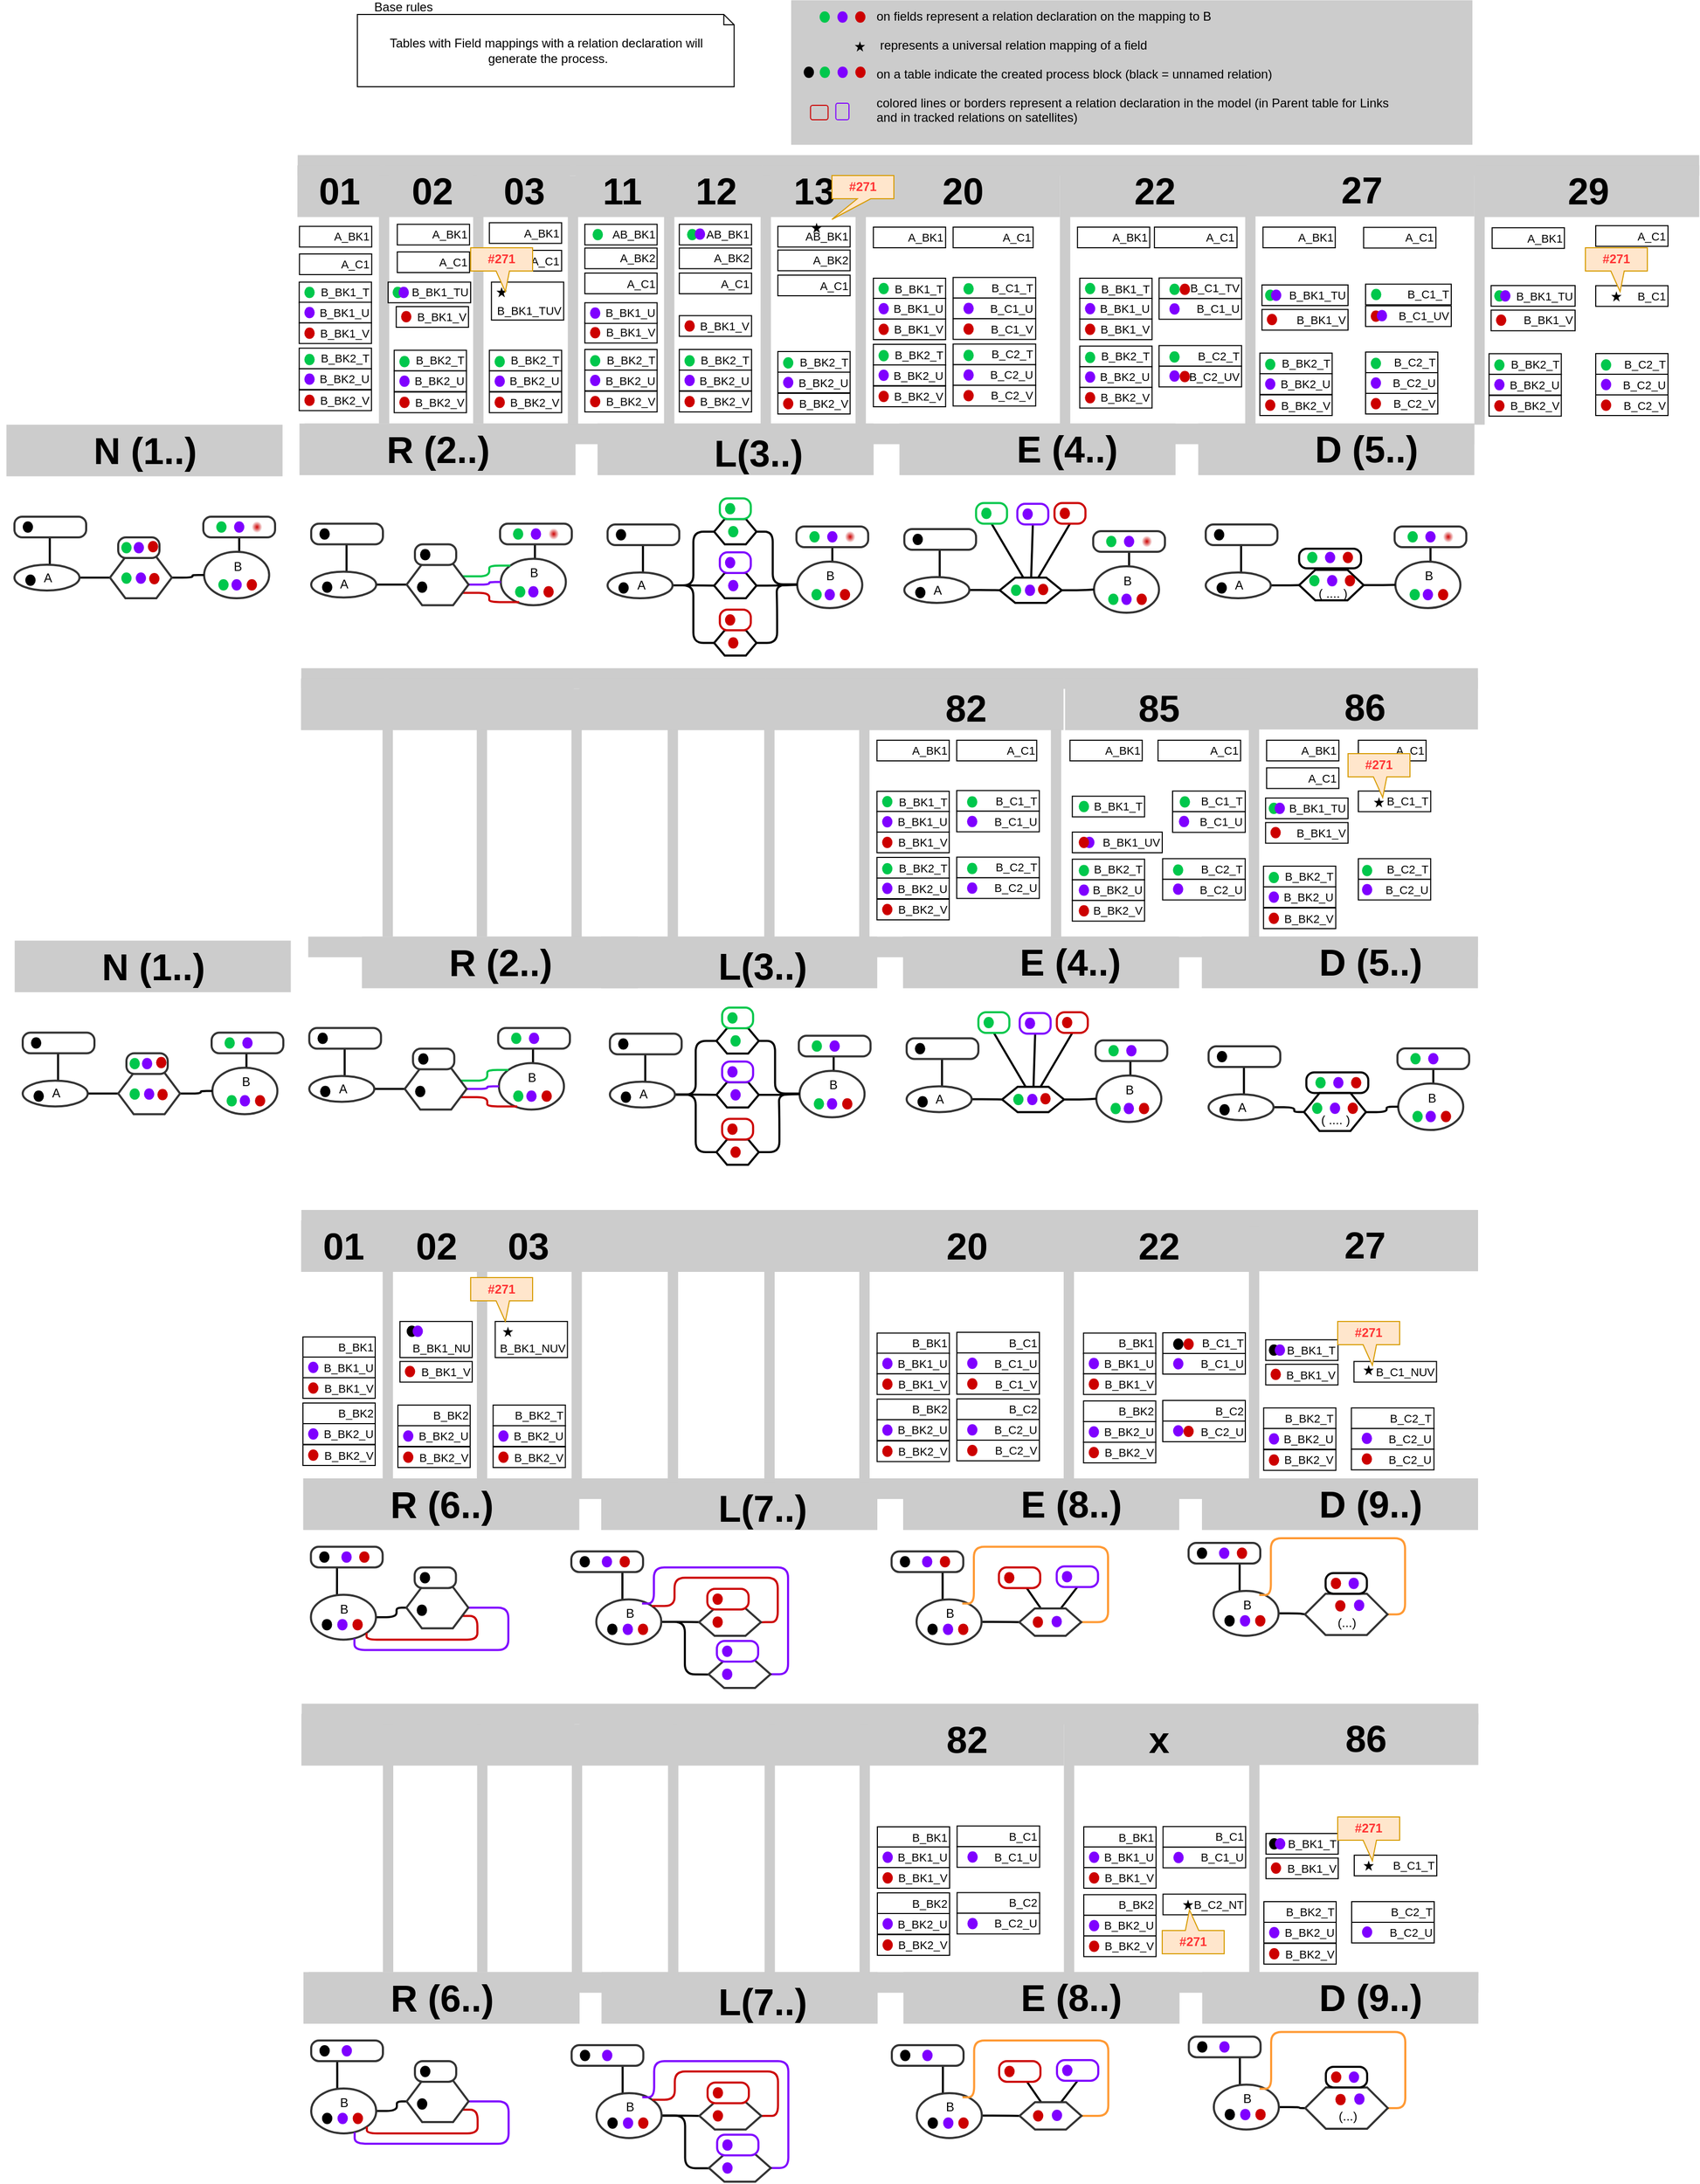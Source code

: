 <mxfile version="21.6.1" type="device">
  <diagram id="S8_EbyP6fOLFSmQk0vZv" name="Seite-1">
    <mxGraphModel dx="1957" dy="723" grid="1" gridSize="10" guides="1" tooltips="1" connect="1" arrows="1" fold="1" page="1" pageScale="1" pageWidth="827" pageHeight="1169" background="#FFFFFF" math="0" shadow="0">
      <root>
        <mxCell id="0" />
        <mxCell id="2" value="Layer 0" parent="0" />
        <mxCell id="wuR_-KeHVMf2Vo65Ge2A-203" value="&lt;div style=&quot;width: 43.0px;height:auto;word-break: break-word;&quot;&gt;&lt;div align=&quot;center&quot;&gt;&lt;br&gt;&lt;/div&gt;&lt;/div&gt;" style="shape=rect;shadow=0;strokeWidth=0;strokeColor=none;fillColor=#cccccc;opacity=100.0;html=1;nl2Br=0;verticalAlign=top;align=center;spacingLeft=2.0;spacingRight=0;spacingTop=1.0;spacingBottom=8;whiteSpace=wrap;gliffyId=345;" parent="2" vertex="1">
          <mxGeometry x="28.88" y="420" width="1133.25" height="20" as="geometry" />
        </mxCell>
        <mxCell id="wuR_-KeHVMf2Vo65Ge2A-113" value="&lt;div style=&quot;width: 43.0px;height:auto;word-break: break-word;&quot;&gt;&lt;div align=&quot;center&quot;&gt;&lt;br&gt;&lt;/div&gt;&lt;/div&gt;" style="shape=rect;shadow=0;strokeWidth=0;strokeColor=none;fillColor=#cccccc;opacity=100.0;html=1;nl2Br=0;verticalAlign=top;align=center;spacingLeft=2.0;spacingRight=0;spacingTop=1.0;spacingBottom=8;whiteSpace=wrap;gliffyId=345;" parent="2" vertex="1">
          <mxGeometry x="22.13" y="160" width="1357.87" height="20" as="geometry" />
        </mxCell>
        <mxCell id="keQ0cRB9MPPr5G5kg9qf-296" value="&lt;div style=&quot;width: 93.0px;height:auto;word-break: break-word;&quot;&gt;&lt;div align=&quot;center&quot;&gt;&lt;br&gt;&lt;/div&gt;&lt;/div&gt;" style="shape=rect;rounded=1;arcSize=15;absoluteArcSize=1;shadow=0;strokeWidth=2;fillColor=#FFFFFF;strokeColor=#000000;opacity=100.0;html=1;nl2Br=0;verticalAlign=middle;align=center;spacingLeft=2.0;spacingRight=0;whiteSpace=wrap;gliffyId=15;" parent="2" vertex="1">
          <mxGeometry x="992.63" y="541.5" width="60" height="19" as="geometry" />
        </mxCell>
        <mxCell id="keQ0cRB9MPPr5G5kg9qf-269" style="shape=filledEdge;rounded=1;orthogonalLoop=1;jettySize=auto;html=1;entryX=0.5;entryY=1;entryDx=0;entryDy=0;labelBackgroundColor=default;strokeColor=#000000;strokeWidth=2;fontFamily=Helvetica;fontSize=11;fontColor=default;startArrow=none;startFill=0;endArrow=none;endFill=0;startSize=6;endSize=6;fillColor=none;" parent="2" source="keQ0cRB9MPPr5G5kg9qf-258" target="keQ0cRB9MPPr5G5kg9qf-265" edge="1">
          <mxGeometry relative="1" as="geometry" />
        </mxCell>
        <mxCell id="keQ0cRB9MPPr5G5kg9qf-270" style="shape=filledEdge;rounded=1;orthogonalLoop=1;jettySize=auto;html=1;entryX=0.5;entryY=1;entryDx=0;entryDy=0;labelBackgroundColor=default;strokeColor=#000000;strokeWidth=2;fontFamily=Helvetica;fontSize=11;fontColor=default;startArrow=none;startFill=0;endArrow=none;endFill=0;startSize=6;endSize=6;fillColor=none;" parent="2" source="keQ0cRB9MPPr5G5kg9qf-258" target="keQ0cRB9MPPr5G5kg9qf-260" edge="1">
          <mxGeometry relative="1" as="geometry" />
        </mxCell>
        <mxCell id="keQ0cRB9MPPr5G5kg9qf-271" style="shape=filledEdge;rounded=1;orthogonalLoop=1;jettySize=auto;html=1;entryX=0.5;entryY=1;entryDx=0;entryDy=0;labelBackgroundColor=default;strokeColor=#000000;strokeWidth=2;fontFamily=Helvetica;fontSize=11;fontColor=default;startArrow=none;startFill=0;endArrow=none;endFill=0;startSize=6;endSize=6;fillColor=none;" parent="2" source="keQ0cRB9MPPr5G5kg9qf-258" target="keQ0cRB9MPPr5G5kg9qf-255" edge="1">
          <mxGeometry relative="1" as="geometry" />
        </mxCell>
        <mxCell id="keQ0cRB9MPPr5G5kg9qf-258" value="&lt;div style=&quot;width: 83.0px;height:auto;word-break: break-word;&quot;&gt;&lt;div align=&quot;center&quot;&gt;&lt;br&gt;&lt;/div&gt;&lt;/div&gt;" style="shape=hexagon;perimeter=hexagonPerimeter2;shadow=0;strokeWidth=2;fillColor=#FFFFFF;strokeColor=#000000;opacity=100.0;html=1;nl2Br=0;verticalAlign=middle;align=center;spacingLeft=2.0;spacingRight=0;whiteSpace=wrap;gliffyId=195;" parent="2" vertex="1">
          <mxGeometry x="702.63" y="569.5" width="60" height="24.5" as="geometry" />
        </mxCell>
        <mxCell id="36" value="&lt;div style=&quot;width: 147.0px;height:auto;word-break: break-word;&quot;&gt;&lt;div align=&quot;center&quot;&gt;&lt;span style=&quot;font-family: Arial; font-size: 12px; line-height: 0;&quot;&gt;&lt;span style=&quot;line-height: 14px;&quot; class=&quot;&quot;&gt;Base rules&lt;/span&gt;&lt;/span&gt;&lt;/div&gt;&lt;/div&gt;" style="text;html=1;nl2Br=0;html=1;nl2Br=0;verticalAlign=middle;align=center;spacingLeft=0.0;spacingRight=0;whiteSpace=wrap;gliffyId=397;" parent="2" vertex="1">
          <mxGeometry x="50.25" y="10" width="150" height="14" as="geometry" />
        </mxCell>
        <mxCell id="39" value="on fields represent a relation declaration on the mapping to B  &#xa;&#xa; represents a universal relation mapping of a field &#xa;&#xa;on a table indicate the created process block (black = unnamed relation)&#xa;&#xa;colored lines or borders represent a relation declaration in the model (in Parent table for Links&#xa;and in tracked relations on satellites) " style="shape=rect;shadow=0;strokeWidth=0;strokeColor=none;fillColor=#cccccc;opacity=100.0;nl2Br=0;verticalAlign=top;align=left;spacingLeft=81;spacingRight=0;spacingTop=2;spacingBottom=2;gliffyId=392;" parent="2" vertex="1">
          <mxGeometry x="500.25" y="10" width="660" height="140" as="geometry" />
        </mxCell>
        <mxCell id="111" value="&lt;div style=&quot;width: 351.571px;height:auto;word-break: break-word;&quot;&gt;&lt;div align=&quot;center&quot;&gt;&lt;font face=&quot;Arial&quot;&gt;Tables with Field mappings with a relation declaration will&amp;nbsp;&lt;/font&gt;&lt;/div&gt;&lt;div align=&quot;center&quot;&gt;&lt;font face=&quot;Arial&quot;&gt;generate the process.&lt;/font&gt;&lt;/div&gt;&lt;/div&gt;" style="shape=note;size=10;shadow=0;strokeWidth=1;fillColor=#FFFFFF;strokeColor=#000000;opacity=100.0;html=1;nl2Br=0;verticalAlign=middle;align=center;spacingLeft=5.214;spacingRight=0;whiteSpace=wrap;gliffyId=87;" parent="2" vertex="1">
          <mxGeometry x="80.25" y="24" width="365" height="70" as="geometry" />
        </mxCell>
        <mxCell id="keQ0cRB9MPPr5G5kg9qf-126" value="R (2..)" style="shape=rect;shadow=0;strokeWidth=0;strokeColor=none;fillColor=#cccccc;opacity=100.0;nl2Br=0;verticalAlign=middle;align=center;spacingLeft=2.0;spacingRight=0;spacingTop=1.0;spacingBottom=8;gliffyId=345;fontSize=36;fontStyle=1" parent="2" vertex="1">
          <mxGeometry x="23.88" y="420" width="267.5" height="50" as="geometry" />
        </mxCell>
        <mxCell id="keQ0cRB9MPPr5G5kg9qf-127" value="&lt;div style=&quot;width: 43.0px;height:auto;word-break: break-word;&quot;&gt;&lt;div align=&quot;center&quot;&gt;&lt;span style=&quot;font-size: 36px; font-weight: 700; background-color: initial;&quot;&gt;L(3..)&lt;/span&gt;&lt;/div&gt;&lt;/div&gt;" style="shape=rect;shadow=0;strokeWidth=0;strokeColor=none;fillColor=#cccccc;opacity=100.0;html=1;nl2Br=0;verticalAlign=top;align=center;spacingLeft=2.0;spacingRight=0;spacingTop=1.0;spacingBottom=8;gliffyId=345;" parent="2" vertex="1">
          <mxGeometry x="312.63" y="420" width="267.5" height="50" as="geometry" />
        </mxCell>
        <mxCell id="keQ0cRB9MPPr5G5kg9qf-128" value="&lt;div style=&quot;width: 43.0px;height:auto;word-break: break-word;&quot;&gt;&lt;div align=&quot;center&quot;&gt;&lt;span style=&quot;font-family: Helvetica; font-size: 36px; text-decoration: none; line-height: 36px; font-weight: bold;&quot;&gt;E (4..)&lt;/span&gt;&lt;/div&gt;&lt;/div&gt;" style="shape=rect;shadow=0;strokeWidth=0;strokeColor=none;fillColor=#cccccc;opacity=100.0;html=1;nl2Br=0;verticalAlign=top;align=center;spacingLeft=2.0;spacingRight=0;spacingTop=1.0;spacingBottom=8;gliffyId=345;" parent="2" vertex="1">
          <mxGeometry x="605.13" y="420" width="267.5" height="50" as="geometry" />
        </mxCell>
        <mxCell id="keQ0cRB9MPPr5G5kg9qf-129" value="&lt;div style=&quot;width: 43.0px;height:auto;word-break: break-word;&quot;&gt;&lt;div align=&quot;center&quot;&gt;&lt;span style=&quot;font-family: Helvetica; font-size: 36px; text-decoration: none; line-height: 36px; font-weight: bold;&quot;&gt;D (5..)&lt;/span&gt;&lt;/div&gt;&lt;/div&gt;" style="shape=rect;shadow=0;strokeWidth=0;strokeColor=none;fillColor=#cccccc;opacity=100.0;html=1;nl2Br=0;verticalAlign=top;align=center;spacingLeft=2.0;spacingRight=0;spacingTop=1.0;spacingBottom=8;gliffyId=345;" parent="2" vertex="1">
          <mxGeometry x="894.63" y="420" width="267.5" height="50" as="geometry" />
        </mxCell>
        <mxCell id="keQ0cRB9MPPr5G5kg9qf-131" style="shape=filledEdge;strokeWidth=2;strokeColor=#000000;fillColor=none;startArrow=none;startFill=0;startSize=6;endArrow=none;endFill=0;endSize=6;rounded=1;gliffyId=17;edgeStyle=orthogonalEdgeStyle;" parent="2" source="keQ0cRB9MPPr5G5kg9qf-132" target="keQ0cRB9MPPr5G5kg9qf-133" edge="1">
          <mxGeometry width="1" height="23" relative="1" as="geometry">
            <Array as="points">
              <mxPoint x="-217.75" y="529.5" />
              <mxPoint x="-217.75" y="537.833" />
              <mxPoint x="-217.75" y="546.167" />
              <mxPoint x="-217.75" y="554.5" />
            </Array>
          </mxGeometry>
        </mxCell>
        <mxCell id="keQ0cRB9MPPr5G5kg9qf-132" value="&lt;div style=&quot;width: 93.0px;height:auto;word-break: break-word;&quot;&gt;&lt;div align=&quot;center&quot;&gt;&lt;br&gt;&lt;/div&gt;&lt;/div&gt;" style="shape=rect;rounded=1;arcSize=15;absoluteArcSize=1;shadow=0;strokeWidth=2;fillColor=#FFFFFF;strokeColor=#333333;opacity=100.0;html=1;nl2Br=0;verticalAlign=middle;align=center;spacingLeft=2.0;spacingRight=0;whiteSpace=wrap;gliffyId=15;" parent="2" vertex="1">
          <mxGeometry x="-252" y="510.5" width="69.5" height="20" as="geometry" />
        </mxCell>
        <mxCell id="keQ0cRB9MPPr5G5kg9qf-161" style="edgeStyle=orthogonalEdgeStyle;shape=filledEdge;rounded=1;orthogonalLoop=1;jettySize=auto;html=1;labelBackgroundColor=default;strokeColor=#000000;strokeWidth=2;fontFamily=Helvetica;fontSize=11;fontColor=default;startArrow=none;startFill=0;endArrow=none;endFill=0;startSize=6;endSize=6;fillColor=none;" parent="2" source="keQ0cRB9MPPr5G5kg9qf-133" target="keQ0cRB9MPPr5G5kg9qf-142" edge="1">
          <mxGeometry relative="1" as="geometry" />
        </mxCell>
        <mxCell id="keQ0cRB9MPPr5G5kg9qf-133" value="&lt;div style=&quot;width: 93.0px;height:auto;word-break: break-word;&quot;&gt;&lt;div align=&quot;center&quot;&gt;&lt;span style=&quot;font-family: Arial; font-size: 12px; text-decoration: none; line-height: 0;&quot;&gt;&lt;span style=&quot;text-decoration: none; line-height: 14px;&quot;&gt;A&lt;/span&gt;&lt;/span&gt;&lt;/div&gt;&lt;/div&gt;" style="shape=ellipse;perimeter=ellipsePerimeter;shadow=0;strokeWidth=2;fillColor=#FFFFFF;strokeColor=#333333;opacity=100.0;html=1;nl2Br=0;verticalAlign=middle;align=center;spacingLeft=2.0;spacingRight=0;whiteSpace=wrap;gliffyId=12;" parent="2" vertex="1">
          <mxGeometry x="-252" y="557" width="63" height="25" as="geometry" />
        </mxCell>
        <mxCell id="keQ0cRB9MPPr5G5kg9qf-139" style="shape=filledEdge;strokeWidth=2;strokeColor=#000000;fillColor=none;startArrow=none;startFill=0;startSize=6;endArrow=none;endFill=0;endSize=6;rounded=1;gliffyId=17;edgeStyle=orthogonalEdgeStyle;" parent="2" source="keQ0cRB9MPPr5G5kg9qf-140" target="keQ0cRB9MPPr5G5kg9qf-141" edge="1">
          <mxGeometry width="1" height="23" relative="1" as="geometry">
            <Array as="points">
              <mxPoint x="-35.25" y="519.5" />
              <mxPoint x="-35.25" y="527.833" />
              <mxPoint x="-35.25" y="536.167" />
              <mxPoint x="-35.25" y="544.5" />
            </Array>
          </mxGeometry>
        </mxCell>
        <mxCell id="keQ0cRB9MPPr5G5kg9qf-140" value="&lt;div style=&quot;width: 93.0px;height:auto;word-break: break-word;&quot;&gt;&lt;div align=&quot;center&quot;&gt;&lt;br&gt;&lt;/div&gt;&lt;/div&gt;" style="shape=rect;rounded=1;arcSize=15;absoluteArcSize=1;shadow=0;strokeWidth=2;fillColor=#FFFFFF;strokeColor=#333333;opacity=100.0;html=1;nl2Br=0;verticalAlign=middle;align=center;spacingLeft=2.0;spacingRight=0;whiteSpace=wrap;gliffyId=15;" parent="2" vertex="1">
          <mxGeometry x="-69" y="510.5" width="69.5" height="20" as="geometry" />
        </mxCell>
        <mxCell id="keQ0cRB9MPPr5G5kg9qf-141" value="&lt;div style=&quot;width: 93.0px;height:auto;word-break: break-word;&quot;&gt;&lt;div align=&quot;center&quot;&gt;&lt;span style=&quot;font-family: Arial; font-size: 12px; text-decoration: none; line-height: 0;&quot;&gt;&lt;span style=&quot;text-decoration: none; line-height: 14px;&quot;&gt;B&lt;/span&gt;&lt;/span&gt;&lt;/div&gt;&lt;/div&gt;" style="shape=ellipse;perimeter=ellipsePerimeter;shadow=0;strokeWidth=2;fillColor=#FFFFFF;strokeColor=#333333;opacity=100.0;html=1;nl2Br=0;verticalAlign=top;align=center;spacingLeft=2.0;spacingRight=0;whiteSpace=wrap;gliffyId=12;" parent="2" vertex="1">
          <mxGeometry x="-68.25" y="544.5" width="63" height="45" as="geometry" />
        </mxCell>
        <mxCell id="keQ0cRB9MPPr5G5kg9qf-162" style="edgeStyle=orthogonalEdgeStyle;shape=filledEdge;rounded=1;orthogonalLoop=1;jettySize=auto;html=1;labelBackgroundColor=default;strokeColor=#000000;strokeWidth=2;fontFamily=Helvetica;fontSize=11;fontColor=default;startArrow=none;startFill=0;endArrow=none;endFill=0;startSize=6;endSize=6;fillColor=none;" parent="2" source="keQ0cRB9MPPr5G5kg9qf-142" target="keQ0cRB9MPPr5G5kg9qf-141" edge="1">
          <mxGeometry relative="1" as="geometry" />
        </mxCell>
        <mxCell id="keQ0cRB9MPPr5G5kg9qf-142" value="&lt;div style=&quot;width: 83.0px;height:auto;word-break: break-word;&quot;&gt;&lt;div align=&quot;center&quot;&gt;&lt;br&gt;&lt;/div&gt;&lt;/div&gt;" style="shape=hexagon;perimeter=hexagonPerimeter2;shadow=0;strokeWidth=2;fillColor=#FFFFFF;strokeColor=#333333;opacity=100.0;html=1;nl2Br=0;verticalAlign=middle;align=center;spacingLeft=2.0;spacingRight=0;whiteSpace=wrap;gliffyId=195;" parent="2" vertex="1">
          <mxGeometry x="-159.5" y="549.5" width="60" height="40" as="geometry" />
        </mxCell>
        <mxCell id="keQ0cRB9MPPr5G5kg9qf-144" value="A_BK1" style="rounded=0;whiteSpace=wrap;html=1;align=right;fontSize=11;" parent="2" vertex="1">
          <mxGeometry x="580.13" y="230" width="70" height="20" as="geometry" />
        </mxCell>
        <mxCell id="keQ0cRB9MPPr5G5kg9qf-147" value="B_BK1_T" style="rounded=0;whiteSpace=wrap;html=1;align=right;fontSize=11;" parent="2" vertex="1">
          <mxGeometry x="580.13" y="279.5" width="70" height="20" as="geometry" />
        </mxCell>
        <mxCell id="keQ0cRB9MPPr5G5kg9qf-148" value="B_BK2_T" style="rounded=0;whiteSpace=wrap;html=1;align=right;fontSize=11;" parent="2" vertex="1">
          <mxGeometry x="580.13" y="343.5" width="70" height="20" as="geometry" />
        </mxCell>
        <mxCell id="keQ0cRB9MPPr5G5kg9qf-150" value="B_BK2_U" style="rounded=0;whiteSpace=wrap;html=1;align=right;fontSize=11;" parent="2" vertex="1">
          <mxGeometry x="580.13" y="363.5" width="70" height="20" as="geometry" />
        </mxCell>
        <mxCell id="keQ0cRB9MPPr5G5kg9qf-151" value="B_BK1_U" style="rounded=0;whiteSpace=wrap;html=1;align=right;fontSize=11;" parent="2" vertex="1">
          <mxGeometry x="580.13" y="299" width="70" height="20" as="geometry" />
        </mxCell>
        <mxCell id="keQ0cRB9MPPr5G5kg9qf-152" value="A_C1" style="rounded=0;whiteSpace=wrap;html=1;align=right;fontSize=11;" parent="2" vertex="1">
          <mxGeometry x="657.38" y="230" width="77.5" height="20" as="geometry" />
        </mxCell>
        <mxCell id="keQ0cRB9MPPr5G5kg9qf-153" value="B_C1_T" style="rounded=0;whiteSpace=wrap;html=1;align=right;fontSize=11;" parent="2" vertex="1">
          <mxGeometry x="657.38" y="278.75" width="80" height="20" as="geometry" />
        </mxCell>
        <mxCell id="keQ0cRB9MPPr5G5kg9qf-154" value="B_C1_U" style="rounded=0;whiteSpace=wrap;html=1;align=right;fontSize=11;" parent="2" vertex="1">
          <mxGeometry x="657.38" y="298.75" width="80" height="20" as="geometry" />
        </mxCell>
        <mxCell id="keQ0cRB9MPPr5G5kg9qf-156" value="&lt;div style=&quot;width: 43.0px;height:auto;word-break: break-word;&quot;&gt;&lt;div align=&quot;center&quot;&gt;&lt;span style=&quot;font-family: Helvetica; font-size: 36px; text-decoration: none; line-height: 36px; font-weight: bold;&quot;&gt;01&lt;/span&gt;&lt;/div&gt;&lt;/div&gt;" style="shape=rect;shadow=0;strokeWidth=0;strokeColor=none;fillColor=#cccccc;opacity=100.0;html=1;nl2Br=0;verticalAlign=top;align=center;spacingLeft=2.0;spacingRight=0;spacingTop=1.0;spacingBottom=8;whiteSpace=wrap;gliffyId=345;" parent="2" vertex="1">
          <mxGeometry x="21.88" y="170" width="80.25" height="50" as="geometry" />
        </mxCell>
        <mxCell id="keQ0cRB9MPPr5G5kg9qf-158" value="B_BK2_V" style="rounded=0;whiteSpace=wrap;html=1;align=right;fontSize=11;" parent="2" vertex="1">
          <mxGeometry x="580.13" y="384" width="70" height="20" as="geometry" />
        </mxCell>
        <mxCell id="keQ0cRB9MPPr5G5kg9qf-159" value="B_BK1_V" style="rounded=0;whiteSpace=wrap;html=1;align=right;fontSize=11;" parent="2" vertex="1">
          <mxGeometry x="580.13" y="319" width="70" height="20" as="geometry" />
        </mxCell>
        <mxCell id="keQ0cRB9MPPr5G5kg9qf-160" value="B_C1_V" style="rounded=0;whiteSpace=wrap;html=1;align=right;fontSize=11;" parent="2" vertex="1">
          <mxGeometry x="657.38" y="318.75" width="80" height="20" as="geometry" />
        </mxCell>
        <mxCell id="keQ0cRB9MPPr5G5kg9qf-165" value="" style="ellipse;whiteSpace=wrap;html=1;strokeColor=none;fillColor=#000000;" parent="2" vertex="1">
          <mxGeometry x="-241.5" y="566.5" width="10" height="11" as="geometry" />
        </mxCell>
        <mxCell id="keQ0cRB9MPPr5G5kg9qf-167" value="" style="ellipse;whiteSpace=wrap;html=1;strokeColor=none;fillColor=#000000;" parent="2" vertex="1">
          <mxGeometry x="-244" y="515" width="10" height="11" as="geometry" />
        </mxCell>
        <mxCell id="keQ0cRB9MPPr5G5kg9qf-168" value="" style="ellipse;whiteSpace=wrap;html=1;strokeColor=none;fillColor=#00c74c;fontSize=11;" parent="2" vertex="1">
          <mxGeometry x="585.13" y="284" width="10" height="11" as="geometry" />
        </mxCell>
        <mxCell id="keQ0cRB9MPPr5G5kg9qf-169" value="" style="ellipse;whiteSpace=wrap;html=1;strokeColor=none;fillColor=#00c74c;fontSize=11;" parent="2" vertex="1">
          <mxGeometry x="585.13" y="349" width="10" height="11" as="geometry" />
        </mxCell>
        <mxCell id="keQ0cRB9MPPr5G5kg9qf-170" value="" style="ellipse;whiteSpace=wrap;html=1;strokeColor=none;fillColor=#00c74c;fontSize=11;" parent="2" vertex="1">
          <mxGeometry x="667.38" y="284.25" width="10" height="11" as="geometry" />
        </mxCell>
        <mxCell id="keQ0cRB9MPPr5G5kg9qf-171" value="" style="ellipse;whiteSpace=wrap;html=1;strokeColor=none;fillColor=#00c74c;" parent="2" vertex="1">
          <mxGeometry x="-54.5" y="571" width="10" height="11" as="geometry" />
        </mxCell>
        <mxCell id="keQ0cRB9MPPr5G5kg9qf-172" value="" style="ellipse;whiteSpace=wrap;html=1;strokeColor=none;fillColor=#00c74c;" parent="2" vertex="1">
          <mxGeometry x="-56.5" y="515" width="10" height="11" as="geometry" />
        </mxCell>
        <mxCell id="keQ0cRB9MPPr5G5kg9qf-173" value="" style="ellipse;whiteSpace=wrap;html=1;strokeColor=none;fillColor=#7f00ff;" parent="2" vertex="1">
          <mxGeometry x="-41.75" y="571" width="10" height="11" as="geometry" />
        </mxCell>
        <mxCell id="keQ0cRB9MPPr5G5kg9qf-174" value="" style="ellipse;whiteSpace=wrap;html=1;strokeColor=none;fillColor=#7f00ff;" parent="2" vertex="1">
          <mxGeometry x="-39.25" y="515" width="10" height="11" as="geometry" />
        </mxCell>
        <mxCell id="keQ0cRB9MPPr5G5kg9qf-175" value="" style="ellipse;whiteSpace=wrap;html=1;strokeColor=none;fillColor=#7f00ff;fontSize=11;" parent="2" vertex="1">
          <mxGeometry x="667.38" y="303.25" width="10" height="11" as="geometry" />
        </mxCell>
        <mxCell id="keQ0cRB9MPPr5G5kg9qf-176" value="" style="ellipse;whiteSpace=wrap;html=1;strokeColor=none;fillColor=#7f00ff;fontSize=11;" parent="2" vertex="1">
          <mxGeometry x="585.13" y="303.5" width="10" height="11" as="geometry" />
        </mxCell>
        <mxCell id="keQ0cRB9MPPr5G5kg9qf-177" value="" style="ellipse;whiteSpace=wrap;html=1;strokeColor=none;fillColor=#7f00ff;fontSize=11;" parent="2" vertex="1">
          <mxGeometry x="585.13" y="368" width="10" height="11" as="geometry" />
        </mxCell>
        <mxCell id="keQ0cRB9MPPr5G5kg9qf-179" value="" style="ellipse;whiteSpace=wrap;html=1;strokeColor=none;fillColor=#cc0000;" parent="2" vertex="1">
          <mxGeometry x="-27" y="571" width="10" height="11" as="geometry" />
        </mxCell>
        <mxCell id="keQ0cRB9MPPr5G5kg9qf-180" value="" style="ellipse;whiteSpace=wrap;html=1;strokeColor=none;fillColor=#cc0000;fillStyle=auto;gradientColor=#FCFCFC;gradientDirection=radial;" parent="2" vertex="1">
          <mxGeometry x="-22" y="515" width="10" height="11" as="geometry" />
        </mxCell>
        <mxCell id="keQ0cRB9MPPr5G5kg9qf-182" value="" style="ellipse;whiteSpace=wrap;html=1;strokeColor=none;fillColor=#cc0000;fontSize=11;" parent="2" vertex="1">
          <mxGeometry x="667.38" y="323.25" width="10" height="11" as="geometry" />
        </mxCell>
        <mxCell id="keQ0cRB9MPPr5G5kg9qf-183" value="" style="ellipse;whiteSpace=wrap;html=1;strokeColor=none;fillColor=#cc0000;fontSize=11;" parent="2" vertex="1">
          <mxGeometry x="585.13" y="323.5" width="10" height="11" as="geometry" />
        </mxCell>
        <mxCell id="keQ0cRB9MPPr5G5kg9qf-184" value="" style="ellipse;whiteSpace=wrap;html=1;strokeColor=none;fillColor=#cc0000;fontSize=11;" parent="2" vertex="1">
          <mxGeometry x="585.13" y="388.5" width="10" height="11" as="geometry" />
        </mxCell>
        <mxCell id="keQ0cRB9MPPr5G5kg9qf-185" value="&lt;div style=&quot;width: 93.0px;height:auto;word-break: break-word;&quot;&gt;&lt;div align=&quot;center&quot;&gt;&lt;br&gt;&lt;/div&gt;&lt;/div&gt;" style="shape=rect;rounded=1;arcSize=15;absoluteArcSize=1;shadow=0;strokeWidth=2;fillColor=#FFFFFF;strokeColor=#333333;opacity=100.0;html=1;nl2Br=0;verticalAlign=middle;align=center;spacingLeft=2.0;spacingRight=0;whiteSpace=wrap;gliffyId=15;" parent="2" vertex="1">
          <mxGeometry x="-151.5" y="530.5" width="40" height="20" as="geometry" />
        </mxCell>
        <mxCell id="keQ0cRB9MPPr5G5kg9qf-187" style="shape=filledEdge;strokeWidth=2;strokeColor=#000000;fillColor=none;startArrow=none;startFill=0;startSize=6;endArrow=none;endFill=0;endSize=6;rounded=1;gliffyId=17;edgeStyle=orthogonalEdgeStyle;" parent="2" source="keQ0cRB9MPPr5G5kg9qf-188" target="keQ0cRB9MPPr5G5kg9qf-190" edge="1">
          <mxGeometry width="1" height="23" relative="1" as="geometry">
            <Array as="points">
              <mxPoint x="356.88" y="537" />
              <mxPoint x="356.88" y="545.333" />
              <mxPoint x="356.88" y="553.667" />
              <mxPoint x="356.88" y="562" />
            </Array>
          </mxGeometry>
        </mxCell>
        <mxCell id="keQ0cRB9MPPr5G5kg9qf-188" value="&lt;div style=&quot;width: 93.0px;height:auto;word-break: break-word;&quot;&gt;&lt;div align=&quot;center&quot;&gt;&lt;br&gt;&lt;/div&gt;&lt;/div&gt;" style="shape=rect;rounded=1;arcSize=15;absoluteArcSize=1;shadow=0;strokeWidth=2;fillColor=#FFFFFF;strokeColor=#333333;opacity=100.0;html=1;nl2Br=0;verticalAlign=middle;align=center;spacingLeft=2.0;spacingRight=0;whiteSpace=wrap;gliffyId=15;" parent="2" vertex="1">
          <mxGeometry x="322.63" y="518" width="69.5" height="20" as="geometry" />
        </mxCell>
        <mxCell id="keQ0cRB9MPPr5G5kg9qf-189" style="edgeStyle=orthogonalEdgeStyle;shape=filledEdge;rounded=1;orthogonalLoop=1;jettySize=auto;html=1;labelBackgroundColor=default;strokeColor=#000000;strokeWidth=2;fontFamily=Helvetica;fontSize=11;fontColor=default;startArrow=none;startFill=0;endArrow=none;endFill=0;startSize=6;endSize=6;fillColor=none;entryX=0;entryY=0.5;entryDx=0;entryDy=0;" parent="2" source="keQ0cRB9MPPr5G5kg9qf-190" target="keQ0cRB9MPPr5G5kg9qf-197" edge="1">
          <mxGeometry relative="1" as="geometry" />
        </mxCell>
        <mxCell id="keQ0cRB9MPPr5G5kg9qf-233" style="edgeStyle=orthogonalEdgeStyle;shape=filledEdge;rounded=1;orthogonalLoop=1;jettySize=auto;html=1;entryX=0;entryY=0.5;entryDx=0;entryDy=0;labelBackgroundColor=default;strokeColor=#000000;strokeWidth=2;fontFamily=Helvetica;fontSize=11;fontColor=default;startArrow=none;startFill=0;endArrow=none;endFill=0;startSize=6;endSize=6;fillColor=none;" parent="2" source="keQ0cRB9MPPr5G5kg9qf-190" target="keQ0cRB9MPPr5G5kg9qf-227" edge="1">
          <mxGeometry relative="1" as="geometry" />
        </mxCell>
        <mxCell id="keQ0cRB9MPPr5G5kg9qf-234" style="edgeStyle=orthogonalEdgeStyle;shape=filledEdge;rounded=1;orthogonalLoop=1;jettySize=auto;html=1;entryX=0;entryY=0.5;entryDx=0;entryDy=0;labelBackgroundColor=default;strokeColor=#000000;strokeWidth=2;fontFamily=Helvetica;fontSize=11;fontColor=default;startArrow=none;startFill=0;endArrow=none;endFill=0;startSize=6;endSize=6;fillColor=none;" parent="2" source="keQ0cRB9MPPr5G5kg9qf-190" target="keQ0cRB9MPPr5G5kg9qf-223" edge="1">
          <mxGeometry relative="1" as="geometry" />
        </mxCell>
        <mxCell id="keQ0cRB9MPPr5G5kg9qf-190" value="&lt;div style=&quot;width: 93.0px;height:auto;word-break: break-word;&quot;&gt;&lt;div align=&quot;center&quot;&gt;&lt;span style=&quot;font-family: Arial; font-size: 12px; text-decoration: none; line-height: 0;&quot;&gt;&lt;span style=&quot;text-decoration: none; line-height: 14px;&quot;&gt;A&lt;/span&gt;&lt;/span&gt;&lt;/div&gt;&lt;/div&gt;" style="shape=ellipse;perimeter=ellipsePerimeter;shadow=0;strokeWidth=2;fillColor=#FFFFFF;strokeColor=#333333;opacity=100.0;html=1;nl2Br=0;verticalAlign=middle;align=center;spacingLeft=2.0;spacingRight=0;whiteSpace=wrap;gliffyId=12;" parent="2" vertex="1">
          <mxGeometry x="322.63" y="564.5" width="63" height="25" as="geometry" />
        </mxCell>
        <mxCell id="keQ0cRB9MPPr5G5kg9qf-191" style="shape=filledEdge;strokeWidth=2;strokeColor=#000000;fillColor=none;startArrow=none;startFill=0;startSize=6;endArrow=none;endFill=0;endSize=6;rounded=1;gliffyId=17;edgeStyle=orthogonalEdgeStyle;" parent="2" source="keQ0cRB9MPPr5G5kg9qf-192" target="keQ0cRB9MPPr5G5kg9qf-193" edge="1">
          <mxGeometry width="1" height="23" relative="1" as="geometry">
            <Array as="points">
              <mxPoint x="539.38" y="529" />
              <mxPoint x="539.38" y="537.333" />
              <mxPoint x="539.38" y="545.667" />
              <mxPoint x="539.38" y="554" />
            </Array>
          </mxGeometry>
        </mxCell>
        <mxCell id="keQ0cRB9MPPr5G5kg9qf-192" value="&lt;div style=&quot;width: 93.0px;height:auto;word-break: break-word;&quot;&gt;&lt;div align=&quot;center&quot;&gt;&lt;br&gt;&lt;/div&gt;&lt;/div&gt;" style="shape=rect;rounded=1;arcSize=15;absoluteArcSize=1;shadow=0;strokeWidth=2;fillColor=#FFFFFF;strokeColor=#333333;opacity=100.0;html=1;nl2Br=0;verticalAlign=middle;align=center;spacingLeft=2.0;spacingRight=0;whiteSpace=wrap;gliffyId=15;" parent="2" vertex="1">
          <mxGeometry x="505.63" y="520" width="69.5" height="20" as="geometry" />
        </mxCell>
        <mxCell id="keQ0cRB9MPPr5G5kg9qf-193" value="&lt;div style=&quot;width: 93.0px;height:auto;word-break: break-word;&quot;&gt;&lt;div align=&quot;center&quot;&gt;&lt;span style=&quot;font-family: Arial; font-size: 12px; text-decoration: none; line-height: 0;&quot;&gt;&lt;span style=&quot;text-decoration: none; line-height: 14px;&quot;&gt;B&lt;/span&gt;&lt;/span&gt;&lt;/div&gt;&lt;/div&gt;" style="shape=ellipse;perimeter=ellipsePerimeter;shadow=0;strokeWidth=2;fillColor=#FFFFFF;strokeColor=#333333;opacity=100.0;html=1;nl2Br=0;verticalAlign=top;align=center;spacingLeft=2.0;spacingRight=0;whiteSpace=wrap;gliffyId=12;" parent="2" vertex="1">
          <mxGeometry x="506.38" y="554" width="63" height="45" as="geometry" />
        </mxCell>
        <mxCell id="keQ0cRB9MPPr5G5kg9qf-194" style="edgeStyle=orthogonalEdgeStyle;shape=filledEdge;rounded=1;orthogonalLoop=1;jettySize=auto;html=1;labelBackgroundColor=default;strokeColor=#000000;strokeWidth=2;fontFamily=Helvetica;fontSize=11;fontColor=default;startArrow=none;startFill=0;endArrow=none;endFill=0;startSize=6;endSize=6;fillColor=none;" parent="2" source="keQ0cRB9MPPr5G5kg9qf-197" target="keQ0cRB9MPPr5G5kg9qf-193" edge="1">
          <mxGeometry relative="1" as="geometry">
            <Array as="points">
              <mxPoint x="482.63" y="525" />
              <mxPoint x="482.63" y="576" />
            </Array>
          </mxGeometry>
        </mxCell>
        <mxCell id="keQ0cRB9MPPr5G5kg9qf-197" value="&lt;div style=&quot;width: 83.0px;height:auto;word-break: break-word;&quot;&gt;&lt;div align=&quot;center&quot;&gt;&lt;br&gt;&lt;/div&gt;&lt;/div&gt;" style="shape=hexagon;perimeter=hexagonPerimeter2;shadow=0;strokeWidth=2;fillColor=#FFFFFF;strokeColor=#000000;opacity=100.0;html=1;nl2Br=0;verticalAlign=middle;align=center;spacingLeft=2.0;spacingRight=0;whiteSpace=wrap;gliffyId=195;" parent="2" vertex="1">
          <mxGeometry x="425.88" y="512.75" width="41" height="24.5" as="geometry" />
        </mxCell>
        <mxCell id="keQ0cRB9MPPr5G5kg9qf-198" value="" style="ellipse;whiteSpace=wrap;html=1;strokeColor=none;fillColor=#000000;" parent="2" vertex="1">
          <mxGeometry x="333.13" y="574" width="10" height="11" as="geometry" />
        </mxCell>
        <mxCell id="keQ0cRB9MPPr5G5kg9qf-199" value="" style="ellipse;whiteSpace=wrap;html=1;strokeColor=none;fillColor=#00c74c;" parent="2" vertex="1">
          <mxGeometry x="439.38" y="519.5" width="10" height="11" as="geometry" />
        </mxCell>
        <mxCell id="keQ0cRB9MPPr5G5kg9qf-200" value="" style="ellipse;whiteSpace=wrap;html=1;strokeColor=none;fillColor=#000000;" parent="2" vertex="1">
          <mxGeometry x="330.63" y="522.5" width="10" height="11" as="geometry" />
        </mxCell>
        <mxCell id="keQ0cRB9MPPr5G5kg9qf-201" value="" style="ellipse;whiteSpace=wrap;html=1;strokeColor=none;fillColor=#00c74c;" parent="2" vertex="1">
          <mxGeometry x="520.13" y="580.5" width="10" height="11" as="geometry" />
        </mxCell>
        <mxCell id="keQ0cRB9MPPr5G5kg9qf-202" value="" style="ellipse;whiteSpace=wrap;html=1;strokeColor=none;fillColor=#00c74c;" parent="2" vertex="1">
          <mxGeometry x="518.13" y="524.5" width="10" height="11" as="geometry" />
        </mxCell>
        <mxCell id="keQ0cRB9MPPr5G5kg9qf-203" value="" style="ellipse;whiteSpace=wrap;html=1;strokeColor=none;fillColor=#7F00FF;" parent="2" vertex="1">
          <mxGeometry x="532.88" y="580.5" width="10" height="11" as="geometry" />
        </mxCell>
        <mxCell id="keQ0cRB9MPPr5G5kg9qf-204" value="" style="ellipse;whiteSpace=wrap;html=1;strokeColor=none;fillColor=#7f00ff;" parent="2" vertex="1">
          <mxGeometry x="535.38" y="524.5" width="10" height="11" as="geometry" />
        </mxCell>
        <mxCell id="keQ0cRB9MPPr5G5kg9qf-205" value="" style="ellipse;whiteSpace=wrap;html=1;strokeColor=none;fillColor=#cc0000;" parent="2" vertex="1">
          <mxGeometry x="547.63" y="580.5" width="10" height="11" as="geometry" />
        </mxCell>
        <mxCell id="keQ0cRB9MPPr5G5kg9qf-206" value="" style="ellipse;whiteSpace=wrap;html=1;strokeColor=none;fillColor=#cc0000;fillStyle=auto;gradientColor=#FCFCFC;gradientDirection=radial;" parent="2" vertex="1">
          <mxGeometry x="552.63" y="524.5" width="10" height="11" as="geometry" />
        </mxCell>
        <mxCell id="keQ0cRB9MPPr5G5kg9qf-207" value="&lt;div style=&quot;width: 93.0px;height:auto;word-break: break-word;&quot;&gt;&lt;div align=&quot;center&quot;&gt;&lt;br&gt;&lt;/div&gt;&lt;/div&gt;" style="shape=rect;rounded=1;arcSize=15;absoluteArcSize=1;shadow=0;strokeWidth=2;fillColor=#FFFFFF;strokeColor=#00c74c;opacity=100.0;html=1;nl2Br=0;verticalAlign=middle;align=center;spacingLeft=2.0;spacingRight=0;whiteSpace=wrap;gliffyId=15;" parent="2" vertex="1">
          <mxGeometry x="431.38" y="492.75" width="30" height="20" as="geometry" />
        </mxCell>
        <mxCell id="keQ0cRB9MPPr5G5kg9qf-208" value="" style="ellipse;whiteSpace=wrap;html=1;strokeColor=none;fillColor=#00c74c;" parent="2" vertex="1">
          <mxGeometry x="436.38" y="497.25" width="10" height="11" as="geometry" />
        </mxCell>
        <mxCell id="keQ0cRB9MPPr5G5kg9qf-210" value="" style="ellipse;whiteSpace=wrap;html=1;strokeColor=none;fillColor=#00c74c;" parent="2" vertex="1">
          <mxGeometry x="528" y="21" width="10" height="11" as="geometry" />
        </mxCell>
        <mxCell id="keQ0cRB9MPPr5G5kg9qf-211" value="" style="ellipse;whiteSpace=wrap;html=1;strokeColor=none;fillColor=#7f00ff;" parent="2" vertex="1">
          <mxGeometry x="545.25" y="21" width="10" height="11" as="geometry" />
        </mxCell>
        <mxCell id="keQ0cRB9MPPr5G5kg9qf-212" value="" style="ellipse;whiteSpace=wrap;html=1;strokeColor=none;fillColor=#cc0000;" parent="2" vertex="1">
          <mxGeometry x="562.5" y="21" width="10" height="11" as="geometry" />
        </mxCell>
        <mxCell id="keQ0cRB9MPPr5G5kg9qf-214" value="" style="ellipse;whiteSpace=wrap;html=1;strokeColor=none;fillColor=#000000;" parent="2" vertex="1">
          <mxGeometry x="512.63" y="74.5" width="10" height="11" as="geometry" />
        </mxCell>
        <mxCell id="keQ0cRB9MPPr5G5kg9qf-215" value="" style="ellipse;whiteSpace=wrap;html=1;strokeColor=none;fillColor=#00c74c;" parent="2" vertex="1">
          <mxGeometry x="528.13" y="74.5" width="10" height="11" as="geometry" />
        </mxCell>
        <mxCell id="keQ0cRB9MPPr5G5kg9qf-216" value="" style="ellipse;whiteSpace=wrap;html=1;strokeColor=none;fillColor=#7f00ff;" parent="2" vertex="1">
          <mxGeometry x="545.38" y="74.5" width="10" height="11" as="geometry" />
        </mxCell>
        <mxCell id="keQ0cRB9MPPr5G5kg9qf-217" value="" style="ellipse;whiteSpace=wrap;html=1;strokeColor=none;fillColor=#cc0000;" parent="2" vertex="1">
          <mxGeometry x="562.63" y="74.5" width="10" height="11" as="geometry" />
        </mxCell>
        <mxCell id="keQ0cRB9MPPr5G5kg9qf-219" value="" style="rounded=1;whiteSpace=wrap;html=1;fontFamily=Helvetica;fontSize=11;fontColor=default;strokeColor=#7f00ff;fillColor=none;" parent="2" vertex="1">
          <mxGeometry x="543.76" y="110" width="12.75" height="16" as="geometry" />
        </mxCell>
        <mxCell id="keQ0cRB9MPPr5G5kg9qf-220" value="" style="rounded=1;whiteSpace=wrap;html=1;fontFamily=Helvetica;fontSize=11;fontColor=default;strokeColor=#cc0000;fillColor=none;" parent="2" vertex="1">
          <mxGeometry x="519.26" y="112" width="17" height="14" as="geometry" />
        </mxCell>
        <mxCell id="keQ0cRB9MPPr5G5kg9qf-232" style="edgeStyle=orthogonalEdgeStyle;shape=filledEdge;rounded=1;orthogonalLoop=1;jettySize=auto;html=1;entryX=0;entryY=0.5;entryDx=0;entryDy=0;labelBackgroundColor=default;strokeColor=#000000;strokeWidth=2;fontFamily=Helvetica;fontSize=11;fontColor=default;startArrow=none;startFill=0;endArrow=none;endFill=0;startSize=6;endSize=6;fillColor=none;" parent="2" source="keQ0cRB9MPPr5G5kg9qf-223" target="keQ0cRB9MPPr5G5kg9qf-193" edge="1">
          <mxGeometry relative="1" as="geometry" />
        </mxCell>
        <mxCell id="keQ0cRB9MPPr5G5kg9qf-223" value="&lt;div style=&quot;width: 83.0px;height:auto;word-break: break-word;&quot;&gt;&lt;div align=&quot;center&quot;&gt;&lt;br&gt;&lt;/div&gt;&lt;/div&gt;" style="shape=hexagon;perimeter=hexagonPerimeter2;shadow=0;strokeWidth=2;fillColor=#FFFFFF;strokeColor=#000000;opacity=100.0;html=1;nl2Br=0;verticalAlign=middle;align=center;spacingLeft=2.0;spacingRight=0;whiteSpace=wrap;gliffyId=195;" parent="2" vertex="1">
          <mxGeometry x="425.88" y="565" width="41" height="24.5" as="geometry" />
        </mxCell>
        <mxCell id="keQ0cRB9MPPr5G5kg9qf-224" value="" style="ellipse;whiteSpace=wrap;html=1;strokeColor=none;fillColor=#7F00FF;" parent="2" vertex="1">
          <mxGeometry x="439.38" y="571.75" width="10" height="11" as="geometry" />
        </mxCell>
        <mxCell id="keQ0cRB9MPPr5G5kg9qf-225" value="&lt;div style=&quot;width: 93.0px;height:auto;word-break: break-word;&quot;&gt;&lt;div align=&quot;center&quot;&gt;&lt;br&gt;&lt;/div&gt;&lt;/div&gt;" style="shape=rect;rounded=1;arcSize=15;absoluteArcSize=1;shadow=0;strokeWidth=2;fillColor=#FFFFFF;strokeColor=#7F00FF;opacity=100.0;html=1;nl2Br=0;verticalAlign=middle;align=center;spacingLeft=2.0;spacingRight=0;whiteSpace=wrap;gliffyId=15;" parent="2" vertex="1">
          <mxGeometry x="431.38" y="545" width="30" height="20" as="geometry" />
        </mxCell>
        <mxCell id="keQ0cRB9MPPr5G5kg9qf-226" value="" style="ellipse;whiteSpace=wrap;html=1;strokeColor=none;fillColor=#7F00FF;" parent="2" vertex="1">
          <mxGeometry x="436.38" y="549.5" width="10" height="11" as="geometry" />
        </mxCell>
        <mxCell id="keQ0cRB9MPPr5G5kg9qf-231" style="edgeStyle=orthogonalEdgeStyle;shape=filledEdge;rounded=1;orthogonalLoop=1;jettySize=auto;html=1;entryX=0;entryY=0.5;entryDx=0;entryDy=0;labelBackgroundColor=default;strokeColor=#000000;strokeWidth=2;fontFamily=Helvetica;fontSize=11;fontColor=default;startArrow=none;startFill=0;endArrow=none;endFill=0;startSize=6;endSize=6;fillColor=none;" parent="2" source="keQ0cRB9MPPr5G5kg9qf-227" target="keQ0cRB9MPPr5G5kg9qf-193" edge="1">
          <mxGeometry relative="1" as="geometry" />
        </mxCell>
        <mxCell id="keQ0cRB9MPPr5G5kg9qf-227" value="&lt;div style=&quot;width: 83.0px;height:auto;word-break: break-word;&quot;&gt;&lt;div align=&quot;center&quot;&gt;&lt;br&gt;&lt;/div&gt;&lt;/div&gt;" style="shape=hexagon;perimeter=hexagonPerimeter2;shadow=0;strokeWidth=2;fillColor=#FFFFFF;strokeColor=#000000;opacity=100.0;html=1;nl2Br=0;verticalAlign=middle;align=center;spacingLeft=2.0;spacingRight=0;whiteSpace=wrap;gliffyId=195;" parent="2" vertex="1">
          <mxGeometry x="425.88" y="620.5" width="41" height="24.5" as="geometry" />
        </mxCell>
        <mxCell id="keQ0cRB9MPPr5G5kg9qf-228" value="" style="ellipse;whiteSpace=wrap;html=1;strokeColor=none;fillColor=#cc0000;" parent="2" vertex="1">
          <mxGeometry x="439.38" y="627.25" width="10" height="11" as="geometry" />
        </mxCell>
        <mxCell id="keQ0cRB9MPPr5G5kg9qf-229" value="&lt;div style=&quot;width: 93.0px;height:auto;word-break: break-word;&quot;&gt;&lt;div align=&quot;center&quot;&gt;&lt;br&gt;&lt;/div&gt;&lt;/div&gt;" style="shape=rect;rounded=1;arcSize=15;absoluteArcSize=1;shadow=0;strokeWidth=2;fillColor=#FFFFFF;strokeColor=#cc0000;opacity=100.0;html=1;nl2Br=0;verticalAlign=middle;align=center;spacingLeft=2.0;spacingRight=0;whiteSpace=wrap;gliffyId=15;" parent="2" vertex="1">
          <mxGeometry x="431.38" y="600.5" width="30" height="20" as="geometry" />
        </mxCell>
        <mxCell id="keQ0cRB9MPPr5G5kg9qf-230" value="" style="ellipse;whiteSpace=wrap;html=1;strokeColor=none;fillColor=#cc0000;" parent="2" vertex="1">
          <mxGeometry x="436.38" y="605" width="10" height="11" as="geometry" />
        </mxCell>
        <mxCell id="keQ0cRB9MPPr5G5kg9qf-235" style="shape=filledEdge;strokeWidth=2;strokeColor=#000000;fillColor=none;startArrow=none;startFill=0;startSize=6;endArrow=none;endFill=0;endSize=6;rounded=1;gliffyId=17;edgeStyle=orthogonalEdgeStyle;" parent="2" source="keQ0cRB9MPPr5G5kg9qf-236" target="keQ0cRB9MPPr5G5kg9qf-240" edge="1">
          <mxGeometry width="1" height="23" relative="1" as="geometry">
            <Array as="points">
              <mxPoint x="644.38" y="541.5" />
              <mxPoint x="644.38" y="549.833" />
              <mxPoint x="644.38" y="558.167" />
              <mxPoint x="644.38" y="566.5" />
            </Array>
          </mxGeometry>
        </mxCell>
        <mxCell id="keQ0cRB9MPPr5G5kg9qf-236" value="&lt;div style=&quot;width: 93.0px;height:auto;word-break: break-word;&quot;&gt;&lt;div align=&quot;center&quot;&gt;&lt;br&gt;&lt;/div&gt;&lt;/div&gt;" style="shape=rect;rounded=1;arcSize=15;absoluteArcSize=1;shadow=0;strokeWidth=2;fillColor=#FFFFFF;strokeColor=#333333;opacity=100.0;html=1;nl2Br=0;verticalAlign=middle;align=center;spacingLeft=2.0;spacingRight=0;whiteSpace=wrap;gliffyId=15;" parent="2" vertex="1">
          <mxGeometry x="610.13" y="522.5" width="69.5" height="20" as="geometry" />
        </mxCell>
        <mxCell id="keQ0cRB9MPPr5G5kg9qf-239" style="edgeStyle=orthogonalEdgeStyle;shape=filledEdge;rounded=1;orthogonalLoop=1;jettySize=auto;html=1;entryX=0;entryY=0.5;entryDx=0;entryDy=0;labelBackgroundColor=default;strokeColor=#000000;strokeWidth=2;fontFamily=Helvetica;fontSize=11;fontColor=default;startArrow=none;startFill=0;endArrow=none;endFill=0;startSize=6;endSize=6;fillColor=none;" parent="2" source="keQ0cRB9MPPr5G5kg9qf-240" target="keQ0cRB9MPPr5G5kg9qf-258" edge="1">
          <mxGeometry relative="1" as="geometry" />
        </mxCell>
        <mxCell id="keQ0cRB9MPPr5G5kg9qf-240" value="&lt;div style=&quot;width: 93.0px;height:auto;word-break: break-word;&quot;&gt;&lt;div align=&quot;center&quot;&gt;&lt;span style=&quot;font-family: Arial; font-size: 12px; text-decoration: none; line-height: 0;&quot;&gt;&lt;span style=&quot;text-decoration: none; line-height: 14px;&quot;&gt;A&lt;/span&gt;&lt;/span&gt;&lt;/div&gt;&lt;/div&gt;" style="shape=ellipse;perimeter=ellipsePerimeter;shadow=0;strokeWidth=2;fillColor=#FFFFFF;strokeColor=#333333;opacity=100.0;html=1;nl2Br=0;verticalAlign=middle;align=center;spacingLeft=2.0;spacingRight=0;whiteSpace=wrap;gliffyId=12;" parent="2" vertex="1">
          <mxGeometry x="610.13" y="569" width="63" height="25" as="geometry" />
        </mxCell>
        <mxCell id="keQ0cRB9MPPr5G5kg9qf-241" style="shape=filledEdge;strokeWidth=2;strokeColor=#000000;fillColor=none;startArrow=none;startFill=0;startSize=6;endArrow=none;endFill=0;endSize=6;rounded=1;gliffyId=17;edgeStyle=orthogonalEdgeStyle;" parent="2" source="keQ0cRB9MPPr5G5kg9qf-242" target="keQ0cRB9MPPr5G5kg9qf-243" edge="1">
          <mxGeometry width="1" height="23" relative="1" as="geometry">
            <Array as="points">
              <mxPoint x="826.88" y="533.5" />
              <mxPoint x="826.88" y="541.833" />
              <mxPoint x="826.88" y="550.167" />
              <mxPoint x="826.88" y="558.5" />
            </Array>
          </mxGeometry>
        </mxCell>
        <mxCell id="keQ0cRB9MPPr5G5kg9qf-242" value="&lt;div style=&quot;width: 93.0px;height:auto;word-break: break-word;&quot;&gt;&lt;div align=&quot;center&quot;&gt;&lt;br&gt;&lt;/div&gt;&lt;/div&gt;" style="shape=rect;rounded=1;arcSize=15;absoluteArcSize=1;shadow=0;strokeWidth=2;fillColor=#FFFFFF;strokeColor=#333333;opacity=100.0;html=1;nl2Br=0;verticalAlign=middle;align=center;spacingLeft=2.0;spacingRight=0;whiteSpace=wrap;gliffyId=15;" parent="2" vertex="1">
          <mxGeometry x="793.13" y="524.5" width="69.5" height="20" as="geometry" />
        </mxCell>
        <mxCell id="keQ0cRB9MPPr5G5kg9qf-243" value="&lt;div style=&quot;width: 93.0px;height:auto;word-break: break-word;&quot;&gt;&lt;div align=&quot;center&quot;&gt;&lt;span style=&quot;font-family: Arial; font-size: 12px; text-decoration: none; line-height: 0;&quot;&gt;&lt;span style=&quot;text-decoration: none; line-height: 14px;&quot;&gt;B&lt;/span&gt;&lt;/span&gt;&lt;/div&gt;&lt;/div&gt;" style="shape=ellipse;perimeter=ellipsePerimeter;shadow=0;strokeWidth=2;fillColor=#FFFFFF;strokeColor=#333333;opacity=100.0;html=1;nl2Br=0;verticalAlign=top;align=center;spacingLeft=2.0;spacingRight=0;whiteSpace=wrap;gliffyId=12;" parent="2" vertex="1">
          <mxGeometry x="793.88" y="558.5" width="63" height="45" as="geometry" />
        </mxCell>
        <mxCell id="keQ0cRB9MPPr5G5kg9qf-246" value="" style="ellipse;whiteSpace=wrap;html=1;strokeColor=none;fillColor=#000000;" parent="2" vertex="1">
          <mxGeometry x="620.63" y="578.5" width="10" height="11" as="geometry" />
        </mxCell>
        <mxCell id="keQ0cRB9MPPr5G5kg9qf-247" value="" style="ellipse;whiteSpace=wrap;html=1;strokeColor=none;fillColor=#00c74c;" parent="2" vertex="1">
          <mxGeometry x="713.38" y="576.25" width="10" height="11" as="geometry" />
        </mxCell>
        <mxCell id="keQ0cRB9MPPr5G5kg9qf-248" value="" style="ellipse;whiteSpace=wrap;html=1;strokeColor=none;fillColor=#000000;" parent="2" vertex="1">
          <mxGeometry x="618.13" y="527" width="10" height="11" as="geometry" />
        </mxCell>
        <mxCell id="keQ0cRB9MPPr5G5kg9qf-249" value="" style="ellipse;whiteSpace=wrap;html=1;strokeColor=none;fillColor=#00c74c;" parent="2" vertex="1">
          <mxGeometry x="807.63" y="585" width="10" height="11" as="geometry" />
        </mxCell>
        <mxCell id="keQ0cRB9MPPr5G5kg9qf-250" value="" style="ellipse;whiteSpace=wrap;html=1;strokeColor=none;fillColor=#00c74c;" parent="2" vertex="1">
          <mxGeometry x="805.63" y="529" width="10" height="11" as="geometry" />
        </mxCell>
        <mxCell id="keQ0cRB9MPPr5G5kg9qf-251" value="" style="ellipse;whiteSpace=wrap;html=1;strokeColor=none;fillColor=#7F00FF;" parent="2" vertex="1">
          <mxGeometry x="820.38" y="585" width="10" height="11" as="geometry" />
        </mxCell>
        <mxCell id="keQ0cRB9MPPr5G5kg9qf-252" value="" style="ellipse;whiteSpace=wrap;html=1;strokeColor=none;fillColor=#7f00ff;" parent="2" vertex="1">
          <mxGeometry x="822.88" y="529" width="10" height="11" as="geometry" />
        </mxCell>
        <mxCell id="keQ0cRB9MPPr5G5kg9qf-253" value="" style="ellipse;whiteSpace=wrap;html=1;strokeColor=none;fillColor=#cc0000;" parent="2" vertex="1">
          <mxGeometry x="835.13" y="585" width="10" height="11" as="geometry" />
        </mxCell>
        <mxCell id="keQ0cRB9MPPr5G5kg9qf-254" value="" style="ellipse;whiteSpace=wrap;html=1;strokeColor=none;fillColor=#cc0000;fillStyle=auto;gradientColor=#FCFCFC;gradientDirection=radial;" parent="2" vertex="1">
          <mxGeometry x="840.13" y="529" width="10" height="11" as="geometry" />
        </mxCell>
        <mxCell id="keQ0cRB9MPPr5G5kg9qf-255" value="&lt;div style=&quot;width: 93.0px;height:auto;word-break: break-word;&quot;&gt;&lt;div align=&quot;center&quot;&gt;&lt;br&gt;&lt;/div&gt;&lt;/div&gt;" style="shape=rect;rounded=1;arcSize=15;absoluteArcSize=1;shadow=0;strokeWidth=2;fillColor=#FFFFFF;strokeColor=#00c74c;opacity=100.0;html=1;nl2Br=0;verticalAlign=middle;align=center;spacingLeft=2.0;spacingRight=0;whiteSpace=wrap;gliffyId=15;" parent="2" vertex="1">
          <mxGeometry x="679.63" y="497.25" width="30" height="20" as="geometry" />
        </mxCell>
        <mxCell id="keQ0cRB9MPPr5G5kg9qf-256" value="" style="ellipse;whiteSpace=wrap;html=1;strokeColor=none;fillColor=#00c74c;" parent="2" vertex="1">
          <mxGeometry x="684.63" y="501.75" width="10" height="11" as="geometry" />
        </mxCell>
        <mxCell id="keQ0cRB9MPPr5G5kg9qf-257" style="edgeStyle=orthogonalEdgeStyle;shape=filledEdge;rounded=1;orthogonalLoop=1;jettySize=auto;html=1;entryX=0;entryY=0.5;entryDx=0;entryDy=0;labelBackgroundColor=default;strokeColor=#000000;strokeWidth=2;fontFamily=Helvetica;fontSize=11;fontColor=default;startArrow=none;startFill=0;endArrow=none;endFill=0;startSize=6;endSize=6;fillColor=none;" parent="2" source="keQ0cRB9MPPr5G5kg9qf-258" target="keQ0cRB9MPPr5G5kg9qf-243" edge="1">
          <mxGeometry relative="1" as="geometry" />
        </mxCell>
        <mxCell id="keQ0cRB9MPPr5G5kg9qf-259" value="" style="ellipse;whiteSpace=wrap;html=1;strokeColor=none;fillColor=#7F00FF;" parent="2" vertex="1">
          <mxGeometry x="726.88" y="576.25" width="10" height="11" as="geometry" />
        </mxCell>
        <mxCell id="keQ0cRB9MPPr5G5kg9qf-260" value="&lt;div style=&quot;width: 93.0px;height:auto;word-break: break-word;&quot;&gt;&lt;div align=&quot;center&quot;&gt;&lt;br&gt;&lt;/div&gt;&lt;/div&gt;" style="shape=rect;rounded=1;arcSize=15;absoluteArcSize=1;shadow=0;strokeWidth=2;fillColor=#FFFFFF;strokeColor=#7F00FF;opacity=100.0;html=1;nl2Br=0;verticalAlign=middle;align=center;spacingLeft=2.0;spacingRight=0;whiteSpace=wrap;gliffyId=15;" parent="2" vertex="1">
          <mxGeometry x="719.63" y="498" width="30" height="20" as="geometry" />
        </mxCell>
        <mxCell id="keQ0cRB9MPPr5G5kg9qf-261" value="" style="ellipse;whiteSpace=wrap;html=1;strokeColor=none;fillColor=#7F00FF;" parent="2" vertex="1">
          <mxGeometry x="724.63" y="502.5" width="10" height="11" as="geometry" />
        </mxCell>
        <mxCell id="keQ0cRB9MPPr5G5kg9qf-264" value="" style="ellipse;whiteSpace=wrap;html=1;strokeColor=none;fillColor=#cc0000;" parent="2" vertex="1">
          <mxGeometry x="739.63" y="575.5" width="10" height="11" as="geometry" />
        </mxCell>
        <mxCell id="keQ0cRB9MPPr5G5kg9qf-265" value="&lt;div style=&quot;width: 93.0px;height:auto;word-break: break-word;&quot;&gt;&lt;div align=&quot;center&quot;&gt;&lt;br&gt;&lt;/div&gt;&lt;/div&gt;" style="shape=rect;rounded=1;arcSize=15;absoluteArcSize=1;shadow=0;strokeWidth=2;fillColor=#FFFFFF;strokeColor=#cc0000;opacity=100.0;html=1;nl2Br=0;verticalAlign=middle;align=center;spacingLeft=2.0;spacingRight=0;whiteSpace=wrap;gliffyId=15;" parent="2" vertex="1">
          <mxGeometry x="755.63" y="497.25" width="30" height="20" as="geometry" />
        </mxCell>
        <mxCell id="keQ0cRB9MPPr5G5kg9qf-266" value="" style="ellipse;whiteSpace=wrap;html=1;strokeColor=none;fillColor=#cc0000;" parent="2" vertex="1">
          <mxGeometry x="760.63" y="501.75" width="10" height="11" as="geometry" />
        </mxCell>
        <mxCell id="keQ0cRB9MPPr5G5kg9qf-275" value="&lt;div style=&quot;width: 83.0px;height:auto;word-break: break-word;&quot;&gt;&lt;div align=&quot;center&quot;&gt;&lt;br&gt;&lt;/div&gt;&lt;div&gt;( .... )&lt;/div&gt;&lt;/div&gt;" style="shape=hexagon;perimeter=hexagonPerimeter2;shadow=0;strokeWidth=2;fillColor=#FFFFFF;strokeColor=#000000;opacity=100.0;html=1;nl2Br=0;verticalAlign=middle;align=center;spacingLeft=2.0;spacingRight=0;whiteSpace=wrap;gliffyId=195;" parent="2" vertex="1">
          <mxGeometry x="992.63" y="562" width="62.5" height="29.5" as="geometry" />
        </mxCell>
        <mxCell id="keQ0cRB9MPPr5G5kg9qf-276" style="shape=filledEdge;strokeWidth=2;strokeColor=#000000;fillColor=none;startArrow=none;startFill=0;startSize=6;endArrow=none;endFill=0;endSize=6;rounded=1;gliffyId=17;edgeStyle=orthogonalEdgeStyle;" parent="2" source="keQ0cRB9MPPr5G5kg9qf-277" target="keQ0cRB9MPPr5G5kg9qf-279" edge="1">
          <mxGeometry width="1" height="23" relative="1" as="geometry">
            <Array as="points">
              <mxPoint x="936.38" y="537" />
              <mxPoint x="936.38" y="545.333" />
              <mxPoint x="936.38" y="553.667" />
              <mxPoint x="936.38" y="562" />
            </Array>
          </mxGeometry>
        </mxCell>
        <mxCell id="keQ0cRB9MPPr5G5kg9qf-277" value="&lt;div style=&quot;width: 93.0px;height:auto;word-break: break-word;&quot;&gt;&lt;div align=&quot;center&quot;&gt;&lt;br&gt;&lt;/div&gt;&lt;/div&gt;" style="shape=rect;rounded=1;arcSize=15;absoluteArcSize=1;shadow=0;strokeWidth=2;fillColor=#FFFFFF;strokeColor=#333333;opacity=100.0;html=1;nl2Br=0;verticalAlign=middle;align=center;spacingLeft=2.0;spacingRight=0;whiteSpace=wrap;gliffyId=15;" parent="2" vertex="1">
          <mxGeometry x="902.13" y="518" width="69.5" height="20" as="geometry" />
        </mxCell>
        <mxCell id="keQ0cRB9MPPr5G5kg9qf-278" style="edgeStyle=orthogonalEdgeStyle;shape=filledEdge;rounded=1;orthogonalLoop=1;jettySize=auto;html=1;entryX=0;entryY=0.5;entryDx=0;entryDy=0;labelBackgroundColor=default;strokeColor=#000000;strokeWidth=2;fontFamily=Helvetica;fontSize=11;fontColor=default;startArrow=none;startFill=0;endArrow=none;endFill=0;startSize=6;endSize=6;fillColor=none;" parent="2" source="keQ0cRB9MPPr5G5kg9qf-279" target="keQ0cRB9MPPr5G5kg9qf-275" edge="1">
          <mxGeometry relative="1" as="geometry" />
        </mxCell>
        <mxCell id="keQ0cRB9MPPr5G5kg9qf-279" value="&lt;div style=&quot;width: 93.0px;height:auto;word-break: break-word;&quot;&gt;&lt;div align=&quot;center&quot;&gt;&lt;span style=&quot;font-family: Arial; font-size: 12px; text-decoration: none; line-height: 0;&quot;&gt;&lt;span style=&quot;text-decoration: none; line-height: 14px;&quot;&gt;A&lt;/span&gt;&lt;/span&gt;&lt;/div&gt;&lt;/div&gt;" style="shape=ellipse;perimeter=ellipsePerimeter;shadow=0;strokeWidth=2;fillColor=#FFFFFF;strokeColor=#333333;opacity=100.0;html=1;nl2Br=0;verticalAlign=middle;align=center;spacingLeft=2.0;spacingRight=0;whiteSpace=wrap;gliffyId=12;" parent="2" vertex="1">
          <mxGeometry x="902.13" y="564.5" width="63" height="25" as="geometry" />
        </mxCell>
        <mxCell id="keQ0cRB9MPPr5G5kg9qf-280" style="shape=filledEdge;strokeWidth=2;strokeColor=#000000;fillColor=none;startArrow=none;startFill=0;startSize=6;endArrow=none;endFill=0;endSize=6;rounded=1;gliffyId=17;edgeStyle=orthogonalEdgeStyle;" parent="2" source="keQ0cRB9MPPr5G5kg9qf-281" target="keQ0cRB9MPPr5G5kg9qf-282" edge="1">
          <mxGeometry width="1" height="23" relative="1" as="geometry">
            <Array as="points">
              <mxPoint x="1118.88" y="529" />
              <mxPoint x="1118.88" y="537.333" />
              <mxPoint x="1118.88" y="545.667" />
              <mxPoint x="1118.88" y="554" />
            </Array>
          </mxGeometry>
        </mxCell>
        <mxCell id="keQ0cRB9MPPr5G5kg9qf-281" value="&lt;div style=&quot;width: 93.0px;height:auto;word-break: break-word;&quot;&gt;&lt;div align=&quot;center&quot;&gt;&lt;br&gt;&lt;/div&gt;&lt;/div&gt;" style="shape=rect;rounded=1;arcSize=15;absoluteArcSize=1;shadow=0;strokeWidth=2;fillColor=#FFFFFF;strokeColor=#333333;opacity=100.0;html=1;nl2Br=0;verticalAlign=middle;align=center;spacingLeft=2.0;spacingRight=0;whiteSpace=wrap;gliffyId=15;" parent="2" vertex="1">
          <mxGeometry x="1085.13" y="520" width="69.5" height="20" as="geometry" />
        </mxCell>
        <mxCell id="keQ0cRB9MPPr5G5kg9qf-282" value="&lt;div style=&quot;width: 93.0px;height:auto;word-break: break-word;&quot;&gt;&lt;div align=&quot;center&quot;&gt;&lt;span style=&quot;font-family: Arial; font-size: 12px; text-decoration: none; line-height: 0;&quot;&gt;&lt;span style=&quot;text-decoration: none; line-height: 14px;&quot;&gt;B&lt;/span&gt;&lt;/span&gt;&lt;/div&gt;&lt;/div&gt;" style="shape=ellipse;perimeter=ellipsePerimeter;shadow=0;strokeWidth=2;fillColor=#FFFFFF;strokeColor=#333333;opacity=100.0;html=1;nl2Br=0;verticalAlign=top;align=center;spacingLeft=2.0;spacingRight=0;whiteSpace=wrap;gliffyId=12;" parent="2" vertex="1">
          <mxGeometry x="1085.88" y="554" width="63" height="45" as="geometry" />
        </mxCell>
        <mxCell id="keQ0cRB9MPPr5G5kg9qf-283" value="" style="ellipse;whiteSpace=wrap;html=1;strokeColor=none;fillColor=#000000;" parent="2" vertex="1">
          <mxGeometry x="912.63" y="574" width="10" height="11" as="geometry" />
        </mxCell>
        <mxCell id="keQ0cRB9MPPr5G5kg9qf-285" value="" style="ellipse;whiteSpace=wrap;html=1;strokeColor=none;fillColor=#000000;" parent="2" vertex="1">
          <mxGeometry x="910.13" y="522.5" width="10" height="11" as="geometry" />
        </mxCell>
        <mxCell id="keQ0cRB9MPPr5G5kg9qf-286" value="" style="ellipse;whiteSpace=wrap;html=1;strokeColor=none;fillColor=#00c74c;" parent="2" vertex="1">
          <mxGeometry x="1099.63" y="580.5" width="10" height="11" as="geometry" />
        </mxCell>
        <mxCell id="keQ0cRB9MPPr5G5kg9qf-287" value="" style="ellipse;whiteSpace=wrap;html=1;strokeColor=none;fillColor=#00c74c;" parent="2" vertex="1">
          <mxGeometry x="1097.63" y="524.5" width="10" height="11" as="geometry" />
        </mxCell>
        <mxCell id="keQ0cRB9MPPr5G5kg9qf-288" value="" style="ellipse;whiteSpace=wrap;html=1;strokeColor=none;fillColor=#7F00FF;" parent="2" vertex="1">
          <mxGeometry x="1112.38" y="580.5" width="10" height="11" as="geometry" />
        </mxCell>
        <mxCell id="keQ0cRB9MPPr5G5kg9qf-289" value="" style="ellipse;whiteSpace=wrap;html=1;strokeColor=none;fillColor=#7f00ff;" parent="2" vertex="1">
          <mxGeometry x="1114.88" y="524.5" width="10" height="11" as="geometry" />
        </mxCell>
        <mxCell id="keQ0cRB9MPPr5G5kg9qf-290" value="" style="ellipse;whiteSpace=wrap;html=1;strokeColor=none;fillColor=#cc0000;" parent="2" vertex="1">
          <mxGeometry x="1127.13" y="580.5" width="10" height="11" as="geometry" />
        </mxCell>
        <mxCell id="keQ0cRB9MPPr5G5kg9qf-291" value="" style="ellipse;whiteSpace=wrap;html=1;strokeColor=none;fillColor=#cc0000;fillStyle=auto;gradientColor=#FCFCFC;gradientDirection=radial;" parent="2" vertex="1">
          <mxGeometry x="1132.13" y="524.5" width="10" height="11" as="geometry" />
        </mxCell>
        <mxCell id="keQ0cRB9MPPr5G5kg9qf-294" style="edgeStyle=orthogonalEdgeStyle;shape=filledEdge;rounded=1;orthogonalLoop=1;jettySize=auto;html=1;entryX=0;entryY=0.5;entryDx=0;entryDy=0;labelBackgroundColor=default;strokeColor=#000000;strokeWidth=2;fontFamily=Helvetica;fontSize=11;fontColor=default;startArrow=none;startFill=0;endArrow=none;endFill=0;startSize=6;endSize=6;fillColor=none;" parent="2" source="keQ0cRB9MPPr5G5kg9qf-275" target="keQ0cRB9MPPr5G5kg9qf-282" edge="1">
          <mxGeometry relative="1" as="geometry" />
        </mxCell>
        <mxCell id="keQ0cRB9MPPr5G5kg9qf-350" value="B_C2_T" style="rounded=0;whiteSpace=wrap;html=1;align=right;fontSize=11;" parent="2" vertex="1">
          <mxGeometry x="657.38" y="343.25" width="80" height="20" as="geometry" />
        </mxCell>
        <mxCell id="keQ0cRB9MPPr5G5kg9qf-351" value="B_C2_U" style="rounded=0;whiteSpace=wrap;html=1;align=right;fontSize=11;" parent="2" vertex="1">
          <mxGeometry x="657.38" y="363.25" width="80" height="20" as="geometry" />
        </mxCell>
        <mxCell id="keQ0cRB9MPPr5G5kg9qf-352" value="B_C2_V" style="rounded=0;whiteSpace=wrap;html=1;align=right;fontSize=11;" parent="2" vertex="1">
          <mxGeometry x="657.38" y="383.25" width="80" height="20" as="geometry" />
        </mxCell>
        <mxCell id="keQ0cRB9MPPr5G5kg9qf-353" value="" style="ellipse;whiteSpace=wrap;html=1;strokeColor=none;fillColor=#00c74c;fontSize=11;" parent="2" vertex="1">
          <mxGeometry x="667.38" y="348.75" width="10" height="11" as="geometry" />
        </mxCell>
        <mxCell id="keQ0cRB9MPPr5G5kg9qf-354" value="" style="ellipse;whiteSpace=wrap;html=1;strokeColor=none;fillColor=#7f00ff;fontSize=11;" parent="2" vertex="1">
          <mxGeometry x="667.38" y="367.75" width="10" height="11" as="geometry" />
        </mxCell>
        <mxCell id="keQ0cRB9MPPr5G5kg9qf-355" value="" style="ellipse;whiteSpace=wrap;html=1;strokeColor=none;fillColor=#cc0000;fontSize=11;" parent="2" vertex="1">
          <mxGeometry x="667.38" y="387.75" width="10" height="11" as="geometry" />
        </mxCell>
        <mxCell id="keQ0cRB9MPPr5G5kg9qf-393" value="A_BK1" style="rounded=0;whiteSpace=wrap;html=1;align=right;fontSize=11;" parent="2" vertex="1">
          <mxGeometry x="777.88" y="230" width="70" height="20" as="geometry" />
        </mxCell>
        <mxCell id="keQ0cRB9MPPr5G5kg9qf-395" value="B_BK2_T" style="rounded=0;whiteSpace=wrap;html=1;align=right;fontSize=11;" parent="2" vertex="1">
          <mxGeometry x="780.13" y="345.25" width="70" height="20" as="geometry" />
        </mxCell>
        <mxCell id="keQ0cRB9MPPr5G5kg9qf-396" value="B_BK2_U" style="rounded=0;whiteSpace=wrap;html=1;align=right;fontSize=11;" parent="2" vertex="1">
          <mxGeometry x="780.13" y="365.25" width="70" height="20" as="geometry" />
        </mxCell>
        <mxCell id="keQ0cRB9MPPr5G5kg9qf-398" value="A_C1" style="rounded=0;whiteSpace=wrap;html=1;align=right;fontSize=11;" parent="2" vertex="1">
          <mxGeometry x="852.42" y="230" width="80" height="20" as="geometry" />
        </mxCell>
        <mxCell id="keQ0cRB9MPPr5G5kg9qf-399" value="B_C1_TV" style="rounded=0;whiteSpace=wrap;html=1;align=right;fontSize=11;" parent="2" vertex="1">
          <mxGeometry x="856.92" y="279.25" width="80" height="20" as="geometry" />
        </mxCell>
        <mxCell id="keQ0cRB9MPPr5G5kg9qf-400" value="B_C1_U" style="rounded=0;whiteSpace=wrap;html=1;align=right;fontSize=11;" parent="2" vertex="1">
          <mxGeometry x="856.92" y="299.25" width="80" height="20" as="geometry" />
        </mxCell>
        <mxCell id="keQ0cRB9MPPr5G5kg9qf-402" value="B_BK2_V" style="rounded=0;whiteSpace=wrap;html=1;align=right;fontSize=11;" parent="2" vertex="1">
          <mxGeometry x="780.13" y="385.25" width="70" height="20" as="geometry" />
        </mxCell>
        <mxCell id="keQ0cRB9MPPr5G5kg9qf-406" value="" style="ellipse;whiteSpace=wrap;html=1;strokeColor=none;fillColor=#00c74c;fontSize=11;" parent="2" vertex="1">
          <mxGeometry x="785.13" y="350.75" width="10" height="11" as="geometry" />
        </mxCell>
        <mxCell id="keQ0cRB9MPPr5G5kg9qf-407" value="" style="ellipse;whiteSpace=wrap;html=1;strokeColor=none;fillColor=#00c74c;fontSize=11;" parent="2" vertex="1">
          <mxGeometry x="866.92" y="284.75" width="10" height="11" as="geometry" />
        </mxCell>
        <mxCell id="keQ0cRB9MPPr5G5kg9qf-408" value="" style="ellipse;whiteSpace=wrap;html=1;strokeColor=none;fillColor=#7f00ff;fontSize=11;" parent="2" vertex="1">
          <mxGeometry x="866.92" y="303.75" width="10" height="11" as="geometry" />
        </mxCell>
        <mxCell id="keQ0cRB9MPPr5G5kg9qf-410" value="" style="ellipse;whiteSpace=wrap;html=1;strokeColor=none;fillColor=#7f00ff;fontSize=11;" parent="2" vertex="1">
          <mxGeometry x="785.13" y="369.75" width="10" height="11" as="geometry" />
        </mxCell>
        <mxCell id="keQ0cRB9MPPr5G5kg9qf-411" value="" style="ellipse;whiteSpace=wrap;html=1;strokeColor=none;fillColor=#cc0000;fontSize=11;" parent="2" vertex="1">
          <mxGeometry x="876.92" y="284.75" width="10" height="11" as="geometry" />
        </mxCell>
        <mxCell id="keQ0cRB9MPPr5G5kg9qf-413" value="" style="ellipse;whiteSpace=wrap;html=1;strokeColor=none;fillColor=#cc0000;fontSize=11;" parent="2" vertex="1">
          <mxGeometry x="785.13" y="389.75" width="10" height="11" as="geometry" />
        </mxCell>
        <mxCell id="keQ0cRB9MPPr5G5kg9qf-414" value="B_C2_T" style="rounded=0;whiteSpace=wrap;html=1;align=right;fontSize=11;" parent="2" vertex="1">
          <mxGeometry x="856.88" y="344.75" width="80" height="20" as="geometry" />
        </mxCell>
        <mxCell id="keQ0cRB9MPPr5G5kg9qf-415" value="B_C2_UV" style="rounded=0;whiteSpace=wrap;html=1;align=right;fontSize=11;" parent="2" vertex="1">
          <mxGeometry x="856.88" y="364.75" width="80" height="20" as="geometry" />
        </mxCell>
        <mxCell id="keQ0cRB9MPPr5G5kg9qf-417" value="" style="ellipse;whiteSpace=wrap;html=1;strokeColor=none;fillColor=#00c74c;fontSize=11;" parent="2" vertex="1">
          <mxGeometry x="866.88" y="350.25" width="10" height="11" as="geometry" />
        </mxCell>
        <mxCell id="keQ0cRB9MPPr5G5kg9qf-418" value="" style="ellipse;whiteSpace=wrap;html=1;strokeColor=none;fillColor=#7f00ff;fontSize=11;" parent="2" vertex="1">
          <mxGeometry x="866.88" y="368.75" width="10" height="11" as="geometry" />
        </mxCell>
        <mxCell id="keQ0cRB9MPPr5G5kg9qf-419" value="" style="ellipse;whiteSpace=wrap;html=1;strokeColor=none;fillColor=#cc0000;fontSize=11;" parent="2" vertex="1">
          <mxGeometry x="876.88" y="369.25" width="10" height="11" as="geometry" />
        </mxCell>
        <mxCell id="keQ0cRB9MPPr5G5kg9qf-424" value="&lt;div style=&quot;width: 93.0px;height:auto;word-break: break-word;&quot;&gt;&lt;div align=&quot;center&quot;&gt;&lt;br&gt;&lt;/div&gt;&lt;/div&gt;" style="shape=rect;rounded=1;arcSize=15;absoluteArcSize=1;shadow=0;strokeWidth=2;fillColor=#FFFFFF;strokeColor=#000000;opacity=100.0;html=1;nl2Br=0;verticalAlign=middle;align=center;spacingLeft=2.0;spacingRight=0;whiteSpace=wrap;gliffyId=15;" parent="2" vertex="1">
          <mxGeometry x="999.63" y="1048.75" width="60" height="20" as="geometry" />
        </mxCell>
        <mxCell id="keQ0cRB9MPPr5G5kg9qf-425" style="shape=filledEdge;rounded=1;orthogonalLoop=1;jettySize=auto;html=1;entryX=0.5;entryY=1;entryDx=0;entryDy=0;labelBackgroundColor=default;strokeColor=#000000;strokeWidth=2;fontFamily=Helvetica;fontSize=11;fontColor=default;startArrow=none;startFill=0;endArrow=none;endFill=0;startSize=6;endSize=6;fillColor=none;" parent="2" source="keQ0cRB9MPPr5G5kg9qf-428" target="keQ0cRB9MPPr5G5kg9qf-506" edge="1">
          <mxGeometry relative="1" as="geometry" />
        </mxCell>
        <mxCell id="keQ0cRB9MPPr5G5kg9qf-426" style="shape=filledEdge;rounded=1;orthogonalLoop=1;jettySize=auto;html=1;entryX=0.5;entryY=1;entryDx=0;entryDy=0;labelBackgroundColor=default;strokeColor=#000000;strokeWidth=2;fontFamily=Helvetica;fontSize=11;fontColor=default;startArrow=none;startFill=0;endArrow=none;endFill=0;startSize=6;endSize=6;fillColor=none;" parent="2" source="keQ0cRB9MPPr5G5kg9qf-428" target="keQ0cRB9MPPr5G5kg9qf-503" edge="1">
          <mxGeometry relative="1" as="geometry" />
        </mxCell>
        <mxCell id="keQ0cRB9MPPr5G5kg9qf-427" style="shape=filledEdge;rounded=1;orthogonalLoop=1;jettySize=auto;html=1;entryX=0.5;entryY=1;entryDx=0;entryDy=0;labelBackgroundColor=default;strokeColor=#000000;strokeWidth=2;fontFamily=Helvetica;fontSize=11;fontColor=default;startArrow=none;startFill=0;endArrow=none;endFill=0;startSize=6;endSize=6;fillColor=none;" parent="2" source="keQ0cRB9MPPr5G5kg9qf-428" target="keQ0cRB9MPPr5G5kg9qf-499" edge="1">
          <mxGeometry relative="1" as="geometry" />
        </mxCell>
        <mxCell id="keQ0cRB9MPPr5G5kg9qf-428" value="&lt;div style=&quot;width: 83.0px;height:auto;word-break: break-word;&quot;&gt;&lt;div align=&quot;center&quot;&gt;&lt;br&gt;&lt;/div&gt;&lt;/div&gt;" style="shape=hexagon;perimeter=hexagonPerimeter2;shadow=0;strokeWidth=2;fillColor=#FFFFFF;strokeColor=#000000;opacity=100.0;html=1;nl2Br=0;verticalAlign=middle;align=center;spacingLeft=2.0;spacingRight=0;whiteSpace=wrap;gliffyId=195;" parent="2" vertex="1">
          <mxGeometry x="704.88" y="1062.75" width="60" height="24.5" as="geometry" />
        </mxCell>
        <mxCell id="keQ0cRB9MPPr5G5kg9qf-429" style="shape=filledEdge;strokeWidth=2;strokeColor=#000000;fillColor=none;startArrow=none;startFill=0;startSize=6;endArrow=none;endFill=0;endSize=6;rounded=1;gliffyId=17;edgeStyle=orthogonalEdgeStyle;" parent="2" source="keQ0cRB9MPPr5G5kg9qf-430" target="keQ0cRB9MPPr5G5kg9qf-432" edge="1">
          <mxGeometry width="1" height="23" relative="1" as="geometry">
            <Array as="points">
              <mxPoint x="67.88" y="1024.75" />
              <mxPoint x="67.88" y="1033.083" />
              <mxPoint x="67.88" y="1041.417" />
              <mxPoint x="67.88" y="1049.75" />
            </Array>
          </mxGeometry>
        </mxCell>
        <mxCell id="keQ0cRB9MPPr5G5kg9qf-430" value="&lt;div style=&quot;width: 93.0px;height:auto;word-break: break-word;&quot;&gt;&lt;div align=&quot;center&quot;&gt;&lt;br&gt;&lt;/div&gt;&lt;/div&gt;" style="shape=rect;rounded=1;arcSize=15;absoluteArcSize=1;shadow=0;strokeWidth=2;fillColor=#FFFFFF;strokeColor=#333333;opacity=100.0;html=1;nl2Br=0;verticalAlign=middle;align=center;spacingLeft=2.0;spacingRight=0;whiteSpace=wrap;gliffyId=15;" parent="2" vertex="1">
          <mxGeometry x="33.63" y="1005.75" width="69.5" height="20" as="geometry" />
        </mxCell>
        <mxCell id="keQ0cRB9MPPr5G5kg9qf-431" style="edgeStyle=orthogonalEdgeStyle;shape=filledEdge;rounded=1;orthogonalLoop=1;jettySize=auto;html=1;labelBackgroundColor=default;strokeColor=#000000;strokeWidth=2;fontFamily=Helvetica;fontSize=11;fontColor=default;startArrow=none;startFill=0;endArrow=none;endFill=0;startSize=6;endSize=6;fillColor=none;" parent="2" source="keQ0cRB9MPPr5G5kg9qf-432" target="keQ0cRB9MPPr5G5kg9qf-439" edge="1">
          <mxGeometry relative="1" as="geometry" />
        </mxCell>
        <mxCell id="keQ0cRB9MPPr5G5kg9qf-432" value="&lt;div style=&quot;width: 93.0px;height:auto;word-break: break-word;&quot;&gt;&lt;div align=&quot;center&quot;&gt;&lt;span style=&quot;font-family: Arial; font-size: 12px; text-decoration: none; line-height: 0;&quot;&gt;&lt;span style=&quot;text-decoration: none; line-height: 14px;&quot;&gt;A&lt;/span&gt;&lt;/span&gt;&lt;/div&gt;&lt;/div&gt;" style="shape=ellipse;perimeter=ellipsePerimeter;shadow=0;strokeWidth=2;fillColor=#FFFFFF;strokeColor=#333333;opacity=100.0;html=1;nl2Br=0;verticalAlign=middle;align=center;spacingLeft=2.0;spacingRight=0;whiteSpace=wrap;gliffyId=12;" parent="2" vertex="1">
          <mxGeometry x="33.63" y="1052.25" width="63" height="25" as="geometry" />
        </mxCell>
        <mxCell id="keQ0cRB9MPPr5G5kg9qf-433" style="shape=filledEdge;strokeWidth=2;strokeColor=#000000;fillColor=none;startArrow=none;startFill=0;startSize=6;endArrow=none;endFill=0;endSize=6;rounded=1;gliffyId=17;edgeStyle=orthogonalEdgeStyle;" parent="2" source="keQ0cRB9MPPr5G5kg9qf-434" target="keQ0cRB9MPPr5G5kg9qf-435" edge="1">
          <mxGeometry width="1" height="23" relative="1" as="geometry">
            <Array as="points">
              <mxPoint x="250.38" y="1014.75" />
              <mxPoint x="250.38" y="1023.083" />
              <mxPoint x="250.38" y="1031.417" />
              <mxPoint x="250.38" y="1039.75" />
            </Array>
          </mxGeometry>
        </mxCell>
        <mxCell id="keQ0cRB9MPPr5G5kg9qf-434" value="&lt;div style=&quot;width: 93.0px;height:auto;word-break: break-word;&quot;&gt;&lt;div align=&quot;center&quot;&gt;&lt;br&gt;&lt;/div&gt;&lt;/div&gt;" style="shape=rect;rounded=1;arcSize=15;absoluteArcSize=1;shadow=0;strokeWidth=2;fillColor=#FFFFFF;strokeColor=#333333;opacity=100.0;html=1;nl2Br=0;verticalAlign=middle;align=center;spacingLeft=2.0;spacingRight=0;whiteSpace=wrap;gliffyId=15;" parent="2" vertex="1">
          <mxGeometry x="216.63" y="1005.75" width="69.5" height="20" as="geometry" />
        </mxCell>
        <mxCell id="keQ0cRB9MPPr5G5kg9qf-435" value="&lt;div style=&quot;width: 93.0px;height:auto;word-break: break-word;&quot;&gt;&lt;div align=&quot;center&quot;&gt;&lt;span style=&quot;font-family: Arial; font-size: 12px; text-decoration: none; line-height: 0;&quot;&gt;&lt;span style=&quot;text-decoration: none; line-height: 14px;&quot;&gt;B&lt;/span&gt;&lt;/span&gt;&lt;/div&gt;&lt;/div&gt;" style="shape=ellipse;perimeter=ellipsePerimeter;shadow=0;strokeWidth=2;fillColor=#FFFFFF;strokeColor=#333333;opacity=100.0;html=1;nl2Br=0;verticalAlign=top;align=center;spacingLeft=2.0;spacingRight=0;whiteSpace=wrap;gliffyId=12;" parent="2" vertex="1">
          <mxGeometry x="217.38" y="1039.75" width="63" height="45" as="geometry" />
        </mxCell>
        <mxCell id="keQ0cRB9MPPr5G5kg9qf-436" style="edgeStyle=orthogonalEdgeStyle;shape=filledEdge;rounded=1;orthogonalLoop=1;jettySize=auto;html=1;labelBackgroundColor=default;strokeColor=#7f00ff;strokeWidth=2;fontFamily=Helvetica;fontSize=11;fontColor=default;startArrow=none;startFill=0;endArrow=none;endFill=0;startSize=6;endSize=6;fillColor=none;" parent="2" source="keQ0cRB9MPPr5G5kg9qf-439" target="keQ0cRB9MPPr5G5kg9qf-435" edge="1">
          <mxGeometry relative="1" as="geometry" />
        </mxCell>
        <mxCell id="keQ0cRB9MPPr5G5kg9qf-437" style="edgeStyle=orthogonalEdgeStyle;shape=filledEdge;rounded=1;orthogonalLoop=1;jettySize=auto;html=1;entryX=0;entryY=0;entryDx=0;entryDy=0;labelBackgroundColor=default;strokeColor=#00c74c;strokeWidth=2;fontFamily=Helvetica;fontSize=11;fontColor=default;startArrow=none;startFill=0;endArrow=none;endFill=0;startSize=6;endSize=6;fillColor=none;exitX=1;exitY=0.25;exitDx=0;exitDy=0;" parent="2" source="keQ0cRB9MPPr5G5kg9qf-439" target="keQ0cRB9MPPr5G5kg9qf-435" edge="1">
          <mxGeometry relative="1" as="geometry" />
        </mxCell>
        <mxCell id="keQ0cRB9MPPr5G5kg9qf-438" style="edgeStyle=orthogonalEdgeStyle;shape=filledEdge;rounded=1;orthogonalLoop=1;jettySize=auto;html=1;entryX=0.282;entryY=0.933;entryDx=0;entryDy=0;entryPerimeter=0;labelBackgroundColor=default;strokeColor=#cc0000;strokeWidth=2;fontFamily=Helvetica;fontSize=11;fontColor=default;startArrow=none;startFill=0;endArrow=none;endFill=0;startSize=6;endSize=6;fillColor=none;exitX=1;exitY=0.75;exitDx=0;exitDy=0;" parent="2" source="keQ0cRB9MPPr5G5kg9qf-439" target="keQ0cRB9MPPr5G5kg9qf-435" edge="1">
          <mxGeometry relative="1" as="geometry" />
        </mxCell>
        <mxCell id="keQ0cRB9MPPr5G5kg9qf-439" value="&lt;div style=&quot;width: 83.0px;height:auto;word-break: break-word;&quot;&gt;&lt;div align=&quot;center&quot;&gt;&lt;br&gt;&lt;/div&gt;&lt;/div&gt;" style="shape=hexagon;perimeter=hexagonPerimeter2;shadow=0;strokeWidth=2;fillColor=#FFFFFF;strokeColor=#333333;opacity=100.0;html=1;nl2Br=0;verticalAlign=middle;align=center;spacingLeft=2.0;spacingRight=0;whiteSpace=wrap;gliffyId=195;" parent="2" vertex="1">
          <mxGeometry x="126.13" y="1044.75" width="60" height="40" as="geometry" />
        </mxCell>
        <mxCell id="keQ0cRB9MPPr5G5kg9qf-440" value="" style="ellipse;whiteSpace=wrap;html=1;strokeColor=none;fillColor=#000000;" parent="2" vertex="1">
          <mxGeometry x="44.13" y="1061.75" width="10" height="11" as="geometry" />
        </mxCell>
        <mxCell id="keQ0cRB9MPPr5G5kg9qf-441" value="" style="ellipse;whiteSpace=wrap;html=1;strokeColor=none;fillColor=#000000;" parent="2" vertex="1">
          <mxGeometry x="136.13" y="1061.75" width="10" height="11" as="geometry" />
        </mxCell>
        <mxCell id="keQ0cRB9MPPr5G5kg9qf-442" value="" style="ellipse;whiteSpace=wrap;html=1;strokeColor=none;fillColor=#000000;" parent="2" vertex="1">
          <mxGeometry x="41.63" y="1010.25" width="10" height="11" as="geometry" />
        </mxCell>
        <mxCell id="keQ0cRB9MPPr5G5kg9qf-443" value="" style="ellipse;whiteSpace=wrap;html=1;strokeColor=none;fillColor=#00c74c;" parent="2" vertex="1">
          <mxGeometry x="231.13" y="1066.25" width="10" height="11" as="geometry" />
        </mxCell>
        <mxCell id="keQ0cRB9MPPr5G5kg9qf-444" value="" style="ellipse;whiteSpace=wrap;html=1;strokeColor=none;fillColor=#00c74c;" parent="2" vertex="1">
          <mxGeometry x="229.13" y="1010.25" width="10" height="11" as="geometry" />
        </mxCell>
        <mxCell id="keQ0cRB9MPPr5G5kg9qf-445" value="" style="ellipse;whiteSpace=wrap;html=1;strokeColor=none;fillColor=#7f00ff;" parent="2" vertex="1">
          <mxGeometry x="243.88" y="1066.25" width="10" height="11" as="geometry" />
        </mxCell>
        <mxCell id="keQ0cRB9MPPr5G5kg9qf-446" value="" style="ellipse;whiteSpace=wrap;html=1;strokeColor=none;fillColor=#7f00ff;" parent="2" vertex="1">
          <mxGeometry x="246.38" y="1010.25" width="10" height="11" as="geometry" />
        </mxCell>
        <mxCell id="keQ0cRB9MPPr5G5kg9qf-447" value="" style="ellipse;whiteSpace=wrap;html=1;strokeColor=none;fillColor=#cc0000;" parent="2" vertex="1">
          <mxGeometry x="258.63" y="1066.25" width="10" height="11" as="geometry" />
        </mxCell>
        <mxCell id="keQ0cRB9MPPr5G5kg9qf-449" value="&lt;div style=&quot;width: 93.0px;height:auto;word-break: break-word;&quot;&gt;&lt;div align=&quot;center&quot;&gt;&lt;br&gt;&lt;/div&gt;&lt;/div&gt;" style="shape=rect;rounded=1;arcSize=15;absoluteArcSize=1;shadow=0;strokeWidth=2;fillColor=#FFFFFF;strokeColor=#333333;opacity=100.0;html=1;nl2Br=0;verticalAlign=middle;align=center;spacingLeft=2.0;spacingRight=0;whiteSpace=wrap;gliffyId=15;" parent="2" vertex="1">
          <mxGeometry x="134.13" y="1025.75" width="40" height="20" as="geometry" />
        </mxCell>
        <mxCell id="keQ0cRB9MPPr5G5kg9qf-450" value="" style="ellipse;whiteSpace=wrap;html=1;strokeColor=none;fillColor=#000000;" parent="2" vertex="1">
          <mxGeometry x="139.13" y="1030.25" width="10" height="11" as="geometry" />
        </mxCell>
        <mxCell id="keQ0cRB9MPPr5G5kg9qf-451" style="shape=filledEdge;strokeWidth=2;strokeColor=#000000;fillColor=none;startArrow=none;startFill=0;startSize=6;endArrow=none;endFill=0;endSize=6;rounded=1;gliffyId=17;edgeStyle=orthogonalEdgeStyle;" parent="2" source="keQ0cRB9MPPr5G5kg9qf-452" target="keQ0cRB9MPPr5G5kg9qf-456" edge="1">
          <mxGeometry width="1" height="23" relative="1" as="geometry">
            <Array as="points">
              <mxPoint x="359.13" y="1030.25" />
              <mxPoint x="359.13" y="1038.583" />
              <mxPoint x="359.13" y="1046.917" />
              <mxPoint x="359.13" y="1055.25" />
            </Array>
          </mxGeometry>
        </mxCell>
        <mxCell id="keQ0cRB9MPPr5G5kg9qf-452" value="&lt;div style=&quot;width: 93.0px;height:auto;word-break: break-word;&quot;&gt;&lt;div align=&quot;center&quot;&gt;&lt;br&gt;&lt;/div&gt;&lt;/div&gt;" style="shape=rect;rounded=1;arcSize=15;absoluteArcSize=1;shadow=0;strokeWidth=2;fillColor=#FFFFFF;strokeColor=#333333;opacity=100.0;html=1;nl2Br=0;verticalAlign=middle;align=center;spacingLeft=2.0;spacingRight=0;whiteSpace=wrap;gliffyId=15;" parent="2" vertex="1">
          <mxGeometry x="324.88" y="1011.25" width="69.5" height="20" as="geometry" />
        </mxCell>
        <mxCell id="keQ0cRB9MPPr5G5kg9qf-453" style="edgeStyle=orthogonalEdgeStyle;shape=filledEdge;rounded=1;orthogonalLoop=1;jettySize=auto;html=1;labelBackgroundColor=default;strokeColor=#000000;strokeWidth=2;fontFamily=Helvetica;fontSize=11;fontColor=default;startArrow=none;startFill=0;endArrow=none;endFill=0;startSize=6;endSize=6;fillColor=none;entryX=0;entryY=0.5;entryDx=0;entryDy=0;" parent="2" source="keQ0cRB9MPPr5G5kg9qf-456" target="keQ0cRB9MPPr5G5kg9qf-461" edge="1">
          <mxGeometry relative="1" as="geometry" />
        </mxCell>
        <mxCell id="keQ0cRB9MPPr5G5kg9qf-454" style="edgeStyle=orthogonalEdgeStyle;shape=filledEdge;rounded=1;orthogonalLoop=1;jettySize=auto;html=1;entryX=0;entryY=0.5;entryDx=0;entryDy=0;labelBackgroundColor=default;strokeColor=#000000;strokeWidth=2;fontFamily=Helvetica;fontSize=11;fontColor=default;startArrow=none;startFill=0;endArrow=none;endFill=0;startSize=6;endSize=6;fillColor=none;" parent="2" source="keQ0cRB9MPPr5G5kg9qf-456" target="keQ0cRB9MPPr5G5kg9qf-479" edge="1">
          <mxGeometry relative="1" as="geometry" />
        </mxCell>
        <mxCell id="keQ0cRB9MPPr5G5kg9qf-455" style="edgeStyle=orthogonalEdgeStyle;shape=filledEdge;rounded=1;orthogonalLoop=1;jettySize=auto;html=1;entryX=0;entryY=0.5;entryDx=0;entryDy=0;labelBackgroundColor=default;strokeColor=#000000;strokeWidth=2;fontFamily=Helvetica;fontSize=11;fontColor=default;startArrow=none;startFill=0;endArrow=none;endFill=0;startSize=6;endSize=6;fillColor=none;" parent="2" source="keQ0cRB9MPPr5G5kg9qf-456" target="keQ0cRB9MPPr5G5kg9qf-474" edge="1">
          <mxGeometry relative="1" as="geometry" />
        </mxCell>
        <mxCell id="keQ0cRB9MPPr5G5kg9qf-456" value="&lt;div style=&quot;width: 93.0px;height:auto;word-break: break-word;&quot;&gt;&lt;div align=&quot;center&quot;&gt;&lt;span style=&quot;font-family: Arial; font-size: 12px; text-decoration: none; line-height: 0;&quot;&gt;&lt;span style=&quot;text-decoration: none; line-height: 14px;&quot;&gt;A&lt;/span&gt;&lt;/span&gt;&lt;/div&gt;&lt;/div&gt;" style="shape=ellipse;perimeter=ellipsePerimeter;shadow=0;strokeWidth=2;fillColor=#FFFFFF;strokeColor=#333333;opacity=100.0;html=1;nl2Br=0;verticalAlign=middle;align=center;spacingLeft=2.0;spacingRight=0;whiteSpace=wrap;gliffyId=12;" parent="2" vertex="1">
          <mxGeometry x="324.88" y="1057.75" width="63" height="25" as="geometry" />
        </mxCell>
        <mxCell id="keQ0cRB9MPPr5G5kg9qf-457" style="shape=filledEdge;strokeWidth=2;strokeColor=#000000;fillColor=none;startArrow=none;startFill=0;startSize=6;endArrow=none;endFill=0;endSize=6;rounded=1;gliffyId=17;edgeStyle=orthogonalEdgeStyle;" parent="2" source="keQ0cRB9MPPr5G5kg9qf-458" target="keQ0cRB9MPPr5G5kg9qf-459" edge="1">
          <mxGeometry width="1" height="23" relative="1" as="geometry">
            <Array as="points">
              <mxPoint x="541.63" y="1022.25" />
              <mxPoint x="541.63" y="1030.583" />
              <mxPoint x="541.63" y="1038.917" />
              <mxPoint x="541.63" y="1047.25" />
            </Array>
          </mxGeometry>
        </mxCell>
        <mxCell id="keQ0cRB9MPPr5G5kg9qf-458" value="&lt;div style=&quot;width: 93.0px;height:auto;word-break: break-word;&quot;&gt;&lt;div align=&quot;center&quot;&gt;&lt;br&gt;&lt;/div&gt;&lt;/div&gt;" style="shape=rect;rounded=1;arcSize=15;absoluteArcSize=1;shadow=0;strokeWidth=2;fillColor=#FFFFFF;strokeColor=#333333;opacity=100.0;html=1;nl2Br=0;verticalAlign=middle;align=center;spacingLeft=2.0;spacingRight=0;whiteSpace=wrap;gliffyId=15;" parent="2" vertex="1">
          <mxGeometry x="507.88" y="1013.25" width="69.5" height="20" as="geometry" />
        </mxCell>
        <mxCell id="keQ0cRB9MPPr5G5kg9qf-459" value="&lt;div style=&quot;width: 93.0px;height:auto;word-break: break-word;&quot;&gt;&lt;div align=&quot;center&quot;&gt;&lt;span style=&quot;font-family: Arial; font-size: 12px; text-decoration: none; line-height: 0;&quot;&gt;&lt;span style=&quot;text-decoration: none; line-height: 14px;&quot;&gt;B&lt;/span&gt;&lt;/span&gt;&lt;/div&gt;&lt;/div&gt;" style="shape=ellipse;perimeter=ellipsePerimeter;shadow=0;strokeWidth=2;fillColor=#FFFFFF;strokeColor=#333333;opacity=100.0;html=1;nl2Br=0;verticalAlign=top;align=center;spacingLeft=2.0;spacingRight=0;whiteSpace=wrap;gliffyId=12;" parent="2" vertex="1">
          <mxGeometry x="508.63" y="1047.25" width="63" height="45" as="geometry" />
        </mxCell>
        <mxCell id="keQ0cRB9MPPr5G5kg9qf-460" style="edgeStyle=orthogonalEdgeStyle;shape=filledEdge;rounded=1;orthogonalLoop=1;jettySize=auto;html=1;labelBackgroundColor=default;strokeColor=#000000;strokeWidth=2;fontFamily=Helvetica;fontSize=11;fontColor=default;startArrow=none;startFill=0;endArrow=none;endFill=0;startSize=6;endSize=6;fillColor=none;" parent="2" source="keQ0cRB9MPPr5G5kg9qf-461" target="keQ0cRB9MPPr5G5kg9qf-459" edge="1">
          <mxGeometry relative="1" as="geometry">
            <Array as="points">
              <mxPoint x="484.88" y="1018.25" />
              <mxPoint x="484.88" y="1069.25" />
            </Array>
          </mxGeometry>
        </mxCell>
        <mxCell id="keQ0cRB9MPPr5G5kg9qf-461" value="&lt;div style=&quot;width: 83.0px;height:auto;word-break: break-word;&quot;&gt;&lt;div align=&quot;center&quot;&gt;&lt;br&gt;&lt;/div&gt;&lt;/div&gt;" style="shape=hexagon;perimeter=hexagonPerimeter2;shadow=0;strokeWidth=2;fillColor=#FFFFFF;strokeColor=#000000;opacity=100.0;html=1;nl2Br=0;verticalAlign=middle;align=center;spacingLeft=2.0;spacingRight=0;whiteSpace=wrap;gliffyId=195;" parent="2" vertex="1">
          <mxGeometry x="428.13" y="1006" width="41" height="24.5" as="geometry" />
        </mxCell>
        <mxCell id="keQ0cRB9MPPr5G5kg9qf-462" value="" style="ellipse;whiteSpace=wrap;html=1;strokeColor=none;fillColor=#000000;" parent="2" vertex="1">
          <mxGeometry x="335.38" y="1067.25" width="10" height="11" as="geometry" />
        </mxCell>
        <mxCell id="keQ0cRB9MPPr5G5kg9qf-463" value="" style="ellipse;whiteSpace=wrap;html=1;strokeColor=none;fillColor=#00c74c;" parent="2" vertex="1">
          <mxGeometry x="441.63" y="1012.75" width="10" height="11" as="geometry" />
        </mxCell>
        <mxCell id="keQ0cRB9MPPr5G5kg9qf-464" value="" style="ellipse;whiteSpace=wrap;html=1;strokeColor=none;fillColor=#000000;" parent="2" vertex="1">
          <mxGeometry x="332.88" y="1015.75" width="10" height="11" as="geometry" />
        </mxCell>
        <mxCell id="keQ0cRB9MPPr5G5kg9qf-465" value="" style="ellipse;whiteSpace=wrap;html=1;strokeColor=none;fillColor=#00c74c;" parent="2" vertex="1">
          <mxGeometry x="522.38" y="1073.75" width="10" height="11" as="geometry" />
        </mxCell>
        <mxCell id="keQ0cRB9MPPr5G5kg9qf-466" value="" style="ellipse;whiteSpace=wrap;html=1;strokeColor=none;fillColor=#00c74c;" parent="2" vertex="1">
          <mxGeometry x="520.38" y="1017.75" width="10" height="11" as="geometry" />
        </mxCell>
        <mxCell id="keQ0cRB9MPPr5G5kg9qf-467" value="" style="ellipse;whiteSpace=wrap;html=1;strokeColor=none;fillColor=#7F00FF;" parent="2" vertex="1">
          <mxGeometry x="535.13" y="1073.75" width="10" height="11" as="geometry" />
        </mxCell>
        <mxCell id="keQ0cRB9MPPr5G5kg9qf-468" value="" style="ellipse;whiteSpace=wrap;html=1;strokeColor=none;fillColor=#7f00ff;" parent="2" vertex="1">
          <mxGeometry x="537.63" y="1017.75" width="10" height="11" as="geometry" />
        </mxCell>
        <mxCell id="keQ0cRB9MPPr5G5kg9qf-469" value="" style="ellipse;whiteSpace=wrap;html=1;strokeColor=none;fillColor=#cc0000;" parent="2" vertex="1">
          <mxGeometry x="549.88" y="1073.75" width="10" height="11" as="geometry" />
        </mxCell>
        <mxCell id="keQ0cRB9MPPr5G5kg9qf-471" value="&lt;div style=&quot;width: 93.0px;height:auto;word-break: break-word;&quot;&gt;&lt;div align=&quot;center&quot;&gt;&lt;br&gt;&lt;/div&gt;&lt;/div&gt;" style="shape=rect;rounded=1;arcSize=15;absoluteArcSize=1;shadow=0;strokeWidth=2;fillColor=#FFFFFF;strokeColor=#00c74c;opacity=100.0;html=1;nl2Br=0;verticalAlign=middle;align=center;spacingLeft=2.0;spacingRight=0;whiteSpace=wrap;gliffyId=15;" parent="2" vertex="1">
          <mxGeometry x="433.63" y="986" width="30" height="20" as="geometry" />
        </mxCell>
        <mxCell id="keQ0cRB9MPPr5G5kg9qf-472" value="" style="ellipse;whiteSpace=wrap;html=1;strokeColor=none;fillColor=#00c74c;" parent="2" vertex="1">
          <mxGeometry x="438.63" y="990.5" width="10" height="11" as="geometry" />
        </mxCell>
        <mxCell id="keQ0cRB9MPPr5G5kg9qf-473" style="edgeStyle=orthogonalEdgeStyle;shape=filledEdge;rounded=1;orthogonalLoop=1;jettySize=auto;html=1;entryX=0;entryY=0.5;entryDx=0;entryDy=0;labelBackgroundColor=default;strokeColor=#000000;strokeWidth=2;fontFamily=Helvetica;fontSize=11;fontColor=default;startArrow=none;startFill=0;endArrow=none;endFill=0;startSize=6;endSize=6;fillColor=none;" parent="2" source="keQ0cRB9MPPr5G5kg9qf-474" target="keQ0cRB9MPPr5G5kg9qf-459" edge="1">
          <mxGeometry relative="1" as="geometry" />
        </mxCell>
        <mxCell id="keQ0cRB9MPPr5G5kg9qf-474" value="&lt;div style=&quot;width: 83.0px;height:auto;word-break: break-word;&quot;&gt;&lt;div align=&quot;center&quot;&gt;&lt;br&gt;&lt;/div&gt;&lt;/div&gt;" style="shape=hexagon;perimeter=hexagonPerimeter2;shadow=0;strokeWidth=2;fillColor=#FFFFFF;strokeColor=#000000;opacity=100.0;html=1;nl2Br=0;verticalAlign=middle;align=center;spacingLeft=2.0;spacingRight=0;whiteSpace=wrap;gliffyId=195;" parent="2" vertex="1">
          <mxGeometry x="428.13" y="1058.25" width="41" height="24.5" as="geometry" />
        </mxCell>
        <mxCell id="keQ0cRB9MPPr5G5kg9qf-475" value="" style="ellipse;whiteSpace=wrap;html=1;strokeColor=none;fillColor=#7F00FF;" parent="2" vertex="1">
          <mxGeometry x="441.63" y="1065" width="10" height="11" as="geometry" />
        </mxCell>
        <mxCell id="keQ0cRB9MPPr5G5kg9qf-476" value="&lt;div style=&quot;width: 93.0px;height:auto;word-break: break-word;&quot;&gt;&lt;div align=&quot;center&quot;&gt;&lt;br&gt;&lt;/div&gt;&lt;/div&gt;" style="shape=rect;rounded=1;arcSize=15;absoluteArcSize=1;shadow=0;strokeWidth=2;fillColor=#FFFFFF;strokeColor=#7F00FF;opacity=100.0;html=1;nl2Br=0;verticalAlign=middle;align=center;spacingLeft=2.0;spacingRight=0;whiteSpace=wrap;gliffyId=15;" parent="2" vertex="1">
          <mxGeometry x="433.63" y="1038.25" width="30" height="20" as="geometry" />
        </mxCell>
        <mxCell id="keQ0cRB9MPPr5G5kg9qf-477" value="" style="ellipse;whiteSpace=wrap;html=1;strokeColor=none;fillColor=#7F00FF;" parent="2" vertex="1">
          <mxGeometry x="438.63" y="1042.75" width="10" height="11" as="geometry" />
        </mxCell>
        <mxCell id="keQ0cRB9MPPr5G5kg9qf-478" style="edgeStyle=orthogonalEdgeStyle;shape=filledEdge;rounded=1;orthogonalLoop=1;jettySize=auto;html=1;entryX=0;entryY=0.5;entryDx=0;entryDy=0;labelBackgroundColor=default;strokeColor=#000000;strokeWidth=2;fontFamily=Helvetica;fontSize=11;fontColor=default;startArrow=none;startFill=0;endArrow=none;endFill=0;startSize=6;endSize=6;fillColor=none;" parent="2" source="keQ0cRB9MPPr5G5kg9qf-479" target="keQ0cRB9MPPr5G5kg9qf-459" edge="1">
          <mxGeometry relative="1" as="geometry" />
        </mxCell>
        <mxCell id="keQ0cRB9MPPr5G5kg9qf-479" value="&lt;div style=&quot;width: 83.0px;height:auto;word-break: break-word;&quot;&gt;&lt;div align=&quot;center&quot;&gt;&lt;br&gt;&lt;/div&gt;&lt;/div&gt;" style="shape=hexagon;perimeter=hexagonPerimeter2;shadow=0;strokeWidth=2;fillColor=#FFFFFF;strokeColor=#000000;opacity=100.0;html=1;nl2Br=0;verticalAlign=middle;align=center;spacingLeft=2.0;spacingRight=0;whiteSpace=wrap;gliffyId=195;" parent="2" vertex="1">
          <mxGeometry x="428.13" y="1113.75" width="41" height="24.5" as="geometry" />
        </mxCell>
        <mxCell id="keQ0cRB9MPPr5G5kg9qf-480" value="" style="ellipse;whiteSpace=wrap;html=1;strokeColor=none;fillColor=#cc0000;" parent="2" vertex="1">
          <mxGeometry x="441.63" y="1120.5" width="10" height="11" as="geometry" />
        </mxCell>
        <mxCell id="keQ0cRB9MPPr5G5kg9qf-481" value="&lt;div style=&quot;width: 93.0px;height:auto;word-break: break-word;&quot;&gt;&lt;div align=&quot;center&quot;&gt;&lt;br&gt;&lt;/div&gt;&lt;/div&gt;" style="shape=rect;rounded=1;arcSize=15;absoluteArcSize=1;shadow=0;strokeWidth=2;fillColor=#FFFFFF;strokeColor=#cc0000;opacity=100.0;html=1;nl2Br=0;verticalAlign=middle;align=center;spacingLeft=2.0;spacingRight=0;whiteSpace=wrap;gliffyId=15;" parent="2" vertex="1">
          <mxGeometry x="433.63" y="1093.75" width="30" height="20" as="geometry" />
        </mxCell>
        <mxCell id="keQ0cRB9MPPr5G5kg9qf-482" value="" style="ellipse;whiteSpace=wrap;html=1;strokeColor=none;fillColor=#cc0000;" parent="2" vertex="1">
          <mxGeometry x="438.63" y="1098.25" width="10" height="11" as="geometry" />
        </mxCell>
        <mxCell id="keQ0cRB9MPPr5G5kg9qf-483" style="shape=filledEdge;strokeWidth=2;strokeColor=#000000;fillColor=none;startArrow=none;startFill=0;startSize=6;endArrow=none;endFill=0;endSize=6;rounded=1;gliffyId=17;edgeStyle=orthogonalEdgeStyle;" parent="2" source="keQ0cRB9MPPr5G5kg9qf-484" target="keQ0cRB9MPPr5G5kg9qf-486" edge="1">
          <mxGeometry width="1" height="23" relative="1" as="geometry">
            <Array as="points">
              <mxPoint x="646.63" y="1034.75" />
              <mxPoint x="646.63" y="1043.083" />
              <mxPoint x="646.63" y="1051.417" />
              <mxPoint x="646.63" y="1059.75" />
            </Array>
          </mxGeometry>
        </mxCell>
        <mxCell id="keQ0cRB9MPPr5G5kg9qf-484" value="&lt;div style=&quot;width: 93.0px;height:auto;word-break: break-word;&quot;&gt;&lt;div align=&quot;center&quot;&gt;&lt;br&gt;&lt;/div&gt;&lt;/div&gt;" style="shape=rect;rounded=1;arcSize=15;absoluteArcSize=1;shadow=0;strokeWidth=2;fillColor=#FFFFFF;strokeColor=#333333;opacity=100.0;html=1;nl2Br=0;verticalAlign=middle;align=center;spacingLeft=2.0;spacingRight=0;whiteSpace=wrap;gliffyId=15;" parent="2" vertex="1">
          <mxGeometry x="612.38" y="1015.75" width="69.5" height="20" as="geometry" />
        </mxCell>
        <mxCell id="keQ0cRB9MPPr5G5kg9qf-485" style="edgeStyle=orthogonalEdgeStyle;shape=filledEdge;rounded=1;orthogonalLoop=1;jettySize=auto;html=1;entryX=0;entryY=0.5;entryDx=0;entryDy=0;labelBackgroundColor=default;strokeColor=#000000;strokeWidth=2;fontFamily=Helvetica;fontSize=11;fontColor=default;startArrow=none;startFill=0;endArrow=none;endFill=0;startSize=6;endSize=6;fillColor=none;" parent="2" source="keQ0cRB9MPPr5G5kg9qf-486" target="keQ0cRB9MPPr5G5kg9qf-428" edge="1">
          <mxGeometry relative="1" as="geometry" />
        </mxCell>
        <mxCell id="keQ0cRB9MPPr5G5kg9qf-486" value="&lt;div style=&quot;width: 93.0px;height:auto;word-break: break-word;&quot;&gt;&lt;div align=&quot;center&quot;&gt;&lt;span style=&quot;font-family: Arial; font-size: 12px; text-decoration: none; line-height: 0;&quot;&gt;&lt;span style=&quot;text-decoration: none; line-height: 14px;&quot;&gt;A&lt;/span&gt;&lt;/span&gt;&lt;/div&gt;&lt;/div&gt;" style="shape=ellipse;perimeter=ellipsePerimeter;shadow=0;strokeWidth=2;fillColor=#FFFFFF;strokeColor=#333333;opacity=100.0;html=1;nl2Br=0;verticalAlign=middle;align=center;spacingLeft=2.0;spacingRight=0;whiteSpace=wrap;gliffyId=12;" parent="2" vertex="1">
          <mxGeometry x="612.38" y="1062.25" width="63" height="25" as="geometry" />
        </mxCell>
        <mxCell id="keQ0cRB9MPPr5G5kg9qf-487" style="shape=filledEdge;strokeWidth=2;strokeColor=#000000;fillColor=none;startArrow=none;startFill=0;startSize=6;endArrow=none;endFill=0;endSize=6;rounded=1;gliffyId=17;edgeStyle=orthogonalEdgeStyle;" parent="2" source="keQ0cRB9MPPr5G5kg9qf-488" target="keQ0cRB9MPPr5G5kg9qf-489" edge="1">
          <mxGeometry width="1" height="23" relative="1" as="geometry">
            <Array as="points">
              <mxPoint x="829.13" y="1026.75" />
              <mxPoint x="829.13" y="1035.083" />
              <mxPoint x="829.13" y="1043.417" />
              <mxPoint x="829.13" y="1051.75" />
            </Array>
          </mxGeometry>
        </mxCell>
        <mxCell id="keQ0cRB9MPPr5G5kg9qf-488" value="&lt;div style=&quot;width: 93.0px;height:auto;word-break: break-word;&quot;&gt;&lt;div align=&quot;center&quot;&gt;&lt;br&gt;&lt;/div&gt;&lt;/div&gt;" style="shape=rect;rounded=1;arcSize=15;absoluteArcSize=1;shadow=0;strokeWidth=2;fillColor=#FFFFFF;strokeColor=#333333;opacity=100.0;html=1;nl2Br=0;verticalAlign=middle;align=center;spacingLeft=2.0;spacingRight=0;whiteSpace=wrap;gliffyId=15;" parent="2" vertex="1">
          <mxGeometry x="795.38" y="1017.75" width="69.5" height="20" as="geometry" />
        </mxCell>
        <mxCell id="keQ0cRB9MPPr5G5kg9qf-489" value="&lt;div style=&quot;width: 93.0px;height:auto;word-break: break-word;&quot;&gt;&lt;div align=&quot;center&quot;&gt;&lt;span style=&quot;font-family: Arial; font-size: 12px; text-decoration: none; line-height: 0;&quot;&gt;&lt;span style=&quot;text-decoration: none; line-height: 14px;&quot;&gt;B&lt;/span&gt;&lt;/span&gt;&lt;/div&gt;&lt;/div&gt;" style="shape=ellipse;perimeter=ellipsePerimeter;shadow=0;strokeWidth=2;fillColor=#FFFFFF;strokeColor=#333333;opacity=100.0;html=1;nl2Br=0;verticalAlign=top;align=center;spacingLeft=2.0;spacingRight=0;whiteSpace=wrap;gliffyId=12;" parent="2" vertex="1">
          <mxGeometry x="796.13" y="1051.75" width="63" height="45" as="geometry" />
        </mxCell>
        <mxCell id="keQ0cRB9MPPr5G5kg9qf-490" value="" style="ellipse;whiteSpace=wrap;html=1;strokeColor=none;fillColor=#000000;" parent="2" vertex="1">
          <mxGeometry x="622.88" y="1071.75" width="10" height="11" as="geometry" />
        </mxCell>
        <mxCell id="keQ0cRB9MPPr5G5kg9qf-491" value="" style="ellipse;whiteSpace=wrap;html=1;strokeColor=none;fillColor=#00c74c;" parent="2" vertex="1">
          <mxGeometry x="715.63" y="1069.5" width="10" height="11" as="geometry" />
        </mxCell>
        <mxCell id="keQ0cRB9MPPr5G5kg9qf-492" value="" style="ellipse;whiteSpace=wrap;html=1;strokeColor=none;fillColor=#000000;" parent="2" vertex="1">
          <mxGeometry x="620.38" y="1020.25" width="10" height="11" as="geometry" />
        </mxCell>
        <mxCell id="keQ0cRB9MPPr5G5kg9qf-493" value="" style="ellipse;whiteSpace=wrap;html=1;strokeColor=none;fillColor=#00c74c;" parent="2" vertex="1">
          <mxGeometry x="809.88" y="1078.25" width="10" height="11" as="geometry" />
        </mxCell>
        <mxCell id="keQ0cRB9MPPr5G5kg9qf-494" value="" style="ellipse;whiteSpace=wrap;html=1;strokeColor=none;fillColor=#00c74c;" parent="2" vertex="1">
          <mxGeometry x="807.88" y="1022.25" width="10" height="11" as="geometry" />
        </mxCell>
        <mxCell id="keQ0cRB9MPPr5G5kg9qf-495" value="" style="ellipse;whiteSpace=wrap;html=1;strokeColor=none;fillColor=#7F00FF;" parent="2" vertex="1">
          <mxGeometry x="822.63" y="1078.25" width="10" height="11" as="geometry" />
        </mxCell>
        <mxCell id="keQ0cRB9MPPr5G5kg9qf-496" value="" style="ellipse;whiteSpace=wrap;html=1;strokeColor=none;fillColor=#7f00ff;" parent="2" vertex="1">
          <mxGeometry x="825.13" y="1022.25" width="10" height="11" as="geometry" />
        </mxCell>
        <mxCell id="keQ0cRB9MPPr5G5kg9qf-497" value="" style="ellipse;whiteSpace=wrap;html=1;strokeColor=none;fillColor=#cc0000;" parent="2" vertex="1">
          <mxGeometry x="837.38" y="1078.25" width="10" height="11" as="geometry" />
        </mxCell>
        <mxCell id="keQ0cRB9MPPr5G5kg9qf-499" value="&lt;div style=&quot;width: 93.0px;height:auto;word-break: break-word;&quot;&gt;&lt;div align=&quot;center&quot;&gt;&lt;br&gt;&lt;/div&gt;&lt;/div&gt;" style="shape=rect;rounded=1;arcSize=15;absoluteArcSize=1;shadow=0;strokeWidth=2;fillColor=#FFFFFF;strokeColor=#00c74c;opacity=100.0;html=1;nl2Br=0;verticalAlign=middle;align=center;spacingLeft=2.0;spacingRight=0;whiteSpace=wrap;gliffyId=15;" parent="2" vertex="1">
          <mxGeometry x="681.88" y="990.5" width="30" height="20" as="geometry" />
        </mxCell>
        <mxCell id="keQ0cRB9MPPr5G5kg9qf-500" value="" style="ellipse;whiteSpace=wrap;html=1;strokeColor=none;fillColor=#00c74c;" parent="2" vertex="1">
          <mxGeometry x="686.88" y="995" width="10" height="11" as="geometry" />
        </mxCell>
        <mxCell id="keQ0cRB9MPPr5G5kg9qf-501" style="edgeStyle=orthogonalEdgeStyle;shape=filledEdge;rounded=1;orthogonalLoop=1;jettySize=auto;html=1;entryX=0;entryY=0.5;entryDx=0;entryDy=0;labelBackgroundColor=default;strokeColor=#000000;strokeWidth=2;fontFamily=Helvetica;fontSize=11;fontColor=default;startArrow=none;startFill=0;endArrow=none;endFill=0;startSize=6;endSize=6;fillColor=none;" parent="2" source="keQ0cRB9MPPr5G5kg9qf-428" target="keQ0cRB9MPPr5G5kg9qf-489" edge="1">
          <mxGeometry relative="1" as="geometry" />
        </mxCell>
        <mxCell id="keQ0cRB9MPPr5G5kg9qf-502" value="" style="ellipse;whiteSpace=wrap;html=1;strokeColor=none;fillColor=#7F00FF;" parent="2" vertex="1">
          <mxGeometry x="729.13" y="1069.5" width="10" height="11" as="geometry" />
        </mxCell>
        <mxCell id="keQ0cRB9MPPr5G5kg9qf-503" value="&lt;div style=&quot;width: 93.0px;height:auto;word-break: break-word;&quot;&gt;&lt;div align=&quot;center&quot;&gt;&lt;br&gt;&lt;/div&gt;&lt;/div&gt;" style="shape=rect;rounded=1;arcSize=15;absoluteArcSize=1;shadow=0;strokeWidth=2;fillColor=#FFFFFF;strokeColor=#7F00FF;opacity=100.0;html=1;nl2Br=0;verticalAlign=middle;align=center;spacingLeft=2.0;spacingRight=0;whiteSpace=wrap;gliffyId=15;" parent="2" vertex="1">
          <mxGeometry x="721.88" y="991.25" width="30" height="20" as="geometry" />
        </mxCell>
        <mxCell id="keQ0cRB9MPPr5G5kg9qf-504" value="" style="ellipse;whiteSpace=wrap;html=1;strokeColor=none;fillColor=#7F00FF;" parent="2" vertex="1">
          <mxGeometry x="726.88" y="995.75" width="10" height="11" as="geometry" />
        </mxCell>
        <mxCell id="keQ0cRB9MPPr5G5kg9qf-505" value="" style="ellipse;whiteSpace=wrap;html=1;strokeColor=none;fillColor=#cc0000;" parent="2" vertex="1">
          <mxGeometry x="741.88" y="1068.75" width="10" height="11" as="geometry" />
        </mxCell>
        <mxCell id="keQ0cRB9MPPr5G5kg9qf-506" value="&lt;div style=&quot;width: 93.0px;height:auto;word-break: break-word;&quot;&gt;&lt;div align=&quot;center&quot;&gt;&lt;br&gt;&lt;/div&gt;&lt;/div&gt;" style="shape=rect;rounded=1;arcSize=15;absoluteArcSize=1;shadow=0;strokeWidth=2;fillColor=#FFFFFF;strokeColor=#cc0000;opacity=100.0;html=1;nl2Br=0;verticalAlign=middle;align=center;spacingLeft=2.0;spacingRight=0;whiteSpace=wrap;gliffyId=15;" parent="2" vertex="1">
          <mxGeometry x="757.88" y="990.5" width="30" height="20" as="geometry" />
        </mxCell>
        <mxCell id="keQ0cRB9MPPr5G5kg9qf-507" value="" style="ellipse;whiteSpace=wrap;html=1;strokeColor=none;fillColor=#cc0000;" parent="2" vertex="1">
          <mxGeometry x="762.88" y="995" width="10" height="11" as="geometry" />
        </mxCell>
        <mxCell id="keQ0cRB9MPPr5G5kg9qf-509" value="&lt;div style=&quot;width: 83.0px;height:auto;word-break: break-word;&quot;&gt;&lt;div align=&quot;center&quot;&gt;&lt;br&gt;&lt;/div&gt;&lt;div&gt;( .... )&lt;/div&gt;&lt;/div&gt;" style="shape=hexagon;perimeter=hexagonPerimeter2;shadow=0;strokeWidth=2;fillColor=#FFFFFF;strokeColor=#000000;opacity=100.0;html=1;nl2Br=0;verticalAlign=middle;align=center;spacingLeft=2.0;spacingRight=0;whiteSpace=wrap;gliffyId=195;" parent="2" vertex="1">
          <mxGeometry x="997.38" y="1068.75" width="60" height="36.75" as="geometry" />
        </mxCell>
        <mxCell id="keQ0cRB9MPPr5G5kg9qf-510" style="shape=filledEdge;strokeWidth=2;strokeColor=#000000;fillColor=none;startArrow=none;startFill=0;startSize=6;endArrow=none;endFill=0;endSize=6;rounded=1;gliffyId=17;edgeStyle=orthogonalEdgeStyle;" parent="2" source="keQ0cRB9MPPr5G5kg9qf-511" target="keQ0cRB9MPPr5G5kg9qf-513" edge="1">
          <mxGeometry width="1" height="23" relative="1" as="geometry">
            <Array as="points">
              <mxPoint x="939.13" y="1042.5" />
              <mxPoint x="939.13" y="1050.833" />
              <mxPoint x="939.13" y="1059.167" />
              <mxPoint x="939.13" y="1067.5" />
            </Array>
          </mxGeometry>
        </mxCell>
        <mxCell id="keQ0cRB9MPPr5G5kg9qf-511" value="&lt;div style=&quot;width: 93.0px;height:auto;word-break: break-word;&quot;&gt;&lt;div align=&quot;center&quot;&gt;&lt;br&gt;&lt;/div&gt;&lt;/div&gt;" style="shape=rect;rounded=1;arcSize=15;absoluteArcSize=1;shadow=0;strokeWidth=2;fillColor=#FFFFFF;strokeColor=#333333;opacity=100.0;html=1;nl2Br=0;verticalAlign=middle;align=center;spacingLeft=2.0;spacingRight=0;whiteSpace=wrap;gliffyId=15;" parent="2" vertex="1">
          <mxGeometry x="904.88" y="1023.5" width="69.5" height="20" as="geometry" />
        </mxCell>
        <mxCell id="keQ0cRB9MPPr5G5kg9qf-512" style="edgeStyle=orthogonalEdgeStyle;shape=filledEdge;rounded=1;orthogonalLoop=1;jettySize=auto;html=1;entryX=0;entryY=0.5;entryDx=0;entryDy=0;labelBackgroundColor=default;strokeColor=#000000;strokeWidth=2;fontFamily=Helvetica;fontSize=11;fontColor=default;startArrow=none;startFill=0;endArrow=none;endFill=0;startSize=6;endSize=6;fillColor=none;" parent="2" source="keQ0cRB9MPPr5G5kg9qf-513" target="keQ0cRB9MPPr5G5kg9qf-509" edge="1">
          <mxGeometry relative="1" as="geometry" />
        </mxCell>
        <mxCell id="keQ0cRB9MPPr5G5kg9qf-513" value="&lt;div style=&quot;width: 93.0px;height:auto;word-break: break-word;&quot;&gt;&lt;div align=&quot;center&quot;&gt;&lt;span style=&quot;font-family: Arial; font-size: 12px; text-decoration: none; line-height: 0;&quot;&gt;&lt;span style=&quot;text-decoration: none; line-height: 14px;&quot;&gt;A&lt;/span&gt;&lt;/span&gt;&lt;/div&gt;&lt;/div&gt;" style="shape=ellipse;perimeter=ellipsePerimeter;shadow=0;strokeWidth=2;fillColor=#FFFFFF;strokeColor=#333333;opacity=100.0;html=1;nl2Br=0;verticalAlign=middle;align=center;spacingLeft=2.0;spacingRight=0;whiteSpace=wrap;gliffyId=12;" parent="2" vertex="1">
          <mxGeometry x="904.88" y="1070" width="63" height="25" as="geometry" />
        </mxCell>
        <mxCell id="keQ0cRB9MPPr5G5kg9qf-514" style="shape=filledEdge;strokeWidth=2;strokeColor=#000000;fillColor=none;startArrow=none;startFill=0;startSize=6;endArrow=none;endFill=0;endSize=6;rounded=1;gliffyId=17;edgeStyle=orthogonalEdgeStyle;" parent="2" source="keQ0cRB9MPPr5G5kg9qf-515" target="keQ0cRB9MPPr5G5kg9qf-516" edge="1">
          <mxGeometry width="1" height="23" relative="1" as="geometry">
            <Array as="points">
              <mxPoint x="1121.63" y="1034.5" />
              <mxPoint x="1121.63" y="1042.833" />
              <mxPoint x="1121.63" y="1051.167" />
              <mxPoint x="1121.63" y="1059.5" />
            </Array>
          </mxGeometry>
        </mxCell>
        <mxCell id="keQ0cRB9MPPr5G5kg9qf-515" value="&lt;div style=&quot;width: 93.0px;height:auto;word-break: break-word;&quot;&gt;&lt;div align=&quot;center&quot;&gt;&lt;br&gt;&lt;/div&gt;&lt;/div&gt;" style="shape=rect;rounded=1;arcSize=15;absoluteArcSize=1;shadow=0;strokeWidth=2;fillColor=#FFFFFF;strokeColor=#333333;opacity=100.0;html=1;nl2Br=0;verticalAlign=middle;align=center;spacingLeft=2.0;spacingRight=0;whiteSpace=wrap;gliffyId=15;" parent="2" vertex="1">
          <mxGeometry x="1087.88" y="1025.5" width="69.5" height="20" as="geometry" />
        </mxCell>
        <mxCell id="keQ0cRB9MPPr5G5kg9qf-516" value="&lt;div style=&quot;width: 93.0px;height:auto;word-break: break-word;&quot;&gt;&lt;div align=&quot;center&quot;&gt;&lt;span style=&quot;font-family: Arial; font-size: 12px; text-decoration: none; line-height: 0;&quot;&gt;&lt;span style=&quot;text-decoration: none; line-height: 14px;&quot;&gt;B&lt;/span&gt;&lt;/span&gt;&lt;/div&gt;&lt;/div&gt;" style="shape=ellipse;perimeter=ellipsePerimeter;shadow=0;strokeWidth=2;fillColor=#FFFFFF;strokeColor=#333333;opacity=100.0;html=1;nl2Br=0;verticalAlign=top;align=center;spacingLeft=2.0;spacingRight=0;whiteSpace=wrap;gliffyId=12;" parent="2" vertex="1">
          <mxGeometry x="1088.63" y="1059.5" width="63" height="45" as="geometry" />
        </mxCell>
        <mxCell id="keQ0cRB9MPPr5G5kg9qf-517" value="" style="ellipse;whiteSpace=wrap;html=1;strokeColor=none;fillColor=#000000;" parent="2" vertex="1">
          <mxGeometry x="915.38" y="1079.5" width="10" height="11" as="geometry" />
        </mxCell>
        <mxCell id="keQ0cRB9MPPr5G5kg9qf-519" value="" style="ellipse;whiteSpace=wrap;html=1;strokeColor=none;fillColor=#000000;" parent="2" vertex="1">
          <mxGeometry x="912.88" y="1028" width="10" height="11" as="geometry" />
        </mxCell>
        <mxCell id="keQ0cRB9MPPr5G5kg9qf-520" value="" style="ellipse;whiteSpace=wrap;html=1;strokeColor=none;fillColor=#00c74c;" parent="2" vertex="1">
          <mxGeometry x="1102.38" y="1086" width="10" height="11" as="geometry" />
        </mxCell>
        <mxCell id="keQ0cRB9MPPr5G5kg9qf-521" value="" style="ellipse;whiteSpace=wrap;html=1;strokeColor=none;fillColor=#00c74c;" parent="2" vertex="1">
          <mxGeometry x="1100.38" y="1030" width="10" height="11" as="geometry" />
        </mxCell>
        <mxCell id="keQ0cRB9MPPr5G5kg9qf-522" value="" style="ellipse;whiteSpace=wrap;html=1;strokeColor=none;fillColor=#7F00FF;" parent="2" vertex="1">
          <mxGeometry x="1115.13" y="1086" width="10" height="11" as="geometry" />
        </mxCell>
        <mxCell id="keQ0cRB9MPPr5G5kg9qf-523" value="" style="ellipse;whiteSpace=wrap;html=1;strokeColor=none;fillColor=#7f00ff;" parent="2" vertex="1">
          <mxGeometry x="1117.63" y="1030" width="10" height="11" as="geometry" />
        </mxCell>
        <mxCell id="keQ0cRB9MPPr5G5kg9qf-524" value="" style="ellipse;whiteSpace=wrap;html=1;strokeColor=none;fillColor=#cc0000;" parent="2" vertex="1">
          <mxGeometry x="1129.88" y="1086" width="10" height="11" as="geometry" />
        </mxCell>
        <mxCell id="keQ0cRB9MPPr5G5kg9qf-527" style="edgeStyle=orthogonalEdgeStyle;shape=filledEdge;rounded=1;orthogonalLoop=1;jettySize=auto;html=1;entryX=0;entryY=0.5;entryDx=0;entryDy=0;labelBackgroundColor=default;strokeColor=#000000;strokeWidth=2;fontFamily=Helvetica;fontSize=11;fontColor=default;startArrow=none;startFill=0;endArrow=none;endFill=0;startSize=6;endSize=6;fillColor=none;" parent="2" source="keQ0cRB9MPPr5G5kg9qf-509" target="keQ0cRB9MPPr5G5kg9qf-516" edge="1">
          <mxGeometry relative="1" as="geometry" />
        </mxCell>
        <mxCell id="keQ0cRB9MPPr5G5kg9qf-557" style="shape=filledEdge;strokeWidth=2;strokeColor=#000000;fillColor=none;startArrow=none;startFill=0;startSize=6;endArrow=none;endFill=0;endSize=6;rounded=1;gliffyId=17;edgeStyle=orthogonalEdgeStyle;" parent="2" edge="1">
          <mxGeometry width="1" height="23" relative="1" as="geometry">
            <Array as="points">
              <mxPoint x="60.48" y="1527.2" />
              <mxPoint x="60.48" y="1535.533" />
              <mxPoint x="60.48" y="1543.867" />
              <mxPoint x="60.48" y="1552.2" />
            </Array>
            <mxPoint x="60.48" y="1528.2" as="sourcePoint" />
            <mxPoint x="60.48" y="1554.748" as="targetPoint" />
          </mxGeometry>
        </mxCell>
        <mxCell id="keQ0cRB9MPPr5G5kg9qf-558" value="&lt;div style=&quot;width: 93.0px;height:auto;word-break: break-word;&quot;&gt;&lt;div align=&quot;center&quot;&gt;&lt;br&gt;&lt;/div&gt;&lt;/div&gt;" style="shape=rect;rounded=1;arcSize=15;absoluteArcSize=1;shadow=0;strokeWidth=2;fillColor=#FFFFFF;strokeColor=#333333;opacity=100.0;html=1;nl2Br=0;verticalAlign=middle;align=center;spacingLeft=2.0;spacingRight=0;whiteSpace=wrap;gliffyId=15;" parent="2" vertex="1">
          <mxGeometry x="35.23" y="1508.2" width="69.5" height="20" as="geometry" />
        </mxCell>
        <mxCell id="keQ0cRB9MPPr5G5kg9qf-559" style="edgeStyle=orthogonalEdgeStyle;shape=filledEdge;rounded=1;orthogonalLoop=1;jettySize=auto;html=1;labelBackgroundColor=default;strokeColor=#000000;strokeWidth=2;fontFamily=Helvetica;fontSize=11;fontColor=default;startArrow=none;startFill=0;endArrow=none;endFill=0;startSize=6;endSize=6;fillColor=none;" parent="2" source="keQ0cRB9MPPr5G5kg9qf-560" target="keQ0cRB9MPPr5G5kg9qf-567" edge="1">
          <mxGeometry relative="1" as="geometry" />
        </mxCell>
        <mxCell id="keQ0cRB9MPPr5G5kg9qf-560" value="&lt;div style=&quot;width: 93.0px;height:auto;word-break: break-word;&quot;&gt;&lt;div align=&quot;center&quot;&gt;&lt;span style=&quot;font-family: Arial; font-size: 12px; text-decoration: none; line-height: 0;&quot;&gt;&lt;span style=&quot;text-decoration: none; line-height: 14px;&quot;&gt;B&lt;/span&gt;&lt;/span&gt;&lt;/div&gt;&lt;/div&gt;" style="shape=ellipse;perimeter=ellipsePerimeter;shadow=0;strokeWidth=2;fillColor=#FFFFFF;strokeColor=#333333;opacity=100.0;html=1;nl2Br=0;verticalAlign=top;align=center;spacingLeft=2.0;spacingRight=0;whiteSpace=wrap;gliffyId=12;" parent="2" vertex="1">
          <mxGeometry x="35.23" y="1554.7" width="63" height="43.5" as="geometry" />
        </mxCell>
        <mxCell id="keQ0cRB9MPPr5G5kg9qf-564" style="edgeStyle=orthogonalEdgeStyle;shape=filledEdge;rounded=1;orthogonalLoop=1;jettySize=auto;html=1;labelBackgroundColor=default;strokeColor=#7f00ff;strokeWidth=2;fontFamily=Helvetica;fontSize=11;fontColor=default;startArrow=none;startFill=0;endArrow=none;endFill=0;startSize=6;endSize=6;fillColor=none;entryX=0.669;entryY=0.974;entryDx=0;entryDy=0;entryPerimeter=0;" parent="2" source="keQ0cRB9MPPr5G5kg9qf-567" target="keQ0cRB9MPPr5G5kg9qf-560" edge="1">
          <mxGeometry relative="1" as="geometry">
            <Array as="points">
              <mxPoint x="226.48" y="1567.2" />
              <mxPoint x="226.48" y="1608.2" />
              <mxPoint x="77.48" y="1608.2" />
            </Array>
          </mxGeometry>
        </mxCell>
        <mxCell id="keQ0cRB9MPPr5G5kg9qf-566" style="edgeStyle=orthogonalEdgeStyle;shape=filledEdge;rounded=1;orthogonalLoop=1;jettySize=auto;html=1;entryX=1;entryY=1;entryDx=0;entryDy=0;labelBackgroundColor=default;strokeColor=#cc0000;strokeWidth=2;fontFamily=Helvetica;fontSize=11;fontColor=default;startArrow=none;startFill=0;endArrow=none;endFill=0;startSize=6;endSize=6;fillColor=none;exitX=1;exitY=0.75;exitDx=0;exitDy=0;" parent="2" source="keQ0cRB9MPPr5G5kg9qf-567" target="keQ0cRB9MPPr5G5kg9qf-560" edge="1">
          <mxGeometry relative="1" as="geometry">
            <Array as="points">
              <mxPoint x="196.48" y="1575.2" />
              <mxPoint x="196.48" y="1598.2" />
              <mxPoint x="88.48" y="1598.2" />
            </Array>
          </mxGeometry>
        </mxCell>
        <mxCell id="keQ0cRB9MPPr5G5kg9qf-567" value="&lt;div style=&quot;width: 83.0px;height:auto;word-break: break-word;&quot;&gt;&lt;div align=&quot;center&quot;&gt;&lt;br&gt;&lt;/div&gt;&lt;/div&gt;" style="shape=hexagon;perimeter=hexagonPerimeter2;shadow=0;strokeWidth=2;fillColor=#FFFFFF;strokeColor=#333333;opacity=100.0;html=1;nl2Br=0;verticalAlign=middle;align=center;spacingLeft=2.0;spacingRight=0;whiteSpace=wrap;gliffyId=195;" parent="2" vertex="1">
          <mxGeometry x="127.73" y="1547.2" width="60" height="40" as="geometry" />
        </mxCell>
        <mxCell id="keQ0cRB9MPPr5G5kg9qf-569" value="" style="ellipse;whiteSpace=wrap;html=1;strokeColor=none;fillColor=#000000;" parent="2" vertex="1">
          <mxGeometry x="137.73" y="1564.2" width="10" height="11" as="geometry" />
        </mxCell>
        <mxCell id="keQ0cRB9MPPr5G5kg9qf-573" value="" style="ellipse;whiteSpace=wrap;html=1;strokeColor=none;fillColor=#7f00ff;" parent="2" vertex="1">
          <mxGeometry x="60.73" y="1578.2" width="10" height="11" as="geometry" />
        </mxCell>
        <mxCell id="keQ0cRB9MPPr5G5kg9qf-574" value="" style="ellipse;whiteSpace=wrap;html=1;strokeColor=none;fillColor=#7f00ff;" parent="2" vertex="1">
          <mxGeometry x="64.73" y="1512.7" width="10" height="11" as="geometry" />
        </mxCell>
        <mxCell id="keQ0cRB9MPPr5G5kg9qf-575" value="" style="ellipse;whiteSpace=wrap;html=1;strokeColor=none;fillColor=#cc0000;" parent="2" vertex="1">
          <mxGeometry x="75.48" y="1578.2" width="10" height="11" as="geometry" />
        </mxCell>
        <mxCell id="keQ0cRB9MPPr5G5kg9qf-576" value="" style="ellipse;whiteSpace=wrap;html=1;strokeColor=none;fillColor=#cc0000;" parent="2" vertex="1">
          <mxGeometry x="81.98" y="1512.7" width="10" height="11" as="geometry" />
        </mxCell>
        <mxCell id="keQ0cRB9MPPr5G5kg9qf-577" value="&lt;div style=&quot;width: 93.0px;height:auto;word-break: break-word;&quot;&gt;&lt;div align=&quot;center&quot;&gt;&lt;br&gt;&lt;/div&gt;&lt;/div&gt;" style="shape=rect;rounded=1;arcSize=15;absoluteArcSize=1;shadow=0;strokeWidth=2;fillColor=#FFFFFF;strokeColor=#333333;opacity=100.0;html=1;nl2Br=0;verticalAlign=middle;align=center;spacingLeft=2.0;spacingRight=0;whiteSpace=wrap;gliffyId=15;" parent="2" vertex="1">
          <mxGeometry x="135.73" y="1528.2" width="40" height="20" as="geometry" />
        </mxCell>
        <mxCell id="keQ0cRB9MPPr5G5kg9qf-578" value="" style="ellipse;whiteSpace=wrap;html=1;strokeColor=none;fillColor=#000000;" parent="2" vertex="1">
          <mxGeometry x="140.73" y="1532.7" width="10" height="11" as="geometry" />
        </mxCell>
        <mxCell id="keQ0cRB9MPPr5G5kg9qf-579" value="" style="ellipse;whiteSpace=wrap;html=1;strokeColor=none;fillColor=#000000;" parent="2" vertex="1">
          <mxGeometry x="45.73" y="1578.2" width="10" height="11" as="geometry" />
        </mxCell>
        <mxCell id="keQ0cRB9MPPr5G5kg9qf-580" value="" style="ellipse;whiteSpace=wrap;html=1;strokeColor=none;fillColor=#000000;" parent="2" vertex="1">
          <mxGeometry x="43.23" y="1512.7" width="10" height="11" as="geometry" />
        </mxCell>
        <mxCell id="keQ0cRB9MPPr5G5kg9qf-605" style="shape=filledEdge;strokeWidth=2;strokeColor=#000000;fillColor=none;startArrow=none;startFill=0;startSize=6;endArrow=none;endFill=0;endSize=6;rounded=1;gliffyId=17;edgeStyle=orthogonalEdgeStyle;" parent="2" edge="1">
          <mxGeometry width="1" height="23" relative="1" as="geometry">
            <Array as="points">
              <mxPoint x="336.98" y="1531.7" />
              <mxPoint x="336.98" y="1540.033" />
              <mxPoint x="336.98" y="1548.367" />
              <mxPoint x="336.98" y="1556.7" />
            </Array>
            <mxPoint x="336.98" y="1532.7" as="sourcePoint" />
            <mxPoint x="336.98" y="1559.248" as="targetPoint" />
          </mxGeometry>
        </mxCell>
        <mxCell id="keQ0cRB9MPPr5G5kg9qf-606" value="&lt;div style=&quot;width: 93.0px;height:auto;word-break: break-word;&quot;&gt;&lt;div align=&quot;center&quot;&gt;&lt;br&gt;&lt;/div&gt;&lt;/div&gt;" style="shape=rect;rounded=1;arcSize=15;absoluteArcSize=1;shadow=0;strokeWidth=2;fillColor=#FFFFFF;strokeColor=#333333;opacity=100.0;html=1;nl2Br=0;verticalAlign=middle;align=center;spacingLeft=2.0;spacingRight=0;whiteSpace=wrap;gliffyId=15;" parent="2" vertex="1">
          <mxGeometry x="287.52" y="1512.7" width="69.5" height="20" as="geometry" />
        </mxCell>
        <mxCell id="keQ0cRB9MPPr5G5kg9qf-607" style="edgeStyle=orthogonalEdgeStyle;shape=filledEdge;rounded=1;orthogonalLoop=1;jettySize=auto;html=1;labelBackgroundColor=default;strokeColor=#000000;strokeWidth=2;fontFamily=Helvetica;fontSize=11;fontColor=default;startArrow=none;startFill=0;endArrow=none;endFill=0;startSize=6;endSize=6;fillColor=none;" parent="2" source="keQ0cRB9MPPr5G5kg9qf-608" target="keQ0cRB9MPPr5G5kg9qf-611" edge="1">
          <mxGeometry relative="1" as="geometry" />
        </mxCell>
        <mxCell id="keQ0cRB9MPPr5G5kg9qf-626" style="edgeStyle=orthogonalEdgeStyle;shape=filledEdge;rounded=1;orthogonalLoop=1;jettySize=auto;html=1;entryX=0.063;entryY=0.509;entryDx=0;entryDy=0;entryPerimeter=0;labelBackgroundColor=default;strokeColor=#000000;strokeWidth=2;fontFamily=Helvetica;fontSize=11;fontColor=default;startArrow=none;startFill=0;endArrow=none;endFill=0;startSize=6;endSize=6;fillColor=none;" parent="2" source="keQ0cRB9MPPr5G5kg9qf-608" target="keQ0cRB9MPPr5G5kg9qf-622" edge="1">
          <mxGeometry relative="1" as="geometry">
            <Array as="points">
              <mxPoint x="397.52" y="1581.2" />
              <mxPoint x="397.52" y="1632.2" />
            </Array>
          </mxGeometry>
        </mxCell>
        <mxCell id="keQ0cRB9MPPr5G5kg9qf-608" value="&lt;div style=&quot;width: 93.0px;height:auto;word-break: break-word;&quot;&gt;&lt;div align=&quot;center&quot;&gt;&lt;span style=&quot;font-family: Arial; font-size: 12px; text-decoration: none; line-height: 0;&quot;&gt;&lt;span style=&quot;text-decoration: none; line-height: 14px;&quot;&gt;B&lt;/span&gt;&lt;/span&gt;&lt;/div&gt;&lt;/div&gt;" style="shape=ellipse;perimeter=ellipsePerimeter;shadow=0;strokeWidth=2;fillColor=#FFFFFF;strokeColor=#333333;opacity=100.0;html=1;nl2Br=0;verticalAlign=top;align=center;spacingLeft=2.0;spacingRight=0;whiteSpace=wrap;gliffyId=12;" parent="2" vertex="1">
          <mxGeometry x="311.73" y="1559.2" width="63" height="43.5" as="geometry" />
        </mxCell>
        <mxCell id="keQ0cRB9MPPr5G5kg9qf-609" style="edgeStyle=orthogonalEdgeStyle;shape=filledEdge;rounded=1;orthogonalLoop=1;jettySize=auto;html=1;labelBackgroundColor=default;strokeColor=#7f00ff;strokeWidth=2;fontFamily=Helvetica;fontSize=11;fontColor=default;startArrow=none;startFill=0;endArrow=none;endFill=0;startSize=6;endSize=6;fillColor=none;entryX=0.703;entryY=0.092;entryDx=0;entryDy=0;entryPerimeter=0;exitX=1;exitY=0.5;exitDx=0;exitDy=0;" parent="2" source="keQ0cRB9MPPr5G5kg9qf-622" target="keQ0cRB9MPPr5G5kg9qf-608" edge="1">
          <mxGeometry relative="1" as="geometry">
            <Array as="points">
              <mxPoint x="497.52" y="1632.2" />
              <mxPoint x="497.52" y="1528.2" />
              <mxPoint x="367.52" y="1528.2" />
              <mxPoint x="367.52" y="1563.2" />
            </Array>
          </mxGeometry>
        </mxCell>
        <mxCell id="keQ0cRB9MPPr5G5kg9qf-610" style="edgeStyle=orthogonalEdgeStyle;shape=filledEdge;rounded=1;orthogonalLoop=1;jettySize=auto;html=1;entryX=1;entryY=0;entryDx=0;entryDy=0;labelBackgroundColor=default;strokeColor=#cc0000;strokeWidth=2;fontFamily=Helvetica;fontSize=11;fontColor=default;startArrow=none;startFill=0;endArrow=none;endFill=0;startSize=6;endSize=6;fillColor=none;exitX=1;exitY=0.75;exitDx=0;exitDy=0;" parent="2" source="keQ0cRB9MPPr5G5kg9qf-611" target="keQ0cRB9MPPr5G5kg9qf-608" edge="1">
          <mxGeometry relative="1" as="geometry">
            <Array as="points">
              <mxPoint x="465.52" y="1581.2" />
              <mxPoint x="487.52" y="1581.2" />
              <mxPoint x="487.52" y="1538.2" />
              <mxPoint x="387.52" y="1538.2" />
              <mxPoint x="387.52" y="1566.2" />
            </Array>
          </mxGeometry>
        </mxCell>
        <mxCell id="keQ0cRB9MPPr5G5kg9qf-611" value="&lt;div style=&quot;width: 83.0px;height:auto;word-break: break-word;&quot;&gt;&lt;div align=&quot;center&quot;&gt;&lt;br&gt;&lt;/div&gt;&lt;/div&gt;" style="shape=hexagon;perimeter=hexagonPerimeter2;shadow=0;strokeWidth=2;fillColor=#FFFFFF;strokeColor=#333333;opacity=100.0;html=1;nl2Br=0;verticalAlign=middle;align=center;spacingLeft=2.0;spacingRight=0;whiteSpace=wrap;gliffyId=195;" parent="2" vertex="1">
          <mxGeometry x="411.27" y="1567.95" width="60" height="26.5" as="geometry" />
        </mxCell>
        <mxCell id="keQ0cRB9MPPr5G5kg9qf-612" value="" style="ellipse;whiteSpace=wrap;html=1;strokeColor=none;fillColor=#CC0000;" parent="2" vertex="1">
          <mxGeometry x="424.27" y="1575.7" width="10" height="11" as="geometry" />
        </mxCell>
        <mxCell id="keQ0cRB9MPPr5G5kg9qf-613" value="" style="ellipse;whiteSpace=wrap;html=1;strokeColor=none;fillColor=#7f00ff;" parent="2" vertex="1">
          <mxGeometry x="337.23" y="1582.7" width="10" height="11" as="geometry" />
        </mxCell>
        <mxCell id="keQ0cRB9MPPr5G5kg9qf-614" value="" style="ellipse;whiteSpace=wrap;html=1;strokeColor=none;fillColor=#7f00ff;" parent="2" vertex="1">
          <mxGeometry x="317.02" y="1517.2" width="10" height="11" as="geometry" />
        </mxCell>
        <mxCell id="keQ0cRB9MPPr5G5kg9qf-615" value="" style="ellipse;whiteSpace=wrap;html=1;strokeColor=none;fillColor=#cc0000;" parent="2" vertex="1">
          <mxGeometry x="351.98" y="1582.7" width="10" height="11" as="geometry" />
        </mxCell>
        <mxCell id="keQ0cRB9MPPr5G5kg9qf-616" value="" style="ellipse;whiteSpace=wrap;html=1;strokeColor=none;fillColor=#cc0000;" parent="2" vertex="1">
          <mxGeometry x="334.27" y="1517.2" width="10" height="11" as="geometry" />
        </mxCell>
        <mxCell id="keQ0cRB9MPPr5G5kg9qf-617" value="&lt;div style=&quot;width: 93.0px;height:auto;word-break: break-word;&quot;&gt;&lt;div align=&quot;center&quot;&gt;&lt;br&gt;&lt;/div&gt;&lt;/div&gt;" style="shape=rect;rounded=1;arcSize=15;absoluteArcSize=1;shadow=0;strokeWidth=2;fillColor=#FFFFFF;strokeColor=#CC0000;opacity=100.0;html=1;nl2Br=0;verticalAlign=middle;align=center;spacingLeft=2.0;spacingRight=0;whiteSpace=wrap;gliffyId=15;" parent="2" vertex="1">
          <mxGeometry x="419.27" y="1548.95" width="40" height="20" as="geometry" />
        </mxCell>
        <mxCell id="keQ0cRB9MPPr5G5kg9qf-618" value="" style="ellipse;whiteSpace=wrap;html=1;strokeColor=none;fillColor=#CC0000;" parent="2" vertex="1">
          <mxGeometry x="424.27" y="1553.45" width="10" height="11" as="geometry" />
        </mxCell>
        <mxCell id="keQ0cRB9MPPr5G5kg9qf-619" value="" style="ellipse;whiteSpace=wrap;html=1;strokeColor=none;fillColor=#000000;" parent="2" vertex="1">
          <mxGeometry x="322.23" y="1582.7" width="10" height="11" as="geometry" />
        </mxCell>
        <mxCell id="keQ0cRB9MPPr5G5kg9qf-620" value="" style="ellipse;whiteSpace=wrap;html=1;strokeColor=none;fillColor=#000000;" parent="2" vertex="1">
          <mxGeometry x="295.52" y="1517.2" width="10" height="11" as="geometry" />
        </mxCell>
        <mxCell id="keQ0cRB9MPPr5G5kg9qf-622" value="&lt;div style=&quot;width: 83.0px;height:auto;word-break: break-word;&quot;&gt;&lt;div align=&quot;center&quot;&gt;&lt;br&gt;&lt;/div&gt;&lt;/div&gt;" style="shape=hexagon;perimeter=hexagonPerimeter2;shadow=0;strokeWidth=2;fillColor=#FFFFFF;strokeColor=#333333;opacity=100.0;html=1;nl2Br=0;verticalAlign=middle;align=center;spacingLeft=2.0;spacingRight=0;whiteSpace=wrap;gliffyId=195;" parent="2" vertex="1">
          <mxGeometry x="420.52" y="1618.45" width="60" height="26.5" as="geometry" />
        </mxCell>
        <mxCell id="keQ0cRB9MPPr5G5kg9qf-623" value="" style="ellipse;whiteSpace=wrap;html=1;strokeColor=none;fillColor=#7F00FF;" parent="2" vertex="1">
          <mxGeometry x="433.52" y="1626.2" width="10" height="11" as="geometry" />
        </mxCell>
        <mxCell id="keQ0cRB9MPPr5G5kg9qf-624" value="&lt;div style=&quot;width: 93.0px;height:auto;word-break: break-word;&quot;&gt;&lt;div align=&quot;center&quot;&gt;&lt;br&gt;&lt;/div&gt;&lt;/div&gt;" style="shape=rect;rounded=1;arcSize=15;absoluteArcSize=1;shadow=0;strokeWidth=2;fillColor=#FFFFFF;strokeColor=#7F00FF;opacity=100.0;html=1;nl2Br=0;verticalAlign=middle;align=center;spacingLeft=2.0;spacingRight=0;whiteSpace=wrap;gliffyId=15;" parent="2" vertex="1">
          <mxGeometry x="428.52" y="1599.45" width="40" height="20" as="geometry" />
        </mxCell>
        <mxCell id="keQ0cRB9MPPr5G5kg9qf-625" value="" style="ellipse;whiteSpace=wrap;html=1;strokeColor=none;fillColor=#7F00FF;" parent="2" vertex="1">
          <mxGeometry x="433.52" y="1603.95" width="10" height="11" as="geometry" />
        </mxCell>
        <mxCell id="keQ0cRB9MPPr5G5kg9qf-627" style="shape=filledEdge;strokeWidth=2;strokeColor=#000000;fillColor=none;startArrow=none;startFill=0;startSize=6;endArrow=none;endFill=0;endSize=6;rounded=1;gliffyId=17;edgeStyle=orthogonalEdgeStyle;" parent="2" edge="1">
          <mxGeometry width="1" height="23" relative="1" as="geometry">
            <Array as="points">
              <mxPoint x="647.23" y="1531.7" />
              <mxPoint x="647.23" y="1540.033" />
              <mxPoint x="647.23" y="1548.367" />
              <mxPoint x="647.23" y="1556.7" />
            </Array>
            <mxPoint x="647.23" y="1532.7" as="sourcePoint" />
            <mxPoint x="647.23" y="1559.248" as="targetPoint" />
          </mxGeometry>
        </mxCell>
        <mxCell id="keQ0cRB9MPPr5G5kg9qf-628" value="&lt;div style=&quot;width: 93.0px;height:auto;word-break: break-word;&quot;&gt;&lt;div align=&quot;center&quot;&gt;&lt;br&gt;&lt;/div&gt;&lt;/div&gt;" style="shape=rect;rounded=1;arcSize=15;absoluteArcSize=1;shadow=0;strokeWidth=2;fillColor=#FFFFFF;strokeColor=#333333;opacity=100.0;html=1;nl2Br=0;verticalAlign=middle;align=center;spacingLeft=2.0;spacingRight=0;whiteSpace=wrap;gliffyId=15;" parent="2" vertex="1">
          <mxGeometry x="597.77" y="1512.7" width="69.5" height="20" as="geometry" />
        </mxCell>
        <mxCell id="keQ0cRB9MPPr5G5kg9qf-629" style="edgeStyle=orthogonalEdgeStyle;shape=filledEdge;rounded=1;orthogonalLoop=1;jettySize=auto;html=1;labelBackgroundColor=default;strokeColor=#000000;strokeWidth=2;fontFamily=Helvetica;fontSize=11;fontColor=default;startArrow=none;startFill=0;endArrow=none;endFill=0;startSize=6;endSize=6;fillColor=none;" parent="2" source="keQ0cRB9MPPr5G5kg9qf-631" target="keQ0cRB9MPPr5G5kg9qf-634" edge="1">
          <mxGeometry relative="1" as="geometry" />
        </mxCell>
        <mxCell id="keQ0cRB9MPPr5G5kg9qf-631" value="&lt;div style=&quot;width: 93.0px;height:auto;word-break: break-word;&quot;&gt;&lt;div align=&quot;center&quot;&gt;&lt;span style=&quot;font-family: Arial; font-size: 12px; text-decoration: none; line-height: 0;&quot;&gt;&lt;span style=&quot;text-decoration: none; line-height: 14px;&quot;&gt;B&lt;/span&gt;&lt;/span&gt;&lt;/div&gt;&lt;/div&gt;" style="shape=ellipse;perimeter=ellipsePerimeter;shadow=0;strokeWidth=2;fillColor=#FFFFFF;strokeColor=#333333;opacity=100.0;html=1;nl2Br=0;verticalAlign=top;align=center;spacingLeft=2.0;spacingRight=0;whiteSpace=wrap;gliffyId=12;" parent="2" vertex="1">
          <mxGeometry x="621.98" y="1559.2" width="63" height="43.5" as="geometry" />
        </mxCell>
        <mxCell id="keQ0cRB9MPPr5G5kg9qf-632" style="edgeStyle=orthogonalEdgeStyle;shape=filledEdge;rounded=1;orthogonalLoop=1;jettySize=auto;html=1;labelBackgroundColor=default;strokeColor=#FF9933;strokeWidth=2;fontFamily=Helvetica;fontSize=11;fontColor=default;startArrow=none;startFill=0;endArrow=none;endFill=0;startSize=6;endSize=6;fillColor=none;entryX=0.703;entryY=0.092;entryDx=0;entryDy=0;entryPerimeter=0;" parent="2" source="keQ0cRB9MPPr5G5kg9qf-634" target="keQ0cRB9MPPr5G5kg9qf-631" edge="1">
          <mxGeometry relative="1" as="geometry">
            <Array as="points">
              <mxPoint x="807.52" y="1581.2" />
              <mxPoint x="807.52" y="1508.2" />
              <mxPoint x="677.52" y="1508.2" />
              <mxPoint x="677.52" y="1563.2" />
            </Array>
          </mxGeometry>
        </mxCell>
        <mxCell id="keQ0cRB9MPPr5G5kg9qf-648" style="edgeStyle=none;shape=filledEdge;rounded=1;orthogonalLoop=1;jettySize=auto;html=1;labelBackgroundColor=default;strokeColor=#000000;strokeWidth=2;fontFamily=Helvetica;fontSize=11;fontColor=default;startArrow=none;startFill=0;endArrow=none;endFill=0;startSize=6;endSize=6;fillColor=none;" parent="2" source="keQ0cRB9MPPr5G5kg9qf-634" target="keQ0cRB9MPPr5G5kg9qf-640" edge="1">
          <mxGeometry relative="1" as="geometry" />
        </mxCell>
        <mxCell id="keQ0cRB9MPPr5G5kg9qf-649" style="edgeStyle=none;shape=filledEdge;rounded=1;orthogonalLoop=1;jettySize=auto;html=1;entryX=0.5;entryY=1;entryDx=0;entryDy=0;labelBackgroundColor=default;strokeColor=#000000;strokeWidth=2;fontFamily=Helvetica;fontSize=11;fontColor=default;startArrow=none;startFill=0;endArrow=none;endFill=0;startSize=6;endSize=6;fillColor=none;" parent="2" source="keQ0cRB9MPPr5G5kg9qf-634" target="keQ0cRB9MPPr5G5kg9qf-646" edge="1">
          <mxGeometry relative="1" as="geometry" />
        </mxCell>
        <mxCell id="keQ0cRB9MPPr5G5kg9qf-634" value="&lt;div style=&quot;width: 83.0px;height:auto;word-break: break-word;&quot;&gt;&lt;div align=&quot;center&quot;&gt;&lt;br&gt;&lt;/div&gt;&lt;/div&gt;" style="shape=hexagon;perimeter=hexagonPerimeter2;shadow=0;strokeWidth=2;fillColor=#FFFFFF;strokeColor=#333333;opacity=100.0;html=1;nl2Br=0;verticalAlign=middle;align=center;spacingLeft=2.0;spacingRight=0;whiteSpace=wrap;gliffyId=195;" parent="2" vertex="1">
          <mxGeometry x="721.52" y="1567.95" width="60" height="26.5" as="geometry" />
        </mxCell>
        <mxCell id="keQ0cRB9MPPr5G5kg9qf-635" value="" style="ellipse;whiteSpace=wrap;html=1;strokeColor=none;fillColor=#CC0000;" parent="2" vertex="1">
          <mxGeometry x="734.52" y="1575.7" width="10" height="11" as="geometry" />
        </mxCell>
        <mxCell id="keQ0cRB9MPPr5G5kg9qf-636" value="" style="ellipse;whiteSpace=wrap;html=1;strokeColor=none;fillColor=#7f00ff;" parent="2" vertex="1">
          <mxGeometry x="647.48" y="1582.7" width="10" height="11" as="geometry" />
        </mxCell>
        <mxCell id="keQ0cRB9MPPr5G5kg9qf-637" value="" style="ellipse;whiteSpace=wrap;html=1;strokeColor=none;fillColor=#7f00ff;" parent="2" vertex="1">
          <mxGeometry x="627.27" y="1517.2" width="10" height="11" as="geometry" />
        </mxCell>
        <mxCell id="keQ0cRB9MPPr5G5kg9qf-638" value="" style="ellipse;whiteSpace=wrap;html=1;strokeColor=none;fillColor=#cc0000;" parent="2" vertex="1">
          <mxGeometry x="662.23" y="1582.7" width="10" height="11" as="geometry" />
        </mxCell>
        <mxCell id="keQ0cRB9MPPr5G5kg9qf-639" value="" style="ellipse;whiteSpace=wrap;html=1;strokeColor=none;fillColor=#cc0000;" parent="2" vertex="1">
          <mxGeometry x="644.52" y="1517.2" width="10" height="11" as="geometry" />
        </mxCell>
        <mxCell id="keQ0cRB9MPPr5G5kg9qf-640" value="&lt;div style=&quot;width: 93.0px;height:auto;word-break: break-word;&quot;&gt;&lt;div align=&quot;center&quot;&gt;&lt;br&gt;&lt;/div&gt;&lt;/div&gt;" style="shape=rect;rounded=1;arcSize=15;absoluteArcSize=1;shadow=0;strokeWidth=2;fillColor=#FFFFFF;strokeColor=#CC0000;opacity=100.0;html=1;nl2Br=0;verticalAlign=middle;align=center;spacingLeft=2.0;spacingRight=0;whiteSpace=wrap;gliffyId=15;" parent="2" vertex="1">
          <mxGeometry x="701.77" y="1528.2" width="40" height="20" as="geometry" />
        </mxCell>
        <mxCell id="keQ0cRB9MPPr5G5kg9qf-641" value="" style="ellipse;whiteSpace=wrap;html=1;strokeColor=none;fillColor=#CC0000;" parent="2" vertex="1">
          <mxGeometry x="706.77" y="1532.7" width="10" height="11" as="geometry" />
        </mxCell>
        <mxCell id="keQ0cRB9MPPr5G5kg9qf-642" value="" style="ellipse;whiteSpace=wrap;html=1;strokeColor=none;fillColor=#000000;" parent="2" vertex="1">
          <mxGeometry x="632.48" y="1582.7" width="10" height="11" as="geometry" />
        </mxCell>
        <mxCell id="keQ0cRB9MPPr5G5kg9qf-643" value="" style="ellipse;whiteSpace=wrap;html=1;strokeColor=none;fillColor=#000000;" parent="2" vertex="1">
          <mxGeometry x="605.77" y="1517.2" width="10" height="11" as="geometry" />
        </mxCell>
        <mxCell id="keQ0cRB9MPPr5G5kg9qf-645" value="" style="ellipse;whiteSpace=wrap;html=1;strokeColor=none;fillColor=#7F00FF;" parent="2" vertex="1">
          <mxGeometry x="752.77" y="1575.2" width="10" height="11" as="geometry" />
        </mxCell>
        <mxCell id="keQ0cRB9MPPr5G5kg9qf-646" value="&lt;div style=&quot;width: 93.0px;height:auto;word-break: break-word;&quot;&gt;&lt;div align=&quot;center&quot;&gt;&lt;br&gt;&lt;/div&gt;&lt;/div&gt;" style="shape=rect;rounded=1;arcSize=15;absoluteArcSize=1;shadow=0;strokeWidth=2;fillColor=#FFFFFF;strokeColor=#7F00FF;opacity=100.0;html=1;nl2Br=0;verticalAlign=middle;align=center;spacingLeft=2.0;spacingRight=0;whiteSpace=wrap;gliffyId=15;" parent="2" vertex="1">
          <mxGeometry x="757.77" y="1527.2" width="40" height="20" as="geometry" />
        </mxCell>
        <mxCell id="keQ0cRB9MPPr5G5kg9qf-647" value="" style="ellipse;whiteSpace=wrap;html=1;strokeColor=none;fillColor=#7F00FF;" parent="2" vertex="1">
          <mxGeometry x="762.77" y="1531.7" width="10" height="11" as="geometry" />
        </mxCell>
        <mxCell id="keQ0cRB9MPPr5G5kg9qf-651" style="shape=filledEdge;strokeWidth=2;strokeColor=#000000;fillColor=none;startArrow=none;startFill=0;startSize=6;endArrow=none;endFill=0;endSize=6;rounded=1;gliffyId=17;edgeStyle=orthogonalEdgeStyle;" parent="2" edge="1">
          <mxGeometry width="1" height="23" relative="1" as="geometry">
            <Array as="points">
              <mxPoint x="934.98" y="1523.45" />
              <mxPoint x="934.98" y="1531.783" />
              <mxPoint x="934.98" y="1540.117" />
              <mxPoint x="934.98" y="1548.45" />
            </Array>
            <mxPoint x="934.98" y="1524.45" as="sourcePoint" />
            <mxPoint x="934.98" y="1550.998" as="targetPoint" />
          </mxGeometry>
        </mxCell>
        <mxCell id="keQ0cRB9MPPr5G5kg9qf-652" value="&lt;div style=&quot;width: 93.0px;height:auto;word-break: break-word;&quot;&gt;&lt;div align=&quot;center&quot;&gt;&lt;br&gt;&lt;/div&gt;&lt;/div&gt;" style="shape=rect;rounded=1;arcSize=15;absoluteArcSize=1;shadow=0;strokeWidth=2;fillColor=#FFFFFF;strokeColor=#333333;opacity=100.0;html=1;nl2Br=0;verticalAlign=middle;align=center;spacingLeft=2.0;spacingRight=0;whiteSpace=wrap;gliffyId=15;" parent="2" vertex="1">
          <mxGeometry x="885.52" y="1504.45" width="69.5" height="20" as="geometry" />
        </mxCell>
        <mxCell id="keQ0cRB9MPPr5G5kg9qf-653" style="edgeStyle=orthogonalEdgeStyle;shape=filledEdge;rounded=1;orthogonalLoop=1;jettySize=auto;html=1;labelBackgroundColor=default;strokeColor=#000000;strokeWidth=2;fontFamily=Helvetica;fontSize=11;fontColor=default;startArrow=none;startFill=0;endArrow=none;endFill=0;startSize=6;endSize=6;fillColor=none;" parent="2" source="keQ0cRB9MPPr5G5kg9qf-654" target="keQ0cRB9MPPr5G5kg9qf-658" edge="1">
          <mxGeometry relative="1" as="geometry" />
        </mxCell>
        <mxCell id="keQ0cRB9MPPr5G5kg9qf-654" value="&lt;div style=&quot;width: 93.0px;height:auto;word-break: break-word;&quot;&gt;&lt;div align=&quot;center&quot;&gt;&lt;span style=&quot;font-family: Arial; font-size: 12px; text-decoration: none; line-height: 0;&quot;&gt;&lt;span style=&quot;text-decoration: none; line-height: 14px;&quot;&gt;B&lt;/span&gt;&lt;/span&gt;&lt;/div&gt;&lt;/div&gt;" style="shape=ellipse;perimeter=ellipsePerimeter;shadow=0;strokeWidth=2;fillColor=#FFFFFF;strokeColor=#333333;opacity=100.0;html=1;nl2Br=0;verticalAlign=top;align=center;spacingLeft=2.0;spacingRight=0;whiteSpace=wrap;gliffyId=12;" parent="2" vertex="1">
          <mxGeometry x="909.73" y="1550.95" width="63" height="43.5" as="geometry" />
        </mxCell>
        <mxCell id="keQ0cRB9MPPr5G5kg9qf-655" style="edgeStyle=orthogonalEdgeStyle;shape=filledEdge;rounded=1;orthogonalLoop=1;jettySize=auto;html=1;labelBackgroundColor=default;strokeColor=#FF9933;strokeWidth=2;fontFamily=Helvetica;fontSize=11;fontColor=default;startArrow=none;startFill=0;endArrow=none;endFill=0;startSize=6;endSize=6;fillColor=none;entryX=0.703;entryY=0.092;entryDx=0;entryDy=0;entryPerimeter=0;" parent="2" source="keQ0cRB9MPPr5G5kg9qf-658" target="keQ0cRB9MPPr5G5kg9qf-654" edge="1">
          <mxGeometry relative="1" as="geometry">
            <Array as="points">
              <mxPoint x="1095.27" y="1572.95" />
              <mxPoint x="1095.27" y="1499.95" />
              <mxPoint x="965.27" y="1499.95" />
              <mxPoint x="965.27" y="1554.95" />
            </Array>
          </mxGeometry>
        </mxCell>
        <mxCell id="keQ0cRB9MPPr5G5kg9qf-658" value="&lt;div style=&quot;width: 83.0px;height:auto;word-break: break-word;&quot;&gt;&lt;div align=&quot;center&quot;&gt;&lt;br&gt;&lt;/div&gt;&lt;div align=&quot;center&quot;&gt;(...)&lt;/div&gt;&lt;/div&gt;" style="shape=hexagon;perimeter=hexagonPerimeter2;shadow=0;strokeWidth=2;fillColor=#FFFFFF;strokeColor=#333333;opacity=100.0;html=1;nl2Br=0;verticalAlign=middle;align=center;spacingLeft=2.0;spacingRight=0;whiteSpace=wrap;gliffyId=195;" parent="2" vertex="1">
          <mxGeometry x="998.27" y="1553.7" width="80" height="40" as="geometry" />
        </mxCell>
        <mxCell id="keQ0cRB9MPPr5G5kg9qf-659" value="" style="ellipse;whiteSpace=wrap;html=1;strokeColor=none;fillColor=#CC0000;" parent="2" vertex="1">
          <mxGeometry x="1027.52" y="1559.95" width="10" height="11" as="geometry" />
        </mxCell>
        <mxCell id="keQ0cRB9MPPr5G5kg9qf-660" value="" style="ellipse;whiteSpace=wrap;html=1;strokeColor=none;fillColor=#7f00ff;" parent="2" vertex="1">
          <mxGeometry x="935.23" y="1574.45" width="10" height="11" as="geometry" />
        </mxCell>
        <mxCell id="keQ0cRB9MPPr5G5kg9qf-661" value="" style="ellipse;whiteSpace=wrap;html=1;strokeColor=none;fillColor=#7f00ff;" parent="2" vertex="1">
          <mxGeometry x="915.02" y="1508.95" width="10" height="11" as="geometry" />
        </mxCell>
        <mxCell id="keQ0cRB9MPPr5G5kg9qf-662" value="" style="ellipse;whiteSpace=wrap;html=1;strokeColor=none;fillColor=#cc0000;" parent="2" vertex="1">
          <mxGeometry x="949.98" y="1574.45" width="10" height="11" as="geometry" />
        </mxCell>
        <mxCell id="keQ0cRB9MPPr5G5kg9qf-663" value="" style="ellipse;whiteSpace=wrap;html=1;strokeColor=none;fillColor=#cc0000;" parent="2" vertex="1">
          <mxGeometry x="932.27" y="1508.95" width="10" height="11" as="geometry" />
        </mxCell>
        <mxCell id="keQ0cRB9MPPr5G5kg9qf-664" value="&lt;div style=&quot;width: 93.0px;height:auto;word-break: break-word;&quot;&gt;&lt;div align=&quot;center&quot;&gt;&lt;br&gt;&lt;/div&gt;&lt;/div&gt;" style="shape=rect;rounded=1;arcSize=15;absoluteArcSize=1;shadow=0;strokeWidth=2;fillColor=#FFFFFF;strokeColor=#000000;opacity=100.0;html=1;nl2Br=0;verticalAlign=middle;align=center;spacingLeft=2.0;spacingRight=0;whiteSpace=wrap;gliffyId=15;" parent="2" vertex="1">
          <mxGeometry x="1018.27" y="1533.7" width="40" height="20" as="geometry" />
        </mxCell>
        <mxCell id="keQ0cRB9MPPr5G5kg9qf-665" value="" style="ellipse;whiteSpace=wrap;html=1;strokeColor=none;fillColor=#CC0000;" parent="2" vertex="1">
          <mxGeometry x="1023.27" y="1538.2" width="10" height="11" as="geometry" />
        </mxCell>
        <mxCell id="keQ0cRB9MPPr5G5kg9qf-666" value="" style="ellipse;whiteSpace=wrap;html=1;strokeColor=none;fillColor=#000000;" parent="2" vertex="1">
          <mxGeometry x="920.23" y="1574.45" width="10" height="11" as="geometry" />
        </mxCell>
        <mxCell id="keQ0cRB9MPPr5G5kg9qf-667" value="" style="ellipse;whiteSpace=wrap;html=1;strokeColor=none;fillColor=#000000;" parent="2" vertex="1">
          <mxGeometry x="893.52" y="1508.95" width="10" height="11" as="geometry" />
        </mxCell>
        <mxCell id="keQ0cRB9MPPr5G5kg9qf-668" value="" style="ellipse;whiteSpace=wrap;html=1;strokeColor=none;fillColor=#7F00FF;" parent="2" vertex="1">
          <mxGeometry x="1045.77" y="1559.45" width="10" height="11" as="geometry" />
        </mxCell>
        <mxCell id="keQ0cRB9MPPr5G5kg9qf-670" value="" style="ellipse;whiteSpace=wrap;html=1;strokeColor=none;fillColor=#7F00FF;" parent="2" vertex="1">
          <mxGeometry x="1040.52" y="1538.2" width="10" height="11" as="geometry" />
        </mxCell>
        <mxCell id="keQ0cRB9MPPr5G5kg9qf-679" value="" style="ellipse;whiteSpace=wrap;html=1;strokeColor=none;fillColor=#00c74c;" parent="2" vertex="1">
          <mxGeometry x="1000.38" y="544.5" width="10" height="11" as="geometry" />
        </mxCell>
        <mxCell id="keQ0cRB9MPPr5G5kg9qf-680" value="" style="ellipse;whiteSpace=wrap;html=1;strokeColor=none;fillColor=#7f00ff;" parent="2" vertex="1">
          <mxGeometry x="1017.63" y="544.5" width="10" height="11" as="geometry" />
        </mxCell>
        <mxCell id="keQ0cRB9MPPr5G5kg9qf-681" value="" style="ellipse;whiteSpace=wrap;html=1;strokeColor=none;fillColor=#cc0000;" parent="2" vertex="1">
          <mxGeometry x="1034.88" y="544.5" width="10" height="11" as="geometry" />
        </mxCell>
        <mxCell id="keQ0cRB9MPPr5G5kg9qf-683" value="" style="ellipse;whiteSpace=wrap;html=1;strokeColor=none;fillColor=#00c74c;" parent="2" vertex="1">
          <mxGeometry x="1002.38" y="567" width="10" height="11" as="geometry" />
        </mxCell>
        <mxCell id="keQ0cRB9MPPr5G5kg9qf-684" value="" style="ellipse;whiteSpace=wrap;html=1;strokeColor=none;fillColor=#7f00ff;" parent="2" vertex="1">
          <mxGeometry x="1019.63" y="567" width="10" height="11" as="geometry" />
        </mxCell>
        <mxCell id="keQ0cRB9MPPr5G5kg9qf-685" value="" style="ellipse;whiteSpace=wrap;html=1;strokeColor=none;fillColor=#cc0000;" parent="2" vertex="1">
          <mxGeometry x="1036.88" y="567" width="10" height="11" as="geometry" />
        </mxCell>
        <mxCell id="keQ0cRB9MPPr5G5kg9qf-691" value="" style="ellipse;whiteSpace=wrap;html=1;strokeColor=none;fillColor=#00c74c;" parent="2" vertex="1">
          <mxGeometry x="1008.38" y="1053.25" width="10" height="11" as="geometry" />
        </mxCell>
        <mxCell id="keQ0cRB9MPPr5G5kg9qf-692" value="" style="ellipse;whiteSpace=wrap;html=1;strokeColor=none;fillColor=#7f00ff;" parent="2" vertex="1">
          <mxGeometry x="1025.63" y="1053.25" width="10" height="11" as="geometry" />
        </mxCell>
        <mxCell id="keQ0cRB9MPPr5G5kg9qf-693" value="" style="ellipse;whiteSpace=wrap;html=1;strokeColor=none;fillColor=#cc0000;" parent="2" vertex="1">
          <mxGeometry x="1042.88" y="1053.25" width="10" height="11" as="geometry" />
        </mxCell>
        <mxCell id="keQ0cRB9MPPr5G5kg9qf-694" value="" style="ellipse;whiteSpace=wrap;html=1;strokeColor=none;fillColor=#00c74c;" parent="2" vertex="1">
          <mxGeometry x="1005.13" y="1078" width="10" height="11" as="geometry" />
        </mxCell>
        <mxCell id="keQ0cRB9MPPr5G5kg9qf-695" value="" style="ellipse;whiteSpace=wrap;html=1;strokeColor=none;fillColor=#7f00ff;" parent="2" vertex="1">
          <mxGeometry x="1022.38" y="1078" width="10" height="11" as="geometry" />
        </mxCell>
        <mxCell id="keQ0cRB9MPPr5G5kg9qf-696" value="" style="ellipse;whiteSpace=wrap;html=1;strokeColor=none;fillColor=#cc0000;" parent="2" vertex="1">
          <mxGeometry x="1039.63" y="1078" width="10" height="11" as="geometry" />
        </mxCell>
        <mxCell id="wuR_-KeHVMf2Vo65Ge2A-111" value="&lt;div style=&quot;width: 43.0px;height:auto;word-break: break-word;&quot;&gt;&lt;div align=&quot;center&quot;&gt;&lt;span style=&quot;font-family: Helvetica; font-size: 36px; text-decoration: none; line-height: 36px; font-weight: bold;&quot;&gt;02&lt;/span&gt;&lt;/div&gt;&lt;/div&gt;" style="shape=rect;shadow=0;strokeWidth=0;strokeColor=none;fillColor=#cccccc;opacity=100.0;html=1;nl2Br=0;verticalAlign=top;align=center;spacingLeft=2.0;spacingRight=0;spacingTop=1.0;spacingBottom=8;whiteSpace=wrap;gliffyId=345;" parent="2" vertex="1">
          <mxGeometry x="106.88" y="170" width="90" height="50" as="geometry" />
        </mxCell>
        <mxCell id="wuR_-KeHVMf2Vo65Ge2A-112" value="&lt;div style=&quot;width: 43.0px;height:auto;word-break: break-word;&quot;&gt;&lt;div align=&quot;center&quot;&gt;&lt;span style=&quot;font-family: Helvetica; font-size: 36px; text-decoration: none; line-height: 36px; font-weight: bold;&quot;&gt;13&lt;/span&gt;&lt;/div&gt;&lt;/div&gt;" style="shape=rect;shadow=0;strokeWidth=0;strokeColor=none;fillColor=#cccccc;opacity=100.0;html=1;nl2Br=0;verticalAlign=top;align=center;spacingLeft=2.0;spacingRight=0;spacingTop=1.0;spacingBottom=8;whiteSpace=wrap;gliffyId=345;" parent="2" vertex="1">
          <mxGeometry x="472.13" y="170" width="100" height="50" as="geometry" />
        </mxCell>
        <mxCell id="wuR_-KeHVMf2Vo65Ge2A-114" value="&lt;div style=&quot;width: 43.0px;height:auto;word-break: break-word;&quot;&gt;&lt;div align=&quot;center&quot;&gt;&lt;span style=&quot;font-family: Helvetica; font-size: 36px; text-decoration: none; line-height: 36px; font-weight: bold;&quot;&gt;22&lt;/span&gt;&lt;/div&gt;&lt;/div&gt;" style="shape=rect;shadow=0;strokeWidth=0;strokeColor=none;fillColor=#cccccc;opacity=100.0;html=1;nl2Br=0;verticalAlign=top;align=center;spacingLeft=2.0;spacingRight=0;spacingTop=1.0;spacingBottom=8;whiteSpace=wrap;gliffyId=345;" parent="2" vertex="1">
          <mxGeometry x="762.13" y="170" width="180" height="50" as="geometry" />
        </mxCell>
        <mxCell id="wuR_-KeHVMf2Vo65Ge2A-115" value="A_BK1" style="rounded=0;whiteSpace=wrap;html=1;align=right;fontSize=11;" parent="2" vertex="1">
          <mxGeometry x="24.13" y="229.25" width="70" height="20" as="geometry" />
        </mxCell>
        <mxCell id="wuR_-KeHVMf2Vo65Ge2A-116" value="B_BK1_T" style="rounded=0;whiteSpace=wrap;html=1;align=right;fontSize=11;" parent="2" vertex="1">
          <mxGeometry x="23.88" y="283.25" width="70" height="20" as="geometry" />
        </mxCell>
        <mxCell id="wuR_-KeHVMf2Vo65Ge2A-117" value="B_BK2_T" style="rounded=0;whiteSpace=wrap;html=1;align=right;fontSize=11;" parent="2" vertex="1">
          <mxGeometry x="23.88" y="347.25" width="70" height="20" as="geometry" />
        </mxCell>
        <mxCell id="wuR_-KeHVMf2Vo65Ge2A-118" value="B_BK2_U" style="rounded=0;whiteSpace=wrap;html=1;align=right;fontSize=11;" parent="2" vertex="1">
          <mxGeometry x="23.88" y="367.25" width="70" height="20" as="geometry" />
        </mxCell>
        <mxCell id="wuR_-KeHVMf2Vo65Ge2A-119" value="B_BK1_U" style="rounded=0;whiteSpace=wrap;html=1;align=right;fontSize=11;" parent="2" vertex="1">
          <mxGeometry x="23.88" y="302.75" width="70" height="20" as="geometry" />
        </mxCell>
        <mxCell id="wuR_-KeHVMf2Vo65Ge2A-120" value="A_C1" style="rounded=0;whiteSpace=wrap;html=1;align=right;fontSize=11;" parent="2" vertex="1">
          <mxGeometry x="24.13" y="256" width="70" height="20" as="geometry" />
        </mxCell>
        <mxCell id="wuR_-KeHVMf2Vo65Ge2A-123" value="B_BK2_V" style="rounded=0;whiteSpace=wrap;html=1;align=right;fontSize=11;" parent="2" vertex="1">
          <mxGeometry x="23.88" y="387.75" width="70" height="20" as="geometry" />
        </mxCell>
        <mxCell id="wuR_-KeHVMf2Vo65Ge2A-124" value="B_BK1_V" style="rounded=0;whiteSpace=wrap;html=1;align=right;fontSize=11;" parent="2" vertex="1">
          <mxGeometry x="23.88" y="322.75" width="70" height="20" as="geometry" />
        </mxCell>
        <mxCell id="wuR_-KeHVMf2Vo65Ge2A-126" value="" style="ellipse;whiteSpace=wrap;html=1;strokeColor=none;fillColor=#00c74c;fontSize=11;" parent="2" vertex="1">
          <mxGeometry x="28.88" y="287.75" width="10" height="11" as="geometry" />
        </mxCell>
        <mxCell id="wuR_-KeHVMf2Vo65Ge2A-127" value="" style="ellipse;whiteSpace=wrap;html=1;strokeColor=none;fillColor=#00c74c;fontSize=11;" parent="2" vertex="1">
          <mxGeometry x="28.88" y="352.75" width="10" height="11" as="geometry" />
        </mxCell>
        <mxCell id="wuR_-KeHVMf2Vo65Ge2A-130" value="" style="ellipse;whiteSpace=wrap;html=1;strokeColor=none;fillColor=#7f00ff;fontSize=11;" parent="2" vertex="1">
          <mxGeometry x="28.88" y="307.25" width="10" height="11" as="geometry" />
        </mxCell>
        <mxCell id="wuR_-KeHVMf2Vo65Ge2A-131" value="" style="ellipse;whiteSpace=wrap;html=1;strokeColor=none;fillColor=#7f00ff;fontSize=11;" parent="2" vertex="1">
          <mxGeometry x="28.88" y="371.75" width="10" height="11" as="geometry" />
        </mxCell>
        <mxCell id="wuR_-KeHVMf2Vo65Ge2A-133" value="" style="ellipse;whiteSpace=wrap;html=1;strokeColor=none;fillColor=#cc0000;fontSize=11;" parent="2" vertex="1">
          <mxGeometry x="28.88" y="327.25" width="10" height="11" as="geometry" />
        </mxCell>
        <mxCell id="wuR_-KeHVMf2Vo65Ge2A-134" value="" style="ellipse;whiteSpace=wrap;html=1;strokeColor=none;fillColor=#cc0000;fontSize=11;" parent="2" vertex="1">
          <mxGeometry x="28.88" y="392.25" width="10" height="11" as="geometry" />
        </mxCell>
        <mxCell id="wuR_-KeHVMf2Vo65Ge2A-141" value="A_BK1" style="rounded=0;whiteSpace=wrap;html=1;align=right;fontSize=11;" parent="2" vertex="1">
          <mxGeometry x="118.88" y="227.25" width="70" height="20" as="geometry" />
        </mxCell>
        <mxCell id="wuR_-KeHVMf2Vo65Ge2A-142" value="B_BK1_TUV" style="rounded=0;whiteSpace=wrap;html=1;align=right;fontSize=11;verticalAlign=bottom;" parent="2" vertex="1">
          <mxGeometry x="210.13" y="283.25" width="70" height="36.75" as="geometry" />
        </mxCell>
        <mxCell id="wuR_-KeHVMf2Vo65Ge2A-143" value="B_BK2_T" style="rounded=0;whiteSpace=wrap;html=1;align=right;fontSize=11;" parent="2" vertex="1">
          <mxGeometry x="208.13" y="349.25" width="70" height="20" as="geometry" />
        </mxCell>
        <mxCell id="wuR_-KeHVMf2Vo65Ge2A-144" value="B_BK2_U" style="rounded=0;whiteSpace=wrap;html=1;align=right;fontSize=11;" parent="2" vertex="1">
          <mxGeometry x="208.13" y="369.25" width="70" height="20" as="geometry" />
        </mxCell>
        <mxCell id="wuR_-KeHVMf2Vo65Ge2A-146" value="A_C1" style="rounded=0;whiteSpace=wrap;html=1;align=right;fontSize=11;" parent="2" vertex="1">
          <mxGeometry x="118.88" y="254" width="70" height="20" as="geometry" />
        </mxCell>
        <mxCell id="wuR_-KeHVMf2Vo65Ge2A-147" value="B_BK2_V" style="rounded=0;whiteSpace=wrap;html=1;align=right;fontSize=11;" parent="2" vertex="1">
          <mxGeometry x="208.13" y="389.75" width="70" height="20" as="geometry" />
        </mxCell>
        <mxCell id="wuR_-KeHVMf2Vo65Ge2A-150" value="" style="ellipse;whiteSpace=wrap;html=1;strokeColor=none;fillColor=#00c74c;fontSize=11;" parent="2" vertex="1">
          <mxGeometry x="213.13" y="354.75" width="10" height="11" as="geometry" />
        </mxCell>
        <mxCell id="wuR_-KeHVMf2Vo65Ge2A-152" value="" style="ellipse;whiteSpace=wrap;html=1;strokeColor=none;fillColor=#7f00ff;fontSize=11;" parent="2" vertex="1">
          <mxGeometry x="213.13" y="373.75" width="10" height="11" as="geometry" />
        </mxCell>
        <mxCell id="wuR_-KeHVMf2Vo65Ge2A-154" value="" style="ellipse;whiteSpace=wrap;html=1;strokeColor=none;fillColor=#cc0000;fontSize=11;" parent="2" vertex="1">
          <mxGeometry x="213.13" y="394.25" width="10" height="11" as="geometry" />
        </mxCell>
        <mxCell id="wuR_-KeHVMf2Vo65Ge2A-155" value="&lt;div style=&quot;width: 43.0px;height:auto;word-break: break-word;&quot;&gt;&lt;div align=&quot;center&quot;&gt;&lt;br&gt;&lt;/div&gt;&lt;/div&gt;" style="shape=rect;shadow=0;strokeWidth=0;strokeColor=none;fillColor=#cccccc;opacity=100.0;html=1;nl2Br=0;verticalAlign=top;align=center;spacingLeft=2.0;spacingRight=0;spacingTop=1.0;spacingBottom=8;whiteSpace=wrap;gliffyId=345;" parent="2" vertex="1">
          <mxGeometry x="100.88" y="179.5" width="10" height="240.5" as="geometry" />
        </mxCell>
        <mxCell id="wuR_-KeHVMf2Vo65Ge2A-156" value="&lt;div style=&quot;width: 43.0px;height:auto;word-break: break-word;&quot;&gt;&lt;div align=&quot;center&quot;&gt;&lt;br&gt;&lt;/div&gt;&lt;/div&gt;" style="shape=rect;shadow=0;strokeWidth=0;strokeColor=none;fillColor=#cccccc;opacity=100.0;html=1;nl2Br=0;verticalAlign=top;align=center;spacingLeft=2.0;spacingRight=0;spacingTop=1.0;spacingBottom=8;whiteSpace=wrap;gliffyId=345;" parent="2" vertex="1">
          <mxGeometry x="192.13" y="179.5" width="10" height="240.5" as="geometry" />
        </mxCell>
        <mxCell id="wuR_-KeHVMf2Vo65Ge2A-157" value="AB_BK1" style="rounded=0;whiteSpace=wrap;html=1;align=right;fontSize=11;" parent="2" vertex="1">
          <mxGeometry x="487.63" y="229.25" width="70" height="20" as="geometry" />
        </mxCell>
        <mxCell id="wuR_-KeHVMf2Vo65Ge2A-159" value="B_BK2_T" style="rounded=0;whiteSpace=wrap;html=1;align=right;fontSize=11;" parent="2" vertex="1">
          <mxGeometry x="487.63" y="350.5" width="70" height="20" as="geometry" />
        </mxCell>
        <mxCell id="wuR_-KeHVMf2Vo65Ge2A-160" value="B_BK2_U" style="rounded=0;whiteSpace=wrap;html=1;align=right;fontSize=11;" parent="2" vertex="1">
          <mxGeometry x="487.63" y="370.5" width="70" height="20" as="geometry" />
        </mxCell>
        <mxCell id="wuR_-KeHVMf2Vo65Ge2A-161" value="A_C1" style="rounded=0;whiteSpace=wrap;html=1;align=right;fontSize=11;" parent="2" vertex="1">
          <mxGeometry x="487.63" y="276.5" width="70" height="20" as="geometry" />
        </mxCell>
        <mxCell id="wuR_-KeHVMf2Vo65Ge2A-162" value="B_BK2_V" style="rounded=0;whiteSpace=wrap;html=1;align=right;fontSize=11;" parent="2" vertex="1">
          <mxGeometry x="487.63" y="391" width="70" height="20" as="geometry" />
        </mxCell>
        <mxCell id="wuR_-KeHVMf2Vo65Ge2A-163" value="" style="ellipse;whiteSpace=wrap;html=1;strokeColor=none;fillColor=#00c74c;fontSize=11;" parent="2" vertex="1">
          <mxGeometry x="492.63" y="356" width="10" height="11" as="geometry" />
        </mxCell>
        <mxCell id="wuR_-KeHVMf2Vo65Ge2A-164" value="" style="ellipse;whiteSpace=wrap;html=1;strokeColor=none;fillColor=#7f00ff;fontSize=11;" parent="2" vertex="1">
          <mxGeometry x="492.63" y="375" width="10" height="11" as="geometry" />
        </mxCell>
        <mxCell id="wuR_-KeHVMf2Vo65Ge2A-165" value="" style="ellipse;whiteSpace=wrap;html=1;strokeColor=none;fillColor=#cc0000;fontSize=11;" parent="2" vertex="1">
          <mxGeometry x="492.63" y="395.5" width="10" height="11" as="geometry" />
        </mxCell>
        <mxCell id="wuR_-KeHVMf2Vo65Ge2A-167" value="A_BK2" style="rounded=0;whiteSpace=wrap;html=1;align=right;fontSize=11;" parent="2" vertex="1">
          <mxGeometry x="487.63" y="252.25" width="70" height="20" as="geometry" />
        </mxCell>
        <mxCell id="wuR_-KeHVMf2Vo65Ge2A-168" value="&lt;div style=&quot;width: 43.0px;height:auto;word-break: break-word;&quot;&gt;&lt;div align=&quot;center&quot;&gt;&lt;br&gt;&lt;/div&gt;&lt;/div&gt;" style="shape=rect;shadow=0;strokeWidth=0;strokeColor=none;fillColor=#cccccc;opacity=100.0;html=1;nl2Br=0;verticalAlign=top;align=center;spacingLeft=2.0;spacingRight=0;spacingTop=1.0;spacingBottom=8;whiteSpace=wrap;gliffyId=345;" parent="2" vertex="1">
          <mxGeometry x="283.88" y="180" width="10" height="240.5" as="geometry" />
        </mxCell>
        <mxCell id="wuR_-KeHVMf2Vo65Ge2A-169" value="&lt;div style=&quot;width: 43.0px;height:auto;word-break: break-word;&quot;&gt;&lt;div align=&quot;center&quot;&gt;&lt;br&gt;&lt;/div&gt;&lt;/div&gt;" style="shape=rect;shadow=0;strokeWidth=0;strokeColor=none;fillColor=#cccccc;opacity=100.0;html=1;nl2Br=0;verticalAlign=top;align=center;spacingLeft=2.0;spacingRight=0;spacingTop=1.0;spacingBottom=8;whiteSpace=wrap;gliffyId=345;" parent="2" vertex="1">
          <mxGeometry x="377.09" y="179.5" width="10" height="244.25" as="geometry" />
        </mxCell>
        <mxCell id="wuR_-KeHVMf2Vo65Ge2A-170" value="AB_BK1" style="rounded=0;whiteSpace=wrap;html=1;align=right;fontSize=11;" parent="2" vertex="1">
          <mxGeometry x="392.13" y="227.25" width="70" height="20" as="geometry" />
        </mxCell>
        <mxCell id="wuR_-KeHVMf2Vo65Ge2A-171" value="B_BK2_T" style="rounded=0;whiteSpace=wrap;html=1;align=right;fontSize=11;" parent="2" vertex="1">
          <mxGeometry x="392.13" y="348.5" width="70" height="20" as="geometry" />
        </mxCell>
        <mxCell id="wuR_-KeHVMf2Vo65Ge2A-172" value="B_BK2_U" style="rounded=0;whiteSpace=wrap;html=1;align=right;fontSize=11;" parent="2" vertex="1">
          <mxGeometry x="392.13" y="368.5" width="70" height="20" as="geometry" />
        </mxCell>
        <mxCell id="wuR_-KeHVMf2Vo65Ge2A-173" value="A_C1" style="rounded=0;whiteSpace=wrap;html=1;align=right;fontSize=11;" parent="2" vertex="1">
          <mxGeometry x="392.13" y="274.5" width="70" height="20" as="geometry" />
        </mxCell>
        <mxCell id="wuR_-KeHVMf2Vo65Ge2A-174" value="B_BK2_V" style="rounded=0;whiteSpace=wrap;html=1;align=right;fontSize=11;" parent="2" vertex="1">
          <mxGeometry x="392.13" y="389" width="70" height="20" as="geometry" />
        </mxCell>
        <mxCell id="wuR_-KeHVMf2Vo65Ge2A-175" value="" style="ellipse;whiteSpace=wrap;html=1;strokeColor=none;fillColor=#00C74C;fontSize=11;" parent="2" vertex="1">
          <mxGeometry x="397.13" y="354" width="10" height="11" as="geometry" />
        </mxCell>
        <mxCell id="wuR_-KeHVMf2Vo65Ge2A-176" value="" style="ellipse;whiteSpace=wrap;html=1;strokeColor=none;fillColor=#7f00ff;fontSize=11;" parent="2" vertex="1">
          <mxGeometry x="397.13" y="373" width="10" height="11" as="geometry" />
        </mxCell>
        <mxCell id="wuR_-KeHVMf2Vo65Ge2A-177" value="" style="ellipse;whiteSpace=wrap;html=1;strokeColor=none;fillColor=#cc0000;fontSize=11;" parent="2" vertex="1">
          <mxGeometry x="397.13" y="393.5" width="10" height="11" as="geometry" />
        </mxCell>
        <mxCell id="wuR_-KeHVMf2Vo65Ge2A-178" value="A_BK2" style="rounded=0;whiteSpace=wrap;html=1;align=right;fontSize=11;" parent="2" vertex="1">
          <mxGeometry x="392.13" y="250.25" width="70" height="20" as="geometry" />
        </mxCell>
        <mxCell id="wuR_-KeHVMf2Vo65Ge2A-179" value="B_BK1_V" style="rounded=0;whiteSpace=wrap;html=1;align=right;fontSize=11;" parent="2" vertex="1">
          <mxGeometry x="392.13" y="315.75" width="70" height="20" as="geometry" />
        </mxCell>
        <mxCell id="wuR_-KeHVMf2Vo65Ge2A-180" value="" style="ellipse;whiteSpace=wrap;html=1;strokeColor=none;fillColor=#cc0000;fontSize=11;" parent="2" vertex="1">
          <mxGeometry x="397.13" y="320.25" width="10" height="11" as="geometry" />
        </mxCell>
        <mxCell id="wuR_-KeHVMf2Vo65Ge2A-181" value="" style="ellipse;whiteSpace=wrap;html=1;strokeColor=none;fillColor=#00c74c;fontSize=11;" parent="2" vertex="1">
          <mxGeometry x="399.63" y="231.75" width="10" height="11" as="geometry" />
        </mxCell>
        <mxCell id="wuR_-KeHVMf2Vo65Ge2A-182" value="" style="ellipse;whiteSpace=wrap;html=1;strokeColor=none;fillColor=#7f00ff;fontSize=11;" parent="2" vertex="1">
          <mxGeometry x="407.13" y="231.25" width="10" height="11" as="geometry" />
        </mxCell>
        <mxCell id="wuR_-KeHVMf2Vo65Ge2A-183" value="A_BK1" style="rounded=0;whiteSpace=wrap;html=1;align=right;fontSize=11;" parent="2" vertex="1">
          <mxGeometry x="208.13" y="225.75" width="70" height="20" as="geometry" />
        </mxCell>
        <mxCell id="wuR_-KeHVMf2Vo65Ge2A-184" value="B_BK1_TU" style="rounded=0;whiteSpace=wrap;html=1;align=right;fontSize=11;" parent="2" vertex="1">
          <mxGeometry x="110" y="283.25" width="80" height="20" as="geometry" />
        </mxCell>
        <mxCell id="wuR_-KeHVMf2Vo65Ge2A-185" value="B_BK2_T" style="rounded=0;whiteSpace=wrap;html=1;align=right;fontSize=11;" parent="2" vertex="1">
          <mxGeometry x="115.88" y="349.25" width="70" height="20" as="geometry" />
        </mxCell>
        <mxCell id="wuR_-KeHVMf2Vo65Ge2A-186" value="B_BK2_U" style="rounded=0;whiteSpace=wrap;html=1;align=right;fontSize=11;" parent="2" vertex="1">
          <mxGeometry x="115.88" y="369.25" width="70" height="20" as="geometry" />
        </mxCell>
        <mxCell id="wuR_-KeHVMf2Vo65Ge2A-187" value="A_C1" style="rounded=0;whiteSpace=wrap;html=1;align=right;fontSize=11;" parent="2" vertex="1">
          <mxGeometry x="208.13" y="252.5" width="70" height="20" as="geometry" />
        </mxCell>
        <mxCell id="wuR_-KeHVMf2Vo65Ge2A-188" value="B_BK2_V" style="rounded=0;whiteSpace=wrap;html=1;align=right;fontSize=11;" parent="2" vertex="1">
          <mxGeometry x="115.88" y="389.75" width="70" height="20" as="geometry" />
        </mxCell>
        <mxCell id="wuR_-KeHVMf2Vo65Ge2A-189" value="" style="ellipse;whiteSpace=wrap;html=1;strokeColor=none;fillColor=#00c74c;fontSize=11;" parent="2" vertex="1">
          <mxGeometry x="120.88" y="354.75" width="10" height="11" as="geometry" />
        </mxCell>
        <mxCell id="wuR_-KeHVMf2Vo65Ge2A-190" value="" style="ellipse;whiteSpace=wrap;html=1;strokeColor=none;fillColor=#7f00ff;fontSize=11;" parent="2" vertex="1">
          <mxGeometry x="120.88" y="373.75" width="10" height="11" as="geometry" />
        </mxCell>
        <mxCell id="wuR_-KeHVMf2Vo65Ge2A-191" value="" style="ellipse;whiteSpace=wrap;html=1;strokeColor=none;fillColor=#cc0000;fontSize=11;" parent="2" vertex="1">
          <mxGeometry x="120.88" y="394.25" width="10" height="11" as="geometry" />
        </mxCell>
        <mxCell id="wuR_-KeHVMf2Vo65Ge2A-192" value="B_BK1_V" style="rounded=0;whiteSpace=wrap;html=1;align=right;fontSize=11;" parent="2" vertex="1">
          <mxGeometry x="117.88" y="307" width="70" height="20" as="geometry" />
        </mxCell>
        <mxCell id="wuR_-KeHVMf2Vo65Ge2A-193" value="" style="ellipse;whiteSpace=wrap;html=1;strokeColor=none;fillColor=#00c74c;fontSize=11;" parent="2" vertex="1">
          <mxGeometry x="114.38" y="287.75" width="10" height="11" as="geometry" />
        </mxCell>
        <mxCell id="wuR_-KeHVMf2Vo65Ge2A-194" value="" style="ellipse;whiteSpace=wrap;html=1;strokeColor=none;fillColor=#7f00ff;fontSize=11;" parent="2" vertex="1">
          <mxGeometry x="120.13" y="287.75" width="10" height="11" as="geometry" />
        </mxCell>
        <mxCell id="wuR_-KeHVMf2Vo65Ge2A-195" value="" style="ellipse;whiteSpace=wrap;html=1;strokeColor=none;fillColor=#cc0000;fontSize=11;" parent="2" vertex="1">
          <mxGeometry x="122.59" y="311.25" width="10" height="11" as="geometry" />
        </mxCell>
        <mxCell id="wuR_-KeHVMf2Vo65Ge2A-196" value="&lt;div style=&quot;width: 43.0px;height:auto;word-break: break-word;&quot;&gt;&lt;div align=&quot;center&quot;&gt;&lt;br&gt;&lt;/div&gt;&lt;/div&gt;" style="shape=rect;shadow=0;strokeWidth=0;strokeColor=none;fillColor=#cccccc;opacity=100.0;html=1;nl2Br=0;verticalAlign=top;align=center;spacingLeft=2.0;spacingRight=0;spacingTop=1.0;spacingBottom=8;whiteSpace=wrap;gliffyId=345;" parent="2" vertex="1">
          <mxGeometry x="470.63" y="179.5" width="10" height="244.25" as="geometry" />
        </mxCell>
        <mxCell id="wuR_-KeHVMf2Vo65Ge2A-197" value="&lt;div style=&quot;width: 43.0px;height:auto;word-break: break-word;&quot;&gt;&lt;div align=&quot;center&quot;&gt;&lt;br&gt;&lt;/div&gt;&lt;/div&gt;" style="shape=rect;shadow=0;strokeWidth=0;strokeColor=none;fillColor=#cccccc;opacity=100.0;html=1;nl2Br=0;verticalAlign=top;align=center;spacingLeft=2.0;spacingRight=0;spacingTop=1.0;spacingBottom=8;whiteSpace=wrap;gliffyId=345;" parent="2" vertex="1">
          <mxGeometry x="562.63" y="179.5" width="10" height="244.25" as="geometry" />
        </mxCell>
        <mxCell id="wuR_-KeHVMf2Vo65Ge2A-198" value="&lt;div style=&quot;width: 43.0px;height:auto;word-break: break-word;&quot;&gt;&lt;div align=&quot;center&quot;&gt;&lt;br&gt;&lt;/div&gt;&lt;/div&gt;" style="shape=rect;shadow=0;strokeWidth=0;strokeColor=none;fillColor=#cccccc;opacity=100.0;html=1;nl2Br=0;verticalAlign=top;align=center;spacingLeft=2.0;spacingRight=0;spacingTop=1.0;spacingBottom=8;whiteSpace=wrap;gliffyId=345;" parent="2" vertex="1">
          <mxGeometry x="760.63" y="176.87" width="10" height="244.25" as="geometry" />
        </mxCell>
        <mxCell id="wuR_-KeHVMf2Vo65Ge2A-199" value="&lt;div style=&quot;width: 43.0px;height:auto;word-break: break-word;&quot;&gt;&lt;div align=&quot;center&quot;&gt;&lt;span style=&quot;font-family: Helvetica; font-size: 36px; text-decoration: none; line-height: 36px; font-weight: bold;&quot;&gt;03&lt;/span&gt;&lt;/div&gt;&lt;/div&gt;" style="shape=rect;shadow=0;strokeWidth=0;strokeColor=none;fillColor=#cccccc;opacity=100.0;html=1;nl2Br=0;verticalAlign=top;align=center;spacingLeft=2.0;spacingRight=0;spacingTop=1.0;spacingBottom=8;whiteSpace=wrap;gliffyId=345;" parent="2" vertex="1">
          <mxGeometry x="196.13" y="170" width="90" height="50" as="geometry" />
        </mxCell>
        <mxCell id="wuR_-KeHVMf2Vo65Ge2A-200" value="&lt;div style=&quot;width: 43.0px;height:auto;word-break: break-word;&quot;&gt;&lt;div align=&quot;center&quot;&gt;&lt;span style=&quot;font-family: Helvetica; font-size: 36px; text-decoration: none; line-height: 36px; font-weight: bold;&quot;&gt;11&lt;/span&gt;&lt;/div&gt;&lt;/div&gt;" style="shape=rect;shadow=0;strokeWidth=0;strokeColor=none;fillColor=#cccccc;opacity=100.0;html=1;nl2Br=0;verticalAlign=top;align=center;spacingLeft=2.0;spacingRight=0;spacingTop=1.0;spacingBottom=8;whiteSpace=wrap;gliffyId=345;" parent="2" vertex="1">
          <mxGeometry x="291.38" y="170" width="90" height="50" as="geometry" />
        </mxCell>
        <mxCell id="wuR_-KeHVMf2Vo65Ge2A-201" value="&lt;div style=&quot;width: 43.0px;height:auto;word-break: break-word;&quot;&gt;&lt;div align=&quot;center&quot;&gt;&lt;span style=&quot;font-family: Helvetica; font-size: 36px; text-decoration: none; line-height: 36px; font-weight: bold;&quot;&gt;12&lt;/span&gt;&lt;/div&gt;&lt;/div&gt;" style="shape=rect;shadow=0;strokeWidth=0;strokeColor=none;fillColor=#cccccc;opacity=100.0;html=1;nl2Br=0;verticalAlign=top;align=center;spacingLeft=2.0;spacingRight=0;spacingTop=1.0;spacingBottom=8;whiteSpace=wrap;gliffyId=345;" parent="2" vertex="1">
          <mxGeometry x="382.13" y="170" width="90" height="50" as="geometry" />
        </mxCell>
        <mxCell id="wuR_-KeHVMf2Vo65Ge2A-202" value="&lt;div style=&quot;width: 43.0px;height:auto;word-break: break-word;&quot;&gt;&lt;div align=&quot;center&quot;&gt;&lt;span style=&quot;font-family: Helvetica; font-size: 36px; text-decoration: none; line-height: 36px; font-weight: bold;&quot;&gt;20&lt;/span&gt;&lt;/div&gt;&lt;/div&gt;" style="shape=rect;shadow=0;strokeWidth=0;strokeColor=none;fillColor=#cccccc;opacity=100.0;html=1;nl2Br=0;verticalAlign=top;align=center;spacingLeft=2.0;spacingRight=0;spacingTop=1.0;spacingBottom=8;whiteSpace=wrap;gliffyId=345;" parent="2" vertex="1">
          <mxGeometry x="570.88" y="170" width="189.75" height="50" as="geometry" />
        </mxCell>
        <mxCell id="wuR_-KeHVMf2Vo65Ge2A-204" value="AB_BK1" style="rounded=0;whiteSpace=wrap;html=1;align=right;fontSize=11;" parent="2" vertex="1">
          <mxGeometry x="300.63" y="227.25" width="70" height="20" as="geometry" />
        </mxCell>
        <mxCell id="wuR_-KeHVMf2Vo65Ge2A-205" value="B_BK2_T" style="rounded=0;whiteSpace=wrap;html=1;align=right;fontSize=11;" parent="2" vertex="1">
          <mxGeometry x="300.63" y="348.5" width="70" height="20" as="geometry" />
        </mxCell>
        <mxCell id="wuR_-KeHVMf2Vo65Ge2A-206" value="B_BK2_U" style="rounded=0;whiteSpace=wrap;html=1;align=right;fontSize=11;" parent="2" vertex="1">
          <mxGeometry x="300.63" y="368.5" width="70" height="20" as="geometry" />
        </mxCell>
        <mxCell id="wuR_-KeHVMf2Vo65Ge2A-207" value="A_C1" style="rounded=0;whiteSpace=wrap;html=1;align=right;fontSize=11;" parent="2" vertex="1">
          <mxGeometry x="300.63" y="274.5" width="70" height="20" as="geometry" />
        </mxCell>
        <mxCell id="wuR_-KeHVMf2Vo65Ge2A-208" value="B_BK2_V" style="rounded=0;whiteSpace=wrap;html=1;align=right;fontSize=11;" parent="2" vertex="1">
          <mxGeometry x="300.63" y="389" width="70" height="20" as="geometry" />
        </mxCell>
        <mxCell id="wuR_-KeHVMf2Vo65Ge2A-209" value="" style="ellipse;whiteSpace=wrap;html=1;strokeColor=none;fillColor=#00c74c;fontSize=11;" parent="2" vertex="1">
          <mxGeometry x="305.63" y="354" width="10" height="11" as="geometry" />
        </mxCell>
        <mxCell id="wuR_-KeHVMf2Vo65Ge2A-210" value="" style="ellipse;whiteSpace=wrap;html=1;strokeColor=none;fillColor=#7f00ff;fontSize=11;" parent="2" vertex="1">
          <mxGeometry x="305.63" y="373" width="10" height="11" as="geometry" />
        </mxCell>
        <mxCell id="wuR_-KeHVMf2Vo65Ge2A-211" value="" style="ellipse;whiteSpace=wrap;html=1;strokeColor=none;fillColor=#cc0000;fontSize=11;" parent="2" vertex="1">
          <mxGeometry x="305.63" y="393.5" width="10" height="11" as="geometry" />
        </mxCell>
        <mxCell id="wuR_-KeHVMf2Vo65Ge2A-212" value="A_BK2" style="rounded=0;whiteSpace=wrap;html=1;align=right;fontSize=11;" parent="2" vertex="1">
          <mxGeometry x="300.63" y="250.25" width="70" height="20" as="geometry" />
        </mxCell>
        <mxCell id="wuR_-KeHVMf2Vo65Ge2A-213" value="B_BK1_V" style="rounded=0;whiteSpace=wrap;html=1;align=right;fontSize=11;" parent="2" vertex="1">
          <mxGeometry x="300.63" y="322.25" width="70" height="20" as="geometry" />
        </mxCell>
        <mxCell id="wuR_-KeHVMf2Vo65Ge2A-214" value="" style="ellipse;whiteSpace=wrap;html=1;strokeColor=none;fillColor=#cc0000;fontSize=11;" parent="2" vertex="1">
          <mxGeometry x="305.63" y="326.75" width="10" height="11" as="geometry" />
        </mxCell>
        <mxCell id="wuR_-KeHVMf2Vo65Ge2A-215" value="" style="ellipse;whiteSpace=wrap;html=1;strokeColor=none;fillColor=#00c74c;fontSize=11;" parent="2" vertex="1">
          <mxGeometry x="308.13" y="231.75" width="10" height="11" as="geometry" />
        </mxCell>
        <mxCell id="wuR_-KeHVMf2Vo65Ge2A-217" value="B_BK1_U" style="rounded=0;whiteSpace=wrap;html=1;align=right;fontSize=11;" parent="2" vertex="1">
          <mxGeometry x="300.63" y="303.25" width="70" height="20" as="geometry" />
        </mxCell>
        <mxCell id="wuR_-KeHVMf2Vo65Ge2A-218" value="" style="ellipse;whiteSpace=wrap;html=1;strokeColor=none;fillColor=#7F00FF;fontSize=11;" parent="2" vertex="1">
          <mxGeometry x="305.63" y="307.75" width="10" height="11" as="geometry" />
        </mxCell>
        <mxCell id="wuR_-KeHVMf2Vo65Ge2A-219" value="B_BK1_T" style="rounded=0;whiteSpace=wrap;html=1;align=right;fontSize=11;" parent="2" vertex="1">
          <mxGeometry x="780.13" y="279.5" width="70" height="20" as="geometry" />
        </mxCell>
        <mxCell id="wuR_-KeHVMf2Vo65Ge2A-220" value="B_BK1_U" style="rounded=0;whiteSpace=wrap;html=1;align=right;fontSize=11;" parent="2" vertex="1">
          <mxGeometry x="780.13" y="299" width="70" height="20" as="geometry" />
        </mxCell>
        <mxCell id="wuR_-KeHVMf2Vo65Ge2A-221" value="B_BK1_V" style="rounded=0;whiteSpace=wrap;html=1;align=right;fontSize=11;" parent="2" vertex="1">
          <mxGeometry x="780.13" y="319" width="70" height="20" as="geometry" />
        </mxCell>
        <mxCell id="wuR_-KeHVMf2Vo65Ge2A-222" value="" style="ellipse;whiteSpace=wrap;html=1;strokeColor=none;fillColor=#00c74c;fontSize=11;" parent="2" vertex="1">
          <mxGeometry x="785.13" y="284" width="10" height="11" as="geometry" />
        </mxCell>
        <mxCell id="wuR_-KeHVMf2Vo65Ge2A-223" value="" style="ellipse;whiteSpace=wrap;html=1;strokeColor=none;fillColor=#7f00ff;fontSize=11;" parent="2" vertex="1">
          <mxGeometry x="785.13" y="303.5" width="10" height="11" as="geometry" />
        </mxCell>
        <mxCell id="wuR_-KeHVMf2Vo65Ge2A-224" value="" style="ellipse;whiteSpace=wrap;html=1;strokeColor=none;fillColor=#cc0000;fontSize=11;" parent="2" vertex="1">
          <mxGeometry x="785.13" y="323.5" width="10" height="11" as="geometry" />
        </mxCell>
        <mxCell id="wuR_-KeHVMf2Vo65Ge2A-225" value="A_BK1" style="rounded=0;whiteSpace=wrap;html=1;align=right;fontSize=11;" parent="2" vertex="1">
          <mxGeometry x="957.63" y="230" width="70" height="20" as="geometry" />
        </mxCell>
        <mxCell id="wuR_-KeHVMf2Vo65Ge2A-226" value="A_C1" style="rounded=0;whiteSpace=wrap;html=1;align=right;fontSize=11;" parent="2" vertex="1">
          <mxGeometry x="1055.13" y="230.25" width="70" height="20" as="geometry" />
        </mxCell>
        <mxCell id="wuR_-KeHVMf2Vo65Ge2A-227" value="B_BK1_TU" style="rounded=0;whiteSpace=wrap;html=1;align=right;fontSize=11;" parent="2" vertex="1">
          <mxGeometry x="956.63" y="286" width="83.37" height="20" as="geometry" />
        </mxCell>
        <mxCell id="wuR_-KeHVMf2Vo65Ge2A-228" value="B_BK2_T" style="rounded=0;whiteSpace=wrap;html=1;align=right;fontSize=11;" parent="2" vertex="1">
          <mxGeometry x="954.63" y="352" width="70" height="20" as="geometry" />
        </mxCell>
        <mxCell id="wuR_-KeHVMf2Vo65Ge2A-229" value="B_BK2_U" style="rounded=0;whiteSpace=wrap;html=1;align=right;fontSize=11;" parent="2" vertex="1">
          <mxGeometry x="954.63" y="372" width="70" height="20" as="geometry" />
        </mxCell>
        <mxCell id="wuR_-KeHVMf2Vo65Ge2A-230" value="B_BK2_V" style="rounded=0;whiteSpace=wrap;html=1;align=right;fontSize=11;" parent="2" vertex="1">
          <mxGeometry x="954.63" y="392.5" width="70" height="20" as="geometry" />
        </mxCell>
        <mxCell id="wuR_-KeHVMf2Vo65Ge2A-231" value="" style="ellipse;whiteSpace=wrap;html=1;strokeColor=none;fillColor=#00c74c;fontSize=11;" parent="2" vertex="1">
          <mxGeometry x="959.63" y="357.5" width="10" height="11" as="geometry" />
        </mxCell>
        <mxCell id="wuR_-KeHVMf2Vo65Ge2A-232" value="" style="ellipse;whiteSpace=wrap;html=1;strokeColor=none;fillColor=#7f00ff;fontSize=11;" parent="2" vertex="1">
          <mxGeometry x="959.63" y="376.5" width="10" height="11" as="geometry" />
        </mxCell>
        <mxCell id="wuR_-KeHVMf2Vo65Ge2A-233" value="" style="ellipse;whiteSpace=wrap;html=1;strokeColor=none;fillColor=#cc0000;fontSize=11;" parent="2" vertex="1">
          <mxGeometry x="959.63" y="397" width="10" height="11" as="geometry" />
        </mxCell>
        <mxCell id="wuR_-KeHVMf2Vo65Ge2A-234" value="B_BK1_V" style="rounded=0;whiteSpace=wrap;html=1;align=right;fontSize=11;" parent="2" vertex="1">
          <mxGeometry x="956.63" y="309.75" width="83.37" height="20" as="geometry" />
        </mxCell>
        <mxCell id="wuR_-KeHVMf2Vo65Ge2A-235" value="" style="ellipse;whiteSpace=wrap;html=1;strokeColor=none;fillColor=#00c74c;fontSize=11;" parent="2" vertex="1">
          <mxGeometry x="959.63" y="290.5" width="10" height="11" as="geometry" />
        </mxCell>
        <mxCell id="wuR_-KeHVMf2Vo65Ge2A-236" value="" style="ellipse;whiteSpace=wrap;html=1;strokeColor=none;fillColor=#7f00ff;fontSize=11;" parent="2" vertex="1">
          <mxGeometry x="965.38" y="290.5" width="10" height="11" as="geometry" />
        </mxCell>
        <mxCell id="wuR_-KeHVMf2Vo65Ge2A-237" value="" style="ellipse;whiteSpace=wrap;html=1;strokeColor=none;fillColor=#cc0000;fontSize=11;" parent="2" vertex="1">
          <mxGeometry x="961.34" y="314" width="10" height="11" as="geometry" />
        </mxCell>
        <mxCell id="wuR_-KeHVMf2Vo65Ge2A-238" value="B_C2_T" style="rounded=0;whiteSpace=wrap;html=1;align=right;fontSize=11;" parent="2" vertex="1">
          <mxGeometry x="1056.99" y="351" width="70" height="20" as="geometry" />
        </mxCell>
        <mxCell id="wuR_-KeHVMf2Vo65Ge2A-239" value="B_C2_U" style="rounded=0;whiteSpace=wrap;html=1;align=right;fontSize=11;" parent="2" vertex="1">
          <mxGeometry x="1056.99" y="371" width="70" height="20" as="geometry" />
        </mxCell>
        <mxCell id="wuR_-KeHVMf2Vo65Ge2A-240" value="B_C2_V" style="rounded=0;whiteSpace=wrap;html=1;align=right;fontSize=11;" parent="2" vertex="1">
          <mxGeometry x="1056.99" y="391" width="70" height="20" as="geometry" />
        </mxCell>
        <mxCell id="wuR_-KeHVMf2Vo65Ge2A-241" value="" style="ellipse;whiteSpace=wrap;html=1;strokeColor=none;fillColor=#00c74c;fontSize=11;" parent="2" vertex="1">
          <mxGeometry x="1061.99" y="356.5" width="10" height="11" as="geometry" />
        </mxCell>
        <mxCell id="wuR_-KeHVMf2Vo65Ge2A-242" value="" style="ellipse;whiteSpace=wrap;html=1;strokeColor=none;fillColor=#7f00ff;fontSize=11;" parent="2" vertex="1">
          <mxGeometry x="1061.99" y="375.5" width="10" height="11" as="geometry" />
        </mxCell>
        <mxCell id="wuR_-KeHVMf2Vo65Ge2A-243" value="" style="ellipse;whiteSpace=wrap;html=1;strokeColor=none;fillColor=#cc0000;fontSize=11;" parent="2" vertex="1">
          <mxGeometry x="1061.99" y="395.5" width="10" height="11" as="geometry" />
        </mxCell>
        <mxCell id="wuR_-KeHVMf2Vo65Ge2A-244" value="B_C1_T" style="rounded=0;whiteSpace=wrap;html=1;align=right;fontSize=11;" parent="2" vertex="1">
          <mxGeometry x="1056.99" y="285.25" width="83.01" height="20" as="geometry" />
        </mxCell>
        <mxCell id="wuR_-KeHVMf2Vo65Ge2A-250" value="&lt;div style=&quot;width: 43.0px;height:auto;word-break: break-word;&quot;&gt;&lt;div align=&quot;center&quot;&gt;&lt;span style=&quot;font-family: Helvetica; font-size: 36px; text-decoration: none; line-height: 36px; font-weight: bold;&quot;&gt;27&lt;/span&gt;&lt;/div&gt;&lt;/div&gt;" style="shape=rect;shadow=0;strokeWidth=0;strokeColor=none;fillColor=#cccccc;opacity=100.0;html=1;nl2Br=0;verticalAlign=top;align=center;spacingLeft=2.0;spacingRight=0;spacingTop=1.0;spacingBottom=8;whiteSpace=wrap;gliffyId=345;" parent="2" vertex="1">
          <mxGeometry x="941.63" y="169.38" width="220.5" height="50" as="geometry" />
        </mxCell>
        <mxCell id="wuR_-KeHVMf2Vo65Ge2A-251" value="&lt;div style=&quot;width: 43.0px;height:auto;word-break: break-word;&quot;&gt;&lt;div align=&quot;center&quot;&gt;&lt;br&gt;&lt;/div&gt;&lt;/div&gt;" style="shape=rect;shadow=0;strokeWidth=0;strokeColor=none;fillColor=#cccccc;opacity=100.0;html=1;nl2Br=0;verticalAlign=top;align=center;spacingLeft=2.0;spacingRight=0;spacingTop=1.0;spacingBottom=8;whiteSpace=wrap;gliffyId=345;" parent="2" vertex="1">
          <mxGeometry x="940.13" y="176.25" width="10" height="244.25" as="geometry" />
        </mxCell>
        <mxCell id="wuR_-KeHVMf2Vo65Ge2A-417" value="&lt;div style=&quot;width: 43.0px;height:auto;word-break: break-word;&quot;&gt;&lt;div align=&quot;center&quot;&gt;&lt;br&gt;&lt;/div&gt;&lt;/div&gt;" style="shape=rect;shadow=0;strokeWidth=0;strokeColor=none;fillColor=#cccccc;opacity=100.0;html=1;nl2Br=0;verticalAlign=top;align=center;spacingLeft=2.0;spacingRight=0;spacingTop=1.0;spacingBottom=8;whiteSpace=wrap;gliffyId=345;" parent="2" vertex="1">
          <mxGeometry x="32.38" y="917" width="1133.25" height="20" as="geometry" />
        </mxCell>
        <mxCell id="wuR_-KeHVMf2Vo65Ge2A-418" value="&lt;div style=&quot;width: 43.0px;height:auto;word-break: break-word;&quot;&gt;&lt;div align=&quot;center&quot;&gt;&lt;br&gt;&lt;/div&gt;&lt;/div&gt;" style="shape=rect;shadow=0;strokeWidth=0;strokeColor=none;fillColor=#cccccc;opacity=100.0;html=1;nl2Br=0;verticalAlign=top;align=center;spacingLeft=2.0;spacingRight=0;spacingTop=1.0;spacingBottom=8;whiteSpace=wrap;gliffyId=345;" parent="2" vertex="1">
          <mxGeometry x="25.63" y="657" width="1140" height="20" as="geometry" />
        </mxCell>
        <mxCell id="wuR_-KeHVMf2Vo65Ge2A-419" value="R (2..)" style="shape=rect;shadow=0;strokeWidth=0;strokeColor=none;fillColor=#cccccc;opacity=100.0;nl2Br=0;verticalAlign=middle;align=center;spacingLeft=2.0;spacingRight=0;spacingTop=1.0;spacingBottom=8;gliffyId=345;fontSize=36;fontStyle=1" parent="2" vertex="1">
          <mxGeometry x="84.38" y="917" width="267.5" height="50" as="geometry" />
        </mxCell>
        <mxCell id="wuR_-KeHVMf2Vo65Ge2A-420" value="&lt;div style=&quot;width: 43.0px;height:auto;word-break: break-word;&quot;&gt;&lt;div align=&quot;center&quot;&gt;&lt;span style=&quot;font-size: 36px; font-weight: 700; background-color: initial;&quot;&gt;L(3..)&lt;/span&gt;&lt;/div&gt;&lt;/div&gt;" style="shape=rect;shadow=0;strokeWidth=0;strokeColor=none;fillColor=#cccccc;opacity=100.0;html=1;nl2Br=0;verticalAlign=top;align=center;spacingLeft=2.0;spacingRight=0;spacingTop=1.0;spacingBottom=8;gliffyId=345;" parent="2" vertex="1">
          <mxGeometry x="316.13" y="917" width="267.5" height="50" as="geometry" />
        </mxCell>
        <mxCell id="wuR_-KeHVMf2Vo65Ge2A-421" value="&lt;div style=&quot;width: 43.0px;height:auto;word-break: break-word;&quot;&gt;&lt;div align=&quot;center&quot;&gt;&lt;span style=&quot;font-family: Helvetica; font-size: 36px; text-decoration: none; line-height: 36px; font-weight: bold;&quot;&gt;E (4..)&lt;/span&gt;&lt;/div&gt;&lt;/div&gt;" style="shape=rect;shadow=0;strokeWidth=0;strokeColor=none;fillColor=#cccccc;opacity=100.0;html=1;nl2Br=0;verticalAlign=top;align=center;spacingLeft=2.0;spacingRight=0;spacingTop=1.0;spacingBottom=8;gliffyId=345;" parent="2" vertex="1">
          <mxGeometry x="608.63" y="917" width="267.5" height="50" as="geometry" />
        </mxCell>
        <mxCell id="wuR_-KeHVMf2Vo65Ge2A-422" value="&lt;div style=&quot;width: 43.0px;height:auto;word-break: break-word;&quot;&gt;&lt;div align=&quot;center&quot;&gt;&lt;span style=&quot;font-family: Helvetica; font-size: 36px; text-decoration: none; line-height: 36px; font-weight: bold;&quot;&gt;D (5..)&lt;/span&gt;&lt;/div&gt;&lt;/div&gt;" style="shape=rect;shadow=0;strokeWidth=0;strokeColor=none;fillColor=#cccccc;opacity=100.0;html=1;nl2Br=0;verticalAlign=top;align=center;spacingLeft=2.0;spacingRight=0;spacingTop=1.0;spacingBottom=8;gliffyId=345;" parent="2" vertex="1">
          <mxGeometry x="898.13" y="917" width="267.5" height="50" as="geometry" />
        </mxCell>
        <mxCell id="wuR_-KeHVMf2Vo65Ge2A-423" value="A_BK1" style="rounded=0;whiteSpace=wrap;html=1;align=right;fontSize=11;" parent="2" vertex="1">
          <mxGeometry x="583.63" y="727" width="70" height="20" as="geometry" />
        </mxCell>
        <mxCell id="wuR_-KeHVMf2Vo65Ge2A-424" value="B_BK1_T" style="rounded=0;whiteSpace=wrap;html=1;align=right;fontSize=11;" parent="2" vertex="1">
          <mxGeometry x="583.63" y="776.5" width="70" height="20" as="geometry" />
        </mxCell>
        <mxCell id="wuR_-KeHVMf2Vo65Ge2A-425" value="B_BK2_T" style="rounded=0;whiteSpace=wrap;html=1;align=right;fontSize=11;" parent="2" vertex="1">
          <mxGeometry x="583.63" y="840.5" width="70" height="20" as="geometry" />
        </mxCell>
        <mxCell id="wuR_-KeHVMf2Vo65Ge2A-426" value="B_BK2_U" style="rounded=0;whiteSpace=wrap;html=1;align=right;fontSize=11;" parent="2" vertex="1">
          <mxGeometry x="583.63" y="860.5" width="70" height="20" as="geometry" />
        </mxCell>
        <mxCell id="wuR_-KeHVMf2Vo65Ge2A-427" value="B_BK1_U" style="rounded=0;whiteSpace=wrap;html=1;align=right;fontSize=11;" parent="2" vertex="1">
          <mxGeometry x="583.63" y="796" width="70" height="20" as="geometry" />
        </mxCell>
        <mxCell id="wuR_-KeHVMf2Vo65Ge2A-428" value="A_C1" style="rounded=0;whiteSpace=wrap;html=1;align=right;fontSize=11;" parent="2" vertex="1">
          <mxGeometry x="660.88" y="727" width="77.5" height="20" as="geometry" />
        </mxCell>
        <mxCell id="wuR_-KeHVMf2Vo65Ge2A-429" value="B_C1_T" style="rounded=0;whiteSpace=wrap;html=1;align=right;fontSize=11;" parent="2" vertex="1">
          <mxGeometry x="660.88" y="775.75" width="80" height="20" as="geometry" />
        </mxCell>
        <mxCell id="wuR_-KeHVMf2Vo65Ge2A-430" value="B_C1_U" style="rounded=0;whiteSpace=wrap;html=1;align=right;fontSize=11;" parent="2" vertex="1">
          <mxGeometry x="660.88" y="795.75" width="80" height="20" as="geometry" />
        </mxCell>
        <mxCell id="wuR_-KeHVMf2Vo65Ge2A-431" value="&lt;div style=&quot;width: 43px; height: auto; word-break: break-word; font-size: 36px;&quot;&gt;&lt;div align=&quot;center&quot; style=&quot;font-size: 36px;&quot;&gt;&lt;br style=&quot;font-size: 36px;&quot;&gt;&lt;/div&gt;&lt;/div&gt;" style="shape=rect;shadow=0;strokeWidth=0;strokeColor=none;fillColor=#cccccc;opacity=100.0;html=1;nl2Br=0;verticalAlign=top;align=center;spacingLeft=2.0;spacingRight=0;spacingTop=1.0;spacingBottom=8;whiteSpace=wrap;gliffyId=345;fontSize=36;" parent="2" vertex="1">
          <mxGeometry x="25.38" y="667" width="80.25" height="50" as="geometry" />
        </mxCell>
        <mxCell id="wuR_-KeHVMf2Vo65Ge2A-432" value="B_BK2_V" style="rounded=0;whiteSpace=wrap;html=1;align=right;fontSize=11;" parent="2" vertex="1">
          <mxGeometry x="583.63" y="881" width="70" height="20" as="geometry" />
        </mxCell>
        <mxCell id="wuR_-KeHVMf2Vo65Ge2A-433" value="B_BK1_V" style="rounded=0;whiteSpace=wrap;html=1;align=right;fontSize=11;" parent="2" vertex="1">
          <mxGeometry x="583.63" y="816" width="70" height="20" as="geometry" />
        </mxCell>
        <mxCell id="wuR_-KeHVMf2Vo65Ge2A-435" value="" style="ellipse;whiteSpace=wrap;html=1;strokeColor=none;fillColor=#00c74c;fontSize=11;" parent="2" vertex="1">
          <mxGeometry x="588.63" y="781" width="10" height="11" as="geometry" />
        </mxCell>
        <mxCell id="wuR_-KeHVMf2Vo65Ge2A-436" value="" style="ellipse;whiteSpace=wrap;html=1;strokeColor=none;fillColor=#00c74c;fontSize=11;" parent="2" vertex="1">
          <mxGeometry x="588.63" y="846" width="10" height="11" as="geometry" />
        </mxCell>
        <mxCell id="wuR_-KeHVMf2Vo65Ge2A-437" value="" style="ellipse;whiteSpace=wrap;html=1;strokeColor=none;fillColor=#00c74c;fontSize=11;" parent="2" vertex="1">
          <mxGeometry x="670.88" y="781.25" width="10" height="11" as="geometry" />
        </mxCell>
        <mxCell id="wuR_-KeHVMf2Vo65Ge2A-438" value="" style="ellipse;whiteSpace=wrap;html=1;strokeColor=none;fillColor=#7f00ff;fontSize=11;" parent="2" vertex="1">
          <mxGeometry x="670.88" y="800.25" width="10" height="11" as="geometry" />
        </mxCell>
        <mxCell id="wuR_-KeHVMf2Vo65Ge2A-439" value="" style="ellipse;whiteSpace=wrap;html=1;strokeColor=none;fillColor=#7f00ff;fontSize=11;" parent="2" vertex="1">
          <mxGeometry x="588.63" y="800.5" width="10" height="11" as="geometry" />
        </mxCell>
        <mxCell id="wuR_-KeHVMf2Vo65Ge2A-440" value="" style="ellipse;whiteSpace=wrap;html=1;strokeColor=none;fillColor=#7f00ff;fontSize=11;" parent="2" vertex="1">
          <mxGeometry x="588.63" y="865" width="10" height="11" as="geometry" />
        </mxCell>
        <mxCell id="wuR_-KeHVMf2Vo65Ge2A-442" value="" style="ellipse;whiteSpace=wrap;html=1;strokeColor=none;fillColor=#cc0000;fontSize=11;" parent="2" vertex="1">
          <mxGeometry x="588.63" y="820.5" width="10" height="11" as="geometry" />
        </mxCell>
        <mxCell id="wuR_-KeHVMf2Vo65Ge2A-443" value="" style="ellipse;whiteSpace=wrap;html=1;strokeColor=none;fillColor=#cc0000;fontSize=11;" parent="2" vertex="1">
          <mxGeometry x="588.63" y="885.5" width="10" height="11" as="geometry" />
        </mxCell>
        <mxCell id="wuR_-KeHVMf2Vo65Ge2A-444" value="B_C2_T" style="rounded=0;whiteSpace=wrap;html=1;align=right;fontSize=11;" parent="2" vertex="1">
          <mxGeometry x="660.88" y="840.25" width="80" height="20" as="geometry" />
        </mxCell>
        <mxCell id="wuR_-KeHVMf2Vo65Ge2A-445" value="B_C2_U" style="rounded=0;whiteSpace=wrap;html=1;align=right;fontSize=11;" parent="2" vertex="1">
          <mxGeometry x="660.88" y="860.25" width="80" height="20" as="geometry" />
        </mxCell>
        <mxCell id="wuR_-KeHVMf2Vo65Ge2A-447" value="" style="ellipse;whiteSpace=wrap;html=1;strokeColor=none;fillColor=#00c74c;fontSize=11;" parent="2" vertex="1">
          <mxGeometry x="670.88" y="845.75" width="10" height="11" as="geometry" />
        </mxCell>
        <mxCell id="wuR_-KeHVMf2Vo65Ge2A-448" value="" style="ellipse;whiteSpace=wrap;html=1;strokeColor=none;fillColor=#7f00ff;fontSize=11;" parent="2" vertex="1">
          <mxGeometry x="670.88" y="864.75" width="10" height="11" as="geometry" />
        </mxCell>
        <mxCell id="wuR_-KeHVMf2Vo65Ge2A-450" value="A_BK1" style="rounded=0;whiteSpace=wrap;html=1;align=right;fontSize=11;" parent="2" vertex="1">
          <mxGeometry x="770.63" y="727" width="70" height="20" as="geometry" />
        </mxCell>
        <mxCell id="wuR_-KeHVMf2Vo65Ge2A-451" value="B_BK2_T" style="rounded=0;whiteSpace=wrap;html=1;align=right;fontSize=11;" parent="2" vertex="1">
          <mxGeometry x="772.88" y="842.25" width="70" height="20" as="geometry" />
        </mxCell>
        <mxCell id="wuR_-KeHVMf2Vo65Ge2A-452" value="B_BK2_U" style="rounded=0;whiteSpace=wrap;html=1;align=right;fontSize=11;" parent="2" vertex="1">
          <mxGeometry x="772.88" y="862.25" width="70" height="20" as="geometry" />
        </mxCell>
        <mxCell id="wuR_-KeHVMf2Vo65Ge2A-453" value="A_C1" style="rounded=0;whiteSpace=wrap;html=1;align=right;fontSize=11;" parent="2" vertex="1">
          <mxGeometry x="855.92" y="727" width="80" height="20" as="geometry" />
        </mxCell>
        <mxCell id="wuR_-KeHVMf2Vo65Ge2A-454" value="B_C1_T" style="rounded=0;whiteSpace=wrap;html=1;align=right;fontSize=11;" parent="2" vertex="1">
          <mxGeometry x="870" y="776.25" width="70.42" height="20" as="geometry" />
        </mxCell>
        <mxCell id="wuR_-KeHVMf2Vo65Ge2A-455" value="B_C1_U" style="rounded=0;whiteSpace=wrap;html=1;align=right;fontSize=11;" parent="2" vertex="1">
          <mxGeometry x="870" y="796.25" width="70.42" height="20" as="geometry" />
        </mxCell>
        <mxCell id="wuR_-KeHVMf2Vo65Ge2A-456" value="B_BK2_V" style="rounded=0;whiteSpace=wrap;html=1;align=right;fontSize=11;" parent="2" vertex="1">
          <mxGeometry x="772.88" y="882.25" width="70" height="20" as="geometry" />
        </mxCell>
        <mxCell id="wuR_-KeHVMf2Vo65Ge2A-457" value="" style="ellipse;whiteSpace=wrap;html=1;strokeColor=none;fillColor=#00c74c;fontSize=11;" parent="2" vertex="1">
          <mxGeometry x="779.13" y="847.75" width="10" height="11" as="geometry" />
        </mxCell>
        <mxCell id="wuR_-KeHVMf2Vo65Ge2A-458" value="" style="ellipse;whiteSpace=wrap;html=1;strokeColor=none;fillColor=#00c74c;fontSize=11;" parent="2" vertex="1">
          <mxGeometry x="876.92" y="781.25" width="10" height="11" as="geometry" />
        </mxCell>
        <mxCell id="wuR_-KeHVMf2Vo65Ge2A-459" value="" style="ellipse;whiteSpace=wrap;html=1;strokeColor=none;fillColor=#7f00ff;fontSize=11;" parent="2" vertex="1">
          <mxGeometry x="876.13" y="800.25" width="10" height="11" as="geometry" />
        </mxCell>
        <mxCell id="wuR_-KeHVMf2Vo65Ge2A-460" value="" style="ellipse;whiteSpace=wrap;html=1;strokeColor=none;fillColor=#7f00ff;fontSize=11;" parent="2" vertex="1">
          <mxGeometry x="779.13" y="866.75" width="10" height="11" as="geometry" />
        </mxCell>
        <mxCell id="wuR_-KeHVMf2Vo65Ge2A-462" value="" style="ellipse;whiteSpace=wrap;html=1;strokeColor=none;fillColor=#cc0000;fontSize=11;" parent="2" vertex="1">
          <mxGeometry x="779.13" y="886.75" width="10" height="11" as="geometry" />
        </mxCell>
        <mxCell id="wuR_-KeHVMf2Vo65Ge2A-463" value="B_C2_T" style="rounded=0;whiteSpace=wrap;html=1;align=right;fontSize=11;" parent="2" vertex="1">
          <mxGeometry x="860.38" y="841.75" width="80" height="20" as="geometry" />
        </mxCell>
        <mxCell id="wuR_-KeHVMf2Vo65Ge2A-464" value="B_C2_U" style="rounded=0;whiteSpace=wrap;html=1;align=right;fontSize=11;" parent="2" vertex="1">
          <mxGeometry x="860.38" y="861.75" width="80" height="20" as="geometry" />
        </mxCell>
        <mxCell id="wuR_-KeHVMf2Vo65Ge2A-465" value="" style="ellipse;whiteSpace=wrap;html=1;strokeColor=none;fillColor=#00c74c;fontSize=11;" parent="2" vertex="1">
          <mxGeometry x="870.38" y="847.25" width="10" height="11" as="geometry" />
        </mxCell>
        <mxCell id="wuR_-KeHVMf2Vo65Ge2A-466" value="" style="ellipse;whiteSpace=wrap;html=1;strokeColor=none;fillColor=#7f00ff;fontSize=11;" parent="2" vertex="1">
          <mxGeometry x="870.38" y="865.75" width="10" height="11" as="geometry" />
        </mxCell>
        <mxCell id="wuR_-KeHVMf2Vo65Ge2A-468" value="&lt;div style=&quot;width: 43px; height: auto; word-break: break-word; font-size: 36px;&quot;&gt;&lt;div align=&quot;center&quot; style=&quot;font-size: 36px;&quot;&gt;&lt;br style=&quot;font-size: 36px;&quot;&gt;&lt;/div&gt;&lt;/div&gt;" style="shape=rect;shadow=0;strokeWidth=0;strokeColor=none;fillColor=#cccccc;opacity=100.0;html=1;nl2Br=0;verticalAlign=top;align=center;spacingLeft=2.0;spacingRight=0;spacingTop=1.0;spacingBottom=8;whiteSpace=wrap;gliffyId=345;fontSize=36;" parent="2" vertex="1">
          <mxGeometry x="110.38" y="667" width="90" height="50" as="geometry" />
        </mxCell>
        <mxCell id="wuR_-KeHVMf2Vo65Ge2A-469" value="&lt;div style=&quot;width: 43px; height: auto; word-break: break-word; font-size: 36px;&quot;&gt;&lt;div align=&quot;center&quot; style=&quot;font-size: 36px;&quot;&gt;&lt;br style=&quot;font-size: 36px;&quot;&gt;&lt;/div&gt;&lt;/div&gt;" style="shape=rect;shadow=0;strokeWidth=0;strokeColor=none;fillColor=#cccccc;opacity=100.0;html=1;nl2Br=0;verticalAlign=top;align=center;spacingLeft=2.0;spacingRight=0;spacingTop=1.0;spacingBottom=8;whiteSpace=wrap;gliffyId=345;fontSize=36;" parent="2" vertex="1">
          <mxGeometry x="475.63" y="667" width="100" height="50" as="geometry" />
        </mxCell>
        <mxCell id="wuR_-KeHVMf2Vo65Ge2A-470" value="&lt;div style=&quot;width: 43.0px;height:auto;word-break: break-word;&quot;&gt;&lt;div align=&quot;center&quot;&gt;&lt;span style=&quot;font-family: Helvetica; font-size: 36px; text-decoration: none; line-height: 36px; font-weight: bold;&quot;&gt;85&lt;/span&gt;&lt;/div&gt;&lt;/div&gt;" style="shape=rect;shadow=0;strokeWidth=0;strokeColor=none;fillColor=#cccccc;opacity=100.0;html=1;nl2Br=0;verticalAlign=top;align=center;spacingLeft=2.0;spacingRight=0;spacingTop=1.0;spacingBottom=8;whiteSpace=wrap;gliffyId=345;fontSize=36;" parent="2" vertex="1">
          <mxGeometry x="765.63" y="667" width="180" height="50" as="geometry" />
        </mxCell>
        <mxCell id="wuR_-KeHVMf2Vo65Ge2A-494" value="&lt;div style=&quot;width: 43.0px;height:auto;word-break: break-word;&quot;&gt;&lt;div align=&quot;center&quot;&gt;&lt;br&gt;&lt;/div&gt;&lt;/div&gt;" style="shape=rect;shadow=0;strokeWidth=0;strokeColor=none;fillColor=#cccccc;opacity=100.0;html=1;nl2Br=0;verticalAlign=top;align=center;spacingLeft=2.0;spacingRight=0;spacingTop=1.0;spacingBottom=8;whiteSpace=wrap;gliffyId=345;" parent="2" vertex="1">
          <mxGeometry x="104.38" y="676.5" width="10" height="240.5" as="geometry" />
        </mxCell>
        <mxCell id="wuR_-KeHVMf2Vo65Ge2A-495" value="&lt;div style=&quot;width: 43.0px;height:auto;word-break: break-word;&quot;&gt;&lt;div align=&quot;center&quot;&gt;&lt;br&gt;&lt;/div&gt;&lt;/div&gt;" style="shape=rect;shadow=0;strokeWidth=0;strokeColor=none;fillColor=#cccccc;opacity=100.0;html=1;nl2Br=0;verticalAlign=top;align=center;spacingLeft=2.0;spacingRight=0;spacingTop=1.0;spacingBottom=8;whiteSpace=wrap;gliffyId=345;" parent="2" vertex="1">
          <mxGeometry x="195.63" y="676.5" width="10" height="240.5" as="geometry" />
        </mxCell>
        <mxCell id="wuR_-KeHVMf2Vo65Ge2A-505" value="&lt;div style=&quot;width: 43.0px;height:auto;word-break: break-word;&quot;&gt;&lt;div align=&quot;center&quot;&gt;&lt;br&gt;&lt;/div&gt;&lt;/div&gt;" style="shape=rect;shadow=0;strokeWidth=0;strokeColor=none;fillColor=#cccccc;opacity=100.0;html=1;nl2Br=0;verticalAlign=top;align=center;spacingLeft=2.0;spacingRight=0;spacingTop=1.0;spacingBottom=8;whiteSpace=wrap;gliffyId=345;" parent="2" vertex="1">
          <mxGeometry x="287.38" y="677" width="10" height="240.5" as="geometry" />
        </mxCell>
        <mxCell id="wuR_-KeHVMf2Vo65Ge2A-506" value="&lt;div style=&quot;width: 43.0px;height:auto;word-break: break-word;&quot;&gt;&lt;div align=&quot;center&quot;&gt;&lt;br&gt;&lt;/div&gt;&lt;/div&gt;" style="shape=rect;shadow=0;strokeWidth=0;strokeColor=none;fillColor=#cccccc;opacity=100.0;html=1;nl2Br=0;verticalAlign=top;align=center;spacingLeft=2.0;spacingRight=0;spacingTop=1.0;spacingBottom=8;whiteSpace=wrap;gliffyId=345;" parent="2" vertex="1">
          <mxGeometry x="380.59" y="676.5" width="10" height="244.25" as="geometry" />
        </mxCell>
        <mxCell id="wuR_-KeHVMf2Vo65Ge2A-533" value="&lt;div style=&quot;width: 43.0px;height:auto;word-break: break-word;&quot;&gt;&lt;div align=&quot;center&quot;&gt;&lt;br&gt;&lt;/div&gt;&lt;/div&gt;" style="shape=rect;shadow=0;strokeWidth=0;strokeColor=none;fillColor=#cccccc;opacity=100.0;html=1;nl2Br=0;verticalAlign=top;align=center;spacingLeft=2.0;spacingRight=0;spacingTop=1.0;spacingBottom=8;whiteSpace=wrap;gliffyId=345;" parent="2" vertex="1">
          <mxGeometry x="474.13" y="676.5" width="10" height="244.25" as="geometry" />
        </mxCell>
        <mxCell id="wuR_-KeHVMf2Vo65Ge2A-534" value="&lt;div style=&quot;width: 43.0px;height:auto;word-break: break-word;&quot;&gt;&lt;div align=&quot;center&quot;&gt;&lt;br&gt;&lt;/div&gt;&lt;/div&gt;" style="shape=rect;shadow=0;strokeWidth=0;strokeColor=none;fillColor=#cccccc;opacity=100.0;html=1;nl2Br=0;verticalAlign=top;align=center;spacingLeft=2.0;spacingRight=0;spacingTop=1.0;spacingBottom=8;whiteSpace=wrap;gliffyId=345;" parent="2" vertex="1">
          <mxGeometry x="566.13" y="676.5" width="10" height="244.25" as="geometry" />
        </mxCell>
        <mxCell id="wuR_-KeHVMf2Vo65Ge2A-535" value="&lt;div style=&quot;width: 43.0px;height:auto;word-break: break-word;&quot;&gt;&lt;div align=&quot;center&quot;&gt;&lt;br&gt;&lt;/div&gt;&lt;/div&gt;" style="shape=rect;shadow=0;strokeWidth=0;strokeColor=none;fillColor=#cccccc;opacity=100.0;html=1;nl2Br=0;verticalAlign=top;align=center;spacingLeft=2.0;spacingRight=0;spacingTop=1.0;spacingBottom=8;whiteSpace=wrap;gliffyId=345;" parent="2" vertex="1">
          <mxGeometry x="751.88" y="674.63" width="10" height="244.25" as="geometry" />
        </mxCell>
        <mxCell id="wuR_-KeHVMf2Vo65Ge2A-536" value="&lt;div style=&quot;width: 43px; height: auto; word-break: break-word; font-size: 36px;&quot;&gt;&lt;div align=&quot;center&quot; style=&quot;font-size: 36px;&quot;&gt;&lt;br style=&quot;font-size: 36px;&quot;&gt;&lt;/div&gt;&lt;/div&gt;" style="shape=rect;shadow=0;strokeWidth=0;strokeColor=none;fillColor=#cccccc;opacity=100.0;html=1;nl2Br=0;verticalAlign=top;align=center;spacingLeft=2.0;spacingRight=0;spacingTop=1.0;spacingBottom=8;whiteSpace=wrap;gliffyId=345;fontSize=36;" parent="2" vertex="1">
          <mxGeometry x="199.63" y="667" width="90" height="50" as="geometry" />
        </mxCell>
        <mxCell id="wuR_-KeHVMf2Vo65Ge2A-537" value="&lt;div style=&quot;width: 43px; height: auto; word-break: break-word; font-size: 36px;&quot;&gt;&lt;div align=&quot;center&quot; style=&quot;font-size: 36px;&quot;&gt;&lt;br style=&quot;font-size: 36px;&quot;&gt;&lt;/div&gt;&lt;/div&gt;" style="shape=rect;shadow=0;strokeWidth=0;strokeColor=none;fillColor=#cccccc;opacity=100.0;html=1;nl2Br=0;verticalAlign=top;align=center;spacingLeft=2.0;spacingRight=0;spacingTop=1.0;spacingBottom=8;whiteSpace=wrap;gliffyId=345;fontSize=36;" parent="2" vertex="1">
          <mxGeometry x="294.88" y="667" width="90" height="50" as="geometry" />
        </mxCell>
        <mxCell id="wuR_-KeHVMf2Vo65Ge2A-538" value="&lt;div style=&quot;width: 43px; height: auto; word-break: break-word; font-size: 36px;&quot;&gt;&lt;div align=&quot;center&quot; style=&quot;font-size: 36px;&quot;&gt;&lt;br style=&quot;font-size: 36px;&quot;&gt;&lt;/div&gt;&lt;/div&gt;" style="shape=rect;shadow=0;strokeWidth=0;strokeColor=none;fillColor=#cccccc;opacity=100.0;html=1;nl2Br=0;verticalAlign=top;align=center;spacingLeft=2.0;spacingRight=0;spacingTop=1.0;spacingBottom=8;whiteSpace=wrap;gliffyId=345;fontSize=36;" parent="2" vertex="1">
          <mxGeometry x="385.63" y="667" width="90" height="50" as="geometry" />
        </mxCell>
        <mxCell id="wuR_-KeHVMf2Vo65Ge2A-539" value="&lt;div style=&quot;width: 43.0px;height:auto;word-break: break-word;&quot;&gt;&lt;div align=&quot;center&quot;&gt;&lt;span style=&quot;font-family: Helvetica; font-size: 36px; text-decoration: none; line-height: 36px; font-weight: bold;&quot;&gt;82&lt;/span&gt;&lt;/div&gt;&lt;/div&gt;" style="shape=rect;shadow=0;strokeWidth=0;strokeColor=none;fillColor=#cccccc;opacity=100.0;html=1;nl2Br=0;verticalAlign=top;align=center;spacingLeft=2.0;spacingRight=0;spacingTop=1.0;spacingBottom=8;whiteSpace=wrap;gliffyId=345;fontSize=36;" parent="2" vertex="1">
          <mxGeometry x="574.38" y="667" width="189.75" height="50" as="geometry" />
        </mxCell>
        <mxCell id="wuR_-KeHVMf2Vo65Ge2A-554" value="B_BK1_T" style="rounded=0;whiteSpace=wrap;html=1;align=right;fontSize=11;" parent="2" vertex="1">
          <mxGeometry x="772.88" y="781.25" width="70" height="20" as="geometry" />
        </mxCell>
        <mxCell id="wuR_-KeHVMf2Vo65Ge2A-556" value="B_BK1_UV" style="rounded=0;whiteSpace=wrap;html=1;align=right;fontSize=11;" parent="2" vertex="1">
          <mxGeometry x="772.88" y="816" width="87.12" height="20" as="geometry" />
        </mxCell>
        <mxCell id="wuR_-KeHVMf2Vo65Ge2A-557" value="" style="ellipse;whiteSpace=wrap;html=1;strokeColor=none;fillColor=#00c74c;fontSize=11;" parent="2" vertex="1">
          <mxGeometry x="779.13" y="785.75" width="10" height="11" as="geometry" />
        </mxCell>
        <mxCell id="wuR_-KeHVMf2Vo65Ge2A-558" value="" style="ellipse;whiteSpace=wrap;html=1;strokeColor=none;fillColor=#7f00ff;fontSize=11;" parent="2" vertex="1">
          <mxGeometry x="784.38" y="820.5" width="10" height="11" as="geometry" />
        </mxCell>
        <mxCell id="wuR_-KeHVMf2Vo65Ge2A-559" value="" style="ellipse;whiteSpace=wrap;html=1;strokeColor=none;fillColor=#cc0000;fontSize=11;" parent="2" vertex="1">
          <mxGeometry x="779.13" y="820.5" width="10" height="11" as="geometry" />
        </mxCell>
        <mxCell id="wuR_-KeHVMf2Vo65Ge2A-560" value="A_BK1" style="rounded=0;whiteSpace=wrap;html=1;align=right;fontSize=11;" parent="2" vertex="1">
          <mxGeometry x="961.13" y="727" width="70" height="20" as="geometry" />
        </mxCell>
        <mxCell id="wuR_-KeHVMf2Vo65Ge2A-561" value="A_C1" style="rounded=0;whiteSpace=wrap;html=1;align=right;fontSize=11;" parent="2" vertex="1">
          <mxGeometry x="961.13" y="753.75" width="70" height="20" as="geometry" />
        </mxCell>
        <mxCell id="wuR_-KeHVMf2Vo65Ge2A-562" value="B_BK1_TU" style="rounded=0;whiteSpace=wrap;html=1;align=right;fontSize=11;" parent="2" vertex="1">
          <mxGeometry x="960.13" y="783" width="79.87" height="20" as="geometry" />
        </mxCell>
        <mxCell id="wuR_-KeHVMf2Vo65Ge2A-563" value="B_BK2_T" style="rounded=0;whiteSpace=wrap;html=1;align=right;fontSize=11;" parent="2" vertex="1">
          <mxGeometry x="958.13" y="849" width="70" height="20" as="geometry" />
        </mxCell>
        <mxCell id="wuR_-KeHVMf2Vo65Ge2A-564" value="B_BK2_U" style="rounded=0;whiteSpace=wrap;html=1;align=right;fontSize=11;" parent="2" vertex="1">
          <mxGeometry x="958.13" y="869" width="70" height="20" as="geometry" />
        </mxCell>
        <mxCell id="wuR_-KeHVMf2Vo65Ge2A-565" value="B_BK2_V" style="rounded=0;whiteSpace=wrap;html=1;align=right;fontSize=11;" parent="2" vertex="1">
          <mxGeometry x="958.13" y="889.5" width="70" height="20" as="geometry" />
        </mxCell>
        <mxCell id="wuR_-KeHVMf2Vo65Ge2A-566" value="" style="ellipse;whiteSpace=wrap;html=1;strokeColor=none;fillColor=#00c74c;fontSize=11;" parent="2" vertex="1">
          <mxGeometry x="963.13" y="854.5" width="10" height="11" as="geometry" />
        </mxCell>
        <mxCell id="wuR_-KeHVMf2Vo65Ge2A-567" value="" style="ellipse;whiteSpace=wrap;html=1;strokeColor=none;fillColor=#7f00ff;fontSize=11;" parent="2" vertex="1">
          <mxGeometry x="963.13" y="873.5" width="10" height="11" as="geometry" />
        </mxCell>
        <mxCell id="wuR_-KeHVMf2Vo65Ge2A-568" value="" style="ellipse;whiteSpace=wrap;html=1;strokeColor=none;fillColor=#cc0000;fontSize=11;" parent="2" vertex="1">
          <mxGeometry x="963.13" y="894" width="10" height="11" as="geometry" />
        </mxCell>
        <mxCell id="wuR_-KeHVMf2Vo65Ge2A-569" value="B_BK1_V" style="rounded=0;whiteSpace=wrap;html=1;align=right;fontSize=11;" parent="2" vertex="1">
          <mxGeometry x="960.13" y="806.75" width="79.87" height="20" as="geometry" />
        </mxCell>
        <mxCell id="wuR_-KeHVMf2Vo65Ge2A-570" value="" style="ellipse;whiteSpace=wrap;html=1;strokeColor=none;fillColor=#00c74c;fontSize=11;" parent="2" vertex="1">
          <mxGeometry x="963.13" y="787.5" width="10" height="11" as="geometry" />
        </mxCell>
        <mxCell id="wuR_-KeHVMf2Vo65Ge2A-571" value="" style="ellipse;whiteSpace=wrap;html=1;strokeColor=none;fillColor=#7f00ff;fontSize=11;" parent="2" vertex="1">
          <mxGeometry x="968.88" y="787.5" width="10" height="11" as="geometry" />
        </mxCell>
        <mxCell id="wuR_-KeHVMf2Vo65Ge2A-572" value="" style="ellipse;whiteSpace=wrap;html=1;strokeColor=none;fillColor=#cc0000;fontSize=11;" parent="2" vertex="1">
          <mxGeometry x="964.84" y="811" width="10" height="11" as="geometry" />
        </mxCell>
        <mxCell id="wuR_-KeHVMf2Vo65Ge2A-580" value="&lt;div style=&quot;width: 43.0px;height:auto;word-break: break-word;&quot;&gt;&lt;div align=&quot;center&quot;&gt;&lt;span style=&quot;font-family: Helvetica; font-size: 36px; text-decoration: none; line-height: 36px; font-weight: bold;&quot;&gt;86&lt;/span&gt;&lt;/div&gt;&lt;/div&gt;" style="shape=rect;shadow=0;strokeWidth=0;strokeColor=none;fillColor=#cccccc;opacity=100.0;html=1;nl2Br=0;verticalAlign=top;align=center;spacingLeft=2.0;spacingRight=0;spacingTop=1.0;spacingBottom=8;whiteSpace=wrap;gliffyId=345;fontSize=36;" parent="2" vertex="1">
          <mxGeometry x="945.13" y="666.38" width="220.5" height="50" as="geometry" />
        </mxCell>
        <mxCell id="wuR_-KeHVMf2Vo65Ge2A-581" value="&lt;div style=&quot;width: 43.0px;height:auto;word-break: break-word;&quot;&gt;&lt;div align=&quot;center&quot;&gt;&lt;br&gt;&lt;/div&gt;&lt;/div&gt;" style="shape=rect;shadow=0;strokeWidth=0;strokeColor=none;fillColor=#cccccc;opacity=100.0;html=1;nl2Br=0;verticalAlign=top;align=center;spacingLeft=2.0;spacingRight=0;spacingTop=1.0;spacingBottom=8;whiteSpace=wrap;gliffyId=345;" parent="2" vertex="1">
          <mxGeometry x="943.63" y="673.25" width="10" height="244.25" as="geometry" />
        </mxCell>
        <mxCell id="wuR_-KeHVMf2Vo65Ge2A-582" value="&lt;div style=&quot;width: 43.0px;height:auto;word-break: break-word;&quot;&gt;&lt;div align=&quot;center&quot;&gt;&lt;br&gt;&lt;/div&gt;&lt;/div&gt;" style="shape=rect;shadow=0;strokeWidth=0;strokeColor=none;fillColor=#cccccc;opacity=100.0;html=1;nl2Br=0;verticalAlign=top;align=center;spacingLeft=2.0;spacingRight=0;spacingTop=1.0;spacingBottom=8;whiteSpace=wrap;gliffyId=345;" parent="2" vertex="1">
          <mxGeometry x="32.5" y="1441.75" width="1133.25" height="20" as="geometry" />
        </mxCell>
        <mxCell id="wuR_-KeHVMf2Vo65Ge2A-583" value="&lt;div style=&quot;width: 43.0px;height:auto;word-break: break-word;&quot;&gt;&lt;div align=&quot;center&quot;&gt;&lt;br&gt;&lt;/div&gt;&lt;/div&gt;" style="shape=rect;shadow=0;strokeWidth=0;strokeColor=none;fillColor=#cccccc;opacity=100.0;html=1;nl2Br=0;verticalAlign=top;align=center;spacingLeft=2.0;spacingRight=0;spacingTop=1.0;spacingBottom=8;whiteSpace=wrap;gliffyId=345;" parent="2" vertex="1">
          <mxGeometry x="25.75" y="1181.75" width="1140" height="20" as="geometry" />
        </mxCell>
        <mxCell id="wuR_-KeHVMf2Vo65Ge2A-584" value="R (6..)" style="shape=rect;shadow=0;strokeWidth=0;strokeColor=none;fillColor=#cccccc;opacity=100.0;nl2Br=0;verticalAlign=middle;align=center;spacingLeft=2.0;spacingRight=0;spacingTop=1.0;spacingBottom=8;gliffyId=345;fontSize=36;fontStyle=1" parent="2" vertex="1">
          <mxGeometry x="27.5" y="1441.75" width="267.5" height="50" as="geometry" />
        </mxCell>
        <mxCell id="wuR_-KeHVMf2Vo65Ge2A-585" value="&lt;div style=&quot;width: 43.0px;height:auto;word-break: break-word;&quot;&gt;&lt;div align=&quot;center&quot;&gt;&lt;span style=&quot;font-size: 36px; font-weight: 700; background-color: initial;&quot;&gt;L(7..)&lt;/span&gt;&lt;/div&gt;&lt;/div&gt;" style="shape=rect;shadow=0;strokeWidth=0;strokeColor=none;fillColor=#cccccc;opacity=100.0;html=1;nl2Br=0;verticalAlign=top;align=center;spacingLeft=2.0;spacingRight=0;spacingTop=1.0;spacingBottom=8;gliffyId=345;" parent="2" vertex="1">
          <mxGeometry x="316.25" y="1441.75" width="267.5" height="50" as="geometry" />
        </mxCell>
        <mxCell id="wuR_-KeHVMf2Vo65Ge2A-586" value="&lt;div style=&quot;width: 43.0px;height:auto;word-break: break-word;&quot;&gt;&lt;div align=&quot;center&quot;&gt;&lt;span style=&quot;font-family: Helvetica; font-size: 36px; text-decoration: none; line-height: 36px; font-weight: bold;&quot;&gt;E (8..)&lt;/span&gt;&lt;/div&gt;&lt;/div&gt;" style="shape=rect;shadow=0;strokeWidth=0;strokeColor=none;fillColor=#cccccc;opacity=100.0;html=1;nl2Br=0;verticalAlign=top;align=center;spacingLeft=2.0;spacingRight=0;spacingTop=1.0;spacingBottom=8;gliffyId=345;" parent="2" vertex="1">
          <mxGeometry x="608.75" y="1441.75" width="267.5" height="50" as="geometry" />
        </mxCell>
        <mxCell id="wuR_-KeHVMf2Vo65Ge2A-587" value="&lt;div style=&quot;width: 43.0px;height:auto;word-break: break-word;&quot;&gt;&lt;div align=&quot;center&quot;&gt;&lt;span style=&quot;font-family: Helvetica; font-size: 36px; text-decoration: none; line-height: 36px; font-weight: bold;&quot;&gt;D (9..)&lt;/span&gt;&lt;/div&gt;&lt;/div&gt;" style="shape=rect;shadow=0;strokeWidth=0;strokeColor=none;fillColor=#cccccc;opacity=100.0;html=1;nl2Br=0;verticalAlign=top;align=center;spacingLeft=2.0;spacingRight=0;spacingTop=1.0;spacingBottom=8;gliffyId=345;" parent="2" vertex="1">
          <mxGeometry x="898.25" y="1441.75" width="267.5" height="50" as="geometry" />
        </mxCell>
        <mxCell id="wuR_-KeHVMf2Vo65Ge2A-589" value="B_BK1" style="rounded=0;whiteSpace=wrap;html=1;align=right;fontSize=11;" parent="2" vertex="1">
          <mxGeometry x="583.75" y="1301.25" width="70" height="20" as="geometry" />
        </mxCell>
        <mxCell id="wuR_-KeHVMf2Vo65Ge2A-590" value="B_BK2" style="rounded=0;whiteSpace=wrap;html=1;align=right;fontSize=11;" parent="2" vertex="1">
          <mxGeometry x="583.75" y="1365.25" width="70" height="20" as="geometry" />
        </mxCell>
        <mxCell id="wuR_-KeHVMf2Vo65Ge2A-591" value="B_BK2_U" style="rounded=0;whiteSpace=wrap;html=1;align=right;fontSize=11;" parent="2" vertex="1">
          <mxGeometry x="583.75" y="1385.25" width="70" height="20" as="geometry" />
        </mxCell>
        <mxCell id="wuR_-KeHVMf2Vo65Ge2A-592" value="B_BK1_U" style="rounded=0;whiteSpace=wrap;html=1;align=right;fontSize=11;" parent="2" vertex="1">
          <mxGeometry x="583.75" y="1320.75" width="70" height="20" as="geometry" />
        </mxCell>
        <mxCell id="wuR_-KeHVMf2Vo65Ge2A-594" value="B_C1" style="rounded=0;whiteSpace=wrap;html=1;align=right;fontSize=11;" parent="2" vertex="1">
          <mxGeometry x="661.0" y="1300.5" width="80" height="20" as="geometry" />
        </mxCell>
        <mxCell id="wuR_-KeHVMf2Vo65Ge2A-595" value="B_C1_U" style="rounded=0;whiteSpace=wrap;html=1;align=right;fontSize=11;" parent="2" vertex="1">
          <mxGeometry x="661.0" y="1320.5" width="80" height="20" as="geometry" />
        </mxCell>
        <mxCell id="wuR_-KeHVMf2Vo65Ge2A-596" value="&lt;div style=&quot;width: 43.0px;height:auto;word-break: break-word;&quot;&gt;&lt;div align=&quot;center&quot;&gt;&lt;span style=&quot;font-family: Helvetica; font-size: 36px; text-decoration: none; line-height: 36px; font-weight: bold;&quot;&gt;01&lt;/span&gt;&lt;/div&gt;&lt;/div&gt;" style="shape=rect;shadow=0;strokeWidth=0;strokeColor=none;fillColor=#cccccc;opacity=100.0;html=1;nl2Br=0;verticalAlign=top;align=center;spacingLeft=2.0;spacingRight=0;spacingTop=1.0;spacingBottom=8;whiteSpace=wrap;gliffyId=345;" parent="2" vertex="1">
          <mxGeometry x="25.5" y="1191.75" width="80.25" height="50" as="geometry" />
        </mxCell>
        <mxCell id="wuR_-KeHVMf2Vo65Ge2A-597" value="B_BK2_V" style="rounded=0;whiteSpace=wrap;html=1;align=right;fontSize=11;" parent="2" vertex="1">
          <mxGeometry x="583.75" y="1405.75" width="70" height="20" as="geometry" />
        </mxCell>
        <mxCell id="wuR_-KeHVMf2Vo65Ge2A-598" value="B_BK1_V" style="rounded=0;whiteSpace=wrap;html=1;align=right;fontSize=11;" parent="2" vertex="1">
          <mxGeometry x="583.75" y="1340.75" width="70" height="20" as="geometry" />
        </mxCell>
        <mxCell id="wuR_-KeHVMf2Vo65Ge2A-599" value="B_C1_V" style="rounded=0;whiteSpace=wrap;html=1;align=right;fontSize=11;" parent="2" vertex="1">
          <mxGeometry x="661.0" y="1340.5" width="80" height="20" as="geometry" />
        </mxCell>
        <mxCell id="wuR_-KeHVMf2Vo65Ge2A-603" value="" style="ellipse;whiteSpace=wrap;html=1;strokeColor=none;fillColor=#7f00ff;fontSize=11;" parent="2" vertex="1">
          <mxGeometry x="671" y="1325" width="10" height="11" as="geometry" />
        </mxCell>
        <mxCell id="wuR_-KeHVMf2Vo65Ge2A-604" value="" style="ellipse;whiteSpace=wrap;html=1;strokeColor=none;fillColor=#7f00ff;fontSize=11;" parent="2" vertex="1">
          <mxGeometry x="588.75" y="1325.25" width="10" height="11" as="geometry" />
        </mxCell>
        <mxCell id="wuR_-KeHVMf2Vo65Ge2A-605" value="" style="ellipse;whiteSpace=wrap;html=1;strokeColor=none;fillColor=#7f00ff;fontSize=11;" parent="2" vertex="1">
          <mxGeometry x="588.75" y="1389.75" width="10" height="11" as="geometry" />
        </mxCell>
        <mxCell id="wuR_-KeHVMf2Vo65Ge2A-606" value="" style="ellipse;whiteSpace=wrap;html=1;strokeColor=none;fillColor=#cc0000;fontSize=11;" parent="2" vertex="1">
          <mxGeometry x="671" y="1345" width="10" height="11" as="geometry" />
        </mxCell>
        <mxCell id="wuR_-KeHVMf2Vo65Ge2A-607" value="" style="ellipse;whiteSpace=wrap;html=1;strokeColor=none;fillColor=#cc0000;fontSize=11;" parent="2" vertex="1">
          <mxGeometry x="588.75" y="1345.25" width="10" height="11" as="geometry" />
        </mxCell>
        <mxCell id="wuR_-KeHVMf2Vo65Ge2A-608" value="" style="ellipse;whiteSpace=wrap;html=1;strokeColor=none;fillColor=#cc0000;fontSize=11;" parent="2" vertex="1">
          <mxGeometry x="588.75" y="1410.25" width="10" height="11" as="geometry" />
        </mxCell>
        <mxCell id="wuR_-KeHVMf2Vo65Ge2A-609" value="B_C2" style="rounded=0;whiteSpace=wrap;html=1;align=right;fontSize=11;" parent="2" vertex="1">
          <mxGeometry x="661.0" y="1365" width="80" height="20" as="geometry" />
        </mxCell>
        <mxCell id="wuR_-KeHVMf2Vo65Ge2A-610" value="B_C2_U" style="rounded=0;whiteSpace=wrap;html=1;align=right;fontSize=11;" parent="2" vertex="1">
          <mxGeometry x="661.0" y="1385" width="80" height="20" as="geometry" />
        </mxCell>
        <mxCell id="wuR_-KeHVMf2Vo65Ge2A-611" value="B_C2_V" style="rounded=0;whiteSpace=wrap;html=1;align=right;fontSize=11;" parent="2" vertex="1">
          <mxGeometry x="661.0" y="1405" width="80" height="20" as="geometry" />
        </mxCell>
        <mxCell id="wuR_-KeHVMf2Vo65Ge2A-613" value="" style="ellipse;whiteSpace=wrap;html=1;strokeColor=none;fillColor=#7f00ff;fontSize=11;" parent="2" vertex="1">
          <mxGeometry x="671" y="1389.5" width="10" height="11" as="geometry" />
        </mxCell>
        <mxCell id="wuR_-KeHVMf2Vo65Ge2A-614" value="" style="ellipse;whiteSpace=wrap;html=1;strokeColor=none;fillColor=#cc0000;fontSize=11;" parent="2" vertex="1">
          <mxGeometry x="671" y="1409.5" width="10" height="11" as="geometry" />
        </mxCell>
        <mxCell id="wuR_-KeHVMf2Vo65Ge2A-616" value="B_BK2" style="rounded=0;whiteSpace=wrap;html=1;align=right;fontSize=11;" parent="2" vertex="1">
          <mxGeometry x="783.75" y="1367" width="70" height="20" as="geometry" />
        </mxCell>
        <mxCell id="wuR_-KeHVMf2Vo65Ge2A-617" value="B_BK2_U" style="rounded=0;whiteSpace=wrap;html=1;align=right;fontSize=11;" parent="2" vertex="1">
          <mxGeometry x="783.75" y="1387" width="70" height="20" as="geometry" />
        </mxCell>
        <mxCell id="wuR_-KeHVMf2Vo65Ge2A-619" value="B_C1_T" style="rounded=0;whiteSpace=wrap;html=1;align=right;fontSize=11;" parent="2" vertex="1">
          <mxGeometry x="860.54" y="1301" width="80" height="20" as="geometry" />
        </mxCell>
        <mxCell id="wuR_-KeHVMf2Vo65Ge2A-620" value="B_C1_U" style="rounded=0;whiteSpace=wrap;html=1;align=right;fontSize=11;" parent="2" vertex="1">
          <mxGeometry x="860.54" y="1321" width="80" height="20" as="geometry" />
        </mxCell>
        <mxCell id="wuR_-KeHVMf2Vo65Ge2A-621" value="B_BK2_V" style="rounded=0;whiteSpace=wrap;html=1;align=right;fontSize=11;" parent="2" vertex="1">
          <mxGeometry x="783.75" y="1407" width="70" height="20" as="geometry" />
        </mxCell>
        <mxCell id="wuR_-KeHVMf2Vo65Ge2A-623" value="" style="ellipse;whiteSpace=wrap;html=1;strokeColor=none;fillColor=#000000;fontSize=11;" parent="2" vertex="1">
          <mxGeometry x="870.54" y="1306.5" width="10" height="11" as="geometry" />
        </mxCell>
        <mxCell id="wuR_-KeHVMf2Vo65Ge2A-624" value="" style="ellipse;whiteSpace=wrap;html=1;strokeColor=none;fillColor=#7f00ff;fontSize=11;" parent="2" vertex="1">
          <mxGeometry x="870.54" y="1325.5" width="10" height="11" as="geometry" />
        </mxCell>
        <mxCell id="wuR_-KeHVMf2Vo65Ge2A-625" value="" style="ellipse;whiteSpace=wrap;html=1;strokeColor=none;fillColor=#7f00ff;fontSize=11;" parent="2" vertex="1">
          <mxGeometry x="788.75" y="1391.5" width="10" height="11" as="geometry" />
        </mxCell>
        <mxCell id="wuR_-KeHVMf2Vo65Ge2A-626" value="" style="ellipse;whiteSpace=wrap;html=1;strokeColor=none;fillColor=#cc0000;fontSize=11;" parent="2" vertex="1">
          <mxGeometry x="880.54" y="1306.5" width="10" height="11" as="geometry" />
        </mxCell>
        <mxCell id="wuR_-KeHVMf2Vo65Ge2A-627" value="" style="ellipse;whiteSpace=wrap;html=1;strokeColor=none;fillColor=#cc0000;fontSize=11;" parent="2" vertex="1">
          <mxGeometry x="788.75" y="1411.5" width="10" height="11" as="geometry" />
        </mxCell>
        <mxCell id="wuR_-KeHVMf2Vo65Ge2A-628" value="B_C2" style="rounded=0;whiteSpace=wrap;html=1;align=right;fontSize=11;" parent="2" vertex="1">
          <mxGeometry x="860.5" y="1366.5" width="80" height="20" as="geometry" />
        </mxCell>
        <mxCell id="wuR_-KeHVMf2Vo65Ge2A-629" value="B_C2_U" style="rounded=0;whiteSpace=wrap;html=1;align=right;fontSize=11;" parent="2" vertex="1">
          <mxGeometry x="860.5" y="1386.5" width="80" height="20" as="geometry" />
        </mxCell>
        <mxCell id="wuR_-KeHVMf2Vo65Ge2A-631" value="" style="ellipse;whiteSpace=wrap;html=1;strokeColor=none;fillColor=#7f00ff;fontSize=11;" parent="2" vertex="1">
          <mxGeometry x="870.5" y="1390.5" width="10" height="11" as="geometry" />
        </mxCell>
        <mxCell id="wuR_-KeHVMf2Vo65Ge2A-632" value="" style="ellipse;whiteSpace=wrap;html=1;strokeColor=none;fillColor=#cc0000;fontSize=11;" parent="2" vertex="1">
          <mxGeometry x="880.5" y="1391" width="10" height="11" as="geometry" />
        </mxCell>
        <mxCell id="wuR_-KeHVMf2Vo65Ge2A-633" value="&lt;div style=&quot;width: 43.0px;height:auto;word-break: break-word;&quot;&gt;&lt;div align=&quot;center&quot;&gt;&lt;span style=&quot;font-family: Helvetica; font-size: 36px; text-decoration: none; line-height: 36px; font-weight: bold;&quot;&gt;02&lt;/span&gt;&lt;/div&gt;&lt;/div&gt;" style="shape=rect;shadow=0;strokeWidth=0;strokeColor=none;fillColor=#cccccc;opacity=100.0;html=1;nl2Br=0;verticalAlign=top;align=center;spacingLeft=2.0;spacingRight=0;spacingTop=1.0;spacingBottom=8;whiteSpace=wrap;gliffyId=345;" parent="2" vertex="1">
          <mxGeometry x="110.5" y="1191.75" width="90" height="50" as="geometry" />
        </mxCell>
        <mxCell id="wuR_-KeHVMf2Vo65Ge2A-634" value="&lt;div style=&quot;width: 43.0px;height:auto;word-break: break-word;&quot;&gt;&lt;div align=&quot;center&quot;&gt;&lt;br&gt;&lt;/div&gt;&lt;/div&gt;" style="shape=rect;shadow=0;strokeWidth=0;strokeColor=none;fillColor=#cccccc;opacity=100.0;html=1;nl2Br=0;verticalAlign=top;align=center;spacingLeft=2.0;spacingRight=0;spacingTop=1.0;spacingBottom=8;whiteSpace=wrap;gliffyId=345;" parent="2" vertex="1">
          <mxGeometry x="475.75" y="1191.75" width="100" height="50" as="geometry" />
        </mxCell>
        <mxCell id="wuR_-KeHVMf2Vo65Ge2A-635" value="&lt;div style=&quot;width: 43.0px;height:auto;word-break: break-word;&quot;&gt;&lt;div align=&quot;center&quot;&gt;&lt;span style=&quot;font-family: Helvetica; font-size: 36px; text-decoration: none; line-height: 36px; font-weight: bold;&quot;&gt;22&lt;/span&gt;&lt;/div&gt;&lt;/div&gt;" style="shape=rect;shadow=0;strokeWidth=0;strokeColor=none;fillColor=#cccccc;opacity=100.0;html=1;nl2Br=0;verticalAlign=top;align=center;spacingLeft=2.0;spacingRight=0;spacingTop=1.0;spacingBottom=8;whiteSpace=wrap;gliffyId=345;" parent="2" vertex="1">
          <mxGeometry x="765.75" y="1191.75" width="180" height="50" as="geometry" />
        </mxCell>
        <mxCell id="wuR_-KeHVMf2Vo65Ge2A-637" value="B_BK1" style="rounded=0;whiteSpace=wrap;html=1;align=right;fontSize=11;" parent="2" vertex="1">
          <mxGeometry x="27.5" y="1305" width="70" height="20" as="geometry" />
        </mxCell>
        <mxCell id="wuR_-KeHVMf2Vo65Ge2A-638" value="B_BK2" style="rounded=0;whiteSpace=wrap;html=1;align=right;fontSize=11;" parent="2" vertex="1">
          <mxGeometry x="27.5" y="1369" width="70" height="20" as="geometry" />
        </mxCell>
        <mxCell id="wuR_-KeHVMf2Vo65Ge2A-639" value="B_BK2_U" style="rounded=0;whiteSpace=wrap;html=1;align=right;fontSize=11;" parent="2" vertex="1">
          <mxGeometry x="27.5" y="1389" width="70" height="20" as="geometry" />
        </mxCell>
        <mxCell id="wuR_-KeHVMf2Vo65Ge2A-640" value="B_BK1_U" style="rounded=0;whiteSpace=wrap;html=1;align=right;fontSize=11;" parent="2" vertex="1">
          <mxGeometry x="27.5" y="1324.5" width="70" height="20" as="geometry" />
        </mxCell>
        <mxCell id="wuR_-KeHVMf2Vo65Ge2A-642" value="B_BK2_V" style="rounded=0;whiteSpace=wrap;html=1;align=right;fontSize=11;" parent="2" vertex="1">
          <mxGeometry x="27.5" y="1409.5" width="70" height="20" as="geometry" />
        </mxCell>
        <mxCell id="wuR_-KeHVMf2Vo65Ge2A-643" value="B_BK1_V" style="rounded=0;whiteSpace=wrap;html=1;align=right;fontSize=11;" parent="2" vertex="1">
          <mxGeometry x="27.5" y="1344.5" width="70" height="20" as="geometry" />
        </mxCell>
        <mxCell id="wuR_-KeHVMf2Vo65Ge2A-646" value="" style="ellipse;whiteSpace=wrap;html=1;strokeColor=none;fillColor=#7f00ff;fontSize=11;" parent="2" vertex="1">
          <mxGeometry x="32.5" y="1329" width="10" height="11" as="geometry" />
        </mxCell>
        <mxCell id="wuR_-KeHVMf2Vo65Ge2A-647" value="" style="ellipse;whiteSpace=wrap;html=1;strokeColor=none;fillColor=#7f00ff;fontSize=11;" parent="2" vertex="1">
          <mxGeometry x="32.5" y="1393.5" width="10" height="11" as="geometry" />
        </mxCell>
        <mxCell id="wuR_-KeHVMf2Vo65Ge2A-648" value="" style="ellipse;whiteSpace=wrap;html=1;strokeColor=none;fillColor=#cc0000;fontSize=11;" parent="2" vertex="1">
          <mxGeometry x="32.5" y="1349" width="10" height="11" as="geometry" />
        </mxCell>
        <mxCell id="wuR_-KeHVMf2Vo65Ge2A-649" value="" style="ellipse;whiteSpace=wrap;html=1;strokeColor=none;fillColor=#cc0000;fontSize=11;" parent="2" vertex="1">
          <mxGeometry x="32.5" y="1414" width="10" height="11" as="geometry" />
        </mxCell>
        <mxCell id="wuR_-KeHVMf2Vo65Ge2A-651" value="B_BK1_NUV" style="rounded=0;whiteSpace=wrap;html=1;align=right;fontSize=11;verticalAlign=bottom;" parent="2" vertex="1">
          <mxGeometry x="213.75" y="1290" width="70" height="35" as="geometry" />
        </mxCell>
        <mxCell id="wuR_-KeHVMf2Vo65Ge2A-652" value="B_BK2_T" style="rounded=0;whiteSpace=wrap;html=1;align=right;fontSize=11;" parent="2" vertex="1">
          <mxGeometry x="211.75" y="1371" width="70" height="20" as="geometry" />
        </mxCell>
        <mxCell id="wuR_-KeHVMf2Vo65Ge2A-653" value="B_BK2_U" style="rounded=0;whiteSpace=wrap;html=1;align=right;fontSize=11;" parent="2" vertex="1">
          <mxGeometry x="211.75" y="1391" width="70" height="20" as="geometry" />
        </mxCell>
        <mxCell id="wuR_-KeHVMf2Vo65Ge2A-655" value="B_BK2_V" style="rounded=0;whiteSpace=wrap;html=1;align=right;fontSize=11;" parent="2" vertex="1">
          <mxGeometry x="211.75" y="1411.5" width="70" height="20" as="geometry" />
        </mxCell>
        <mxCell id="wuR_-KeHVMf2Vo65Ge2A-657" value="" style="ellipse;whiteSpace=wrap;html=1;strokeColor=none;fillColor=#7f00ff;fontSize=11;" parent="2" vertex="1">
          <mxGeometry x="216.75" y="1395.5" width="10" height="11" as="geometry" />
        </mxCell>
        <mxCell id="wuR_-KeHVMf2Vo65Ge2A-658" value="" style="ellipse;whiteSpace=wrap;html=1;strokeColor=none;fillColor=#cc0000;fontSize=11;" parent="2" vertex="1">
          <mxGeometry x="216.75" y="1416" width="10" height="11" as="geometry" />
        </mxCell>
        <mxCell id="wuR_-KeHVMf2Vo65Ge2A-659" value="&lt;div style=&quot;width: 43.0px;height:auto;word-break: break-word;&quot;&gt;&lt;div align=&quot;center&quot;&gt;&lt;br&gt;&lt;/div&gt;&lt;/div&gt;" style="shape=rect;shadow=0;strokeWidth=0;strokeColor=none;fillColor=#cccccc;opacity=100.0;html=1;nl2Br=0;verticalAlign=top;align=center;spacingLeft=2.0;spacingRight=0;spacingTop=1.0;spacingBottom=8;whiteSpace=wrap;gliffyId=345;" parent="2" vertex="1">
          <mxGeometry x="104.5" y="1201.25" width="10" height="240.5" as="geometry" />
        </mxCell>
        <mxCell id="wuR_-KeHVMf2Vo65Ge2A-660" value="&lt;div style=&quot;width: 43.0px;height:auto;word-break: break-word;&quot;&gt;&lt;div align=&quot;center&quot;&gt;&lt;br&gt;&lt;/div&gt;&lt;/div&gt;" style="shape=rect;shadow=0;strokeWidth=0;strokeColor=none;fillColor=#cccccc;opacity=100.0;html=1;nl2Br=0;verticalAlign=top;align=center;spacingLeft=2.0;spacingRight=0;spacingTop=1.0;spacingBottom=8;whiteSpace=wrap;gliffyId=345;" parent="2" vertex="1">
          <mxGeometry x="195.75" y="1201.25" width="10" height="240.5" as="geometry" />
        </mxCell>
        <mxCell id="wuR_-KeHVMf2Vo65Ge2A-670" value="&lt;div style=&quot;width: 43.0px;height:auto;word-break: break-word;&quot;&gt;&lt;div align=&quot;center&quot;&gt;&lt;br&gt;&lt;/div&gt;&lt;/div&gt;" style="shape=rect;shadow=0;strokeWidth=0;strokeColor=none;fillColor=#cccccc;opacity=100.0;html=1;nl2Br=0;verticalAlign=top;align=center;spacingLeft=2.0;spacingRight=0;spacingTop=1.0;spacingBottom=8;whiteSpace=wrap;gliffyId=345;" parent="2" vertex="1">
          <mxGeometry x="287.5" y="1201.75" width="10" height="240.5" as="geometry" />
        </mxCell>
        <mxCell id="wuR_-KeHVMf2Vo65Ge2A-671" value="&lt;div style=&quot;width: 43.0px;height:auto;word-break: break-word;&quot;&gt;&lt;div align=&quot;center&quot;&gt;&lt;br&gt;&lt;/div&gt;&lt;/div&gt;" style="shape=rect;shadow=0;strokeWidth=0;strokeColor=none;fillColor=#cccccc;opacity=100.0;html=1;nl2Br=0;verticalAlign=top;align=center;spacingLeft=2.0;spacingRight=0;spacingTop=1.0;spacingBottom=8;whiteSpace=wrap;gliffyId=345;" parent="2" vertex="1">
          <mxGeometry x="380.71" y="1201.25" width="10" height="244.25" as="geometry" />
        </mxCell>
        <mxCell id="wuR_-KeHVMf2Vo65Ge2A-686" value="B_BK1_NU" style="rounded=0;whiteSpace=wrap;html=1;align=right;fontSize=11;verticalAlign=bottom;" parent="2" vertex="1">
          <mxGeometry x="121.5" y="1290" width="70" height="35" as="geometry" />
        </mxCell>
        <mxCell id="wuR_-KeHVMf2Vo65Ge2A-687" value="B_BK2" style="rounded=0;whiteSpace=wrap;html=1;align=right;fontSize=11;" parent="2" vertex="1">
          <mxGeometry x="119.5" y="1371" width="70" height="20" as="geometry" />
        </mxCell>
        <mxCell id="wuR_-KeHVMf2Vo65Ge2A-688" value="B_BK2_U" style="rounded=0;whiteSpace=wrap;html=1;align=right;fontSize=11;" parent="2" vertex="1">
          <mxGeometry x="119.5" y="1391" width="70" height="20" as="geometry" />
        </mxCell>
        <mxCell id="wuR_-KeHVMf2Vo65Ge2A-690" value="B_BK2_V" style="rounded=0;whiteSpace=wrap;html=1;align=right;fontSize=11;" parent="2" vertex="1">
          <mxGeometry x="119.5" y="1411.5" width="70" height="20" as="geometry" />
        </mxCell>
        <mxCell id="wuR_-KeHVMf2Vo65Ge2A-692" value="" style="ellipse;whiteSpace=wrap;html=1;strokeColor=none;fillColor=#7f00ff;fontSize=11;" parent="2" vertex="1">
          <mxGeometry x="124.5" y="1395.5" width="10" height="11" as="geometry" />
        </mxCell>
        <mxCell id="wuR_-KeHVMf2Vo65Ge2A-693" value="" style="ellipse;whiteSpace=wrap;html=1;strokeColor=none;fillColor=#cc0000;fontSize=11;" parent="2" vertex="1">
          <mxGeometry x="124.5" y="1416" width="10" height="11" as="geometry" />
        </mxCell>
        <mxCell id="wuR_-KeHVMf2Vo65Ge2A-694" value="B_BK1_V" style="rounded=0;whiteSpace=wrap;html=1;align=right;fontSize=11;" parent="2" vertex="1">
          <mxGeometry x="121.5" y="1328.75" width="70" height="20" as="geometry" />
        </mxCell>
        <mxCell id="wuR_-KeHVMf2Vo65Ge2A-695" value="" style="ellipse;whiteSpace=wrap;html=1;strokeColor=none;fillColor=#000000;fontSize=11;" parent="2" vertex="1">
          <mxGeometry x="127.98" y="1294" width="10" height="11" as="geometry" />
        </mxCell>
        <mxCell id="wuR_-KeHVMf2Vo65Ge2A-696" value="" style="ellipse;whiteSpace=wrap;html=1;strokeColor=none;fillColor=#7f00ff;fontSize=11;" parent="2" vertex="1">
          <mxGeometry x="133.73" y="1294" width="10" height="11" as="geometry" />
        </mxCell>
        <mxCell id="wuR_-KeHVMf2Vo65Ge2A-697" value="" style="ellipse;whiteSpace=wrap;html=1;strokeColor=none;fillColor=#cc0000;fontSize=11;" parent="2" vertex="1">
          <mxGeometry x="126.21" y="1333" width="10" height="11" as="geometry" />
        </mxCell>
        <mxCell id="wuR_-KeHVMf2Vo65Ge2A-698" value="&lt;div style=&quot;width: 43.0px;height:auto;word-break: break-word;&quot;&gt;&lt;div align=&quot;center&quot;&gt;&lt;br&gt;&lt;/div&gt;&lt;/div&gt;" style="shape=rect;shadow=0;strokeWidth=0;strokeColor=none;fillColor=#cccccc;opacity=100.0;html=1;nl2Br=0;verticalAlign=top;align=center;spacingLeft=2.0;spacingRight=0;spacingTop=1.0;spacingBottom=8;whiteSpace=wrap;gliffyId=345;" parent="2" vertex="1">
          <mxGeometry x="474.25" y="1201.25" width="10" height="244.25" as="geometry" />
        </mxCell>
        <mxCell id="wuR_-KeHVMf2Vo65Ge2A-699" value="&lt;div style=&quot;width: 43.0px;height:auto;word-break: break-word;&quot;&gt;&lt;div align=&quot;center&quot;&gt;&lt;br&gt;&lt;/div&gt;&lt;/div&gt;" style="shape=rect;shadow=0;strokeWidth=0;strokeColor=none;fillColor=#cccccc;opacity=100.0;html=1;nl2Br=0;verticalAlign=top;align=center;spacingLeft=2.0;spacingRight=0;spacingTop=1.0;spacingBottom=8;whiteSpace=wrap;gliffyId=345;" parent="2" vertex="1">
          <mxGeometry x="566.25" y="1201.25" width="10" height="244.25" as="geometry" />
        </mxCell>
        <mxCell id="wuR_-KeHVMf2Vo65Ge2A-700" value="&lt;div style=&quot;width: 43.0px;height:auto;word-break: break-word;&quot;&gt;&lt;div align=&quot;center&quot;&gt;&lt;br&gt;&lt;/div&gt;&lt;/div&gt;" style="shape=rect;shadow=0;strokeWidth=0;strokeColor=none;fillColor=#cccccc;opacity=100.0;html=1;nl2Br=0;verticalAlign=top;align=center;spacingLeft=2.0;spacingRight=0;spacingTop=1.0;spacingBottom=8;whiteSpace=wrap;gliffyId=345;" parent="2" vertex="1">
          <mxGeometry x="764.25" y="1198.62" width="10" height="244.25" as="geometry" />
        </mxCell>
        <mxCell id="wuR_-KeHVMf2Vo65Ge2A-701" value="&lt;div style=&quot;width: 43.0px;height:auto;word-break: break-word;&quot;&gt;&lt;div align=&quot;center&quot;&gt;&lt;span style=&quot;font-family: Helvetica; font-size: 36px; text-decoration: none; line-height: 36px; font-weight: bold;&quot;&gt;03&lt;/span&gt;&lt;/div&gt;&lt;/div&gt;" style="shape=rect;shadow=0;strokeWidth=0;strokeColor=none;fillColor=#cccccc;opacity=100.0;html=1;nl2Br=0;verticalAlign=top;align=center;spacingLeft=2.0;spacingRight=0;spacingTop=1.0;spacingBottom=8;whiteSpace=wrap;gliffyId=345;" parent="2" vertex="1">
          <mxGeometry x="199.75" y="1191.75" width="90" height="50" as="geometry" />
        </mxCell>
        <mxCell id="wuR_-KeHVMf2Vo65Ge2A-702" value="&lt;div style=&quot;width: 43.0px;height:auto;word-break: break-word;&quot;&gt;&lt;div align=&quot;center&quot;&gt;&lt;br&gt;&lt;/div&gt;&lt;/div&gt;" style="shape=rect;shadow=0;strokeWidth=0;strokeColor=none;fillColor=#cccccc;opacity=100.0;html=1;nl2Br=0;verticalAlign=top;align=center;spacingLeft=2.0;spacingRight=0;spacingTop=1.0;spacingBottom=8;whiteSpace=wrap;gliffyId=345;" parent="2" vertex="1">
          <mxGeometry x="295" y="1191.75" width="90" height="50" as="geometry" />
        </mxCell>
        <mxCell id="wuR_-KeHVMf2Vo65Ge2A-703" value="&lt;div style=&quot;width: 43.0px;height:auto;word-break: break-word;&quot;&gt;&lt;div align=&quot;center&quot;&gt;&lt;br&gt;&lt;/div&gt;&lt;/div&gt;" style="shape=rect;shadow=0;strokeWidth=0;strokeColor=none;fillColor=#cccccc;opacity=100.0;html=1;nl2Br=0;verticalAlign=top;align=center;spacingLeft=2.0;spacingRight=0;spacingTop=1.0;spacingBottom=8;whiteSpace=wrap;gliffyId=345;" parent="2" vertex="1">
          <mxGeometry x="388.75" y="1191.75" width="90" height="50" as="geometry" />
        </mxCell>
        <mxCell id="wuR_-KeHVMf2Vo65Ge2A-704" value="&lt;div style=&quot;width: 43.0px;height:auto;word-break: break-word;&quot;&gt;&lt;div align=&quot;center&quot;&gt;&lt;span style=&quot;font-family: Helvetica; font-size: 36px; text-decoration: none; line-height: 36px; font-weight: bold;&quot;&gt;20&lt;/span&gt;&lt;/div&gt;&lt;/div&gt;" style="shape=rect;shadow=0;strokeWidth=0;strokeColor=none;fillColor=#cccccc;opacity=100.0;html=1;nl2Br=0;verticalAlign=top;align=center;spacingLeft=2.0;spacingRight=0;spacingTop=1.0;spacingBottom=8;whiteSpace=wrap;gliffyId=345;" parent="2" vertex="1">
          <mxGeometry x="574.5" y="1191.75" width="189.75" height="50" as="geometry" />
        </mxCell>
        <mxCell id="wuR_-KeHVMf2Vo65Ge2A-719" value="B_BK1" style="rounded=0;whiteSpace=wrap;html=1;align=right;fontSize=11;" parent="2" vertex="1">
          <mxGeometry x="783.75" y="1301.25" width="70" height="20" as="geometry" />
        </mxCell>
        <mxCell id="wuR_-KeHVMf2Vo65Ge2A-720" value="B_BK1_U" style="rounded=0;whiteSpace=wrap;html=1;align=right;fontSize=11;" parent="2" vertex="1">
          <mxGeometry x="783.75" y="1320.75" width="70" height="20" as="geometry" />
        </mxCell>
        <mxCell id="wuR_-KeHVMf2Vo65Ge2A-721" value="B_BK1_V" style="rounded=0;whiteSpace=wrap;html=1;align=right;fontSize=11;" parent="2" vertex="1">
          <mxGeometry x="783.75" y="1340.75" width="70" height="20" as="geometry" />
        </mxCell>
        <mxCell id="wuR_-KeHVMf2Vo65Ge2A-723" value="" style="ellipse;whiteSpace=wrap;html=1;strokeColor=none;fillColor=#7f00ff;fontSize=11;" parent="2" vertex="1">
          <mxGeometry x="788.75" y="1325.25" width="10" height="11" as="geometry" />
        </mxCell>
        <mxCell id="wuR_-KeHVMf2Vo65Ge2A-724" value="" style="ellipse;whiteSpace=wrap;html=1;strokeColor=none;fillColor=#cc0000;fontSize=11;" parent="2" vertex="1">
          <mxGeometry x="788.75" y="1345.25" width="10" height="11" as="geometry" />
        </mxCell>
        <mxCell id="wuR_-KeHVMf2Vo65Ge2A-727" value="B_BK1_T" style="rounded=0;whiteSpace=wrap;html=1;align=right;fontSize=11;" parent="2" vertex="1">
          <mxGeometry x="960.25" y="1307.75" width="70" height="20" as="geometry" />
        </mxCell>
        <mxCell id="wuR_-KeHVMf2Vo65Ge2A-728" value="B_BK2_T" style="rounded=0;whiteSpace=wrap;html=1;align=right;fontSize=11;" parent="2" vertex="1">
          <mxGeometry x="958.25" y="1373.75" width="70" height="20" as="geometry" />
        </mxCell>
        <mxCell id="wuR_-KeHVMf2Vo65Ge2A-729" value="B_BK2_U" style="rounded=0;whiteSpace=wrap;html=1;align=right;fontSize=11;" parent="2" vertex="1">
          <mxGeometry x="958.25" y="1393.75" width="70" height="20" as="geometry" />
        </mxCell>
        <mxCell id="wuR_-KeHVMf2Vo65Ge2A-730" value="B_BK2_V" style="rounded=0;whiteSpace=wrap;html=1;align=right;fontSize=11;" parent="2" vertex="1">
          <mxGeometry x="958.25" y="1414.25" width="70" height="20" as="geometry" />
        </mxCell>
        <mxCell id="wuR_-KeHVMf2Vo65Ge2A-732" value="" style="ellipse;whiteSpace=wrap;html=1;strokeColor=none;fillColor=#7f00ff;fontSize=11;" parent="2" vertex="1">
          <mxGeometry x="963.25" y="1398.25" width="10" height="11" as="geometry" />
        </mxCell>
        <mxCell id="wuR_-KeHVMf2Vo65Ge2A-733" value="" style="ellipse;whiteSpace=wrap;html=1;strokeColor=none;fillColor=#cc0000;fontSize=11;" parent="2" vertex="1">
          <mxGeometry x="963.25" y="1418.75" width="10" height="11" as="geometry" />
        </mxCell>
        <mxCell id="wuR_-KeHVMf2Vo65Ge2A-734" value="B_BK1_V" style="rounded=0;whiteSpace=wrap;html=1;align=right;fontSize=11;" parent="2" vertex="1">
          <mxGeometry x="960.25" y="1331.5" width="70" height="20" as="geometry" />
        </mxCell>
        <mxCell id="wuR_-KeHVMf2Vo65Ge2A-735" value="" style="ellipse;whiteSpace=wrap;html=1;strokeColor=none;fillColor=#000000;fontSize=11;" parent="2" vertex="1">
          <mxGeometry x="963.25" y="1312.25" width="10" height="11" as="geometry" />
        </mxCell>
        <mxCell id="wuR_-KeHVMf2Vo65Ge2A-736" value="" style="ellipse;whiteSpace=wrap;html=1;strokeColor=none;fillColor=#7f00ff;fontSize=11;" parent="2" vertex="1">
          <mxGeometry x="969" y="1312.25" width="10" height="11" as="geometry" />
        </mxCell>
        <mxCell id="wuR_-KeHVMf2Vo65Ge2A-737" value="" style="ellipse;whiteSpace=wrap;html=1;strokeColor=none;fillColor=#cc0000;fontSize=11;" parent="2" vertex="1">
          <mxGeometry x="964.96" y="1335.75" width="10" height="11" as="geometry" />
        </mxCell>
        <mxCell id="wuR_-KeHVMf2Vo65Ge2A-745" value="&lt;div style=&quot;width: 43.0px;height:auto;word-break: break-word;&quot;&gt;&lt;div align=&quot;center&quot;&gt;&lt;span style=&quot;font-family: Helvetica; font-size: 36px; text-decoration: none; line-height: 36px; font-weight: bold;&quot;&gt;27&lt;/span&gt;&lt;/div&gt;&lt;/div&gt;" style="shape=rect;shadow=0;strokeWidth=0;strokeColor=none;fillColor=#cccccc;opacity=100.0;html=1;nl2Br=0;verticalAlign=top;align=center;spacingLeft=2.0;spacingRight=0;spacingTop=1.0;spacingBottom=8;whiteSpace=wrap;gliffyId=345;" parent="2" vertex="1">
          <mxGeometry x="945.25" y="1191.13" width="220.5" height="50" as="geometry" />
        </mxCell>
        <mxCell id="wuR_-KeHVMf2Vo65Ge2A-746" value="&lt;div style=&quot;width: 43.0px;height:auto;word-break: break-word;&quot;&gt;&lt;div align=&quot;center&quot;&gt;&lt;br&gt;&lt;/div&gt;&lt;/div&gt;" style="shape=rect;shadow=0;strokeWidth=0;strokeColor=none;fillColor=#cccccc;opacity=100.0;html=1;nl2Br=0;verticalAlign=top;align=center;spacingLeft=2.0;spacingRight=0;spacingTop=1.0;spacingBottom=8;whiteSpace=wrap;gliffyId=345;" parent="2" vertex="1">
          <mxGeometry x="943.75" y="1198" width="10" height="244.25" as="geometry" />
        </mxCell>
        <mxCell id="wuR_-KeHVMf2Vo65Ge2A-747" value="B_C1_T" style="rounded=0;whiteSpace=wrap;html=1;align=right;fontSize=11;" parent="2" vertex="1">
          <mxGeometry x="1050" y="776.25" width="70.13" height="20" as="geometry" />
        </mxCell>
        <mxCell id="wuR_-KeHVMf2Vo65Ge2A-751" value="B_C2_T" style="rounded=0;whiteSpace=wrap;html=1;align=right;fontSize=11;" parent="2" vertex="1">
          <mxGeometry x="1050" y="841.75" width="70.09" height="20" as="geometry" />
        </mxCell>
        <mxCell id="wuR_-KeHVMf2Vo65Ge2A-752" value="B_C2_U" style="rounded=0;whiteSpace=wrap;html=1;align=right;fontSize=11;" parent="2" vertex="1">
          <mxGeometry x="1050" y="861.75" width="70.09" height="20" as="geometry" />
        </mxCell>
        <mxCell id="wuR_-KeHVMf2Vo65Ge2A-753" value="" style="ellipse;whiteSpace=wrap;html=1;strokeColor=none;fillColor=#00c74c;fontSize=11;" parent="2" vertex="1">
          <mxGeometry x="1053.5" y="847.75" width="10" height="11" as="geometry" />
        </mxCell>
        <mxCell id="wuR_-KeHVMf2Vo65Ge2A-754" value="" style="ellipse;whiteSpace=wrap;html=1;strokeColor=none;fillColor=#7f00ff;fontSize=11;" parent="2" vertex="1">
          <mxGeometry x="1053.5" y="866.25" width="10" height="11" as="geometry" />
        </mxCell>
        <mxCell id="wuR_-KeHVMf2Vo65Ge2A-755" value="A_C1" style="rounded=0;whiteSpace=wrap;html=1;align=right;fontSize=11;" parent="2" vertex="1">
          <mxGeometry x="1050" y="727" width="65.63" height="20" as="geometry" />
        </mxCell>
        <mxCell id="wuR_-KeHVMf2Vo65Ge2A-756" value="B_C1_NUV" style="rounded=0;whiteSpace=wrap;html=1;align=right;fontSize=11;" parent="2" vertex="1">
          <mxGeometry x="1045.75" y="1328.75" width="80" height="20" as="geometry" />
        </mxCell>
        <mxCell id="wuR_-KeHVMf2Vo65Ge2A-757" value="B_C2_T" style="rounded=0;whiteSpace=wrap;html=1;align=right;fontSize=11;" parent="2" vertex="1">
          <mxGeometry x="1043.25" y="1373.75" width="80" height="20" as="geometry" />
        </mxCell>
        <mxCell id="wuR_-KeHVMf2Vo65Ge2A-758" value="B_C2_U" style="rounded=0;whiteSpace=wrap;html=1;align=right;fontSize=11;" parent="2" vertex="1">
          <mxGeometry x="1043.25" y="1393.75" width="80" height="20" as="geometry" />
        </mxCell>
        <mxCell id="wuR_-KeHVMf2Vo65Ge2A-760" value="" style="ellipse;whiteSpace=wrap;html=1;strokeColor=none;fillColor=#7f00ff;fontSize=11;" parent="2" vertex="1">
          <mxGeometry x="1053.25" y="1397.75" width="10" height="11" as="geometry" />
        </mxCell>
        <mxCell id="wuR_-KeHVMf2Vo65Ge2A-762" value="B_C2_U" style="rounded=0;whiteSpace=wrap;html=1;align=right;fontSize=11;" parent="2" vertex="1">
          <mxGeometry x="1043.25" y="1413.75" width="80" height="20" as="geometry" />
        </mxCell>
        <mxCell id="wuR_-KeHVMf2Vo65Ge2A-763" value="" style="ellipse;whiteSpace=wrap;html=1;strokeColor=none;fillColor=#CC0000;fontSize=11;" parent="2" vertex="1">
          <mxGeometry x="1053.25" y="1417.75" width="10" height="11" as="geometry" />
        </mxCell>
        <mxCell id="wuR_-KeHVMf2Vo65Ge2A-764" style="shape=filledEdge;strokeWidth=2;strokeColor=#000000;fillColor=none;startArrow=none;startFill=0;startSize=6;endArrow=none;endFill=0;endSize=6;rounded=1;gliffyId=17;edgeStyle=orthogonalEdgeStyle;" parent="2" edge="1">
          <mxGeometry width="1" height="23" relative="1" as="geometry">
            <Array as="points">
              <mxPoint x="60.73" y="2005.45" />
              <mxPoint x="60.73" y="2013.783" />
              <mxPoint x="60.73" y="2022.117" />
              <mxPoint x="60.73" y="2030.45" />
            </Array>
            <mxPoint x="60.73" y="2006.45" as="sourcePoint" />
            <mxPoint x="60.73" y="2032.998" as="targetPoint" />
          </mxGeometry>
        </mxCell>
        <mxCell id="wuR_-KeHVMf2Vo65Ge2A-765" value="&lt;div style=&quot;width: 93.0px;height:auto;word-break: break-word;&quot;&gt;&lt;div align=&quot;center&quot;&gt;&lt;br&gt;&lt;/div&gt;&lt;/div&gt;" style="shape=rect;rounded=1;arcSize=15;absoluteArcSize=1;shadow=0;strokeWidth=2;fillColor=#FFFFFF;strokeColor=#333333;opacity=100.0;html=1;nl2Br=0;verticalAlign=middle;align=center;spacingLeft=2.0;spacingRight=0;whiteSpace=wrap;gliffyId=15;" parent="2" vertex="1">
          <mxGeometry x="35.48" y="1986.45" width="69.5" height="20" as="geometry" />
        </mxCell>
        <mxCell id="wuR_-KeHVMf2Vo65Ge2A-766" style="edgeStyle=orthogonalEdgeStyle;shape=filledEdge;rounded=1;orthogonalLoop=1;jettySize=auto;html=1;labelBackgroundColor=default;strokeColor=#000000;strokeWidth=2;fontFamily=Helvetica;fontSize=11;fontColor=default;startArrow=none;startFill=0;endArrow=none;endFill=0;startSize=6;endSize=6;fillColor=none;" parent="2" source="wuR_-KeHVMf2Vo65Ge2A-767" target="wuR_-KeHVMf2Vo65Ge2A-770" edge="1">
          <mxGeometry relative="1" as="geometry" />
        </mxCell>
        <mxCell id="wuR_-KeHVMf2Vo65Ge2A-767" value="&lt;div style=&quot;width: 93.0px;height:auto;word-break: break-word;&quot;&gt;&lt;div align=&quot;center&quot;&gt;&lt;span style=&quot;font-family: Arial; font-size: 12px; text-decoration: none; line-height: 0;&quot;&gt;&lt;span style=&quot;text-decoration: none; line-height: 14px;&quot;&gt;B&lt;/span&gt;&lt;/span&gt;&lt;/div&gt;&lt;/div&gt;" style="shape=ellipse;perimeter=ellipsePerimeter;shadow=0;strokeWidth=2;fillColor=#FFFFFF;strokeColor=#333333;opacity=100.0;html=1;nl2Br=0;verticalAlign=top;align=center;spacingLeft=2.0;spacingRight=0;whiteSpace=wrap;gliffyId=12;" parent="2" vertex="1">
          <mxGeometry x="35.48" y="2032.95" width="63" height="43.5" as="geometry" />
        </mxCell>
        <mxCell id="wuR_-KeHVMf2Vo65Ge2A-768" style="edgeStyle=orthogonalEdgeStyle;shape=filledEdge;rounded=1;orthogonalLoop=1;jettySize=auto;html=1;labelBackgroundColor=default;strokeColor=#7f00ff;strokeWidth=2;fontFamily=Helvetica;fontSize=11;fontColor=default;startArrow=none;startFill=0;endArrow=none;endFill=0;startSize=6;endSize=6;fillColor=none;entryX=0.669;entryY=0.974;entryDx=0;entryDy=0;entryPerimeter=0;" parent="2" source="wuR_-KeHVMf2Vo65Ge2A-770" target="wuR_-KeHVMf2Vo65Ge2A-767" edge="1">
          <mxGeometry relative="1" as="geometry">
            <Array as="points">
              <mxPoint x="226.73" y="2045.45" />
              <mxPoint x="226.73" y="2086.45" />
              <mxPoint x="77.73" y="2086.45" />
            </Array>
          </mxGeometry>
        </mxCell>
        <mxCell id="wuR_-KeHVMf2Vo65Ge2A-769" style="edgeStyle=orthogonalEdgeStyle;shape=filledEdge;rounded=1;orthogonalLoop=1;jettySize=auto;html=1;entryX=1;entryY=1;entryDx=0;entryDy=0;labelBackgroundColor=default;strokeColor=#cc0000;strokeWidth=2;fontFamily=Helvetica;fontSize=11;fontColor=default;startArrow=none;startFill=0;endArrow=none;endFill=0;startSize=6;endSize=6;fillColor=none;exitX=1;exitY=0.75;exitDx=0;exitDy=0;" parent="2" source="wuR_-KeHVMf2Vo65Ge2A-770" target="wuR_-KeHVMf2Vo65Ge2A-767" edge="1">
          <mxGeometry relative="1" as="geometry">
            <Array as="points">
              <mxPoint x="196.73" y="2053.45" />
              <mxPoint x="196.73" y="2076.45" />
              <mxPoint x="88.73" y="2076.45" />
            </Array>
          </mxGeometry>
        </mxCell>
        <mxCell id="wuR_-KeHVMf2Vo65Ge2A-770" value="&lt;div style=&quot;width: 83.0px;height:auto;word-break: break-word;&quot;&gt;&lt;div align=&quot;center&quot;&gt;&lt;br&gt;&lt;/div&gt;&lt;/div&gt;" style="shape=hexagon;perimeter=hexagonPerimeter2;shadow=0;strokeWidth=2;fillColor=#FFFFFF;strokeColor=#333333;opacity=100.0;html=1;nl2Br=0;verticalAlign=middle;align=center;spacingLeft=2.0;spacingRight=0;whiteSpace=wrap;gliffyId=195;" parent="2" vertex="1">
          <mxGeometry x="127.98" y="2025.45" width="60" height="40" as="geometry" />
        </mxCell>
        <mxCell id="wuR_-KeHVMf2Vo65Ge2A-771" value="" style="ellipse;whiteSpace=wrap;html=1;strokeColor=none;fillColor=#000000;" parent="2" vertex="1">
          <mxGeometry x="137.98" y="2042.45" width="10" height="11" as="geometry" />
        </mxCell>
        <mxCell id="wuR_-KeHVMf2Vo65Ge2A-772" value="" style="ellipse;whiteSpace=wrap;html=1;strokeColor=none;fillColor=#7f00ff;" parent="2" vertex="1">
          <mxGeometry x="60.98" y="2056.45" width="10" height="11" as="geometry" />
        </mxCell>
        <mxCell id="wuR_-KeHVMf2Vo65Ge2A-773" value="" style="ellipse;whiteSpace=wrap;html=1;strokeColor=none;fillColor=#7f00ff;" parent="2" vertex="1">
          <mxGeometry x="64.98" y="1990.95" width="10" height="11" as="geometry" />
        </mxCell>
        <mxCell id="wuR_-KeHVMf2Vo65Ge2A-774" value="" style="ellipse;whiteSpace=wrap;html=1;strokeColor=none;fillColor=#cc0000;" parent="2" vertex="1">
          <mxGeometry x="75.73" y="2056.45" width="10" height="11" as="geometry" />
        </mxCell>
        <mxCell id="wuR_-KeHVMf2Vo65Ge2A-776" value="&lt;div style=&quot;width: 93.0px;height:auto;word-break: break-word;&quot;&gt;&lt;div align=&quot;center&quot;&gt;&lt;br&gt;&lt;/div&gt;&lt;/div&gt;" style="shape=rect;rounded=1;arcSize=15;absoluteArcSize=1;shadow=0;strokeWidth=2;fillColor=#FFFFFF;strokeColor=#333333;opacity=100.0;html=1;nl2Br=0;verticalAlign=middle;align=center;spacingLeft=2.0;spacingRight=0;whiteSpace=wrap;gliffyId=15;" parent="2" vertex="1">
          <mxGeometry x="135.98" y="2006.45" width="40" height="20" as="geometry" />
        </mxCell>
        <mxCell id="wuR_-KeHVMf2Vo65Ge2A-777" value="" style="ellipse;whiteSpace=wrap;html=1;strokeColor=none;fillColor=#000000;" parent="2" vertex="1">
          <mxGeometry x="140.98" y="2010.95" width="10" height="11" as="geometry" />
        </mxCell>
        <mxCell id="wuR_-KeHVMf2Vo65Ge2A-778" value="" style="ellipse;whiteSpace=wrap;html=1;strokeColor=none;fillColor=#000000;" parent="2" vertex="1">
          <mxGeometry x="45.98" y="2056.45" width="10" height="11" as="geometry" />
        </mxCell>
        <mxCell id="wuR_-KeHVMf2Vo65Ge2A-779" value="" style="ellipse;whiteSpace=wrap;html=1;strokeColor=none;fillColor=#000000;" parent="2" vertex="1">
          <mxGeometry x="43.48" y="1990.95" width="10" height="11" as="geometry" />
        </mxCell>
        <mxCell id="wuR_-KeHVMf2Vo65Ge2A-780" style="shape=filledEdge;strokeWidth=2;strokeColor=#000000;fillColor=none;startArrow=none;startFill=0;startSize=6;endArrow=none;endFill=0;endSize=6;rounded=1;gliffyId=17;edgeStyle=orthogonalEdgeStyle;" parent="2" edge="1">
          <mxGeometry width="1" height="23" relative="1" as="geometry">
            <Array as="points">
              <mxPoint x="337.23" y="2009.95" />
              <mxPoint x="337.23" y="2018.283" />
              <mxPoint x="337.23" y="2026.617" />
              <mxPoint x="337.23" y="2034.95" />
            </Array>
            <mxPoint x="337.23" y="2010.95" as="sourcePoint" />
            <mxPoint x="337.23" y="2037.498" as="targetPoint" />
          </mxGeometry>
        </mxCell>
        <mxCell id="wuR_-KeHVMf2Vo65Ge2A-781" value="&lt;div style=&quot;width: 93.0px;height:auto;word-break: break-word;&quot;&gt;&lt;div align=&quot;center&quot;&gt;&lt;br&gt;&lt;/div&gt;&lt;/div&gt;" style="shape=rect;rounded=1;arcSize=15;absoluteArcSize=1;shadow=0;strokeWidth=2;fillColor=#FFFFFF;strokeColor=#333333;opacity=100.0;html=1;nl2Br=0;verticalAlign=middle;align=center;spacingLeft=2.0;spacingRight=0;whiteSpace=wrap;gliffyId=15;" parent="2" vertex="1">
          <mxGeometry x="287.77" y="1990.95" width="69.5" height="20" as="geometry" />
        </mxCell>
        <mxCell id="wuR_-KeHVMf2Vo65Ge2A-782" style="edgeStyle=orthogonalEdgeStyle;shape=filledEdge;rounded=1;orthogonalLoop=1;jettySize=auto;html=1;labelBackgroundColor=default;strokeColor=#000000;strokeWidth=2;fontFamily=Helvetica;fontSize=11;fontColor=default;startArrow=none;startFill=0;endArrow=none;endFill=0;startSize=6;endSize=6;fillColor=none;" parent="2" source="wuR_-KeHVMf2Vo65Ge2A-784" target="wuR_-KeHVMf2Vo65Ge2A-787" edge="1">
          <mxGeometry relative="1" as="geometry" />
        </mxCell>
        <mxCell id="wuR_-KeHVMf2Vo65Ge2A-783" style="edgeStyle=orthogonalEdgeStyle;shape=filledEdge;rounded=1;orthogonalLoop=1;jettySize=auto;html=1;entryX=0.063;entryY=0.509;entryDx=0;entryDy=0;entryPerimeter=0;labelBackgroundColor=default;strokeColor=#000000;strokeWidth=2;fontFamily=Helvetica;fontSize=11;fontColor=default;startArrow=none;startFill=0;endArrow=none;endFill=0;startSize=6;endSize=6;fillColor=none;" parent="2" source="wuR_-KeHVMf2Vo65Ge2A-784" target="wuR_-KeHVMf2Vo65Ge2A-797" edge="1">
          <mxGeometry relative="1" as="geometry">
            <Array as="points">
              <mxPoint x="397.77" y="2059.45" />
              <mxPoint x="397.77" y="2110.45" />
            </Array>
          </mxGeometry>
        </mxCell>
        <mxCell id="wuR_-KeHVMf2Vo65Ge2A-784" value="&lt;div style=&quot;width: 93.0px;height:auto;word-break: break-word;&quot;&gt;&lt;div align=&quot;center&quot;&gt;&lt;span style=&quot;font-family: Arial; font-size: 12px; text-decoration: none; line-height: 0;&quot;&gt;&lt;span style=&quot;text-decoration: none; line-height: 14px;&quot;&gt;B&lt;/span&gt;&lt;/span&gt;&lt;/div&gt;&lt;/div&gt;" style="shape=ellipse;perimeter=ellipsePerimeter;shadow=0;strokeWidth=2;fillColor=#FFFFFF;strokeColor=#333333;opacity=100.0;html=1;nl2Br=0;verticalAlign=top;align=center;spacingLeft=2.0;spacingRight=0;whiteSpace=wrap;gliffyId=12;" parent="2" vertex="1">
          <mxGeometry x="311.98" y="2037.45" width="63" height="43.5" as="geometry" />
        </mxCell>
        <mxCell id="wuR_-KeHVMf2Vo65Ge2A-785" style="edgeStyle=orthogonalEdgeStyle;shape=filledEdge;rounded=1;orthogonalLoop=1;jettySize=auto;html=1;labelBackgroundColor=default;strokeColor=#7f00ff;strokeWidth=2;fontFamily=Helvetica;fontSize=11;fontColor=default;startArrow=none;startFill=0;endArrow=none;endFill=0;startSize=6;endSize=6;fillColor=none;entryX=0.703;entryY=0.092;entryDx=0;entryDy=0;entryPerimeter=0;exitX=1;exitY=0.5;exitDx=0;exitDy=0;" parent="2" source="wuR_-KeHVMf2Vo65Ge2A-797" target="wuR_-KeHVMf2Vo65Ge2A-784" edge="1">
          <mxGeometry relative="1" as="geometry">
            <Array as="points">
              <mxPoint x="497.77" y="2110.45" />
              <mxPoint x="497.77" y="2006.45" />
              <mxPoint x="367.77" y="2006.45" />
              <mxPoint x="367.77" y="2041.45" />
            </Array>
          </mxGeometry>
        </mxCell>
        <mxCell id="wuR_-KeHVMf2Vo65Ge2A-786" style="edgeStyle=orthogonalEdgeStyle;shape=filledEdge;rounded=1;orthogonalLoop=1;jettySize=auto;html=1;entryX=1;entryY=0;entryDx=0;entryDy=0;labelBackgroundColor=default;strokeColor=#cc0000;strokeWidth=2;fontFamily=Helvetica;fontSize=11;fontColor=default;startArrow=none;startFill=0;endArrow=none;endFill=0;startSize=6;endSize=6;fillColor=none;exitX=1;exitY=0.75;exitDx=0;exitDy=0;" parent="2" source="wuR_-KeHVMf2Vo65Ge2A-787" target="wuR_-KeHVMf2Vo65Ge2A-784" edge="1">
          <mxGeometry relative="1" as="geometry">
            <Array as="points">
              <mxPoint x="465.77" y="2059.45" />
              <mxPoint x="487.77" y="2059.45" />
              <mxPoint x="487.77" y="2016.45" />
              <mxPoint x="387.77" y="2016.45" />
              <mxPoint x="387.77" y="2044.45" />
            </Array>
          </mxGeometry>
        </mxCell>
        <mxCell id="wuR_-KeHVMf2Vo65Ge2A-787" value="&lt;div style=&quot;width: 83.0px;height:auto;word-break: break-word;&quot;&gt;&lt;div align=&quot;center&quot;&gt;&lt;br&gt;&lt;/div&gt;&lt;/div&gt;" style="shape=hexagon;perimeter=hexagonPerimeter2;shadow=0;strokeWidth=2;fillColor=#FFFFFF;strokeColor=#333333;opacity=100.0;html=1;nl2Br=0;verticalAlign=middle;align=center;spacingLeft=2.0;spacingRight=0;whiteSpace=wrap;gliffyId=195;" parent="2" vertex="1">
          <mxGeometry x="411.52" y="2046.2" width="60" height="26.5" as="geometry" />
        </mxCell>
        <mxCell id="wuR_-KeHVMf2Vo65Ge2A-788" value="" style="ellipse;whiteSpace=wrap;html=1;strokeColor=none;fillColor=#CC0000;" parent="2" vertex="1">
          <mxGeometry x="424.52" y="2053.95" width="10" height="11" as="geometry" />
        </mxCell>
        <mxCell id="wuR_-KeHVMf2Vo65Ge2A-789" value="" style="ellipse;whiteSpace=wrap;html=1;strokeColor=none;fillColor=#7f00ff;" parent="2" vertex="1">
          <mxGeometry x="337.48" y="2060.95" width="10" height="11" as="geometry" />
        </mxCell>
        <mxCell id="wuR_-KeHVMf2Vo65Ge2A-790" value="" style="ellipse;whiteSpace=wrap;html=1;strokeColor=none;fillColor=#7f00ff;" parent="2" vertex="1">
          <mxGeometry x="317.27" y="1995.45" width="10" height="11" as="geometry" />
        </mxCell>
        <mxCell id="wuR_-KeHVMf2Vo65Ge2A-791" value="" style="ellipse;whiteSpace=wrap;html=1;strokeColor=none;fillColor=#cc0000;" parent="2" vertex="1">
          <mxGeometry x="352.23" y="2060.95" width="10" height="11" as="geometry" />
        </mxCell>
        <mxCell id="wuR_-KeHVMf2Vo65Ge2A-793" value="&lt;div style=&quot;width: 93.0px;height:auto;word-break: break-word;&quot;&gt;&lt;div align=&quot;center&quot;&gt;&lt;br&gt;&lt;/div&gt;&lt;/div&gt;" style="shape=rect;rounded=1;arcSize=15;absoluteArcSize=1;shadow=0;strokeWidth=2;fillColor=#FFFFFF;strokeColor=#CC0000;opacity=100.0;html=1;nl2Br=0;verticalAlign=middle;align=center;spacingLeft=2.0;spacingRight=0;whiteSpace=wrap;gliffyId=15;" parent="2" vertex="1">
          <mxGeometry x="419.52" y="2027.2" width="40" height="20" as="geometry" />
        </mxCell>
        <mxCell id="wuR_-KeHVMf2Vo65Ge2A-794" value="" style="ellipse;whiteSpace=wrap;html=1;strokeColor=none;fillColor=#CC0000;" parent="2" vertex="1">
          <mxGeometry x="424.52" y="2031.7" width="10" height="11" as="geometry" />
        </mxCell>
        <mxCell id="wuR_-KeHVMf2Vo65Ge2A-795" value="" style="ellipse;whiteSpace=wrap;html=1;strokeColor=none;fillColor=#000000;" parent="2" vertex="1">
          <mxGeometry x="322.48" y="2060.95" width="10" height="11" as="geometry" />
        </mxCell>
        <mxCell id="wuR_-KeHVMf2Vo65Ge2A-796" value="" style="ellipse;whiteSpace=wrap;html=1;strokeColor=none;fillColor=#000000;" parent="2" vertex="1">
          <mxGeometry x="295.77" y="1995.45" width="10" height="11" as="geometry" />
        </mxCell>
        <mxCell id="wuR_-KeHVMf2Vo65Ge2A-797" value="&lt;div style=&quot;width: 83.0px;height:auto;word-break: break-word;&quot;&gt;&lt;div align=&quot;center&quot;&gt;&lt;br&gt;&lt;/div&gt;&lt;/div&gt;" style="shape=hexagon;perimeter=hexagonPerimeter2;shadow=0;strokeWidth=2;fillColor=#FFFFFF;strokeColor=#333333;opacity=100.0;html=1;nl2Br=0;verticalAlign=middle;align=center;spacingLeft=2.0;spacingRight=0;whiteSpace=wrap;gliffyId=195;" parent="2" vertex="1">
          <mxGeometry x="420.77" y="2096.7" width="60" height="26.5" as="geometry" />
        </mxCell>
        <mxCell id="wuR_-KeHVMf2Vo65Ge2A-798" value="" style="ellipse;whiteSpace=wrap;html=1;strokeColor=none;fillColor=#7F00FF;" parent="2" vertex="1">
          <mxGeometry x="433.77" y="2104.45" width="10" height="11" as="geometry" />
        </mxCell>
        <mxCell id="wuR_-KeHVMf2Vo65Ge2A-799" value="&lt;div style=&quot;width: 93.0px;height:auto;word-break: break-word;&quot;&gt;&lt;div align=&quot;center&quot;&gt;&lt;br&gt;&lt;/div&gt;&lt;/div&gt;" style="shape=rect;rounded=1;arcSize=15;absoluteArcSize=1;shadow=0;strokeWidth=2;fillColor=#FFFFFF;strokeColor=#7F00FF;opacity=100.0;html=1;nl2Br=0;verticalAlign=middle;align=center;spacingLeft=2.0;spacingRight=0;whiteSpace=wrap;gliffyId=15;" parent="2" vertex="1">
          <mxGeometry x="428.77" y="2077.7" width="40" height="20" as="geometry" />
        </mxCell>
        <mxCell id="wuR_-KeHVMf2Vo65Ge2A-800" value="" style="ellipse;whiteSpace=wrap;html=1;strokeColor=none;fillColor=#7F00FF;" parent="2" vertex="1">
          <mxGeometry x="433.77" y="2082.2" width="10" height="11" as="geometry" />
        </mxCell>
        <mxCell id="wuR_-KeHVMf2Vo65Ge2A-801" style="shape=filledEdge;strokeWidth=2;strokeColor=#000000;fillColor=none;startArrow=none;startFill=0;startSize=6;endArrow=none;endFill=0;endSize=6;rounded=1;gliffyId=17;edgeStyle=orthogonalEdgeStyle;" parent="2" edge="1">
          <mxGeometry width="1" height="23" relative="1" as="geometry">
            <Array as="points">
              <mxPoint x="647.48" y="2009.95" />
              <mxPoint x="647.48" y="2018.283" />
              <mxPoint x="647.48" y="2026.617" />
              <mxPoint x="647.48" y="2034.95" />
            </Array>
            <mxPoint x="647.48" y="2010.95" as="sourcePoint" />
            <mxPoint x="647.48" y="2037.498" as="targetPoint" />
          </mxGeometry>
        </mxCell>
        <mxCell id="wuR_-KeHVMf2Vo65Ge2A-802" value="&lt;div style=&quot;width: 93.0px;height:auto;word-break: break-word;&quot;&gt;&lt;div align=&quot;center&quot;&gt;&lt;br&gt;&lt;/div&gt;&lt;/div&gt;" style="shape=rect;rounded=1;arcSize=15;absoluteArcSize=1;shadow=0;strokeWidth=2;fillColor=#FFFFFF;strokeColor=#333333;opacity=100.0;html=1;nl2Br=0;verticalAlign=middle;align=center;spacingLeft=2.0;spacingRight=0;whiteSpace=wrap;gliffyId=15;" parent="2" vertex="1">
          <mxGeometry x="598.02" y="1990.95" width="69.5" height="20" as="geometry" />
        </mxCell>
        <mxCell id="wuR_-KeHVMf2Vo65Ge2A-803" style="edgeStyle=orthogonalEdgeStyle;shape=filledEdge;rounded=1;orthogonalLoop=1;jettySize=auto;html=1;labelBackgroundColor=default;strokeColor=#000000;strokeWidth=2;fontFamily=Helvetica;fontSize=11;fontColor=default;startArrow=none;startFill=0;endArrow=none;endFill=0;startSize=6;endSize=6;fillColor=none;" parent="2" source="wuR_-KeHVMf2Vo65Ge2A-804" target="wuR_-KeHVMf2Vo65Ge2A-808" edge="1">
          <mxGeometry relative="1" as="geometry" />
        </mxCell>
        <mxCell id="wuR_-KeHVMf2Vo65Ge2A-804" value="&lt;div style=&quot;width: 93.0px;height:auto;word-break: break-word;&quot;&gt;&lt;div align=&quot;center&quot;&gt;&lt;span style=&quot;font-family: Arial; font-size: 12px; text-decoration: none; line-height: 0;&quot;&gt;&lt;span style=&quot;text-decoration: none; line-height: 14px;&quot;&gt;B&lt;/span&gt;&lt;/span&gt;&lt;/div&gt;&lt;/div&gt;" style="shape=ellipse;perimeter=ellipsePerimeter;shadow=0;strokeWidth=2;fillColor=#FFFFFF;strokeColor=#333333;opacity=100.0;html=1;nl2Br=0;verticalAlign=top;align=center;spacingLeft=2.0;spacingRight=0;whiteSpace=wrap;gliffyId=12;" parent="2" vertex="1">
          <mxGeometry x="622.23" y="2037.45" width="63" height="43.5" as="geometry" />
        </mxCell>
        <mxCell id="wuR_-KeHVMf2Vo65Ge2A-805" style="edgeStyle=orthogonalEdgeStyle;shape=filledEdge;rounded=1;orthogonalLoop=1;jettySize=auto;html=1;labelBackgroundColor=default;strokeColor=#FF9933;strokeWidth=2;fontFamily=Helvetica;fontSize=11;fontColor=default;startArrow=none;startFill=0;endArrow=none;endFill=0;startSize=6;endSize=6;fillColor=none;entryX=0.703;entryY=0.092;entryDx=0;entryDy=0;entryPerimeter=0;" parent="2" source="wuR_-KeHVMf2Vo65Ge2A-808" target="wuR_-KeHVMf2Vo65Ge2A-804" edge="1">
          <mxGeometry relative="1" as="geometry">
            <Array as="points">
              <mxPoint x="807.77" y="2059.45" />
              <mxPoint x="807.77" y="1986.45" />
              <mxPoint x="677.77" y="1986.45" />
              <mxPoint x="677.77" y="2041.45" />
            </Array>
          </mxGeometry>
        </mxCell>
        <mxCell id="wuR_-KeHVMf2Vo65Ge2A-806" style="edgeStyle=none;shape=filledEdge;rounded=1;orthogonalLoop=1;jettySize=auto;html=1;labelBackgroundColor=default;strokeColor=#000000;strokeWidth=2;fontFamily=Helvetica;fontSize=11;fontColor=default;startArrow=none;startFill=0;endArrow=none;endFill=0;startSize=6;endSize=6;fillColor=none;" parent="2" source="wuR_-KeHVMf2Vo65Ge2A-808" target="wuR_-KeHVMf2Vo65Ge2A-814" edge="1">
          <mxGeometry relative="1" as="geometry" />
        </mxCell>
        <mxCell id="wuR_-KeHVMf2Vo65Ge2A-807" style="edgeStyle=none;shape=filledEdge;rounded=1;orthogonalLoop=1;jettySize=auto;html=1;entryX=0.5;entryY=1;entryDx=0;entryDy=0;labelBackgroundColor=default;strokeColor=#000000;strokeWidth=2;fontFamily=Helvetica;fontSize=11;fontColor=default;startArrow=none;startFill=0;endArrow=none;endFill=0;startSize=6;endSize=6;fillColor=none;" parent="2" source="wuR_-KeHVMf2Vo65Ge2A-808" target="wuR_-KeHVMf2Vo65Ge2A-819" edge="1">
          <mxGeometry relative="1" as="geometry" />
        </mxCell>
        <mxCell id="wuR_-KeHVMf2Vo65Ge2A-808" value="&lt;div style=&quot;width: 83.0px;height:auto;word-break: break-word;&quot;&gt;&lt;div align=&quot;center&quot;&gt;&lt;br&gt;&lt;/div&gt;&lt;/div&gt;" style="shape=hexagon;perimeter=hexagonPerimeter2;shadow=0;strokeWidth=2;fillColor=#FFFFFF;strokeColor=#333333;opacity=100.0;html=1;nl2Br=0;verticalAlign=middle;align=center;spacingLeft=2.0;spacingRight=0;whiteSpace=wrap;gliffyId=195;" parent="2" vertex="1">
          <mxGeometry x="721.77" y="2046.2" width="60" height="26.5" as="geometry" />
        </mxCell>
        <mxCell id="wuR_-KeHVMf2Vo65Ge2A-809" value="" style="ellipse;whiteSpace=wrap;html=1;strokeColor=none;fillColor=#CC0000;" parent="2" vertex="1">
          <mxGeometry x="734.77" y="2053.95" width="10" height="11" as="geometry" />
        </mxCell>
        <mxCell id="wuR_-KeHVMf2Vo65Ge2A-810" value="" style="ellipse;whiteSpace=wrap;html=1;strokeColor=none;fillColor=#7f00ff;" parent="2" vertex="1">
          <mxGeometry x="647.73" y="2060.95" width="10" height="11" as="geometry" />
        </mxCell>
        <mxCell id="wuR_-KeHVMf2Vo65Ge2A-811" value="" style="ellipse;whiteSpace=wrap;html=1;strokeColor=none;fillColor=#7f00ff;" parent="2" vertex="1">
          <mxGeometry x="627.52" y="1995.45" width="10" height="11" as="geometry" />
        </mxCell>
        <mxCell id="wuR_-KeHVMf2Vo65Ge2A-812" value="" style="ellipse;whiteSpace=wrap;html=1;strokeColor=none;fillColor=#cc0000;" parent="2" vertex="1">
          <mxGeometry x="662.48" y="2060.95" width="10" height="11" as="geometry" />
        </mxCell>
        <mxCell id="wuR_-KeHVMf2Vo65Ge2A-814" value="&lt;div style=&quot;width: 93.0px;height:auto;word-break: break-word;&quot;&gt;&lt;div align=&quot;center&quot;&gt;&lt;br&gt;&lt;/div&gt;&lt;/div&gt;" style="shape=rect;rounded=1;arcSize=15;absoluteArcSize=1;shadow=0;strokeWidth=2;fillColor=#FFFFFF;strokeColor=#CC0000;opacity=100.0;html=1;nl2Br=0;verticalAlign=middle;align=center;spacingLeft=2.0;spacingRight=0;whiteSpace=wrap;gliffyId=15;" parent="2" vertex="1">
          <mxGeometry x="702.02" y="2006.45" width="40" height="20" as="geometry" />
        </mxCell>
        <mxCell id="wuR_-KeHVMf2Vo65Ge2A-815" value="" style="ellipse;whiteSpace=wrap;html=1;strokeColor=none;fillColor=#CC0000;" parent="2" vertex="1">
          <mxGeometry x="707.02" y="2010.95" width="10" height="11" as="geometry" />
        </mxCell>
        <mxCell id="wuR_-KeHVMf2Vo65Ge2A-816" value="" style="ellipse;whiteSpace=wrap;html=1;strokeColor=none;fillColor=#000000;" parent="2" vertex="1">
          <mxGeometry x="632.73" y="2060.95" width="10" height="11" as="geometry" />
        </mxCell>
        <mxCell id="wuR_-KeHVMf2Vo65Ge2A-817" value="" style="ellipse;whiteSpace=wrap;html=1;strokeColor=none;fillColor=#000000;" parent="2" vertex="1">
          <mxGeometry x="606.02" y="1995.45" width="10" height="11" as="geometry" />
        </mxCell>
        <mxCell id="wuR_-KeHVMf2Vo65Ge2A-818" value="" style="ellipse;whiteSpace=wrap;html=1;strokeColor=none;fillColor=#7F00FF;" parent="2" vertex="1">
          <mxGeometry x="753.02" y="2053.45" width="10" height="11" as="geometry" />
        </mxCell>
        <mxCell id="wuR_-KeHVMf2Vo65Ge2A-819" value="&lt;div style=&quot;width: 93.0px;height:auto;word-break: break-word;&quot;&gt;&lt;div align=&quot;center&quot;&gt;&lt;br&gt;&lt;/div&gt;&lt;/div&gt;" style="shape=rect;rounded=1;arcSize=15;absoluteArcSize=1;shadow=0;strokeWidth=2;fillColor=#FFFFFF;strokeColor=#7F00FF;opacity=100.0;html=1;nl2Br=0;verticalAlign=middle;align=center;spacingLeft=2.0;spacingRight=0;whiteSpace=wrap;gliffyId=15;" parent="2" vertex="1">
          <mxGeometry x="758.02" y="2005.45" width="40" height="20" as="geometry" />
        </mxCell>
        <mxCell id="wuR_-KeHVMf2Vo65Ge2A-820" value="" style="ellipse;whiteSpace=wrap;html=1;strokeColor=none;fillColor=#7F00FF;" parent="2" vertex="1">
          <mxGeometry x="763.02" y="2009.95" width="10" height="11" as="geometry" />
        </mxCell>
        <mxCell id="wuR_-KeHVMf2Vo65Ge2A-821" style="shape=filledEdge;strokeWidth=2;strokeColor=#000000;fillColor=none;startArrow=none;startFill=0;startSize=6;endArrow=none;endFill=0;endSize=6;rounded=1;gliffyId=17;edgeStyle=orthogonalEdgeStyle;" parent="2" edge="1">
          <mxGeometry width="1" height="23" relative="1" as="geometry">
            <Array as="points">
              <mxPoint x="935.23" y="2001.7" />
              <mxPoint x="935.23" y="2010.033" />
              <mxPoint x="935.23" y="2018.367" />
              <mxPoint x="935.23" y="2026.7" />
            </Array>
            <mxPoint x="935.23" y="2002.7" as="sourcePoint" />
            <mxPoint x="935.23" y="2029.248" as="targetPoint" />
          </mxGeometry>
        </mxCell>
        <mxCell id="wuR_-KeHVMf2Vo65Ge2A-822" value="&lt;div style=&quot;width: 93.0px;height:auto;word-break: break-word;&quot;&gt;&lt;div align=&quot;center&quot;&gt;&lt;br&gt;&lt;/div&gt;&lt;/div&gt;" style="shape=rect;rounded=1;arcSize=15;absoluteArcSize=1;shadow=0;strokeWidth=2;fillColor=#FFFFFF;strokeColor=#333333;opacity=100.0;html=1;nl2Br=0;verticalAlign=middle;align=center;spacingLeft=2.0;spacingRight=0;whiteSpace=wrap;gliffyId=15;" parent="2" vertex="1">
          <mxGeometry x="885.77" y="1982.7" width="69.5" height="20" as="geometry" />
        </mxCell>
        <mxCell id="wuR_-KeHVMf2Vo65Ge2A-823" style="edgeStyle=orthogonalEdgeStyle;shape=filledEdge;rounded=1;orthogonalLoop=1;jettySize=auto;html=1;labelBackgroundColor=default;strokeColor=#000000;strokeWidth=2;fontFamily=Helvetica;fontSize=11;fontColor=default;startArrow=none;startFill=0;endArrow=none;endFill=0;startSize=6;endSize=6;fillColor=none;" parent="2" source="wuR_-KeHVMf2Vo65Ge2A-824" target="wuR_-KeHVMf2Vo65Ge2A-826" edge="1">
          <mxGeometry relative="1" as="geometry" />
        </mxCell>
        <mxCell id="wuR_-KeHVMf2Vo65Ge2A-824" value="&lt;div style=&quot;width: 93.0px;height:auto;word-break: break-word;&quot;&gt;&lt;div align=&quot;center&quot;&gt;&lt;span style=&quot;font-family: Arial; font-size: 12px; text-decoration: none; line-height: 0;&quot;&gt;&lt;span style=&quot;text-decoration: none; line-height: 14px;&quot;&gt;B&lt;/span&gt;&lt;/span&gt;&lt;/div&gt;&lt;/div&gt;" style="shape=ellipse;perimeter=ellipsePerimeter;shadow=0;strokeWidth=2;fillColor=#FFFFFF;strokeColor=#333333;opacity=100.0;html=1;nl2Br=0;verticalAlign=top;align=center;spacingLeft=2.0;spacingRight=0;whiteSpace=wrap;gliffyId=12;" parent="2" vertex="1">
          <mxGeometry x="909.98" y="2029.2" width="63" height="43.5" as="geometry" />
        </mxCell>
        <mxCell id="wuR_-KeHVMf2Vo65Ge2A-825" style="edgeStyle=orthogonalEdgeStyle;shape=filledEdge;rounded=1;orthogonalLoop=1;jettySize=auto;html=1;labelBackgroundColor=default;strokeColor=#FF9933;strokeWidth=2;fontFamily=Helvetica;fontSize=11;fontColor=default;startArrow=none;startFill=0;endArrow=none;endFill=0;startSize=6;endSize=6;fillColor=none;entryX=0.703;entryY=0.092;entryDx=0;entryDy=0;entryPerimeter=0;" parent="2" source="wuR_-KeHVMf2Vo65Ge2A-826" target="wuR_-KeHVMf2Vo65Ge2A-824" edge="1">
          <mxGeometry relative="1" as="geometry">
            <Array as="points">
              <mxPoint x="1095.52" y="2051.2" />
              <mxPoint x="1095.52" y="1978.2" />
              <mxPoint x="965.52" y="1978.2" />
              <mxPoint x="965.52" y="2033.2" />
            </Array>
          </mxGeometry>
        </mxCell>
        <mxCell id="wuR_-KeHVMf2Vo65Ge2A-826" value="&lt;div style=&quot;width: 83.0px;height:auto;word-break: break-word;&quot;&gt;&lt;div align=&quot;center&quot;&gt;&lt;br&gt;&lt;/div&gt;&lt;div align=&quot;center&quot;&gt;(...)&lt;/div&gt;&lt;/div&gt;" style="shape=hexagon;perimeter=hexagonPerimeter2;shadow=0;strokeWidth=2;fillColor=#FFFFFF;strokeColor=#333333;opacity=100.0;html=1;nl2Br=0;verticalAlign=middle;align=center;spacingLeft=2.0;spacingRight=0;whiteSpace=wrap;gliffyId=195;" parent="2" vertex="1">
          <mxGeometry x="998.52" y="2031.95" width="80" height="40" as="geometry" />
        </mxCell>
        <mxCell id="wuR_-KeHVMf2Vo65Ge2A-827" value="" style="ellipse;whiteSpace=wrap;html=1;strokeColor=none;fillColor=#CC0000;" parent="2" vertex="1">
          <mxGeometry x="1027.77" y="2038.2" width="10" height="11" as="geometry" />
        </mxCell>
        <mxCell id="wuR_-KeHVMf2Vo65Ge2A-828" value="" style="ellipse;whiteSpace=wrap;html=1;strokeColor=none;fillColor=#7f00ff;" parent="2" vertex="1">
          <mxGeometry x="935.48" y="2052.7" width="10" height="11" as="geometry" />
        </mxCell>
        <mxCell id="wuR_-KeHVMf2Vo65Ge2A-829" value="" style="ellipse;whiteSpace=wrap;html=1;strokeColor=none;fillColor=#7f00ff;" parent="2" vertex="1">
          <mxGeometry x="915.27" y="1987.2" width="10" height="11" as="geometry" />
        </mxCell>
        <mxCell id="wuR_-KeHVMf2Vo65Ge2A-830" value="" style="ellipse;whiteSpace=wrap;html=1;strokeColor=none;fillColor=#cc0000;" parent="2" vertex="1">
          <mxGeometry x="950.23" y="2052.7" width="10" height="11" as="geometry" />
        </mxCell>
        <mxCell id="wuR_-KeHVMf2Vo65Ge2A-832" value="&lt;div style=&quot;width: 93.0px;height:auto;word-break: break-word;&quot;&gt;&lt;div align=&quot;center&quot;&gt;&lt;br&gt;&lt;/div&gt;&lt;/div&gt;" style="shape=rect;rounded=1;arcSize=15;absoluteArcSize=1;shadow=0;strokeWidth=2;fillColor=#FFFFFF;strokeColor=#000000;opacity=100.0;html=1;nl2Br=0;verticalAlign=middle;align=center;spacingLeft=2.0;spacingRight=0;whiteSpace=wrap;gliffyId=15;" parent="2" vertex="1">
          <mxGeometry x="1018.52" y="2011.95" width="40" height="20" as="geometry" />
        </mxCell>
        <mxCell id="wuR_-KeHVMf2Vo65Ge2A-833" value="" style="ellipse;whiteSpace=wrap;html=1;strokeColor=none;fillColor=#CC0000;" parent="2" vertex="1">
          <mxGeometry x="1023.52" y="2016.45" width="10" height="11" as="geometry" />
        </mxCell>
        <mxCell id="wuR_-KeHVMf2Vo65Ge2A-834" value="" style="ellipse;whiteSpace=wrap;html=1;strokeColor=none;fillColor=#000000;" parent="2" vertex="1">
          <mxGeometry x="920.48" y="2052.7" width="10" height="11" as="geometry" />
        </mxCell>
        <mxCell id="wuR_-KeHVMf2Vo65Ge2A-835" value="" style="ellipse;whiteSpace=wrap;html=1;strokeColor=none;fillColor=#000000;" parent="2" vertex="1">
          <mxGeometry x="893.77" y="1987.2" width="10" height="11" as="geometry" />
        </mxCell>
        <mxCell id="wuR_-KeHVMf2Vo65Ge2A-836" value="" style="ellipse;whiteSpace=wrap;html=1;strokeColor=none;fillColor=#7F00FF;" parent="2" vertex="1">
          <mxGeometry x="1046.02" y="2037.7" width="10" height="11" as="geometry" />
        </mxCell>
        <mxCell id="wuR_-KeHVMf2Vo65Ge2A-837" value="" style="ellipse;whiteSpace=wrap;html=1;strokeColor=none;fillColor=#7F00FF;" parent="2" vertex="1">
          <mxGeometry x="1040.77" y="2016.45" width="10" height="11" as="geometry" />
        </mxCell>
        <mxCell id="wuR_-KeHVMf2Vo65Ge2A-838" value="&lt;div style=&quot;width: 43.0px;height:auto;word-break: break-word;&quot;&gt;&lt;div align=&quot;center&quot;&gt;&lt;br&gt;&lt;/div&gt;&lt;/div&gt;" style="shape=rect;shadow=0;strokeWidth=0;strokeColor=none;fillColor=#cccccc;opacity=100.0;html=1;nl2Br=0;verticalAlign=top;align=center;spacingLeft=2.0;spacingRight=0;spacingTop=1.0;spacingBottom=8;whiteSpace=wrap;gliffyId=345;" parent="2" vertex="1">
          <mxGeometry x="32.75" y="1920" width="1133.25" height="20" as="geometry" />
        </mxCell>
        <mxCell id="wuR_-KeHVMf2Vo65Ge2A-839" value="&lt;div style=&quot;width: 43.0px;height:auto;word-break: break-word;&quot;&gt;&lt;div align=&quot;center&quot;&gt;&lt;br&gt;&lt;/div&gt;&lt;/div&gt;" style="shape=rect;shadow=0;strokeWidth=0;strokeColor=none;fillColor=#cccccc;opacity=100.0;html=1;nl2Br=0;verticalAlign=top;align=center;spacingLeft=2.0;spacingRight=0;spacingTop=1.0;spacingBottom=8;whiteSpace=wrap;gliffyId=345;" parent="2" vertex="1">
          <mxGeometry x="26" y="1660" width="1140" height="20" as="geometry" />
        </mxCell>
        <mxCell id="wuR_-KeHVMf2Vo65Ge2A-840" value="R (6..)" style="shape=rect;shadow=0;strokeWidth=0;strokeColor=none;fillColor=#cccccc;opacity=100.0;nl2Br=0;verticalAlign=middle;align=center;spacingLeft=2.0;spacingRight=0;spacingTop=1.0;spacingBottom=8;gliffyId=345;fontSize=36;fontStyle=1" parent="2" vertex="1">
          <mxGeometry x="27.75" y="1920" width="267.5" height="50" as="geometry" />
        </mxCell>
        <mxCell id="wuR_-KeHVMf2Vo65Ge2A-841" value="&lt;div style=&quot;width: 43.0px;height:auto;word-break: break-word;&quot;&gt;&lt;div align=&quot;center&quot;&gt;&lt;span style=&quot;font-size: 36px; font-weight: 700; background-color: initial;&quot;&gt;L(7..)&lt;/span&gt;&lt;/div&gt;&lt;/div&gt;" style="shape=rect;shadow=0;strokeWidth=0;strokeColor=none;fillColor=#cccccc;opacity=100.0;html=1;nl2Br=0;verticalAlign=top;align=center;spacingLeft=2.0;spacingRight=0;spacingTop=1.0;spacingBottom=8;gliffyId=345;" parent="2" vertex="1">
          <mxGeometry x="316.5" y="1920" width="267.5" height="50" as="geometry" />
        </mxCell>
        <mxCell id="wuR_-KeHVMf2Vo65Ge2A-842" value="&lt;div style=&quot;width: 43.0px;height:auto;word-break: break-word;&quot;&gt;&lt;div align=&quot;center&quot;&gt;&lt;span style=&quot;font-family: Helvetica; font-size: 36px; text-decoration: none; line-height: 36px; font-weight: bold;&quot;&gt;E (8..)&lt;/span&gt;&lt;/div&gt;&lt;/div&gt;" style="shape=rect;shadow=0;strokeWidth=0;strokeColor=none;fillColor=#cccccc;opacity=100.0;html=1;nl2Br=0;verticalAlign=top;align=center;spacingLeft=2.0;spacingRight=0;spacingTop=1.0;spacingBottom=8;gliffyId=345;" parent="2" vertex="1">
          <mxGeometry x="609" y="1920" width="267.5" height="50" as="geometry" />
        </mxCell>
        <mxCell id="wuR_-KeHVMf2Vo65Ge2A-843" value="&lt;div style=&quot;width: 43.0px;height:auto;word-break: break-word;&quot;&gt;&lt;div align=&quot;center&quot;&gt;&lt;span style=&quot;font-family: Helvetica; font-size: 36px; text-decoration: none; line-height: 36px; font-weight: bold;&quot;&gt;D (9..)&lt;/span&gt;&lt;/div&gt;&lt;/div&gt;" style="shape=rect;shadow=0;strokeWidth=0;strokeColor=none;fillColor=#cccccc;opacity=100.0;html=1;nl2Br=0;verticalAlign=top;align=center;spacingLeft=2.0;spacingRight=0;spacingTop=1.0;spacingBottom=8;gliffyId=345;" parent="2" vertex="1">
          <mxGeometry x="898.5" y="1920" width="267.5" height="50" as="geometry" />
        </mxCell>
        <mxCell id="wuR_-KeHVMf2Vo65Ge2A-844" value="B_BK1" style="rounded=0;whiteSpace=wrap;html=1;align=right;fontSize=11;" parent="2" vertex="1">
          <mxGeometry x="584.0" y="1779.5" width="70" height="20" as="geometry" />
        </mxCell>
        <mxCell id="wuR_-KeHVMf2Vo65Ge2A-845" value="B_BK2" style="rounded=0;whiteSpace=wrap;html=1;align=right;fontSize=11;" parent="2" vertex="1">
          <mxGeometry x="584.0" y="1843.5" width="70" height="20" as="geometry" />
        </mxCell>
        <mxCell id="wuR_-KeHVMf2Vo65Ge2A-846" value="B_BK2_U" style="rounded=0;whiteSpace=wrap;html=1;align=right;fontSize=11;" parent="2" vertex="1">
          <mxGeometry x="584.0" y="1863.5" width="70" height="20" as="geometry" />
        </mxCell>
        <mxCell id="wuR_-KeHVMf2Vo65Ge2A-847" value="B_BK1_U" style="rounded=0;whiteSpace=wrap;html=1;align=right;fontSize=11;" parent="2" vertex="1">
          <mxGeometry x="584.0" y="1799" width="70" height="20" as="geometry" />
        </mxCell>
        <mxCell id="wuR_-KeHVMf2Vo65Ge2A-848" value="B_C1" style="rounded=0;whiteSpace=wrap;html=1;align=right;fontSize=11;" parent="2" vertex="1">
          <mxGeometry x="661.25" y="1778.75" width="80" height="20" as="geometry" />
        </mxCell>
        <mxCell id="wuR_-KeHVMf2Vo65Ge2A-849" value="B_C1_U" style="rounded=0;whiteSpace=wrap;html=1;align=right;fontSize=11;" parent="2" vertex="1">
          <mxGeometry x="661.25" y="1798.75" width="80" height="20" as="geometry" />
        </mxCell>
        <mxCell id="wuR_-KeHVMf2Vo65Ge2A-850" value="&lt;div style=&quot;width: 43.0px;height:auto;word-break: break-word;&quot;&gt;&lt;div align=&quot;center&quot;&gt;&lt;br&gt;&lt;/div&gt;&lt;/div&gt;" style="shape=rect;shadow=0;strokeWidth=0;strokeColor=none;fillColor=#cccccc;opacity=100.0;html=1;nl2Br=0;verticalAlign=top;align=center;spacingLeft=2.0;spacingRight=0;spacingTop=1.0;spacingBottom=8;whiteSpace=wrap;gliffyId=345;" parent="2" vertex="1">
          <mxGeometry x="25.75" y="1670" width="80.25" height="50" as="geometry" />
        </mxCell>
        <mxCell id="wuR_-KeHVMf2Vo65Ge2A-851" value="B_BK2_V" style="rounded=0;whiteSpace=wrap;html=1;align=right;fontSize=11;" parent="2" vertex="1">
          <mxGeometry x="584.0" y="1884" width="70" height="20" as="geometry" />
        </mxCell>
        <mxCell id="wuR_-KeHVMf2Vo65Ge2A-852" value="B_BK1_V" style="rounded=0;whiteSpace=wrap;html=1;align=right;fontSize=11;" parent="2" vertex="1">
          <mxGeometry x="584.0" y="1819" width="70" height="20" as="geometry" />
        </mxCell>
        <mxCell id="wuR_-KeHVMf2Vo65Ge2A-854" value="" style="ellipse;whiteSpace=wrap;html=1;strokeColor=none;fillColor=#7f00ff;fontSize=11;" parent="2" vertex="1">
          <mxGeometry x="671.25" y="1803.25" width="10" height="11" as="geometry" />
        </mxCell>
        <mxCell id="wuR_-KeHVMf2Vo65Ge2A-855" value="" style="ellipse;whiteSpace=wrap;html=1;strokeColor=none;fillColor=#7f00ff;fontSize=11;" parent="2" vertex="1">
          <mxGeometry x="589.0" y="1803.5" width="10" height="11" as="geometry" />
        </mxCell>
        <mxCell id="wuR_-KeHVMf2Vo65Ge2A-856" value="" style="ellipse;whiteSpace=wrap;html=1;strokeColor=none;fillColor=#7f00ff;fontSize=11;" parent="2" vertex="1">
          <mxGeometry x="589.0" y="1868" width="10" height="11" as="geometry" />
        </mxCell>
        <mxCell id="wuR_-KeHVMf2Vo65Ge2A-858" value="" style="ellipse;whiteSpace=wrap;html=1;strokeColor=none;fillColor=#cc0000;fontSize=11;" parent="2" vertex="1">
          <mxGeometry x="589.0" y="1823.5" width="10" height="11" as="geometry" />
        </mxCell>
        <mxCell id="wuR_-KeHVMf2Vo65Ge2A-859" value="" style="ellipse;whiteSpace=wrap;html=1;strokeColor=none;fillColor=#cc0000;fontSize=11;" parent="2" vertex="1">
          <mxGeometry x="589.0" y="1888.5" width="10" height="11" as="geometry" />
        </mxCell>
        <mxCell id="wuR_-KeHVMf2Vo65Ge2A-860" value="B_C2" style="rounded=0;whiteSpace=wrap;html=1;align=right;fontSize=11;" parent="2" vertex="1">
          <mxGeometry x="661.25" y="1843.25" width="80" height="20" as="geometry" />
        </mxCell>
        <mxCell id="wuR_-KeHVMf2Vo65Ge2A-861" value="B_C2_U" style="rounded=0;whiteSpace=wrap;html=1;align=right;fontSize=11;" parent="2" vertex="1">
          <mxGeometry x="661.25" y="1863.25" width="80" height="20" as="geometry" />
        </mxCell>
        <mxCell id="wuR_-KeHVMf2Vo65Ge2A-863" value="" style="ellipse;whiteSpace=wrap;html=1;strokeColor=none;fillColor=#7f00ff;fontSize=11;" parent="2" vertex="1">
          <mxGeometry x="671.25" y="1867.75" width="10" height="11" as="geometry" />
        </mxCell>
        <mxCell id="wuR_-KeHVMf2Vo65Ge2A-865" value="B_BK2" style="rounded=0;whiteSpace=wrap;html=1;align=right;fontSize=11;" parent="2" vertex="1">
          <mxGeometry x="784" y="1845.25" width="70" height="20" as="geometry" />
        </mxCell>
        <mxCell id="wuR_-KeHVMf2Vo65Ge2A-866" value="B_BK2_U" style="rounded=0;whiteSpace=wrap;html=1;align=right;fontSize=11;" parent="2" vertex="1">
          <mxGeometry x="784" y="1865.25" width="70" height="20" as="geometry" />
        </mxCell>
        <mxCell id="wuR_-KeHVMf2Vo65Ge2A-867" value="B_C1" style="rounded=0;whiteSpace=wrap;html=1;align=right;fontSize=11;" parent="2" vertex="1">
          <mxGeometry x="860.79" y="1779.25" width="80" height="20" as="geometry" />
        </mxCell>
        <mxCell id="wuR_-KeHVMf2Vo65Ge2A-868" value="B_C1_U" style="rounded=0;whiteSpace=wrap;html=1;align=right;fontSize=11;" parent="2" vertex="1">
          <mxGeometry x="860.79" y="1799.25" width="80" height="20" as="geometry" />
        </mxCell>
        <mxCell id="wuR_-KeHVMf2Vo65Ge2A-869" value="B_BK2_V" style="rounded=0;whiteSpace=wrap;html=1;align=right;fontSize=11;" parent="2" vertex="1">
          <mxGeometry x="784" y="1885.25" width="70" height="20" as="geometry" />
        </mxCell>
        <mxCell id="wuR_-KeHVMf2Vo65Ge2A-871" value="" style="ellipse;whiteSpace=wrap;html=1;strokeColor=none;fillColor=#7f00ff;fontSize=11;" parent="2" vertex="1">
          <mxGeometry x="870.79" y="1803.75" width="10" height="11" as="geometry" />
        </mxCell>
        <mxCell id="wuR_-KeHVMf2Vo65Ge2A-872" value="" style="ellipse;whiteSpace=wrap;html=1;strokeColor=none;fillColor=#7f00ff;fontSize=11;" parent="2" vertex="1">
          <mxGeometry x="789" y="1869.75" width="10" height="11" as="geometry" />
        </mxCell>
        <mxCell id="wuR_-KeHVMf2Vo65Ge2A-874" value="" style="ellipse;whiteSpace=wrap;html=1;strokeColor=none;fillColor=#cc0000;fontSize=11;" parent="2" vertex="1">
          <mxGeometry x="789" y="1889.75" width="10" height="11" as="geometry" />
        </mxCell>
        <mxCell id="wuR_-KeHVMf2Vo65Ge2A-875" value="B_C2_NT" style="rounded=0;whiteSpace=wrap;html=1;align=right;fontSize=11;" parent="2" vertex="1">
          <mxGeometry x="860.75" y="1844.75" width="80" height="20" as="geometry" />
        </mxCell>
        <mxCell id="wuR_-KeHVMf2Vo65Ge2A-879" value="&lt;div style=&quot;width: 43.0px;height:auto;word-break: break-word;&quot;&gt;&lt;div align=&quot;center&quot;&gt;&lt;br&gt;&lt;/div&gt;&lt;/div&gt;" style="shape=rect;shadow=0;strokeWidth=0;strokeColor=none;fillColor=#cccccc;opacity=100.0;html=1;nl2Br=0;verticalAlign=top;align=center;spacingLeft=2.0;spacingRight=0;spacingTop=1.0;spacingBottom=8;whiteSpace=wrap;gliffyId=345;" parent="2" vertex="1">
          <mxGeometry x="110.75" y="1670" width="90" height="50" as="geometry" />
        </mxCell>
        <mxCell id="wuR_-KeHVMf2Vo65Ge2A-880" value="&lt;div style=&quot;width: 43.0px;height:auto;word-break: break-word;&quot;&gt;&lt;div align=&quot;center&quot;&gt;&lt;br&gt;&lt;/div&gt;&lt;/div&gt;" style="shape=rect;shadow=0;strokeWidth=0;strokeColor=none;fillColor=#cccccc;opacity=100.0;html=1;nl2Br=0;verticalAlign=top;align=center;spacingLeft=2.0;spacingRight=0;spacingTop=1.0;spacingBottom=8;whiteSpace=wrap;gliffyId=345;" parent="2" vertex="1">
          <mxGeometry x="476" y="1670" width="100" height="50" as="geometry" />
        </mxCell>
        <mxCell id="wuR_-KeHVMf2Vo65Ge2A-881" value="&lt;div style=&quot;width: 43.0px;height:auto;word-break: break-word;&quot;&gt;&lt;div align=&quot;center&quot;&gt;&lt;span style=&quot;font-family: Helvetica; font-size: 36px; text-decoration: none; line-height: 36px; font-weight: bold;&quot;&gt;x&lt;/span&gt;&lt;/div&gt;&lt;/div&gt;" style="shape=rect;shadow=0;strokeWidth=0;strokeColor=none;fillColor=#cccccc;opacity=100.0;html=1;nl2Br=0;verticalAlign=top;align=center;spacingLeft=2.0;spacingRight=0;spacingTop=1.0;spacingBottom=8;whiteSpace=wrap;gliffyId=345;" parent="2" vertex="1">
          <mxGeometry x="766" y="1670" width="180" height="50" as="geometry" />
        </mxCell>
        <mxCell id="wuR_-KeHVMf2Vo65Ge2A-898" value="&lt;div style=&quot;width: 43.0px;height:auto;word-break: break-word;&quot;&gt;&lt;div align=&quot;center&quot;&gt;&lt;br&gt;&lt;/div&gt;&lt;/div&gt;" style="shape=rect;shadow=0;strokeWidth=0;strokeColor=none;fillColor=#cccccc;opacity=100.0;html=1;nl2Br=0;verticalAlign=top;align=center;spacingLeft=2.0;spacingRight=0;spacingTop=1.0;spacingBottom=8;whiteSpace=wrap;gliffyId=345;" parent="2" vertex="1">
          <mxGeometry x="104.75" y="1679.5" width="10" height="240.5" as="geometry" />
        </mxCell>
        <mxCell id="wuR_-KeHVMf2Vo65Ge2A-899" value="&lt;div style=&quot;width: 43.0px;height:auto;word-break: break-word;&quot;&gt;&lt;div align=&quot;center&quot;&gt;&lt;br&gt;&lt;/div&gt;&lt;/div&gt;" style="shape=rect;shadow=0;strokeWidth=0;strokeColor=none;fillColor=#cccccc;opacity=100.0;html=1;nl2Br=0;verticalAlign=top;align=center;spacingLeft=2.0;spacingRight=0;spacingTop=1.0;spacingBottom=8;whiteSpace=wrap;gliffyId=345;" parent="2" vertex="1">
          <mxGeometry x="196" y="1679.5" width="10" height="240.5" as="geometry" />
        </mxCell>
        <mxCell id="wuR_-KeHVMf2Vo65Ge2A-900" value="&lt;div style=&quot;width: 43.0px;height:auto;word-break: break-word;&quot;&gt;&lt;div align=&quot;center&quot;&gt;&lt;br&gt;&lt;/div&gt;&lt;/div&gt;" style="shape=rect;shadow=0;strokeWidth=0;strokeColor=none;fillColor=#cccccc;opacity=100.0;html=1;nl2Br=0;verticalAlign=top;align=center;spacingLeft=2.0;spacingRight=0;spacingTop=1.0;spacingBottom=8;whiteSpace=wrap;gliffyId=345;" parent="2" vertex="1">
          <mxGeometry x="287.75" y="1680" width="10" height="240.5" as="geometry" />
        </mxCell>
        <mxCell id="wuR_-KeHVMf2Vo65Ge2A-901" value="&lt;div style=&quot;width: 43.0px;height:auto;word-break: break-word;&quot;&gt;&lt;div align=&quot;center&quot;&gt;&lt;br&gt;&lt;/div&gt;&lt;/div&gt;" style="shape=rect;shadow=0;strokeWidth=0;strokeColor=none;fillColor=#cccccc;opacity=100.0;html=1;nl2Br=0;verticalAlign=top;align=center;spacingLeft=2.0;spacingRight=0;spacingTop=1.0;spacingBottom=8;whiteSpace=wrap;gliffyId=345;" parent="2" vertex="1">
          <mxGeometry x="380.96" y="1679.5" width="10" height="244.25" as="geometry" />
        </mxCell>
        <mxCell id="wuR_-KeHVMf2Vo65Ge2A-912" value="&lt;div style=&quot;width: 43.0px;height:auto;word-break: break-word;&quot;&gt;&lt;div align=&quot;center&quot;&gt;&lt;br&gt;&lt;/div&gt;&lt;/div&gt;" style="shape=rect;shadow=0;strokeWidth=0;strokeColor=none;fillColor=#cccccc;opacity=100.0;html=1;nl2Br=0;verticalAlign=top;align=center;spacingLeft=2.0;spacingRight=0;spacingTop=1.0;spacingBottom=8;whiteSpace=wrap;gliffyId=345;" parent="2" vertex="1">
          <mxGeometry x="474.5" y="1679.5" width="10" height="244.25" as="geometry" />
        </mxCell>
        <mxCell id="wuR_-KeHVMf2Vo65Ge2A-913" value="&lt;div style=&quot;width: 43.0px;height:auto;word-break: break-word;&quot;&gt;&lt;div align=&quot;center&quot;&gt;&lt;br&gt;&lt;/div&gt;&lt;/div&gt;" style="shape=rect;shadow=0;strokeWidth=0;strokeColor=none;fillColor=#cccccc;opacity=100.0;html=1;nl2Br=0;verticalAlign=top;align=center;spacingLeft=2.0;spacingRight=0;spacingTop=1.0;spacingBottom=8;whiteSpace=wrap;gliffyId=345;" parent="2" vertex="1">
          <mxGeometry x="566.5" y="1679.5" width="10" height="244.25" as="geometry" />
        </mxCell>
        <mxCell id="wuR_-KeHVMf2Vo65Ge2A-914" value="&lt;div style=&quot;width: 43.0px;height:auto;word-break: break-word;&quot;&gt;&lt;div align=&quot;center&quot;&gt;&lt;br&gt;&lt;/div&gt;&lt;/div&gt;" style="shape=rect;shadow=0;strokeWidth=0;strokeColor=none;fillColor=#cccccc;opacity=100.0;html=1;nl2Br=0;verticalAlign=top;align=center;spacingLeft=2.0;spacingRight=0;spacingTop=1.0;spacingBottom=8;whiteSpace=wrap;gliffyId=345;" parent="2" vertex="1">
          <mxGeometry x="764.5" y="1676.87" width="10" height="244.25" as="geometry" />
        </mxCell>
        <mxCell id="wuR_-KeHVMf2Vo65Ge2A-915" value="&lt;div style=&quot;width: 43.0px;height:auto;word-break: break-word;&quot;&gt;&lt;div align=&quot;center&quot;&gt;&lt;br&gt;&lt;/div&gt;&lt;/div&gt;" style="shape=rect;shadow=0;strokeWidth=0;strokeColor=none;fillColor=#cccccc;opacity=100.0;html=1;nl2Br=0;verticalAlign=top;align=center;spacingLeft=2.0;spacingRight=0;spacingTop=1.0;spacingBottom=8;whiteSpace=wrap;gliffyId=345;" parent="2" vertex="1">
          <mxGeometry x="200" y="1670" width="90" height="50" as="geometry" />
        </mxCell>
        <mxCell id="wuR_-KeHVMf2Vo65Ge2A-916" value="&lt;div style=&quot;width: 43.0px;height:auto;word-break: break-word;&quot;&gt;&lt;div align=&quot;center&quot;&gt;&lt;br&gt;&lt;/div&gt;&lt;/div&gt;" style="shape=rect;shadow=0;strokeWidth=0;strokeColor=none;fillColor=#cccccc;opacity=100.0;html=1;nl2Br=0;verticalAlign=top;align=center;spacingLeft=2.0;spacingRight=0;spacingTop=1.0;spacingBottom=8;whiteSpace=wrap;gliffyId=345;" parent="2" vertex="1">
          <mxGeometry x="295.25" y="1670" width="90" height="50" as="geometry" />
        </mxCell>
        <mxCell id="wuR_-KeHVMf2Vo65Ge2A-917" value="&lt;div style=&quot;width: 43.0px;height:auto;word-break: break-word;&quot;&gt;&lt;div align=&quot;center&quot;&gt;&lt;br&gt;&lt;/div&gt;&lt;/div&gt;" style="shape=rect;shadow=0;strokeWidth=0;strokeColor=none;fillColor=#cccccc;opacity=100.0;html=1;nl2Br=0;verticalAlign=top;align=center;spacingLeft=2.0;spacingRight=0;spacingTop=1.0;spacingBottom=8;whiteSpace=wrap;gliffyId=345;" parent="2" vertex="1">
          <mxGeometry x="389" y="1670" width="90" height="50" as="geometry" />
        </mxCell>
        <mxCell id="wuR_-KeHVMf2Vo65Ge2A-918" value="&lt;div style=&quot;width: 43.0px;height:auto;word-break: break-word;&quot;&gt;&lt;div align=&quot;center&quot;&gt;&lt;span style=&quot;font-family: Helvetica; font-size: 36px; text-decoration: none; line-height: 36px; font-weight: bold;&quot;&gt;82&lt;/span&gt;&lt;/div&gt;&lt;/div&gt;" style="shape=rect;shadow=0;strokeWidth=0;strokeColor=none;fillColor=#cccccc;opacity=100.0;html=1;nl2Br=0;verticalAlign=top;align=center;spacingLeft=2.0;spacingRight=0;spacingTop=1.0;spacingBottom=8;whiteSpace=wrap;gliffyId=345;" parent="2" vertex="1">
          <mxGeometry x="574.75" y="1670" width="189.75" height="50" as="geometry" />
        </mxCell>
        <mxCell id="wuR_-KeHVMf2Vo65Ge2A-919" value="B_BK1" style="rounded=0;whiteSpace=wrap;html=1;align=right;fontSize=11;" parent="2" vertex="1">
          <mxGeometry x="784" y="1779.5" width="70" height="20" as="geometry" />
        </mxCell>
        <mxCell id="wuR_-KeHVMf2Vo65Ge2A-920" value="B_BK1_U" style="rounded=0;whiteSpace=wrap;html=1;align=right;fontSize=11;" parent="2" vertex="1">
          <mxGeometry x="784" y="1799" width="70" height="20" as="geometry" />
        </mxCell>
        <mxCell id="wuR_-KeHVMf2Vo65Ge2A-921" value="B_BK1_V" style="rounded=0;whiteSpace=wrap;html=1;align=right;fontSize=11;" parent="2" vertex="1">
          <mxGeometry x="784" y="1819" width="70" height="20" as="geometry" />
        </mxCell>
        <mxCell id="wuR_-KeHVMf2Vo65Ge2A-922" value="" style="ellipse;whiteSpace=wrap;html=1;strokeColor=none;fillColor=#7f00ff;fontSize=11;" parent="2" vertex="1">
          <mxGeometry x="789" y="1803.5" width="10" height="11" as="geometry" />
        </mxCell>
        <mxCell id="wuR_-KeHVMf2Vo65Ge2A-923" value="" style="ellipse;whiteSpace=wrap;html=1;strokeColor=none;fillColor=#cc0000;fontSize=11;" parent="2" vertex="1">
          <mxGeometry x="789" y="1823.5" width="10" height="11" as="geometry" />
        </mxCell>
        <mxCell id="wuR_-KeHVMf2Vo65Ge2A-924" value="B_BK1_T" style="rounded=0;whiteSpace=wrap;html=1;align=right;fontSize=11;" parent="2" vertex="1">
          <mxGeometry x="960.5" y="1786" width="70" height="20" as="geometry" />
        </mxCell>
        <mxCell id="wuR_-KeHVMf2Vo65Ge2A-925" value="B_BK2_T" style="rounded=0;whiteSpace=wrap;html=1;align=right;fontSize=11;" parent="2" vertex="1">
          <mxGeometry x="958.5" y="1852" width="70" height="20" as="geometry" />
        </mxCell>
        <mxCell id="wuR_-KeHVMf2Vo65Ge2A-926" value="B_BK2_U" style="rounded=0;whiteSpace=wrap;html=1;align=right;fontSize=11;" parent="2" vertex="1">
          <mxGeometry x="958.5" y="1872" width="70" height="20" as="geometry" />
        </mxCell>
        <mxCell id="wuR_-KeHVMf2Vo65Ge2A-927" value="B_BK2_V" style="rounded=0;whiteSpace=wrap;html=1;align=right;fontSize=11;" parent="2" vertex="1">
          <mxGeometry x="958.5" y="1892.5" width="70" height="20" as="geometry" />
        </mxCell>
        <mxCell id="wuR_-KeHVMf2Vo65Ge2A-928" value="" style="ellipse;whiteSpace=wrap;html=1;strokeColor=none;fillColor=#7f00ff;fontSize=11;" parent="2" vertex="1">
          <mxGeometry x="963.5" y="1876.5" width="10" height="11" as="geometry" />
        </mxCell>
        <mxCell id="wuR_-KeHVMf2Vo65Ge2A-929" value="" style="ellipse;whiteSpace=wrap;html=1;strokeColor=none;fillColor=#cc0000;fontSize=11;" parent="2" vertex="1">
          <mxGeometry x="963.5" y="1897" width="10" height="11" as="geometry" />
        </mxCell>
        <mxCell id="wuR_-KeHVMf2Vo65Ge2A-930" value="B_BK1_V" style="rounded=0;whiteSpace=wrap;html=1;align=right;fontSize=11;" parent="2" vertex="1">
          <mxGeometry x="960.5" y="1809.75" width="70" height="20" as="geometry" />
        </mxCell>
        <mxCell id="wuR_-KeHVMf2Vo65Ge2A-931" value="" style="ellipse;whiteSpace=wrap;html=1;strokeColor=none;fillColor=#000000;fontSize=11;" parent="2" vertex="1">
          <mxGeometry x="963.5" y="1790.5" width="10" height="11" as="geometry" />
        </mxCell>
        <mxCell id="wuR_-KeHVMf2Vo65Ge2A-932" value="" style="ellipse;whiteSpace=wrap;html=1;strokeColor=none;fillColor=#7f00ff;fontSize=11;" parent="2" vertex="1">
          <mxGeometry x="969.25" y="1790.5" width="10" height="11" as="geometry" />
        </mxCell>
        <mxCell id="wuR_-KeHVMf2Vo65Ge2A-933" value="" style="ellipse;whiteSpace=wrap;html=1;strokeColor=none;fillColor=#cc0000;fontSize=11;" parent="2" vertex="1">
          <mxGeometry x="965.21" y="1814" width="10" height="11" as="geometry" />
        </mxCell>
        <mxCell id="wuR_-KeHVMf2Vo65Ge2A-934" value="&lt;div style=&quot;width: 43.0px;height:auto;word-break: break-word;&quot;&gt;&lt;div align=&quot;center&quot;&gt;&lt;span style=&quot;font-family: Helvetica; font-size: 36px; text-decoration: none; line-height: 36px; font-weight: bold;&quot;&gt;86&lt;/span&gt;&lt;/div&gt;&lt;/div&gt;" style="shape=rect;shadow=0;strokeWidth=0;strokeColor=none;fillColor=#cccccc;opacity=100.0;html=1;nl2Br=0;verticalAlign=top;align=center;spacingLeft=2.0;spacingRight=0;spacingTop=1.0;spacingBottom=8;whiteSpace=wrap;gliffyId=345;" parent="2" vertex="1">
          <mxGeometry x="945.5" y="1669.38" width="220.5" height="50" as="geometry" />
        </mxCell>
        <mxCell id="wuR_-KeHVMf2Vo65Ge2A-935" value="&lt;div style=&quot;width: 43.0px;height:auto;word-break: break-word;&quot;&gt;&lt;div align=&quot;center&quot;&gt;&lt;br&gt;&lt;/div&gt;&lt;/div&gt;" style="shape=rect;shadow=0;strokeWidth=0;strokeColor=none;fillColor=#cccccc;opacity=100.0;html=1;nl2Br=0;verticalAlign=top;align=center;spacingLeft=2.0;spacingRight=0;spacingTop=1.0;spacingBottom=8;whiteSpace=wrap;gliffyId=345;" parent="2" vertex="1">
          <mxGeometry x="944" y="1676.25" width="10" height="244.25" as="geometry" />
        </mxCell>
        <mxCell id="wuR_-KeHVMf2Vo65Ge2A-936" value="B_C1_T" style="rounded=0;whiteSpace=wrap;html=1;align=right;fontSize=11;" parent="2" vertex="1">
          <mxGeometry x="1046" y="1807" width="80" height="20" as="geometry" />
        </mxCell>
        <mxCell id="wuR_-KeHVMf2Vo65Ge2A-937" value="B_C2_T" style="rounded=0;whiteSpace=wrap;html=1;align=right;fontSize=11;" parent="2" vertex="1">
          <mxGeometry x="1043.5" y="1852" width="80" height="20" as="geometry" />
        </mxCell>
        <mxCell id="wuR_-KeHVMf2Vo65Ge2A-938" value="B_C2_U" style="rounded=0;whiteSpace=wrap;html=1;align=right;fontSize=11;" parent="2" vertex="1">
          <mxGeometry x="1043.5" y="1872" width="80" height="20" as="geometry" />
        </mxCell>
        <mxCell id="wuR_-KeHVMf2Vo65Ge2A-939" value="" style="ellipse;whiteSpace=wrap;html=1;strokeColor=none;fillColor=#7f00ff;fontSize=11;" parent="2" vertex="1">
          <mxGeometry x="1053.5" y="1876" width="10" height="11" as="geometry" />
        </mxCell>
        <mxCell id="oT5UWOcOgZpQtLDSOPW6-111" value="N (1..)" style="shape=rect;shadow=0;strokeWidth=0;strokeColor=none;fillColor=#cccccc;opacity=100.0;nl2Br=0;verticalAlign=middle;align=center;spacingLeft=2.0;spacingRight=0;spacingTop=1.0;spacingBottom=8;gliffyId=345;fontSize=36;fontStyle=1" parent="2" vertex="1">
          <mxGeometry x="-260" y="421.12" width="267.5" height="50" as="geometry" />
        </mxCell>
        <mxCell id="oT5UWOcOgZpQtLDSOPW6-112" style="shape=filledEdge;strokeWidth=2;strokeColor=#000000;fillColor=none;startArrow=none;startFill=0;startSize=6;endArrow=none;endFill=0;endSize=6;rounded=1;gliffyId=17;edgeStyle=orthogonalEdgeStyle;" parent="2" source="oT5UWOcOgZpQtLDSOPW6-113" target="oT5UWOcOgZpQtLDSOPW6-115" edge="1">
          <mxGeometry width="1" height="23" relative="1" as="geometry">
            <Array as="points">
              <mxPoint x="69.73" y="536.25" />
              <mxPoint x="69.73" y="544.583" />
              <mxPoint x="69.73" y="552.917" />
              <mxPoint x="69.73" y="561.25" />
            </Array>
          </mxGeometry>
        </mxCell>
        <mxCell id="oT5UWOcOgZpQtLDSOPW6-113" value="&lt;div style=&quot;width: 93.0px;height:auto;word-break: break-word;&quot;&gt;&lt;div align=&quot;center&quot;&gt;&lt;br&gt;&lt;/div&gt;&lt;/div&gt;" style="shape=rect;rounded=1;arcSize=15;absoluteArcSize=1;shadow=0;strokeWidth=2;fillColor=#FFFFFF;strokeColor=#333333;opacity=100.0;html=1;nl2Br=0;verticalAlign=middle;align=center;spacingLeft=2.0;spacingRight=0;whiteSpace=wrap;gliffyId=15;" parent="2" vertex="1">
          <mxGeometry x="35.48" y="517.25" width="69.5" height="20" as="geometry" />
        </mxCell>
        <mxCell id="oT5UWOcOgZpQtLDSOPW6-114" style="edgeStyle=orthogonalEdgeStyle;shape=filledEdge;rounded=1;orthogonalLoop=1;jettySize=auto;html=1;labelBackgroundColor=default;strokeColor=#000000;strokeWidth=2;fontFamily=Helvetica;fontSize=11;fontColor=default;startArrow=none;startFill=0;endArrow=none;endFill=0;startSize=6;endSize=6;fillColor=none;" parent="2" source="oT5UWOcOgZpQtLDSOPW6-115" target="oT5UWOcOgZpQtLDSOPW6-122" edge="1">
          <mxGeometry relative="1" as="geometry" />
        </mxCell>
        <mxCell id="oT5UWOcOgZpQtLDSOPW6-115" value="&lt;div style=&quot;width: 93.0px;height:auto;word-break: break-word;&quot;&gt;&lt;div align=&quot;center&quot;&gt;&lt;span style=&quot;font-family: Arial; font-size: 12px; text-decoration: none; line-height: 0;&quot;&gt;&lt;span style=&quot;text-decoration: none; line-height: 14px;&quot;&gt;A&lt;/span&gt;&lt;/span&gt;&lt;/div&gt;&lt;/div&gt;" style="shape=ellipse;perimeter=ellipsePerimeter;shadow=0;strokeWidth=2;fillColor=#FFFFFF;strokeColor=#333333;opacity=100.0;html=1;nl2Br=0;verticalAlign=middle;align=center;spacingLeft=2.0;spacingRight=0;whiteSpace=wrap;gliffyId=12;" parent="2" vertex="1">
          <mxGeometry x="35.48" y="563.75" width="63" height="25" as="geometry" />
        </mxCell>
        <mxCell id="oT5UWOcOgZpQtLDSOPW6-116" style="shape=filledEdge;strokeWidth=2;strokeColor=#000000;fillColor=none;startArrow=none;startFill=0;startSize=6;endArrow=none;endFill=0;endSize=6;rounded=1;gliffyId=17;edgeStyle=orthogonalEdgeStyle;" parent="2" source="oT5UWOcOgZpQtLDSOPW6-117" target="oT5UWOcOgZpQtLDSOPW6-118" edge="1">
          <mxGeometry width="1" height="23" relative="1" as="geometry">
            <Array as="points">
              <mxPoint x="252.23" y="526.25" />
              <mxPoint x="252.23" y="534.583" />
              <mxPoint x="252.23" y="542.917" />
              <mxPoint x="252.23" y="551.25" />
            </Array>
          </mxGeometry>
        </mxCell>
        <mxCell id="oT5UWOcOgZpQtLDSOPW6-117" value="&lt;div style=&quot;width: 93.0px;height:auto;word-break: break-word;&quot;&gt;&lt;div align=&quot;center&quot;&gt;&lt;br&gt;&lt;/div&gt;&lt;/div&gt;" style="shape=rect;rounded=1;arcSize=15;absoluteArcSize=1;shadow=0;strokeWidth=2;fillColor=#FFFFFF;strokeColor=#333333;opacity=100.0;html=1;nl2Br=0;verticalAlign=middle;align=center;spacingLeft=2.0;spacingRight=0;whiteSpace=wrap;gliffyId=15;" parent="2" vertex="1">
          <mxGeometry x="218.48" y="517.25" width="69.5" height="20" as="geometry" />
        </mxCell>
        <mxCell id="oT5UWOcOgZpQtLDSOPW6-118" value="&lt;div style=&quot;width: 93.0px;height:auto;word-break: break-word;&quot;&gt;&lt;div align=&quot;center&quot;&gt;&lt;span style=&quot;font-family: Arial; font-size: 12px; text-decoration: none; line-height: 0;&quot;&gt;&lt;span style=&quot;text-decoration: none; line-height: 14px;&quot;&gt;B&lt;/span&gt;&lt;/span&gt;&lt;/div&gt;&lt;/div&gt;" style="shape=ellipse;perimeter=ellipsePerimeter;shadow=0;strokeWidth=2;fillColor=#FFFFFF;strokeColor=#333333;opacity=100.0;html=1;nl2Br=0;verticalAlign=top;align=center;spacingLeft=2.0;spacingRight=0;whiteSpace=wrap;gliffyId=12;" parent="2" vertex="1">
          <mxGeometry x="219.23" y="551.25" width="63" height="45" as="geometry" />
        </mxCell>
        <mxCell id="oT5UWOcOgZpQtLDSOPW6-119" style="edgeStyle=orthogonalEdgeStyle;shape=filledEdge;rounded=1;orthogonalLoop=1;jettySize=auto;html=1;labelBackgroundColor=default;strokeColor=#7f00ff;strokeWidth=2;fontFamily=Helvetica;fontSize=11;fontColor=default;startArrow=none;startFill=0;endArrow=none;endFill=0;startSize=6;endSize=6;fillColor=none;" parent="2" source="oT5UWOcOgZpQtLDSOPW6-122" target="oT5UWOcOgZpQtLDSOPW6-118" edge="1">
          <mxGeometry relative="1" as="geometry" />
        </mxCell>
        <mxCell id="oT5UWOcOgZpQtLDSOPW6-120" style="edgeStyle=orthogonalEdgeStyle;shape=filledEdge;rounded=1;orthogonalLoop=1;jettySize=auto;html=1;entryX=0;entryY=0;entryDx=0;entryDy=0;labelBackgroundColor=default;strokeColor=#00c74c;strokeWidth=2;fontFamily=Helvetica;fontSize=11;fontColor=default;startArrow=none;startFill=0;endArrow=none;endFill=0;startSize=6;endSize=6;fillColor=none;exitX=1;exitY=0.25;exitDx=0;exitDy=0;" parent="2" source="oT5UWOcOgZpQtLDSOPW6-122" target="oT5UWOcOgZpQtLDSOPW6-118" edge="1">
          <mxGeometry relative="1" as="geometry" />
        </mxCell>
        <mxCell id="oT5UWOcOgZpQtLDSOPW6-121" style="edgeStyle=orthogonalEdgeStyle;shape=filledEdge;rounded=1;orthogonalLoop=1;jettySize=auto;html=1;entryX=0.282;entryY=0.933;entryDx=0;entryDy=0;entryPerimeter=0;labelBackgroundColor=default;strokeColor=#cc0000;strokeWidth=2;fontFamily=Helvetica;fontSize=11;fontColor=default;startArrow=none;startFill=0;endArrow=none;endFill=0;startSize=6;endSize=6;fillColor=none;exitX=1;exitY=0.75;exitDx=0;exitDy=0;" parent="2" source="oT5UWOcOgZpQtLDSOPW6-122" target="oT5UWOcOgZpQtLDSOPW6-118" edge="1">
          <mxGeometry relative="1" as="geometry" />
        </mxCell>
        <mxCell id="oT5UWOcOgZpQtLDSOPW6-122" value="&lt;div style=&quot;width: 83.0px;height:auto;word-break: break-word;&quot;&gt;&lt;div align=&quot;center&quot;&gt;&lt;br&gt;&lt;/div&gt;&lt;/div&gt;" style="shape=hexagon;perimeter=hexagonPerimeter2;shadow=0;strokeWidth=2;fillColor=#FFFFFF;strokeColor=#333333;opacity=100.0;html=1;nl2Br=0;verticalAlign=middle;align=center;spacingLeft=2.0;spacingRight=0;whiteSpace=wrap;gliffyId=195;" parent="2" vertex="1">
          <mxGeometry x="127.98" y="556.25" width="60" height="40" as="geometry" />
        </mxCell>
        <mxCell id="oT5UWOcOgZpQtLDSOPW6-123" value="" style="ellipse;whiteSpace=wrap;html=1;strokeColor=none;fillColor=#000000;" parent="2" vertex="1">
          <mxGeometry x="45.98" y="573.25" width="10" height="11" as="geometry" />
        </mxCell>
        <mxCell id="oT5UWOcOgZpQtLDSOPW6-124" value="" style="ellipse;whiteSpace=wrap;html=1;strokeColor=none;fillColor=#000000;" parent="2" vertex="1">
          <mxGeometry x="137.98" y="573.25" width="10" height="11" as="geometry" />
        </mxCell>
        <mxCell id="oT5UWOcOgZpQtLDSOPW6-125" value="" style="ellipse;whiteSpace=wrap;html=1;strokeColor=none;fillColor=#000000;" parent="2" vertex="1">
          <mxGeometry x="43.48" y="521.75" width="10" height="11" as="geometry" />
        </mxCell>
        <mxCell id="oT5UWOcOgZpQtLDSOPW6-126" value="" style="ellipse;whiteSpace=wrap;html=1;strokeColor=none;fillColor=#00c74c;" parent="2" vertex="1">
          <mxGeometry x="232.98" y="577.75" width="10" height="11" as="geometry" />
        </mxCell>
        <mxCell id="oT5UWOcOgZpQtLDSOPW6-127" value="" style="ellipse;whiteSpace=wrap;html=1;strokeColor=none;fillColor=#00c74c;" parent="2" vertex="1">
          <mxGeometry x="230.98" y="521.75" width="10" height="11" as="geometry" />
        </mxCell>
        <mxCell id="oT5UWOcOgZpQtLDSOPW6-128" value="" style="ellipse;whiteSpace=wrap;html=1;strokeColor=none;fillColor=#7f00ff;" parent="2" vertex="1">
          <mxGeometry x="245.73" y="577.75" width="10" height="11" as="geometry" />
        </mxCell>
        <mxCell id="oT5UWOcOgZpQtLDSOPW6-129" value="" style="ellipse;whiteSpace=wrap;html=1;strokeColor=none;fillColor=#7f00ff;" parent="2" vertex="1">
          <mxGeometry x="248.23" y="521.75" width="10" height="11" as="geometry" />
        </mxCell>
        <mxCell id="oT5UWOcOgZpQtLDSOPW6-130" value="" style="ellipse;whiteSpace=wrap;html=1;strokeColor=none;fillColor=#cc0000;" parent="2" vertex="1">
          <mxGeometry x="260.48" y="577.75" width="10" height="11" as="geometry" />
        </mxCell>
        <mxCell id="oT5UWOcOgZpQtLDSOPW6-131" value="" style="ellipse;whiteSpace=wrap;html=1;strokeColor=none;fillColor=#cc0000;fillStyle=auto;gradientColor=#FCFCFC;gradientDirection=radial;" parent="2" vertex="1">
          <mxGeometry x="265.48" y="521.75" width="10" height="11" as="geometry" />
        </mxCell>
        <mxCell id="oT5UWOcOgZpQtLDSOPW6-132" value="&lt;div style=&quot;width: 93.0px;height:auto;word-break: break-word;&quot;&gt;&lt;div align=&quot;center&quot;&gt;&lt;br&gt;&lt;/div&gt;&lt;/div&gt;" style="shape=rect;rounded=1;arcSize=15;absoluteArcSize=1;shadow=0;strokeWidth=2;fillColor=#FFFFFF;strokeColor=#333333;opacity=100.0;html=1;nl2Br=0;verticalAlign=middle;align=center;spacingLeft=2.0;spacingRight=0;whiteSpace=wrap;gliffyId=15;" parent="2" vertex="1">
          <mxGeometry x="135.98" y="537.25" width="40" height="20" as="geometry" />
        </mxCell>
        <mxCell id="oT5UWOcOgZpQtLDSOPW6-133" value="" style="ellipse;whiteSpace=wrap;html=1;strokeColor=none;fillColor=#000000;" parent="2" vertex="1">
          <mxGeometry x="140.98" y="541.75" width="10" height="11" as="geometry" />
        </mxCell>
        <mxCell id="oT5UWOcOgZpQtLDSOPW6-144" value="" style="ellipse;whiteSpace=wrap;html=1;strokeColor=none;fillColor=#7f00ff;" parent="2" vertex="1">
          <mxGeometry x="-134.5" y="564.5" width="10" height="11" as="geometry" />
        </mxCell>
        <mxCell id="oT5UWOcOgZpQtLDSOPW6-145" value="" style="ellipse;whiteSpace=wrap;html=1;strokeColor=none;fillColor=#7f00ff;" parent="2" vertex="1">
          <mxGeometry x="-136.5" y="535" width="10" height="11" as="geometry" />
        </mxCell>
        <mxCell id="oT5UWOcOgZpQtLDSOPW6-146" value="" style="ellipse;whiteSpace=wrap;html=1;strokeColor=none;fillColor=#cc0000;" parent="2" vertex="1">
          <mxGeometry x="-121.5" y="565" width="10" height="11" as="geometry" />
        </mxCell>
        <mxCell id="oT5UWOcOgZpQtLDSOPW6-147" value="" style="ellipse;whiteSpace=wrap;html=1;strokeColor=none;fillColor=#cc0000;" parent="2" vertex="1">
          <mxGeometry x="-122.75" y="534" width="10" height="11" as="geometry" />
        </mxCell>
        <mxCell id="oT5UWOcOgZpQtLDSOPW6-148" value="" style="ellipse;whiteSpace=wrap;html=1;strokeColor=none;fillColor=#00c74c;" parent="2" vertex="1">
          <mxGeometry x="-148.5" y="535" width="10" height="11" as="geometry" />
        </mxCell>
        <mxCell id="oT5UWOcOgZpQtLDSOPW6-149" value="" style="ellipse;whiteSpace=wrap;html=1;strokeColor=none;fillColor=#00c74c;" parent="2" vertex="1">
          <mxGeometry x="-148.5" y="564.5" width="10" height="11" as="geometry" />
        </mxCell>
        <mxCell id="oT5UWOcOgZpQtLDSOPW6-152" value="A_BK1" style="rounded=0;whiteSpace=wrap;html=1;align=right;fontSize=11;" parent="2" vertex="1">
          <mxGeometry x="1179.63" y="230.62" width="70" height="20" as="geometry" />
        </mxCell>
        <mxCell id="oT5UWOcOgZpQtLDSOPW6-153" value="A_C1" style="rounded=0;whiteSpace=wrap;html=1;align=right;fontSize=11;" parent="2" vertex="1">
          <mxGeometry x="1280" y="228.63" width="70" height="20" as="geometry" />
        </mxCell>
        <mxCell id="oT5UWOcOgZpQtLDSOPW6-154" value="B_BK1_TU" style="rounded=0;whiteSpace=wrap;html=1;align=right;fontSize=11;" parent="2" vertex="1">
          <mxGeometry x="1178.63" y="286.62" width="81.37" height="20" as="geometry" />
        </mxCell>
        <mxCell id="oT5UWOcOgZpQtLDSOPW6-155" value="B_BK2_T" style="rounded=0;whiteSpace=wrap;html=1;align=right;fontSize=11;" parent="2" vertex="1">
          <mxGeometry x="1176.63" y="352.62" width="70" height="20" as="geometry" />
        </mxCell>
        <mxCell id="oT5UWOcOgZpQtLDSOPW6-156" value="B_BK2_U" style="rounded=0;whiteSpace=wrap;html=1;align=right;fontSize=11;" parent="2" vertex="1">
          <mxGeometry x="1176.63" y="372.62" width="70" height="20" as="geometry" />
        </mxCell>
        <mxCell id="oT5UWOcOgZpQtLDSOPW6-157" value="B_BK2_V" style="rounded=0;whiteSpace=wrap;html=1;align=right;fontSize=11;" parent="2" vertex="1">
          <mxGeometry x="1176.63" y="393.12" width="70" height="20" as="geometry" />
        </mxCell>
        <mxCell id="oT5UWOcOgZpQtLDSOPW6-158" value="" style="ellipse;whiteSpace=wrap;html=1;strokeColor=none;fillColor=#00c74c;fontSize=11;" parent="2" vertex="1">
          <mxGeometry x="1181.63" y="358.12" width="10" height="11" as="geometry" />
        </mxCell>
        <mxCell id="oT5UWOcOgZpQtLDSOPW6-159" value="" style="ellipse;whiteSpace=wrap;html=1;strokeColor=none;fillColor=#7f00ff;fontSize=11;" parent="2" vertex="1">
          <mxGeometry x="1181.63" y="377.12" width="10" height="11" as="geometry" />
        </mxCell>
        <mxCell id="oT5UWOcOgZpQtLDSOPW6-160" value="" style="ellipse;whiteSpace=wrap;html=1;strokeColor=none;fillColor=#cc0000;fontSize=11;" parent="2" vertex="1">
          <mxGeometry x="1181.63" y="397.62" width="10" height="11" as="geometry" />
        </mxCell>
        <mxCell id="oT5UWOcOgZpQtLDSOPW6-161" value="B_BK1_V" style="rounded=0;whiteSpace=wrap;html=1;align=right;fontSize=11;" parent="2" vertex="1">
          <mxGeometry x="1178.63" y="310.37" width="81.37" height="20" as="geometry" />
        </mxCell>
        <mxCell id="oT5UWOcOgZpQtLDSOPW6-162" value="" style="ellipse;whiteSpace=wrap;html=1;strokeColor=none;fillColor=#00c74c;fontSize=11;" parent="2" vertex="1">
          <mxGeometry x="1181.63" y="291.12" width="10" height="11" as="geometry" />
        </mxCell>
        <mxCell id="oT5UWOcOgZpQtLDSOPW6-163" value="" style="ellipse;whiteSpace=wrap;html=1;strokeColor=none;fillColor=#7f00ff;fontSize=11;" parent="2" vertex="1">
          <mxGeometry x="1187.38" y="291.12" width="10" height="11" as="geometry" />
        </mxCell>
        <mxCell id="oT5UWOcOgZpQtLDSOPW6-164" value="" style="ellipse;whiteSpace=wrap;html=1;strokeColor=none;fillColor=#cc0000;fontSize=11;" parent="2" vertex="1">
          <mxGeometry x="1183.34" y="314.62" width="10" height="11" as="geometry" />
        </mxCell>
        <mxCell id="oT5UWOcOgZpQtLDSOPW6-165" value="B_C2_T" style="rounded=0;whiteSpace=wrap;html=1;align=right;fontSize=11;" parent="2" vertex="1">
          <mxGeometry x="1280" y="352.5" width="70" height="20" as="geometry" />
        </mxCell>
        <mxCell id="oT5UWOcOgZpQtLDSOPW6-166" value="B_C2_U" style="rounded=0;whiteSpace=wrap;html=1;align=right;fontSize=11;" parent="2" vertex="1">
          <mxGeometry x="1280" y="372.5" width="70" height="20" as="geometry" />
        </mxCell>
        <mxCell id="oT5UWOcOgZpQtLDSOPW6-167" value="B_C2_V" style="rounded=0;whiteSpace=wrap;html=1;align=right;fontSize=11;" parent="2" vertex="1">
          <mxGeometry x="1280" y="392.5" width="70" height="20" as="geometry" />
        </mxCell>
        <mxCell id="oT5UWOcOgZpQtLDSOPW6-168" value="" style="ellipse;whiteSpace=wrap;html=1;strokeColor=none;fillColor=#00c74c;fontSize=11;" parent="2" vertex="1">
          <mxGeometry x="1285" y="358" width="10" height="11" as="geometry" />
        </mxCell>
        <mxCell id="oT5UWOcOgZpQtLDSOPW6-169" value="" style="ellipse;whiteSpace=wrap;html=1;strokeColor=none;fillColor=#7f00ff;fontSize=11;" parent="2" vertex="1">
          <mxGeometry x="1285" y="377" width="10" height="11" as="geometry" />
        </mxCell>
        <mxCell id="oT5UWOcOgZpQtLDSOPW6-170" value="" style="ellipse;whiteSpace=wrap;html=1;strokeColor=none;fillColor=#cc0000;fontSize=11;" parent="2" vertex="1">
          <mxGeometry x="1285" y="397" width="10" height="11" as="geometry" />
        </mxCell>
        <mxCell id="oT5UWOcOgZpQtLDSOPW6-171" value="B_C1" style="rounded=0;whiteSpace=wrap;html=1;align=right;fontSize=11;" parent="2" vertex="1">
          <mxGeometry x="1280" y="286.75" width="70" height="20" as="geometry" />
        </mxCell>
        <mxCell id="oT5UWOcOgZpQtLDSOPW6-172" value="&lt;div style=&quot;width: 43.0px;height:auto;word-break: break-word;&quot;&gt;&lt;div align=&quot;center&quot;&gt;&lt;span style=&quot;font-family: Helvetica; font-size: 36px; text-decoration: none; line-height: 36px; font-weight: bold;&quot;&gt;29&lt;/span&gt;&lt;/div&gt;&lt;/div&gt;" style="shape=rect;shadow=0;strokeWidth=0;strokeColor=none;fillColor=#cccccc;opacity=100.0;html=1;nl2Br=0;verticalAlign=top;align=center;spacingLeft=2.0;spacingRight=0;spacingTop=1.0;spacingBottom=8;whiteSpace=wrap;gliffyId=345;" parent="2" vertex="1">
          <mxGeometry x="1163.63" y="170" width="216.37" height="50" as="geometry" />
        </mxCell>
        <mxCell id="oT5UWOcOgZpQtLDSOPW6-173" value="&lt;div style=&quot;width: 43.0px;height:auto;word-break: break-word;&quot;&gt;&lt;div align=&quot;center&quot;&gt;&lt;br&gt;&lt;/div&gt;&lt;/div&gt;" style="shape=rect;shadow=0;strokeWidth=0;strokeColor=none;fillColor=#cccccc;opacity=100.0;html=1;nl2Br=0;verticalAlign=top;align=center;spacingLeft=2.0;spacingRight=0;spacingTop=1.0;spacingBottom=8;whiteSpace=wrap;gliffyId=345;" parent="2" vertex="1">
          <mxGeometry x="1162.13" y="176.87" width="10" height="244.25" as="geometry" />
        </mxCell>
        <mxCell id="oT5UWOcOgZpQtLDSOPW6-174" value="B_C1_UV" style="rounded=0;whiteSpace=wrap;html=1;align=right;fontSize=11;" parent="2" vertex="1">
          <mxGeometry x="1056.99" y="306.25" width="83.01" height="20" as="geometry" />
        </mxCell>
        <mxCell id="oT5UWOcOgZpQtLDSOPW6-175" value="" style="ellipse;whiteSpace=wrap;html=1;strokeColor=none;fillColor=#cc0000;fontSize=11;" parent="2" vertex="1">
          <mxGeometry x="1061.99" y="310.75" width="10" height="11" as="geometry" />
        </mxCell>
        <mxCell id="oT5UWOcOgZpQtLDSOPW6-176" value="" style="ellipse;whiteSpace=wrap;html=1;strokeColor=none;fillColor=#7f00ff;fontSize=11;" parent="2" vertex="1">
          <mxGeometry x="1067.86" y="310.25" width="10" height="11" as="geometry" />
        </mxCell>
        <mxCell id="oT5UWOcOgZpQtLDSOPW6-177" value="" style="ellipse;whiteSpace=wrap;html=1;strokeColor=none;fillColor=#00c74c;fontSize=11;" parent="2" vertex="1">
          <mxGeometry x="1062.24" y="289.75" width="10" height="11" as="geometry" />
        </mxCell>
        <mxCell id="gqcA6MjpNpb2ejCJztwm-111" style="shape=filledEdge;strokeWidth=2;strokeColor=#000000;fillColor=none;startArrow=none;startFill=0;startSize=6;endArrow=none;endFill=0;endSize=6;rounded=1;gliffyId=17;edgeStyle=orthogonalEdgeStyle;" parent="2" source="gqcA6MjpNpb2ejCJztwm-112" target="gqcA6MjpNpb2ejCJztwm-114" edge="1">
          <mxGeometry width="1" height="23" relative="1" as="geometry">
            <Array as="points">
              <mxPoint x="-209.75" y="1029.25" />
              <mxPoint x="-209.75" y="1037.583" />
              <mxPoint x="-209.75" y="1045.917" />
              <mxPoint x="-209.75" y="1054.25" />
            </Array>
          </mxGeometry>
        </mxCell>
        <mxCell id="gqcA6MjpNpb2ejCJztwm-112" value="&lt;div style=&quot;width: 93.0px;height:auto;word-break: break-word;&quot;&gt;&lt;div align=&quot;center&quot;&gt;&lt;br&gt;&lt;/div&gt;&lt;/div&gt;" style="shape=rect;rounded=1;arcSize=15;absoluteArcSize=1;shadow=0;strokeWidth=2;fillColor=#FFFFFF;strokeColor=#333333;opacity=100.0;html=1;nl2Br=0;verticalAlign=middle;align=center;spacingLeft=2.0;spacingRight=0;whiteSpace=wrap;gliffyId=15;" parent="2" vertex="1">
          <mxGeometry x="-244" y="1010.25" width="69.5" height="20" as="geometry" />
        </mxCell>
        <mxCell id="gqcA6MjpNpb2ejCJztwm-113" style="edgeStyle=orthogonalEdgeStyle;shape=filledEdge;rounded=1;orthogonalLoop=1;jettySize=auto;html=1;labelBackgroundColor=default;strokeColor=#000000;strokeWidth=2;fontFamily=Helvetica;fontSize=11;fontColor=default;startArrow=none;startFill=0;endArrow=none;endFill=0;startSize=6;endSize=6;fillColor=none;" parent="2" source="gqcA6MjpNpb2ejCJztwm-114" target="gqcA6MjpNpb2ejCJztwm-119" edge="1">
          <mxGeometry relative="1" as="geometry" />
        </mxCell>
        <mxCell id="gqcA6MjpNpb2ejCJztwm-114" value="&lt;div style=&quot;width: 93.0px;height:auto;word-break: break-word;&quot;&gt;&lt;div align=&quot;center&quot;&gt;&lt;span style=&quot;font-family: Arial; font-size: 12px; text-decoration: none; line-height: 0;&quot;&gt;&lt;span style=&quot;text-decoration: none; line-height: 14px;&quot;&gt;A&lt;/span&gt;&lt;/span&gt;&lt;/div&gt;&lt;/div&gt;" style="shape=ellipse;perimeter=ellipsePerimeter;shadow=0;strokeWidth=2;fillColor=#FFFFFF;strokeColor=#333333;opacity=100.0;html=1;nl2Br=0;verticalAlign=middle;align=center;spacingLeft=2.0;spacingRight=0;whiteSpace=wrap;gliffyId=12;" parent="2" vertex="1">
          <mxGeometry x="-244" y="1056.75" width="63" height="25" as="geometry" />
        </mxCell>
        <mxCell id="gqcA6MjpNpb2ejCJztwm-115" style="shape=filledEdge;strokeWidth=2;strokeColor=#000000;fillColor=none;startArrow=none;startFill=0;startSize=6;endArrow=none;endFill=0;endSize=6;rounded=1;gliffyId=17;edgeStyle=orthogonalEdgeStyle;" parent="2" source="gqcA6MjpNpb2ejCJztwm-116" target="gqcA6MjpNpb2ejCJztwm-117" edge="1">
          <mxGeometry width="1" height="23" relative="1" as="geometry">
            <Array as="points">
              <mxPoint x="-27.25" y="1019.25" />
              <mxPoint x="-27.25" y="1027.583" />
              <mxPoint x="-27.25" y="1035.917" />
              <mxPoint x="-27.25" y="1044.25" />
            </Array>
          </mxGeometry>
        </mxCell>
        <mxCell id="gqcA6MjpNpb2ejCJztwm-116" value="&lt;div style=&quot;width: 93.0px;height:auto;word-break: break-word;&quot;&gt;&lt;div align=&quot;center&quot;&gt;&lt;br&gt;&lt;/div&gt;&lt;/div&gt;" style="shape=rect;rounded=1;arcSize=15;absoluteArcSize=1;shadow=0;strokeWidth=2;fillColor=#FFFFFF;strokeColor=#333333;opacity=100.0;html=1;nl2Br=0;verticalAlign=middle;align=center;spacingLeft=2.0;spacingRight=0;whiteSpace=wrap;gliffyId=15;" parent="2" vertex="1">
          <mxGeometry x="-61" y="1010.25" width="69.5" height="20" as="geometry" />
        </mxCell>
        <mxCell id="gqcA6MjpNpb2ejCJztwm-117" value="&lt;div style=&quot;width: 93.0px;height:auto;word-break: break-word;&quot;&gt;&lt;div align=&quot;center&quot;&gt;&lt;span style=&quot;font-family: Arial; font-size: 12px; text-decoration: none; line-height: 0;&quot;&gt;&lt;span style=&quot;text-decoration: none; line-height: 14px;&quot;&gt;B&lt;/span&gt;&lt;/span&gt;&lt;/div&gt;&lt;/div&gt;" style="shape=ellipse;perimeter=ellipsePerimeter;shadow=0;strokeWidth=2;fillColor=#FFFFFF;strokeColor=#333333;opacity=100.0;html=1;nl2Br=0;verticalAlign=top;align=center;spacingLeft=2.0;spacingRight=0;whiteSpace=wrap;gliffyId=12;" parent="2" vertex="1">
          <mxGeometry x="-60.25" y="1044.25" width="63" height="45" as="geometry" />
        </mxCell>
        <mxCell id="gqcA6MjpNpb2ejCJztwm-118" style="edgeStyle=orthogonalEdgeStyle;shape=filledEdge;rounded=1;orthogonalLoop=1;jettySize=auto;html=1;labelBackgroundColor=default;strokeColor=#000000;strokeWidth=2;fontFamily=Helvetica;fontSize=11;fontColor=default;startArrow=none;startFill=0;endArrow=none;endFill=0;startSize=6;endSize=6;fillColor=none;" parent="2" source="gqcA6MjpNpb2ejCJztwm-119" target="gqcA6MjpNpb2ejCJztwm-117" edge="1">
          <mxGeometry relative="1" as="geometry" />
        </mxCell>
        <mxCell id="gqcA6MjpNpb2ejCJztwm-119" value="&lt;div style=&quot;width: 83.0px;height:auto;word-break: break-word;&quot;&gt;&lt;div align=&quot;center&quot;&gt;&lt;br&gt;&lt;/div&gt;&lt;/div&gt;" style="shape=hexagon;perimeter=hexagonPerimeter2;shadow=0;strokeWidth=2;fillColor=#FFFFFF;strokeColor=#333333;opacity=100.0;html=1;nl2Br=0;verticalAlign=middle;align=center;spacingLeft=2.0;spacingRight=0;whiteSpace=wrap;gliffyId=195;" parent="2" vertex="1">
          <mxGeometry x="-151.5" y="1049.25" width="60" height="40" as="geometry" />
        </mxCell>
        <mxCell id="gqcA6MjpNpb2ejCJztwm-120" value="" style="ellipse;whiteSpace=wrap;html=1;strokeColor=none;fillColor=#000000;" parent="2" vertex="1">
          <mxGeometry x="-233.5" y="1066.25" width="10" height="11" as="geometry" />
        </mxCell>
        <mxCell id="gqcA6MjpNpb2ejCJztwm-121" value="" style="ellipse;whiteSpace=wrap;html=1;strokeColor=none;fillColor=#000000;" parent="2" vertex="1">
          <mxGeometry x="-236" y="1014.75" width="10" height="11" as="geometry" />
        </mxCell>
        <mxCell id="gqcA6MjpNpb2ejCJztwm-122" value="" style="ellipse;whiteSpace=wrap;html=1;strokeColor=none;fillColor=#00c74c;" parent="2" vertex="1">
          <mxGeometry x="-46.5" y="1070.75" width="10" height="11" as="geometry" />
        </mxCell>
        <mxCell id="gqcA6MjpNpb2ejCJztwm-123" value="" style="ellipse;whiteSpace=wrap;html=1;strokeColor=none;fillColor=#00c74c;" parent="2" vertex="1">
          <mxGeometry x="-48.5" y="1014.75" width="10" height="11" as="geometry" />
        </mxCell>
        <mxCell id="gqcA6MjpNpb2ejCJztwm-124" value="" style="ellipse;whiteSpace=wrap;html=1;strokeColor=none;fillColor=#7f00ff;" parent="2" vertex="1">
          <mxGeometry x="-33.75" y="1070.75" width="10" height="11" as="geometry" />
        </mxCell>
        <mxCell id="gqcA6MjpNpb2ejCJztwm-125" value="" style="ellipse;whiteSpace=wrap;html=1;strokeColor=none;fillColor=#7f00ff;" parent="2" vertex="1">
          <mxGeometry x="-31.25" y="1014.75" width="10" height="11" as="geometry" />
        </mxCell>
        <mxCell id="gqcA6MjpNpb2ejCJztwm-126" value="" style="ellipse;whiteSpace=wrap;html=1;strokeColor=none;fillColor=#cc0000;" parent="2" vertex="1">
          <mxGeometry x="-19" y="1070.75" width="10" height="11" as="geometry" />
        </mxCell>
        <mxCell id="gqcA6MjpNpb2ejCJztwm-128" value="&lt;div style=&quot;width: 93.0px;height:auto;word-break: break-word;&quot;&gt;&lt;div align=&quot;center&quot;&gt;&lt;br&gt;&lt;/div&gt;&lt;/div&gt;" style="shape=rect;rounded=1;arcSize=15;absoluteArcSize=1;shadow=0;strokeWidth=2;fillColor=#FFFFFF;strokeColor=#333333;opacity=100.0;html=1;nl2Br=0;verticalAlign=middle;align=center;spacingLeft=2.0;spacingRight=0;whiteSpace=wrap;gliffyId=15;" parent="2" vertex="1">
          <mxGeometry x="-143.5" y="1030.25" width="40" height="20" as="geometry" />
        </mxCell>
        <mxCell id="gqcA6MjpNpb2ejCJztwm-129" value="N (1..)" style="shape=rect;shadow=0;strokeWidth=0;strokeColor=none;fillColor=#cccccc;opacity=100.0;nl2Br=0;verticalAlign=middle;align=center;spacingLeft=2.0;spacingRight=0;spacingTop=1.0;spacingBottom=8;gliffyId=345;fontSize=36;fontStyle=1" parent="2" vertex="1">
          <mxGeometry x="-252" y="920.87" width="267.5" height="50" as="geometry" />
        </mxCell>
        <mxCell id="gqcA6MjpNpb2ejCJztwm-130" value="" style="ellipse;whiteSpace=wrap;html=1;strokeColor=none;fillColor=#7f00ff;" parent="2" vertex="1">
          <mxGeometry x="-126.5" y="1064.25" width="10" height="11" as="geometry" />
        </mxCell>
        <mxCell id="gqcA6MjpNpb2ejCJztwm-131" value="" style="ellipse;whiteSpace=wrap;html=1;strokeColor=none;fillColor=#7f00ff;" parent="2" vertex="1">
          <mxGeometry x="-128.5" y="1034.75" width="10" height="11" as="geometry" />
        </mxCell>
        <mxCell id="gqcA6MjpNpb2ejCJztwm-132" value="" style="ellipse;whiteSpace=wrap;html=1;strokeColor=none;fillColor=#cc0000;" parent="2" vertex="1">
          <mxGeometry x="-113.5" y="1064.75" width="10" height="11" as="geometry" />
        </mxCell>
        <mxCell id="gqcA6MjpNpb2ejCJztwm-133" value="" style="ellipse;whiteSpace=wrap;html=1;strokeColor=none;fillColor=#cc0000;" parent="2" vertex="1">
          <mxGeometry x="-114.75" y="1033.75" width="10" height="11" as="geometry" />
        </mxCell>
        <mxCell id="gqcA6MjpNpb2ejCJztwm-134" value="" style="ellipse;whiteSpace=wrap;html=1;strokeColor=none;fillColor=#00c74c;" parent="2" vertex="1">
          <mxGeometry x="-140.5" y="1034.75" width="10" height="11" as="geometry" />
        </mxCell>
        <mxCell id="gqcA6MjpNpb2ejCJztwm-135" value="" style="ellipse;whiteSpace=wrap;html=1;strokeColor=none;fillColor=#00c74c;" parent="2" vertex="1">
          <mxGeometry x="-140.5" y="1064.25" width="10" height="11" as="geometry" />
        </mxCell>
        <mxCell id="o2Zczj0NqCSFDD4gwr2i-111" value="" style="verticalLabelPosition=bottom;verticalAlign=top;html=1;shape=mxgraph.basic.star;fillColor=#000000;strokeColor=none;direction=east;" parent="2" vertex="1">
          <mxGeometry x="1295" y="292.12" width="10" height="10" as="geometry" />
        </mxCell>
        <mxCell id="o2Zczj0NqCSFDD4gwr2i-116" value="" style="verticalLabelPosition=bottom;verticalAlign=top;html=1;shape=mxgraph.basic.star;fillColor=#000000;strokeColor=none;direction=east;" parent="2" vertex="1">
          <mxGeometry x="1065" y="782.12" width="10" height="10" as="geometry" />
        </mxCell>
        <mxCell id="o2Zczj0NqCSFDD4gwr2i-118" value="" style="verticalLabelPosition=bottom;verticalAlign=top;html=1;shape=mxgraph.basic.star;fillColor=#000000;strokeColor=none;direction=east;" parent="2" vertex="1">
          <mxGeometry x="1055" y="1332.12" width="10" height="10" as="geometry" />
        </mxCell>
        <mxCell id="o2Zczj0NqCSFDD4gwr2i-120" value="" style="verticalLabelPosition=bottom;verticalAlign=top;html=1;shape=mxgraph.basic.star;fillColor=#000000;strokeColor=none;direction=east;" parent="2" vertex="1">
          <mxGeometry x="1055" y="1812.12" width="10" height="10" as="geometry" />
        </mxCell>
        <mxCell id="o2Zczj0NqCSFDD4gwr2i-122" value="" style="verticalLabelPosition=bottom;verticalAlign=top;html=1;shape=mxgraph.basic.star;fillColor=#000000;strokeColor=none;direction=east;" parent="2" vertex="1">
          <mxGeometry x="880" y="1850" width="10" height="10" as="geometry" />
        </mxCell>
        <mxCell id="PeQ4_ZyebATOnk6LtSin-111" value="" style="verticalLabelPosition=bottom;verticalAlign=top;html=1;shape=mxgraph.basic.star;fillColor=#000000;strokeColor=none;direction=east;" vertex="1" parent="2">
          <mxGeometry x="562.13" y="50" width="10" height="10" as="geometry" />
        </mxCell>
        <mxCell id="PeQ4_ZyebATOnk6LtSin-112" value="" style="verticalLabelPosition=bottom;verticalAlign=top;html=1;shape=mxgraph.basic.star;fillColor=#000000;strokeColor=none;direction=east;" vertex="1" parent="2">
          <mxGeometry x="215" y="288" width="10" height="10" as="geometry" />
        </mxCell>
        <mxCell id="PeQ4_ZyebATOnk6LtSin-113" value="" style="verticalLabelPosition=bottom;verticalAlign=top;html=1;shape=mxgraph.basic.star;fillColor=#000000;strokeColor=none;direction=east;" vertex="1" parent="2">
          <mxGeometry x="520.13" y="225.75" width="10" height="10" as="geometry" />
        </mxCell>
        <mxCell id="PeQ4_ZyebATOnk6LtSin-116" value="" style="verticalLabelPosition=bottom;verticalAlign=top;html=1;shape=mxgraph.basic.star;fillColor=#000000;strokeColor=none;direction=east;" vertex="1" parent="2">
          <mxGeometry x="221.13" y="1295" width="10" height="10" as="geometry" />
        </mxCell>
        <mxCell id="o2Zczj0NqCSFDD4gwr2i-112" value="Change Marker" parent="0" />
        <mxCell id="o2Zczj0NqCSFDD4gwr2i-113" value="#271" style="shape=callout;whiteSpace=wrap;html=1;perimeter=calloutPerimeter;direction=east;fontStyle=1;fillColor=#ffe6cc;strokeColor=#d79b00;fontColor=#FF3333;base=13;position2=0.56;size=20;position=0.41;" parent="o2Zczj0NqCSFDD4gwr2i-112" vertex="1">
          <mxGeometry x="1270" y="250" width="60" height="42.5" as="geometry" />
        </mxCell>
        <mxCell id="o2Zczj0NqCSFDD4gwr2i-117" value="#271" style="shape=callout;whiteSpace=wrap;html=1;perimeter=calloutPerimeter;direction=east;fontStyle=1;fillColor=#ffe6cc;strokeColor=#d79b00;fontColor=#FF3333;base=13;position2=0.56;size=20;position=0.41;" parent="o2Zczj0NqCSFDD4gwr2i-112" vertex="1">
          <mxGeometry x="1040" y="740" width="60" height="42.5" as="geometry" />
        </mxCell>
        <mxCell id="o2Zczj0NqCSFDD4gwr2i-119" value="#271" style="shape=callout;whiteSpace=wrap;html=1;perimeter=calloutPerimeter;direction=east;fontStyle=1;fillColor=#ffe6cc;strokeColor=#d79b00;fontColor=#FF3333;base=13;position2=0.56;size=20;position=0.41;" parent="o2Zczj0NqCSFDD4gwr2i-112" vertex="1">
          <mxGeometry x="1030" y="1290" width="60" height="42.5" as="geometry" />
        </mxCell>
        <mxCell id="o2Zczj0NqCSFDD4gwr2i-121" value="#271" style="shape=callout;whiteSpace=wrap;html=1;perimeter=calloutPerimeter;direction=east;fontStyle=1;fillColor=#ffe6cc;strokeColor=#d79b00;fontColor=#FF3333;base=13;position2=0.56;size=20;position=0.41;" parent="o2Zczj0NqCSFDD4gwr2i-112" vertex="1">
          <mxGeometry x="1030" y="1770" width="60" height="42.5" as="geometry" />
        </mxCell>
        <mxCell id="o2Zczj0NqCSFDD4gwr2i-123" value="#271" style="shape=callout;whiteSpace=wrap;html=1;perimeter=calloutPerimeter;direction=west;fontStyle=1;fillColor=#ffe6cc;strokeColor=#d79b00;fontColor=#FF3333;base=13;position2=0.56;size=20;position=0.41;" parent="o2Zczj0NqCSFDD4gwr2i-112" vertex="1">
          <mxGeometry x="860" y="1860" width="60" height="42.5" as="geometry" />
        </mxCell>
        <mxCell id="PeQ4_ZyebATOnk6LtSin-118" value="#271" style="shape=callout;whiteSpace=wrap;html=1;perimeter=calloutPerimeter;direction=east;fontStyle=1;fillColor=#ffe6cc;strokeColor=#d79b00;fontColor=#FF3333;base=13;position2=0;size=20;position=0.41;" vertex="1" parent="o2Zczj0NqCSFDD4gwr2i-112">
          <mxGeometry x="540" y="180" width="60" height="42.5" as="geometry" />
        </mxCell>
        <mxCell id="PeQ4_ZyebATOnk6LtSin-119" value="#271" style="shape=callout;whiteSpace=wrap;html=1;perimeter=calloutPerimeter;direction=east;fontStyle=1;fillColor=#ffe6cc;strokeColor=#d79b00;fontColor=#FF3333;base=13;position2=0.56;size=20;position=0.41;" vertex="1" parent="o2Zczj0NqCSFDD4gwr2i-112">
          <mxGeometry x="190" y="250" width="60" height="42.5" as="geometry" />
        </mxCell>
        <mxCell id="PeQ4_ZyebATOnk6LtSin-120" value="#271" style="shape=callout;whiteSpace=wrap;html=1;perimeter=calloutPerimeter;direction=east;fontStyle=1;fillColor=#ffe6cc;strokeColor=#d79b00;fontColor=#FF3333;base=13;position2=0.56;size=20;position=0.41;" vertex="1" parent="o2Zczj0NqCSFDD4gwr2i-112">
          <mxGeometry x="190" y="1247.5" width="60" height="42.5" as="geometry" />
        </mxCell>
      </root>
    </mxGraphModel>
  </diagram>
</mxfile>

